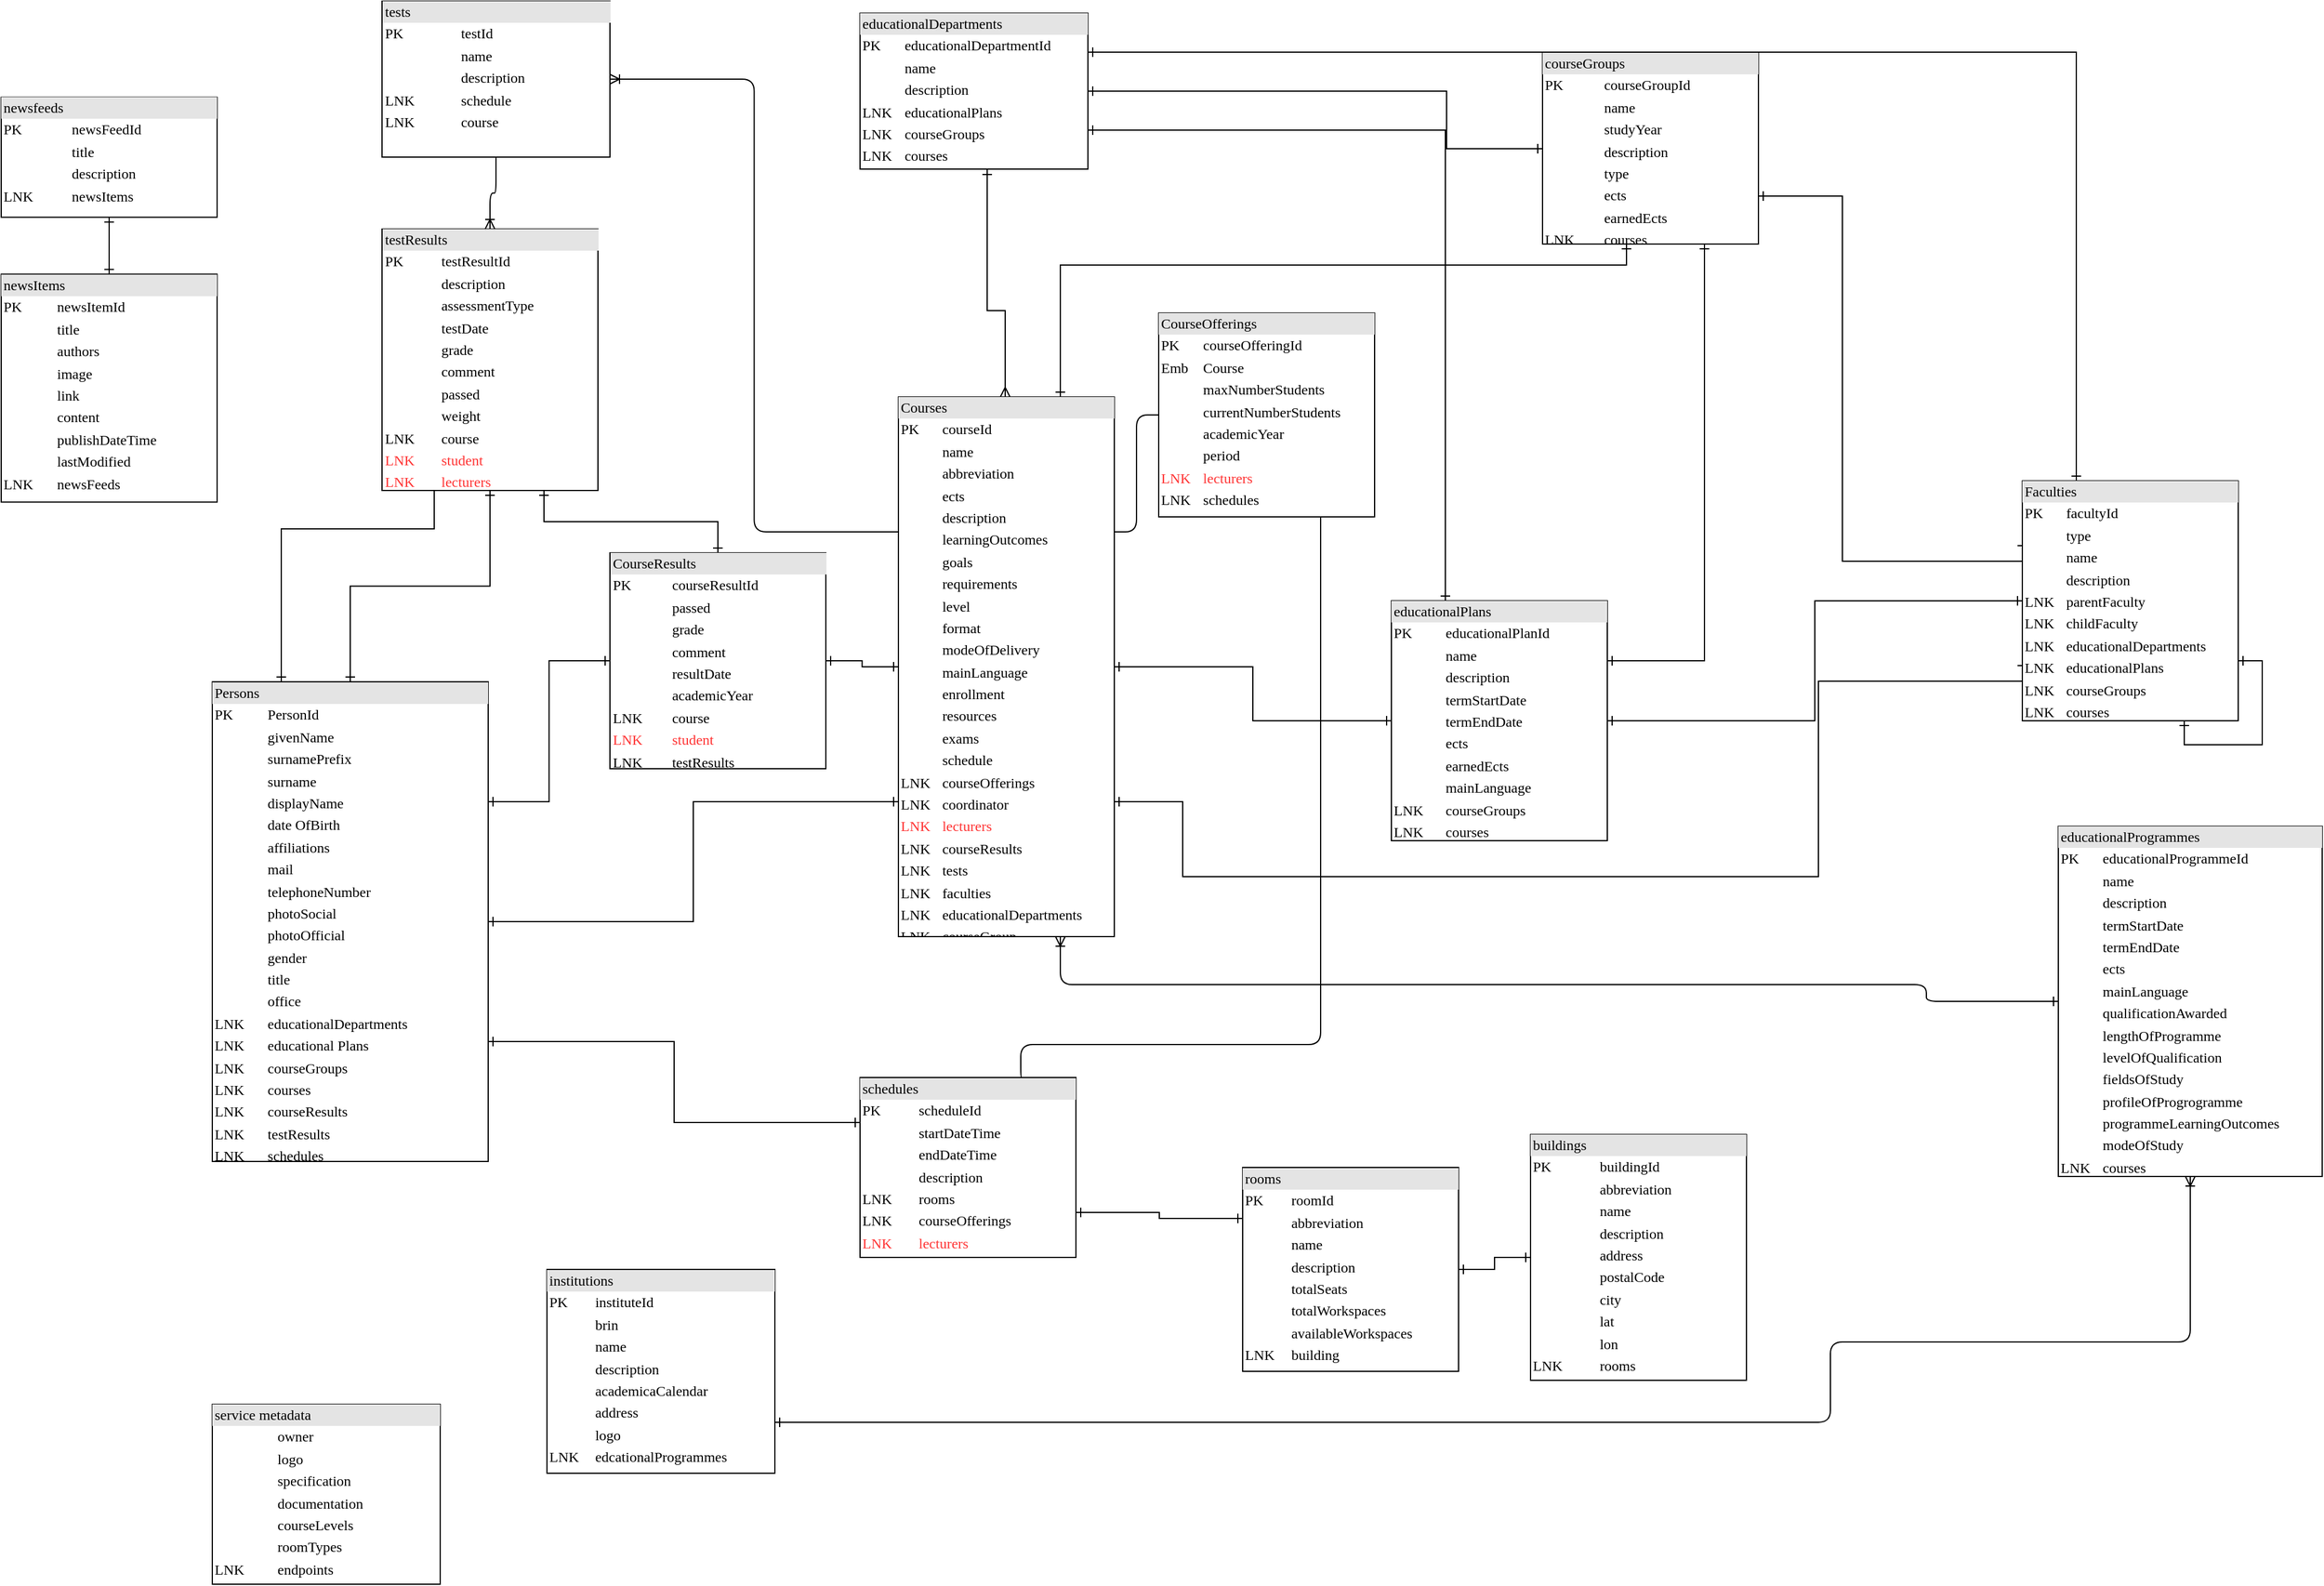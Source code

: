 <mxfile version="18.0.6" type="device" pages="4"><diagram id="2ca16b54-16f6-2749-3443-fa8db7711227" name="Page-1"><mxGraphModel dx="1038" dy="641" grid="1" gridSize="10" guides="1" tooltips="1" connect="1" arrows="1" fold="1" page="1" pageScale="1" pageWidth="827" pageHeight="1169" math="0" shadow="0"><root><mxCell id="0"/><mxCell id="1" parent="0"/><mxCell id="61c33df74bb0903e-23" style="edgeStyle=orthogonalEdgeStyle;rounded=0;html=1;exitX=0;exitY=0.5;startArrow=ERone;startFill=0;endArrow=ERone;endFill=0;jettySize=auto;orthogonalLoop=1;" parent="1" source="2ed32ef02a7f4228-1" target="2ed32ef02a7f4228-4" edge="1"><mxGeometry relative="1" as="geometry"/></mxCell><mxCell id="61c33df74bb0903e-24" style="edgeStyle=orthogonalEdgeStyle;rounded=0;html=1;exitX=0;exitY=0.75;startArrow=ERone;startFill=0;endArrow=ERone;endFill=0;jettySize=auto;orthogonalLoop=1;entryX=1;entryY=0.75;" parent="1" source="2ed32ef02a7f4228-1" target="2ed32ef02a7f4228-12" edge="1"><mxGeometry relative="1" as="geometry"><Array as="points"><mxPoint x="1760" y="567"/><mxPoint x="1590" y="567"/><mxPoint x="1590" y="730"/><mxPoint x="1060" y="730"/><mxPoint x="1060" y="667"/></Array><mxPoint x="1030" y="680" as="targetPoint"/></mxGeometry></mxCell><mxCell id="61c33df74bb0903e-25" style="edgeStyle=orthogonalEdgeStyle;rounded=0;html=1;exitX=0;exitY=0.25;startArrow=ERone;startFill=0;endArrow=ERone;endFill=0;jettySize=auto;orthogonalLoop=1;entryX=1;entryY=0.75;" parent="1" source="2ed32ef02a7f4228-1" target="2ed32ef02a7f4228-3" edge="1"><mxGeometry relative="1" as="geometry"><Array as="points"><mxPoint x="1760" y="467"/><mxPoint x="1610" y="467"/><mxPoint x="1610" y="163"/></Array></mxGeometry></mxCell><mxCell id="61c33df74bb0903e-28" style="edgeStyle=orthogonalEdgeStyle;rounded=0;html=1;exitX=0.25;exitY=0;entryX=1;entryY=0.25;startArrow=ERone;startFill=0;endArrow=ERone;endFill=0;jettySize=auto;orthogonalLoop=1;" parent="1" source="2ed32ef02a7f4228-1" target="2ed32ef02a7f4228-5" edge="1"><mxGeometry relative="1" as="geometry"/></mxCell><mxCell id="2ed32ef02a7f4228-1" value="&lt;div style=&quot;box-sizing: border-box ; width: 100% ; background: #e4e4e4 ; padding: 2px&quot;&gt;Faculties&lt;/div&gt;&lt;table style=&quot;width: 100% ; font-size: 1em&quot; cellpadding=&quot;2&quot; cellspacing=&quot;0&quot;&gt;&lt;tbody&gt;&lt;tr&gt;&lt;td&gt;PK&lt;/td&gt;&lt;td&gt;facultyId&lt;/td&gt;&lt;/tr&gt;&lt;tr&gt;&lt;td&gt;&lt;br&gt;&lt;/td&gt;&lt;td&gt;type&lt;/td&gt;&lt;/tr&gt;&lt;tr&gt;&lt;td&gt;&lt;/td&gt;&lt;td&gt;name&lt;/td&gt;&lt;/tr&gt;&lt;tr&gt;&lt;td&gt;&lt;/td&gt;&lt;td&gt;description&lt;/td&gt;&lt;/tr&gt;&lt;tr&gt;&lt;td&gt;LNK&lt;/td&gt;&lt;td&gt;parentFaculty&lt;/td&gt;&lt;/tr&gt;&lt;tr&gt;&lt;td&gt;LNK&lt;/td&gt;&lt;td&gt;childFaculty&lt;/td&gt;&lt;/tr&gt;&lt;tr&gt;&lt;td&gt;LNK&lt;/td&gt;&lt;td&gt;educationalDepartments&lt;/td&gt;&lt;/tr&gt;&lt;tr&gt;&lt;td&gt;LNK&lt;/td&gt;&lt;td&gt;educationalPlans&lt;/td&gt;&lt;/tr&gt;&lt;tr&gt;&lt;td&gt;LNK&lt;/td&gt;&lt;td&gt;courseGroups&lt;/td&gt;&lt;/tr&gt;&lt;tr&gt;&lt;td&gt;LNK&lt;/td&gt;&lt;td&gt;courses&lt;/td&gt;&lt;/tr&gt;&lt;/tbody&gt;&lt;/table&gt;" style="verticalAlign=top;align=left;overflow=fill;html=1;rounded=0;shadow=0;comic=0;labelBackgroundColor=none;strokeColor=#000000;strokeWidth=1;fillColor=#ffffff;fontFamily=Verdana;fontSize=12;fontColor=#000000;" parent="1" vertex="1"><mxGeometry x="1760" y="400" width="180" height="200" as="geometry"/></mxCell><mxCell id="61c33df74bb0903e-9" style="edgeStyle=orthogonalEdgeStyle;rounded=0;html=1;startArrow=ERone;startFill=0;endArrow=ERone;endFill=0;jettySize=auto;orthogonalLoop=1;entryX=1;entryY=0.25;" parent="1" source="2ed32ef02a7f4228-2" target="2ed32ef02a7f4228-8" edge="1"><mxGeometry relative="1" as="geometry"/></mxCell><mxCell id="61c33df74bb0903e-20" style="edgeStyle=orthogonalEdgeStyle;rounded=0;html=1;exitX=0.5;exitY=0;startArrow=ERone;startFill=0;endArrow=ERone;endFill=0;jettySize=auto;orthogonalLoop=1;entryX=0.75;entryY=1;" parent="1" source="2ed32ef02a7f4228-2" target="2ed32ef02a7f4228-7" edge="1"><mxGeometry relative="1" as="geometry"/></mxCell><mxCell id="61c33df74bb0903e-21" style="edgeStyle=orthogonalEdgeStyle;rounded=0;html=1;exitX=1;exitY=0.5;startArrow=ERone;startFill=0;endArrow=ERone;endFill=0;jettySize=auto;orthogonalLoop=1;" parent="1" source="2ed32ef02a7f4228-2" target="2ed32ef02a7f4228-12" edge="1"><mxGeometry relative="1" as="geometry"/></mxCell><mxCell id="2ed32ef02a7f4228-2" value="&lt;div style=&quot;box-sizing: border-box ; width: 100% ; background: #e4e4e4 ; padding: 2px&quot;&gt;CourseResults&lt;/div&gt;&lt;table style=&quot;width: 100% ; font-size: 1em&quot; cellpadding=&quot;2&quot; cellspacing=&quot;0&quot;&gt;&lt;tbody&gt;&lt;tr&gt;&lt;td&gt;PK&lt;/td&gt;&lt;td&gt;courseResultId&lt;br&gt;&lt;/td&gt;&lt;/tr&gt;&lt;tr&gt;&lt;td&gt;&lt;br&gt;&lt;/td&gt;&lt;td&gt;passed&lt;br&gt;&lt;/td&gt;&lt;/tr&gt;&lt;tr&gt;&lt;td&gt;&lt;/td&gt;&lt;td&gt;grade&lt;br&gt;&lt;/td&gt;&lt;/tr&gt;&lt;tr&gt;&lt;td&gt;&lt;br&gt;&lt;/td&gt;&lt;td&gt;comment&lt;br&gt;&lt;/td&gt;&lt;/tr&gt;&lt;tr&gt;&lt;td&gt;&lt;br&gt;&lt;/td&gt;&lt;td&gt;resultDate&lt;br&gt;&lt;/td&gt;&lt;/tr&gt;&lt;tr&gt;&lt;td&gt;&lt;br&gt;&lt;/td&gt;&lt;td&gt;academicYear&lt;br&gt;&lt;/td&gt;&lt;/tr&gt;&lt;tr&gt;&lt;td&gt;LNK&lt;br&gt;&lt;/td&gt;&lt;td&gt;course&lt;br&gt;&lt;/td&gt;&lt;/tr&gt;&lt;tr&gt;&lt;td&gt;&lt;font color=&quot;#ff3333&quot;&gt;LNK&lt;br&gt;&lt;/font&gt;&lt;/td&gt;&lt;td&gt;&lt;font color=&quot;#ff3333&quot;&gt;student&lt;/font&gt;&lt;br&gt;&lt;/td&gt;&lt;/tr&gt;&lt;tr&gt;&lt;td&gt;LNK&lt;br&gt;&lt;/td&gt;&lt;td&gt;testResults&lt;br&gt;&lt;/td&gt;&lt;/tr&gt;&lt;/tbody&gt;&lt;/table&gt;" style="verticalAlign=top;align=left;overflow=fill;html=1;rounded=0;shadow=0;comic=0;labelBackgroundColor=none;strokeColor=#000000;strokeWidth=1;fillColor=#ffffff;fontFamily=Verdana;fontSize=12;fontColor=#000000;" parent="1" vertex="1"><mxGeometry x="582.5" y="460" width="180" height="180" as="geometry"/></mxCell><mxCell id="2ed32ef02a7f4228-3" value="&lt;div style=&quot;box-sizing: border-box ; width: 100% ; background: #e4e4e4 ; padding: 2px&quot;&gt;courseGroups&lt;/div&gt;&lt;table style=&quot;width: 100% ; font-size: 1em&quot; cellpadding=&quot;2&quot; cellspacing=&quot;0&quot;&gt;&lt;tbody&gt;&lt;tr&gt;&lt;td&gt;PK&lt;/td&gt;&lt;td&gt;courseGroupId&lt;br&gt;&lt;/td&gt;&lt;/tr&gt;&lt;tr&gt;&lt;td&gt;&lt;/td&gt;&lt;td&gt;name&lt;/td&gt;&lt;/tr&gt;&lt;tr&gt;&lt;td&gt;&lt;/td&gt;&lt;td&gt;studyYear&lt;/td&gt;&lt;/tr&gt;&lt;tr&gt;&lt;td&gt;&lt;br&gt;&lt;/td&gt;&lt;td&gt;description&lt;br&gt;&lt;/td&gt;&lt;/tr&gt;&lt;tr&gt;&lt;td&gt;&lt;br&gt;&lt;/td&gt;&lt;td&gt;type&lt;br&gt;&lt;/td&gt;&lt;/tr&gt;&lt;tr&gt;&lt;td&gt;&lt;br&gt;&lt;/td&gt;&lt;td&gt;ects&lt;br&gt;&lt;/td&gt;&lt;/tr&gt;&lt;tr&gt;&lt;td&gt;&lt;br&gt;&lt;/td&gt;&lt;td&gt;earnedEcts&lt;br&gt;&lt;/td&gt;&lt;/tr&gt;&lt;tr&gt;&lt;td&gt;LNK&lt;br&gt;&lt;/td&gt;&lt;td&gt;courses&lt;br&gt;&lt;/td&gt;&lt;/tr&gt;&lt;/tbody&gt;&lt;/table&gt;" style="verticalAlign=top;align=left;overflow=fill;html=1;rounded=0;shadow=0;comic=0;labelBackgroundColor=none;strokeColor=#000000;strokeWidth=1;fillColor=#ffffff;fontFamily=Verdana;fontSize=12;fontColor=#000000;" parent="1" vertex="1"><mxGeometry x="1360" y="42.5" width="180" height="160" as="geometry"/></mxCell><mxCell id="61c33df74bb0903e-13" style="edgeStyle=orthogonalEdgeStyle;rounded=0;html=1;startArrow=ERone;startFill=0;endArrow=ERone;endFill=0;jettySize=auto;orthogonalLoop=1;entryX=0.75;entryY=1;exitX=1;exitY=0.25;" parent="1" source="2ed32ef02a7f4228-4" target="2ed32ef02a7f4228-3" edge="1"><mxGeometry relative="1" as="geometry"/></mxCell><mxCell id="2ed32ef02a7f4228-4" value="&lt;div style=&quot;box-sizing: border-box ; width: 100% ; background: #e4e4e4 ; padding: 2px&quot;&gt;educationalPlans&lt;/div&gt;&lt;table style=&quot;width: 100% ; font-size: 1em&quot; cellpadding=&quot;2&quot; cellspacing=&quot;0&quot;&gt;&lt;tbody&gt;&lt;tr&gt;&lt;td&gt;PK&lt;/td&gt;&lt;td&gt;educationalPlanId&lt;/td&gt;&lt;/tr&gt;&lt;tr&gt;&lt;td&gt;&lt;br&gt;&lt;/td&gt;&lt;td&gt;name&lt;/td&gt;&lt;/tr&gt;&lt;tr&gt;&lt;td&gt;&lt;/td&gt;&lt;td&gt;description&lt;/td&gt;&lt;/tr&gt;&lt;tr&gt;&lt;td&gt;&lt;br&gt;&lt;/td&gt;&lt;td&gt;termStartDate&lt;br&gt;&lt;/td&gt;&lt;/tr&gt;&lt;tr&gt;&lt;td&gt;&lt;br&gt;&lt;/td&gt;&lt;td&gt;termEndDate&lt;br&gt;&lt;/td&gt;&lt;/tr&gt;&lt;tr&gt;&lt;td&gt;&lt;br&gt;&lt;/td&gt;&lt;td&gt;ects&lt;br&gt;&lt;/td&gt;&lt;/tr&gt;&lt;tr&gt;&lt;td&gt;&lt;br&gt;&lt;/td&gt;&lt;td&gt;earnedEcts&lt;br&gt;&lt;/td&gt;&lt;/tr&gt;&lt;tr&gt;&lt;td&gt;&lt;br&gt;&lt;/td&gt;&lt;td&gt;mainLanguage&lt;br&gt;&lt;/td&gt;&lt;/tr&gt;&lt;tr&gt;&lt;td&gt;LNK&lt;br&gt;&lt;/td&gt;&lt;td&gt;courseGroups&lt;br&gt;&lt;/td&gt;&lt;/tr&gt;&lt;tr&gt;&lt;td&gt;LNK&lt;br&gt;&lt;/td&gt;&lt;td&gt;courses&lt;br&gt;&lt;/td&gt;&lt;/tr&gt;&lt;/tbody&gt;&lt;/table&gt;" style="verticalAlign=top;align=left;overflow=fill;html=1;rounded=0;shadow=0;comic=0;labelBackgroundColor=none;strokeColor=#000000;strokeWidth=1;fillColor=#ffffff;fontFamily=Verdana;fontSize=12;fontColor=#000000;" parent="1" vertex="1"><mxGeometry x="1234" y="500" width="180" height="200" as="geometry"/></mxCell><mxCell id="61c33df74bb0903e-17" style="edgeStyle=orthogonalEdgeStyle;rounded=0;html=1;exitX=1;exitY=0.5;startArrow=ERone;startFill=0;endArrow=ERone;endFill=0;jettySize=auto;orthogonalLoop=1;" parent="1" source="2ed32ef02a7f4228-5" target="2ed32ef02a7f4228-3" edge="1"><mxGeometry relative="1" as="geometry"><Array as="points"><mxPoint x="1280" y="75"/><mxPoint x="1280" y="123"/></Array></mxGeometry></mxCell><mxCell id="61c33df74bb0903e-18" style="edgeStyle=orthogonalEdgeStyle;rounded=0;html=1;startArrow=ERone;startFill=0;endArrow=ERone;endFill=0;jettySize=auto;orthogonalLoop=1;entryX=0.25;entryY=0;exitX=1;exitY=0.75;" parent="1" source="2ed32ef02a7f4228-5" target="2ed32ef02a7f4228-4" edge="1"><mxGeometry relative="1" as="geometry"><mxPoint x="930" y="170" as="sourcePoint"/></mxGeometry></mxCell><mxCell id="61c33df74bb0903e-19" style="edgeStyle=orthogonalEdgeStyle;rounded=0;html=1;exitX=0.558;exitY=1.004;startArrow=ERone;startFill=0;endArrow=ERmany;endFill=0;jettySize=auto;orthogonalLoop=1;exitPerimeter=0;" parent="1" source="2ed32ef02a7f4228-5" target="2ed32ef02a7f4228-12" edge="1"><mxGeometry relative="1" as="geometry"><Array as="points"><mxPoint x="897" y="258"/><mxPoint x="912" y="258"/></Array></mxGeometry></mxCell><mxCell id="2ed32ef02a7f4228-5" value="&lt;div style=&quot;box-sizing: border-box ; width: 100% ; background: #e4e4e4 ; padding: 2px&quot;&gt;educationalDepartments&lt;/div&gt;&lt;table style=&quot;width: 100% ; font-size: 1em&quot; cellpadding=&quot;2&quot; cellspacing=&quot;0&quot;&gt;&lt;tbody&gt;&lt;tr&gt;&lt;td&gt;PK&lt;/td&gt;&lt;td&gt;educationalDepartmentId&lt;br&gt;&lt;/td&gt;&lt;/tr&gt;&lt;tr&gt;&lt;td&gt;&lt;/td&gt;&lt;td&gt;name&lt;/td&gt;&lt;/tr&gt;&lt;tr&gt;&lt;td&gt;&lt;/td&gt;&lt;td&gt;description&lt;/td&gt;&lt;/tr&gt;&lt;tr&gt;&lt;td&gt;LNK&lt;/td&gt;&lt;td&gt;educationalPlans&lt;/td&gt;&lt;/tr&gt;&lt;tr&gt;&lt;td&gt;LNK&lt;/td&gt;&lt;td&gt;courseGroups&lt;/td&gt;&lt;/tr&gt;&lt;tr&gt;&lt;td&gt;LNK&lt;/td&gt;&lt;td&gt;courses&lt;/td&gt;&lt;/tr&gt;&lt;/tbody&gt;&lt;/table&gt;" style="verticalAlign=top;align=left;overflow=fill;html=1;rounded=0;shadow=0;comic=0;labelBackgroundColor=none;strokeColor=#000000;strokeWidth=1;fillColor=#ffffff;fontFamily=Verdana;fontSize=12;fontColor=#000000;" parent="1" vertex="1"><mxGeometry x="791" y="10" width="190" height="130" as="geometry"/></mxCell><mxCell id="61c33df74bb0903e-4" style="edgeStyle=orthogonalEdgeStyle;rounded=0;html=1;exitX=0.5;exitY=1;startArrow=ERone;startFill=0;endArrow=ERone;endFill=0;jettySize=auto;orthogonalLoop=1;" parent="1" source="2ed32ef02a7f4228-6" target="2" edge="1"><mxGeometry relative="1" as="geometry"/></mxCell><mxCell id="2ed32ef02a7f4228-6" value="&lt;div style=&quot;box-sizing: border-box ; width: 100% ; background: #e4e4e4 ; padding: 2px&quot;&gt;newsfeeds&lt;/div&gt;&lt;table style=&quot;width: 100% ; font-size: 1em&quot; cellpadding=&quot;2&quot; cellspacing=&quot;0&quot;&gt;&lt;tbody&gt;&lt;tr&gt;&lt;td&gt;PK&lt;/td&gt;&lt;td&gt;newsFeedId&lt;br&gt;&lt;/td&gt;&lt;/tr&gt;&lt;tr&gt;&lt;td&gt;&lt;br&gt;&lt;/td&gt;&lt;td&gt;title&lt;br&gt;&lt;/td&gt;&lt;/tr&gt;&lt;tr&gt;&lt;td&gt;&lt;/td&gt;&lt;td&gt;description&lt;br&gt;&lt;/td&gt;&lt;/tr&gt;&lt;tr&gt;&lt;td&gt;LNK&lt;/td&gt;&lt;td&gt;newsItems&lt;br&gt;&lt;/td&gt;&lt;/tr&gt;&lt;/tbody&gt;&lt;/table&gt;" style="verticalAlign=top;align=left;overflow=fill;html=1;rounded=0;shadow=0;comic=0;labelBackgroundColor=none;strokeColor=#000000;strokeWidth=1;fillColor=#ffffff;fontFamily=Verdana;fontSize=12;fontColor=#000000;" parent="1" vertex="1"><mxGeometry x="75" y="80.167" width="180" height="100" as="geometry"/></mxCell><mxCell id="61c33df74bb0903e-15" style="edgeStyle=orthogonalEdgeStyle;rounded=0;html=1;exitX=0.5;exitY=1;startArrow=ERone;startFill=0;endArrow=ERone;endFill=0;jettySize=auto;orthogonalLoop=1;" parent="1" source="2ed32ef02a7f4228-7" target="2ed32ef02a7f4228-8" edge="1"><mxGeometry relative="1" as="geometry"/></mxCell><mxCell id="61c33df74bb0903e-29" style="edgeStyle=orthogonalEdgeStyle;rounded=0;html=1;entryX=0.25;entryY=0;startArrow=ERone;startFill=0;endArrow=ERone;endFill=0;jettySize=auto;orthogonalLoop=1;" parent="1" target="2ed32ef02a7f4228-8" edge="1"><mxGeometry relative="1" as="geometry"><Array as="points"><mxPoint x="436" y="440"/><mxPoint x="308" y="440"/></Array><mxPoint x="436" y="388" as="sourcePoint"/></mxGeometry></mxCell><mxCell id="2ed32ef02a7f4228-7" value="&lt;div style=&quot;box-sizing: border-box ; width: 100% ; background: #e4e4e4 ; padding: 2px&quot;&gt;testResults&lt;/div&gt;&lt;table style=&quot;width: 100% ; font-size: 1em&quot; cellpadding=&quot;2&quot; cellspacing=&quot;0&quot;&gt;&lt;tbody&gt;&lt;tr&gt;&lt;td&gt;PK&lt;/td&gt;&lt;td&gt;testResultId&lt;br&gt;&lt;/td&gt;&lt;/tr&gt;&lt;tr&gt;&lt;td&gt;&lt;br&gt;&lt;/td&gt;&lt;td&gt;description&lt;br&gt;&lt;/td&gt;&lt;/tr&gt;&lt;tr&gt;&lt;td&gt;&lt;/td&gt;&lt;td&gt;assessmentType&lt;br&gt;&lt;/td&gt;&lt;/tr&gt;&lt;tr&gt;&lt;td&gt;&lt;br&gt;&lt;/td&gt;&lt;td&gt;testDate&lt;br&gt;&lt;/td&gt;&lt;/tr&gt;&lt;tr&gt;&lt;td&gt;&lt;br&gt;&lt;/td&gt;&lt;td&gt;grade&lt;br&gt;&lt;/td&gt;&lt;/tr&gt;&lt;tr&gt;&lt;td&gt;&lt;/td&gt;&lt;td&gt;comment&lt;br&gt;&lt;/td&gt;&lt;/tr&gt;&lt;tr&gt;&lt;td&gt;&lt;br&gt;&lt;/td&gt;&lt;td&gt;passed&lt;br&gt;&lt;/td&gt;&lt;/tr&gt;&lt;tr&gt;&lt;td&gt;&lt;br&gt;&lt;/td&gt;&lt;td&gt;weight&lt;br&gt;&lt;/td&gt;&lt;/tr&gt;&lt;tr&gt;&lt;td&gt;LNK&lt;br&gt;&lt;/td&gt;&lt;td&gt;course&lt;br&gt;&lt;/td&gt;&lt;/tr&gt;&lt;tr&gt;&lt;td&gt;&lt;font color=&quot;#ff3333&quot;&gt;LNK&lt;br&gt;&lt;/font&gt;&lt;/td&gt;&lt;td&gt;&lt;font color=&quot;#ff3333&quot;&gt;student&lt;/font&gt;&lt;br&gt;&lt;/td&gt;&lt;/tr&gt;&lt;tr&gt;&lt;td&gt;&lt;font color=&quot;#ff3333&quot;&gt;LNK&lt;br&gt;&lt;/font&gt;&lt;/td&gt;&lt;td&gt;&lt;font color=&quot;#ff3333&quot;&gt;lecturers&lt;/font&gt;&lt;br&gt;&lt;/td&gt;&lt;/tr&gt;&lt;/tbody&gt;&lt;/table&gt;" style="verticalAlign=top;align=left;overflow=fill;html=1;rounded=0;shadow=0;comic=0;labelBackgroundColor=none;strokeColor=#000000;strokeWidth=1;fillColor=#ffffff;fontFamily=Verdana;fontSize=12;fontColor=#000000;" parent="1" vertex="1"><mxGeometry x="392.5" y="190" width="180" height="218" as="geometry"/></mxCell><mxCell id="2ed32ef02a7f4228-8" value="&lt;div style=&quot;box-sizing: border-box ; width: 100% ; background: #e4e4e4 ; padding: 2px&quot;&gt;Persons&lt;/div&gt;&lt;table style=&quot;width: 100% ; font-size: 1em&quot; cellpadding=&quot;2&quot; cellspacing=&quot;0&quot;&gt;&lt;tbody&gt;&lt;tr&gt;&lt;td&gt;PK&lt;br&gt;&lt;/td&gt;&lt;td&gt;PersonId&lt;/td&gt;&lt;/tr&gt;&lt;tr&gt;&lt;td&gt;&lt;/td&gt;&lt;td&gt;givenName&lt;/td&gt;&lt;/tr&gt;&lt;tr&gt;&lt;td&gt;&lt;/td&gt;&lt;td&gt;surnamePrefix&lt;/td&gt;&lt;/tr&gt;&lt;tr&gt;&lt;td&gt;&lt;/td&gt;&lt;td&gt;surname&lt;/td&gt;&lt;/tr&gt;&lt;tr&gt;&lt;td&gt;&lt;/td&gt;&lt;td&gt;displayName&lt;/td&gt;&lt;/tr&gt;&lt;tr&gt;&lt;td&gt;&lt;/td&gt;&lt;td&gt;date OfBirth&lt;/td&gt;&lt;/tr&gt;&lt;tr&gt;&lt;td&gt;&lt;/td&gt;&lt;td&gt;affiliations&lt;/td&gt;&lt;/tr&gt;&lt;tr&gt;&lt;td&gt;&lt;/td&gt;&lt;td&gt;mail&lt;/td&gt;&lt;/tr&gt;&lt;tr&gt;&lt;td&gt;&lt;/td&gt;&lt;td&gt;telephoneNumber&lt;/td&gt;&lt;/tr&gt;&lt;tr&gt;&lt;td&gt;&lt;/td&gt;&lt;td&gt;photoSocial&lt;/td&gt;&lt;/tr&gt;&lt;tr&gt;&lt;td&gt;&lt;/td&gt;&lt;td&gt;photoOfficial&lt;/td&gt;&lt;/tr&gt;&lt;tr&gt;&lt;td&gt;&lt;/td&gt;&lt;td&gt;gender&lt;/td&gt;&lt;/tr&gt;&lt;tr&gt;&lt;td&gt;&lt;/td&gt;&lt;td&gt;title&lt;/td&gt;&lt;/tr&gt;&lt;tr&gt;&lt;td&gt;&lt;/td&gt;&lt;td&gt;office&lt;/td&gt;&lt;/tr&gt;&lt;tr&gt;&lt;td&gt;LNK&lt;/td&gt;&lt;td&gt;educationalDepartments&lt;/td&gt;&lt;/tr&gt;&lt;tr&gt;&lt;td&gt;LNK&lt;/td&gt;&lt;td&gt;educational Plans&lt;/td&gt;&lt;/tr&gt;&lt;tr&gt;&lt;td&gt;LNK&lt;/td&gt;&lt;td&gt;courseGroups&lt;/td&gt;&lt;/tr&gt;&lt;tr&gt;&lt;td&gt;LNK&lt;/td&gt;&lt;td&gt;courses&lt;/td&gt;&lt;/tr&gt;&lt;tr&gt;&lt;td&gt;LNK&lt;/td&gt;&lt;td&gt;courseResults&lt;/td&gt;&lt;/tr&gt;&lt;tr&gt;&lt;td&gt;LNK&lt;/td&gt;&lt;td&gt;testResults&lt;/td&gt;&lt;/tr&gt;&lt;tr&gt;&lt;td&gt;LNK&lt;/td&gt;&lt;td&gt;schedules&lt;/td&gt;&lt;/tr&gt;&lt;/tbody&gt;&lt;/table&gt;" style="verticalAlign=top;align=left;overflow=fill;html=1;rounded=0;shadow=0;comic=0;labelBackgroundColor=none;strokeColor=#000000;strokeWidth=1;fillColor=#ffffff;fontFamily=Verdana;fontSize=12;fontColor=#000000;" parent="1" vertex="1"><mxGeometry x="251" y="567.5" width="230" height="400" as="geometry"/></mxCell><mxCell id="61c33df74bb0903e-6" style="edgeStyle=orthogonalEdgeStyle;rounded=0;html=1;exitX=1;exitY=0.75;entryX=0;entryY=0.25;startArrow=ERone;startFill=0;endArrow=ERone;endFill=0;jettySize=auto;orthogonalLoop=1;" parent="1" source="2ed32ef02a7f4228-9" target="2ed32ef02a7f4228-10" edge="1"><mxGeometry relative="1" as="geometry"/></mxCell><mxCell id="61c33df74bb0903e-8" style="edgeStyle=orthogonalEdgeStyle;rounded=0;html=1;exitX=0;exitY=0.25;startArrow=ERone;startFill=0;endArrow=ERone;endFill=0;jettySize=auto;orthogonalLoop=1;entryX=1;entryY=0.75;" parent="1" source="2ed32ef02a7f4228-9" target="2ed32ef02a7f4228-8" edge="1"><mxGeometry relative="1" as="geometry"/></mxCell><mxCell id="2ed32ef02a7f4228-9" value="&lt;div style=&quot;box-sizing: border-box ; width: 100% ; background: #e4e4e4 ; padding: 2px&quot;&gt;schedules&lt;/div&gt;&lt;table style=&quot;width: 100% ; font-size: 1em&quot; cellpadding=&quot;2&quot; cellspacing=&quot;0&quot;&gt;&lt;tbody&gt;&lt;tr&gt;&lt;td&gt;PK&lt;/td&gt;&lt;td&gt;scheduleId&lt;br&gt;&lt;/td&gt;&lt;/tr&gt;&lt;tr&gt;&lt;td&gt;&lt;br&gt;&lt;/td&gt;&lt;td&gt;startDateTime&lt;br&gt;&lt;/td&gt;&lt;/tr&gt;&lt;tr&gt;&lt;td&gt;&lt;/td&gt;&lt;td&gt;endDateTime&lt;br&gt;&lt;/td&gt;&lt;/tr&gt;&lt;tr&gt;&lt;td&gt;&lt;br&gt;&lt;/td&gt;&lt;td&gt;description&lt;br&gt;&lt;/td&gt;&lt;/tr&gt;&lt;tr&gt;&lt;td&gt;LNK&lt;/td&gt;&lt;td&gt;rooms&lt;br&gt;&lt;/td&gt;&lt;/tr&gt;&lt;tr&gt;&lt;td&gt;LNK&lt;br&gt;&lt;/td&gt;&lt;td&gt;courseOfferings&lt;br&gt;&lt;/td&gt;&lt;/tr&gt;&lt;tr&gt;&lt;td&gt;&lt;font color=&quot;#ff3333&quot;&gt;LNK&lt;br&gt;&lt;/font&gt;&lt;/td&gt;&lt;td&gt;&lt;font color=&quot;#ff3333&quot;&gt;lecturers&lt;/font&gt;&lt;br&gt;&lt;/td&gt;&lt;/tr&gt;&lt;/tbody&gt;&lt;/table&gt;" style="verticalAlign=top;align=left;overflow=fill;html=1;rounded=0;shadow=0;comic=0;labelBackgroundColor=none;strokeColor=#000000;strokeWidth=1;fillColor=#ffffff;fontFamily=Verdana;fontSize=12;fontColor=#000000;" parent="1" vertex="1"><mxGeometry x="791" y="897.5" width="180" height="150" as="geometry"/></mxCell><mxCell id="61c33df74bb0903e-7" style="edgeStyle=orthogonalEdgeStyle;rounded=0;html=1;startArrow=ERone;startFill=0;endArrow=ERone;endFill=0;jettySize=auto;orthogonalLoop=1;" parent="1" source="2ed32ef02a7f4228-10" target="2ed32ef02a7f4228-11" edge="1"><mxGeometry relative="1" as="geometry"/></mxCell><mxCell id="2ed32ef02a7f4228-10" value="&lt;div style=&quot;box-sizing: border-box ; width: 100% ; background: #e4e4e4 ; padding: 2px&quot;&gt;rooms&lt;/div&gt;&lt;table style=&quot;width: 100% ; font-size: 1em&quot; cellpadding=&quot;2&quot; cellspacing=&quot;0&quot;&gt;&lt;tbody&gt;&lt;tr&gt;&lt;td&gt;PK&lt;/td&gt;&lt;td&gt;roomId&lt;br&gt;&lt;/td&gt;&lt;/tr&gt;&lt;tr&gt;&lt;td&gt;&lt;br&gt;&lt;/td&gt;&lt;td&gt;abbreviation&lt;br&gt;&lt;/td&gt;&lt;/tr&gt;&lt;tr&gt;&lt;td&gt;&lt;/td&gt;&lt;td&gt;name&lt;br&gt;&lt;/td&gt;&lt;/tr&gt;&lt;tr&gt;&lt;td&gt;&lt;br&gt;&lt;/td&gt;&lt;td&gt;description&lt;br&gt;&lt;/td&gt;&lt;/tr&gt;&lt;tr&gt;&lt;td&gt;&lt;/td&gt;&lt;td&gt;totalSeats&lt;br&gt;&lt;/td&gt;&lt;/tr&gt;&lt;tr&gt;&lt;td&gt;&lt;br&gt;&lt;/td&gt;&lt;td&gt;totalWorkspaces&lt;br&gt;&lt;/td&gt;&lt;/tr&gt;&lt;tr&gt;&lt;td&gt;&lt;/td&gt;&lt;td&gt;availableWorkspaces&lt;br&gt;&lt;/td&gt;&lt;/tr&gt;&lt;tr&gt;&lt;td&gt;LNK&lt;br&gt;&lt;/td&gt;&lt;td&gt;building&lt;br&gt;&lt;/td&gt;&lt;/tr&gt;&lt;tr&gt;&lt;/tr&gt;&lt;/tbody&gt;&lt;/table&gt;" style="verticalAlign=top;align=left;overflow=fill;html=1;rounded=0;shadow=0;comic=0;labelBackgroundColor=none;strokeColor=#000000;strokeWidth=1;fillColor=#ffffff;fontFamily=Verdana;fontSize=12;fontColor=#000000;" parent="1" vertex="1"><mxGeometry x="1110" y="972.5" width="180" height="170" as="geometry"/></mxCell><mxCell id="2ed32ef02a7f4228-11" value="&lt;div style=&quot;box-sizing: border-box ; width: 100% ; background: #e4e4e4 ; padding: 2px&quot;&gt;buildings&lt;/div&gt;&lt;table style=&quot;width: 100% ; font-size: 1em&quot; cellpadding=&quot;2&quot; cellspacing=&quot;0&quot;&gt;&lt;tbody&gt;&lt;tr&gt;&lt;td&gt;PK&lt;/td&gt;&lt;td&gt;buildingId&lt;br&gt;&lt;/td&gt;&lt;/tr&gt;&lt;tr&gt;&lt;td&gt;&lt;br&gt;&lt;/td&gt;&lt;td&gt;abbreviation&lt;br&gt;&lt;/td&gt;&lt;/tr&gt;&lt;tr&gt;&lt;td&gt;&lt;/td&gt;&lt;td&gt;name&lt;br&gt;&lt;/td&gt;&lt;/tr&gt;&lt;tr&gt;&lt;td&gt;&lt;br&gt;&lt;/td&gt;&lt;td&gt;description&lt;br&gt;&lt;/td&gt;&lt;/tr&gt;&lt;tr&gt;&lt;td&gt;&lt;/td&gt;&lt;td&gt;address&lt;br&gt;&lt;/td&gt;&lt;/tr&gt;&lt;tr&gt;&lt;td&gt;&lt;br&gt;&lt;/td&gt;&lt;td&gt;postalCode&lt;br&gt;&lt;/td&gt;&lt;/tr&gt;&lt;tr&gt;&lt;td&gt;&lt;/td&gt;&lt;td&gt;city&lt;br&gt;&lt;/td&gt;&lt;/tr&gt;&lt;tr&gt;&lt;td&gt;&lt;br&gt;&lt;/td&gt;&lt;td&gt;lat&lt;br&gt;&lt;/td&gt;&lt;/tr&gt;&lt;tr&gt;&lt;td&gt;&lt;/td&gt;&lt;td&gt;lon&lt;br&gt;&lt;/td&gt;&lt;/tr&gt;&lt;tr&gt;&lt;td&gt;LNK&lt;br&gt;&lt;/td&gt;&lt;td&gt;rooms&lt;br&gt;&lt;/td&gt;&lt;/tr&gt;&lt;/tbody&gt;&lt;/table&gt;" style="verticalAlign=top;align=left;overflow=fill;html=1;rounded=0;shadow=0;comic=0;labelBackgroundColor=none;strokeColor=#000000;strokeWidth=1;fillColor=#ffffff;fontFamily=Verdana;fontSize=12;fontColor=#000000;" parent="1" vertex="1"><mxGeometry x="1350" y="945" width="180" height="205" as="geometry"/></mxCell><mxCell id="61c33df74bb0903e-10" style="edgeStyle=orthogonalEdgeStyle;rounded=0;html=1;exitX=0;exitY=0.75;startArrow=ERone;startFill=0;endArrow=ERone;endFill=0;jettySize=auto;orthogonalLoop=1;" parent="1" source="2ed32ef02a7f4228-12" target="2ed32ef02a7f4228-8" edge="1"><mxGeometry relative="1" as="geometry"/></mxCell><mxCell id="61c33df74bb0903e-12" style="edgeStyle=orthogonalEdgeStyle;rounded=0;html=1;exitX=1;exitY=0.5;startArrow=ERone;startFill=0;endArrow=ERone;endFill=0;jettySize=auto;orthogonalLoop=1;" parent="1" source="2ed32ef02a7f4228-12" target="2ed32ef02a7f4228-4" edge="1"><mxGeometry relative="1" as="geometry"/></mxCell><mxCell id="61c33df74bb0903e-14" style="edgeStyle=orthogonalEdgeStyle;rounded=0;html=1;exitX=0.75;exitY=0;startArrow=ERone;startFill=0;endArrow=ERone;endFill=0;jettySize=auto;orthogonalLoop=1;" parent="1" source="2ed32ef02a7f4228-12" target="2ed32ef02a7f4228-3" edge="1"><mxGeometry relative="1" as="geometry"><Array as="points"><mxPoint x="958" y="220"/><mxPoint x="1430" y="220"/></Array></mxGeometry></mxCell><mxCell id="2ed32ef02a7f4228-12" value="&lt;div style=&quot;box-sizing: border-box ; width: 100% ; background: #e4e4e4 ; padding: 2px&quot;&gt;Courses&lt;/div&gt;&lt;table style=&quot;width: 100% ; font-size: 1em&quot; cellpadding=&quot;2&quot; cellspacing=&quot;0&quot;&gt;&lt;tbody&gt;&lt;tr&gt;&lt;td&gt;PK&lt;/td&gt;&lt;td&gt;courseId&lt;br&gt;&lt;/td&gt;&lt;/tr&gt;&lt;tr&gt;&lt;td&gt;&lt;br&gt;&lt;/td&gt;&lt;td&gt;name&lt;br&gt;&lt;/td&gt;&lt;/tr&gt;&lt;tr&gt;&lt;td&gt;&lt;/td&gt;&lt;td&gt;abbreviation&lt;br&gt;&lt;/td&gt;&lt;/tr&gt;&lt;tr&gt;&lt;td&gt;&lt;br&gt;&lt;/td&gt;&lt;td&gt;ects&lt;br&gt;&lt;/td&gt;&lt;/tr&gt;&lt;tr&gt;&lt;td&gt;&lt;br&gt;&lt;/td&gt;&lt;td&gt;description&lt;br&gt;&lt;/td&gt;&lt;/tr&gt;&lt;tr&gt;&lt;td&gt;&lt;br&gt;&lt;/td&gt;&lt;td&gt;learningOutcomes&lt;/td&gt;&lt;/tr&gt;&lt;tr&gt;&lt;td&gt;&lt;br&gt;&lt;/td&gt;&lt;td&gt;goals&lt;br&gt;&lt;/td&gt;&lt;/tr&gt;&lt;tr&gt;&lt;td&gt;&lt;br&gt;&lt;/td&gt;&lt;td&gt;requirements&lt;br&gt;&lt;/td&gt;&lt;/tr&gt;&lt;tr&gt;&lt;td&gt;&lt;br&gt;&lt;/td&gt;&lt;td&gt;level&lt;br&gt;&lt;/td&gt;&lt;/tr&gt;&lt;tr&gt;&lt;td&gt;&lt;br&gt;&lt;/td&gt;&lt;td&gt;format&lt;br&gt;&lt;/td&gt;&lt;/tr&gt;&lt;tr&gt;&lt;td&gt;&lt;br&gt;&lt;/td&gt;&lt;td&gt;modeOfDelivery&lt;/td&gt;&lt;/tr&gt;&lt;tr&gt;&lt;td&gt;&lt;br&gt;&lt;/td&gt;&lt;td&gt;mainLanguage&lt;br&gt;&lt;/td&gt;&lt;/tr&gt;&lt;tr&gt;&lt;td&gt;&lt;br&gt;&lt;/td&gt;&lt;td&gt;enrollment&lt;br&gt;&lt;/td&gt;&lt;/tr&gt;&lt;tr&gt;&lt;td&gt;&lt;br&gt;&lt;/td&gt;&lt;td&gt;resources&lt;br&gt;&lt;/td&gt;&lt;/tr&gt;&lt;tr&gt;&lt;td&gt;&lt;br&gt;&lt;/td&gt;&lt;td&gt;exams&lt;br&gt;&lt;/td&gt;&lt;/tr&gt;&lt;tr&gt;&lt;td&gt;&lt;br&gt;&lt;/td&gt;&lt;td&gt;schedule&lt;br&gt;&lt;/td&gt;&lt;/tr&gt;&lt;tr&gt;&lt;td&gt;LNK&lt;br&gt;&lt;/td&gt;&lt;td&gt;courseOfferings&lt;/td&gt;&lt;/tr&gt;&lt;tr&gt;&lt;td&gt;LNK&lt;/td&gt;&lt;td&gt;coordinator&lt;/td&gt;&lt;/tr&gt;&lt;tr&gt;&lt;td&gt;&lt;font color=&quot;#ff3333&quot;&gt;LNK&lt;br&gt;&lt;/font&gt;&lt;/td&gt;&lt;td&gt;&lt;font color=&quot;#ff3333&quot;&gt;lecturers&lt;br&gt;&lt;/font&gt;&lt;/td&gt;&lt;/tr&gt;&lt;tr&gt;&lt;td&gt;LNK&lt;br&gt;&lt;/td&gt;&lt;td&gt;courseResults&lt;br&gt;&lt;/td&gt;&lt;/tr&gt;&lt;tr&gt;&lt;td&gt;LNK&lt;br&gt;&lt;/td&gt;&lt;td&gt;tests&lt;br&gt;&lt;/td&gt;&lt;/tr&gt;&lt;tr&gt;&lt;td&gt;LNK&lt;/td&gt;&lt;td&gt;faculties&lt;/td&gt;&lt;/tr&gt;&lt;tr&gt;&lt;td&gt;LNK&lt;/td&gt;&lt;td&gt;educationalDepartments&lt;/td&gt;&lt;/tr&gt;&lt;tr&gt;&lt;td&gt;LNK&lt;/td&gt;&lt;td&gt;courseGroup&lt;/td&gt;&lt;/tr&gt;&lt;/tbody&gt;&lt;/table&gt;" style="verticalAlign=top;align=left;overflow=fill;html=1;rounded=0;shadow=0;comic=0;labelBackgroundColor=none;strokeColor=#000000;strokeWidth=1;fillColor=#ffffff;fontFamily=Verdana;fontSize=12;fontColor=#000000;" parent="1" vertex="1"><mxGeometry x="823" y="330" width="180" height="450" as="geometry"/></mxCell><mxCell id="2" value="&lt;div style=&quot;box-sizing: border-box ; width: 100% ; background: #e4e4e4 ; padding: 2px&quot;&gt;newsItems&lt;/div&gt;&lt;table style=&quot;width: 100% ; font-size: 1em&quot; cellpadding=&quot;2&quot; cellspacing=&quot;0&quot;&gt;&lt;tbody&gt;&lt;tr&gt;&lt;td&gt;PK&lt;/td&gt;&lt;td&gt;newsItemId&lt;br&gt;&lt;/td&gt;&lt;/tr&gt;&lt;tr&gt;&lt;td&gt;&lt;br&gt;&lt;/td&gt;&lt;td&gt;title&lt;br&gt;&lt;/td&gt;&lt;/tr&gt;&lt;tr&gt;&lt;td&gt;&lt;/td&gt;&lt;td&gt;authors&lt;br&gt;&lt;/td&gt;&lt;/tr&gt;&lt;tr&gt;&lt;td&gt;&lt;br&gt;&lt;/td&gt;&lt;td&gt;image&lt;br&gt;&lt;/td&gt;&lt;/tr&gt;&lt;tr&gt;&lt;td&gt;&lt;br&gt;&lt;/td&gt;&lt;td&gt;link&lt;br&gt;&lt;/td&gt;&lt;/tr&gt;&lt;tr&gt;&lt;td&gt;&lt;br&gt;&lt;/td&gt;&lt;td&gt;content&lt;br&gt;&lt;/td&gt;&lt;/tr&gt;&lt;tr&gt;&lt;td&gt;&lt;br&gt;&lt;/td&gt;&lt;td&gt;publishDateTime&lt;br&gt;&lt;/td&gt;&lt;/tr&gt;&lt;tr&gt;&lt;td&gt;&lt;br&gt;&lt;/td&gt;&lt;td&gt;lastModified&lt;br&gt;&lt;/td&gt;&lt;/tr&gt;&lt;tr&gt;&lt;td&gt;LNK&lt;br&gt;&lt;/td&gt;&lt;td&gt;newsFeeds&lt;br&gt;&lt;/td&gt;&lt;/tr&gt;&lt;/tbody&gt;&lt;/table&gt;" style="verticalAlign=top;align=left;overflow=fill;html=1;rounded=0;shadow=0;comic=0;labelBackgroundColor=none;strokeColor=#000000;strokeWidth=1;fillColor=#ffffff;fontFamily=Verdana;fontSize=12;fontColor=#000000;" parent="1" vertex="1"><mxGeometry x="75" y="227.667" width="180" height="190" as="geometry"/></mxCell><mxCell id="61c33df74bb0903e-22" style="edgeStyle=orthogonalEdgeStyle;rounded=0;html=1;exitX=1;exitY=0.75;entryX=0.75;entryY=1;startArrow=ERone;startFill=0;endArrow=ERone;endFill=0;jettySize=auto;orthogonalLoop=1;" parent="1" source="2ed32ef02a7f4228-1" target="2ed32ef02a7f4228-1" edge="1"><mxGeometry relative="1" as="geometry"/></mxCell><mxCell id="4" value="&lt;div style=&quot;box-sizing: border-box ; width: 100% ; background: #e4e4e4 ; padding: 2px&quot;&gt;educationalProgrammes&lt;/div&gt;&lt;table style=&quot;width: 100% ; font-size: 1em&quot; cellpadding=&quot;2&quot; cellspacing=&quot;0&quot;&gt;&lt;tbody&gt;&lt;tr&gt;&lt;td&gt;PK&lt;/td&gt;&lt;td&gt;educationalProgrammeId&lt;/td&gt;&lt;/tr&gt;&lt;tr&gt;&lt;td&gt;&lt;br&gt;&lt;/td&gt;&lt;td&gt;name&lt;/td&gt;&lt;/tr&gt;&lt;tr&gt;&lt;td&gt;&lt;/td&gt;&lt;td&gt;description&lt;/td&gt;&lt;/tr&gt;&lt;tr&gt;&lt;td&gt;&lt;br&gt;&lt;/td&gt;&lt;td&gt;termStartDate&lt;br&gt;&lt;/td&gt;&lt;/tr&gt;&lt;tr&gt;&lt;td&gt;&lt;br&gt;&lt;/td&gt;&lt;td&gt;termEndDate&lt;br&gt;&lt;/td&gt;&lt;/tr&gt;&lt;tr&gt;&lt;td&gt;&lt;br&gt;&lt;/td&gt;&lt;td&gt;ects&lt;br&gt;&lt;/td&gt;&lt;/tr&gt;&lt;tr&gt;&lt;td&gt;&lt;br&gt;&lt;/td&gt;&lt;td&gt;mainLanguage&lt;br&gt;&lt;/td&gt;&lt;/tr&gt;&lt;tr&gt;&lt;td&gt;&lt;br&gt;&lt;/td&gt;&lt;td&gt;qualificationAwarded&lt;/td&gt;&lt;/tr&gt;&lt;tr&gt;&lt;td&gt;&lt;br&gt;&lt;/td&gt;&lt;td&gt;lengthOfProgramme&lt;/td&gt;&lt;/tr&gt;&lt;tr&gt;&lt;td&gt;&lt;br&gt;&lt;/td&gt;&lt;td&gt;levelOfQualification&lt;/td&gt;&lt;/tr&gt;&lt;tr&gt;&lt;td&gt;&lt;br&gt;&lt;/td&gt;&lt;td&gt;fieldsOfStudy&lt;/td&gt;&lt;/tr&gt;&lt;tr&gt;&lt;td&gt;&lt;br&gt;&lt;/td&gt;&lt;td&gt;profileOfProgrogramme&lt;/td&gt;&lt;/tr&gt;&lt;tr&gt;&lt;td&gt;&lt;br&gt;&lt;/td&gt;&lt;td&gt;programmeLearningOutcomes&lt;/td&gt;&lt;/tr&gt;&lt;tr&gt;&lt;td&gt;&lt;br&gt;&lt;/td&gt;&lt;td&gt;modeOfStudy&lt;/td&gt;&lt;/tr&gt;&lt;tr&gt;&lt;td&gt;LNK&lt;br&gt;&lt;/td&gt;&lt;td&gt;courses&lt;br&gt;&lt;/td&gt;&lt;/tr&gt;&lt;tr&gt;&lt;td&gt;&lt;/td&gt;&lt;td&gt;&lt;br&gt;&lt;/td&gt;&lt;/tr&gt;&lt;/tbody&gt;&lt;/table&gt;" style="verticalAlign=top;align=left;overflow=fill;html=1;rounded=0;shadow=0;comic=0;labelBackgroundColor=none;strokeColor=#000000;strokeWidth=1;fillColor=#ffffff;fontFamily=Verdana;fontSize=12;fontColor=#000000;" parent="1" vertex="1"><mxGeometry x="1790" y="688" width="220" height="292" as="geometry"/></mxCell><mxCell id="7" value="" style="endArrow=ERone;html=1;entryX=0;entryY=0.5;exitX=0.75;exitY=1;startArrow=ERoneToMany;startFill=0;endFill=0;edgeStyle=orthogonalEdgeStyle;" parent="1" source="2ed32ef02a7f4228-12" target="4" edge="1"><mxGeometry width="50" height="50" relative="1" as="geometry"><mxPoint x="1000" y="800" as="sourcePoint"/><mxPoint x="1490" y="801" as="targetPoint"/><Array as="points"><mxPoint x="958" y="820"/><mxPoint x="1680" y="820"/><mxPoint x="1680" y="834"/></Array></mxGeometry></mxCell><mxCell id="8" value="&lt;div style=&quot;box-sizing: border-box ; width: 100% ; background: #e4e4e4 ; padding: 2px&quot;&gt;institutions&lt;/div&gt;&lt;table style=&quot;width: 100% ; font-size: 1em&quot; cellpadding=&quot;2&quot; cellspacing=&quot;0&quot;&gt;&lt;tbody&gt;&lt;tr&gt;&lt;td&gt;PK&lt;/td&gt;&lt;td&gt;instituteId&lt;/td&gt;&lt;/tr&gt;&lt;tr&gt;&lt;td&gt;&lt;br&gt;&lt;/td&gt;&lt;td&gt;brin&lt;/td&gt;&lt;/tr&gt;&lt;tr&gt;&lt;td&gt;&lt;/td&gt;&lt;td&gt;name&lt;/td&gt;&lt;/tr&gt;&lt;tr&gt;&lt;td&gt;&lt;br&gt;&lt;/td&gt;&lt;td&gt;description&lt;br&gt;&lt;/td&gt;&lt;/tr&gt;&lt;tr&gt;&lt;td&gt;&lt;br&gt;&lt;/td&gt;&lt;td&gt;academicaCalendar&lt;br&gt;&lt;/td&gt;&lt;/tr&gt;&lt;tr&gt;&lt;td&gt;&lt;br&gt;&lt;/td&gt;&lt;td&gt;address&lt;/td&gt;&lt;/tr&gt;&lt;tr&gt;&lt;td&gt;&lt;br&gt;&lt;/td&gt;&lt;td&gt;logo&lt;/td&gt;&lt;/tr&gt;&lt;tr&gt;&lt;td&gt;LNK&lt;br&gt;&lt;/td&gt;&lt;td&gt;edcationalProgrammes&lt;br&gt;&lt;/td&gt;&lt;/tr&gt;&lt;/tbody&gt;&lt;/table&gt;" style="verticalAlign=top;align=left;overflow=fill;html=1;rounded=0;shadow=0;comic=0;labelBackgroundColor=none;strokeColor=#000000;strokeWidth=1;fillColor=#ffffff;fontFamily=Verdana;fontSize=12;fontColor=#000000;" parent="1" vertex="1"><mxGeometry x="530" y="1057.5" width="190" height="170" as="geometry"/></mxCell><mxCell id="9" value="" style="endArrow=ERone;html=1;edgeStyle=orthogonalEdgeStyle;startArrow=ERoneToMany;startFill=0;endFill=0;entryX=1;entryY=0.75;" parent="1" source="4" target="8" edge="1"><mxGeometry width="50" height="50" relative="1" as="geometry"><mxPoint x="590" y="1230" as="sourcePoint"/><mxPoint x="720" y="1117" as="targetPoint"/><Array as="points"><mxPoint x="1721" y="1118"/><mxPoint x="1600" y="1118"/><mxPoint x="1600" y="1137"/></Array></mxGeometry></mxCell><mxCell id="10" value="&lt;div style=&quot;box-sizing: border-box ; width: 100% ; background: #e4e4e4 ; padding: 2px&quot;&gt;CourseOfferings&lt;/div&gt;&lt;table style=&quot;width: 100% ; font-size: 1em&quot; cellpadding=&quot;2&quot; cellspacing=&quot;0&quot;&gt;&lt;tbody&gt;&lt;tr&gt;&lt;td&gt;PK&lt;/td&gt;&lt;td&gt;courseOfferingId&lt;br&gt;&lt;/td&gt;&lt;/tr&gt;&lt;tr&gt;&lt;td&gt;Emb&lt;/td&gt;&lt;td&gt;Course&lt;/td&gt;&lt;/tr&gt;&lt;tr&gt;&lt;td&gt;&lt;/td&gt;&lt;td&gt;maxNumberStudents&lt;br&gt;&lt;/td&gt;&lt;/tr&gt;&lt;tr&gt;&lt;td&gt;&lt;br&gt;&lt;/td&gt;&lt;td&gt;currentNumberStudents&lt;/td&gt;&lt;/tr&gt;&lt;tr&gt;&lt;td&gt;&lt;br&gt;&lt;/td&gt;&lt;td&gt;academicYear&lt;br&gt;&lt;/td&gt;&lt;/tr&gt;&lt;tr&gt;&lt;td&gt;&lt;br&gt;&lt;/td&gt;&lt;td&gt;period&lt;/td&gt;&lt;/tr&gt;&lt;tr&gt;&lt;td&gt;&lt;font color=&quot;#ff3333&quot;&gt;LNK&lt;br&gt;&lt;/font&gt;&lt;/td&gt;&lt;td&gt;&lt;font color=&quot;#ff3333&quot;&gt;lecturers&lt;/font&gt;&lt;/td&gt;&lt;/tr&gt;&lt;tr&gt;&lt;td&gt;LNK&lt;br&gt;&lt;/td&gt;&lt;td&gt;schedules&lt;br&gt;&lt;/td&gt;&lt;/tr&gt;&lt;/tbody&gt;&lt;/table&gt;" style="verticalAlign=top;align=left;overflow=fill;html=1;rounded=0;shadow=0;comic=0;labelBackgroundColor=none;strokeColor=#000000;strokeWidth=1;fillColor=#ffffff;fontFamily=Verdana;fontSize=12;fontColor=#000000;" parent="1" vertex="1"><mxGeometry x="1040" y="260" width="180" height="170" as="geometry"/></mxCell><mxCell id="11" value="" style="endArrow=none;html=1;edgeStyle=orthogonalEdgeStyle;entryX=0.75;entryY=0;exitX=0.75;exitY=1;" parent="1" source="10" target="2ed32ef02a7f4228-9" edge="1"><mxGeometry width="50" height="50" relative="1" as="geometry"><mxPoint x="80" y="1300" as="sourcePoint"/><mxPoint x="130" y="1250" as="targetPoint"/><Array as="points"><mxPoint x="1175" y="870"/><mxPoint x="925" y="870"/></Array></mxGeometry></mxCell><mxCell id="12" value="" style="endArrow=none;html=1;entryX=0;entryY=0.5;edgeStyle=orthogonalEdgeStyle;exitX=1;exitY=0.25;" parent="1" source="2ed32ef02a7f4228-12" target="10" edge="1"><mxGeometry width="50" height="50" relative="1" as="geometry"><mxPoint x="140" y="1300" as="sourcePoint"/><mxPoint x="190" y="1250" as="targetPoint"/></mxGeometry></mxCell><mxCell id="13" value="&lt;div style=&quot;box-sizing: border-box ; width: 100% ; background: #e4e4e4 ; padding: 2px&quot;&gt;tests&lt;/div&gt;&lt;table style=&quot;width: 100% ; font-size: 1em&quot; cellpadding=&quot;2&quot; cellspacing=&quot;0&quot;&gt;&lt;tbody&gt;&lt;tr&gt;&lt;td&gt;PK&lt;/td&gt;&lt;td&gt;testId&lt;/td&gt;&lt;/tr&gt;&lt;tr&gt;&lt;td&gt;&lt;/td&gt;&lt;td&gt;name&lt;/td&gt;&lt;/tr&gt;&lt;tr&gt;&lt;td&gt;&lt;/td&gt;&lt;td&gt;description&lt;/td&gt;&lt;/tr&gt;&lt;tr&gt;&lt;td&gt;LNK&lt;/td&gt;&lt;td&gt;schedule&lt;/td&gt;&lt;/tr&gt;&lt;tr&gt;&lt;td&gt;LNK&lt;/td&gt;&lt;td&gt;course&lt;/td&gt;&lt;/tr&gt;&lt;/tbody&gt;&lt;/table&gt;" style="verticalAlign=top;align=left;overflow=fill;html=1;rounded=0;shadow=0;comic=0;labelBackgroundColor=none;strokeColor=#000000;strokeWidth=1;fillColor=#ffffff;fontFamily=Verdana;fontSize=12;fontColor=#000000;" parent="1" vertex="1"><mxGeometry x="392.5" width="190" height="130" as="geometry"/></mxCell><mxCell id="14" value="" style="endArrow=none;html=1;entryX=0.5;entryY=1;exitX=0.5;exitY=0;edgeStyle=orthogonalEdgeStyle;startArrow=ERoneToMany;startFill=0;" parent="1" source="2ed32ef02a7f4228-7" target="13" edge="1"><mxGeometry width="50" height="50" relative="1" as="geometry"><mxPoint x="640" y="284.96" as="sourcePoint"/><mxPoint x="690" y="234.96" as="targetPoint"/></mxGeometry></mxCell><mxCell id="15" value="" style="endArrow=none;html=1;entryX=0;entryY=0.25;exitX=1;exitY=0.5;edgeStyle=orthogonalEdgeStyle;endFill=0;startArrow=ERoneToMany;startFill=0;" parent="1" source="13" target="2ed32ef02a7f4228-12" edge="1"><mxGeometry width="50" height="50" relative="1" as="geometry"><mxPoint x="690" y="322.5" as="sourcePoint"/><mxPoint x="740" y="272.5" as="targetPoint"/></mxGeometry></mxCell><mxCell id="uifsvdwC2tk9ylOQx6D3-15" value="&lt;div style=&quot;box-sizing: border-box ; width: 100% ; background: #e4e4e4 ; padding: 2px&quot;&gt;service metadata&lt;/div&gt;&lt;table style=&quot;width: 100% ; font-size: 1em&quot; cellpadding=&quot;2&quot; cellspacing=&quot;0&quot;&gt;&lt;tbody&gt;&lt;tr&gt;&lt;td&gt;&lt;br&gt;&lt;/td&gt;&lt;td&gt;owner&lt;/td&gt;&lt;/tr&gt;&lt;tr&gt;&lt;td&gt;&lt;br&gt;&lt;/td&gt;&lt;td&gt;logo&lt;/td&gt;&lt;/tr&gt;&lt;tr&gt;&lt;td&gt;&lt;/td&gt;&lt;td&gt;specification&lt;/td&gt;&lt;/tr&gt;&lt;tr&gt;&lt;td&gt;&lt;br&gt;&lt;/td&gt;&lt;td&gt;documentation&lt;br&gt;&lt;/td&gt;&lt;/tr&gt;&lt;tr&gt;&lt;td&gt;&lt;br&gt;&lt;/td&gt;&lt;td&gt;courseLevels&lt;br&gt;&lt;/td&gt;&lt;/tr&gt;&lt;tr&gt;&lt;td&gt;&lt;br&gt;&lt;/td&gt;&lt;td&gt;roomTypes&lt;/td&gt;&lt;/tr&gt;&lt;tr&gt;&lt;td&gt;LNK&lt;/td&gt;&lt;td&gt;endpoints&lt;/td&gt;&lt;/tr&gt;&lt;/tbody&gt;&lt;/table&gt;" style="verticalAlign=top;align=left;overflow=fill;html=1;rounded=0;shadow=0;comic=0;labelBackgroundColor=none;strokeColor=#000000;strokeWidth=1;fillColor=#ffffff;fontFamily=Verdana;fontSize=12;fontColor=#000000;" parent="1" vertex="1"><mxGeometry x="251" y="1170" width="190" height="150" as="geometry"/></mxCell></root></mxGraphModel></diagram><diagram id="TQBAUNwZq0tMHQPXt8_R" name="Page-2"><mxGraphModel dx="2302" dy="2352" grid="1" gridSize="10" guides="1" tooltips="1" connect="1" arrows="1" fold="1" page="1" pageScale="1" pageWidth="827" pageHeight="1169" math="0" shadow="0"><root><mxCell id="7r0pyqwsyiadk2i566r--0"/><mxCell id="7r0pyqwsyiadk2i566r--1" parent="7r0pyqwsyiadk2i566r--0"/><mxCell id="JiytCo-fgtXlFuBh1W-q-92" value="offeringAssociations" style="swimlane;fontStyle=0;childLayout=stackLayout;horizontal=1;startSize=26;fillColor=none;horizontalStack=0;resizeParent=1;resizeParentMax=0;resizeLast=0;collapsible=1;marginBottom=0;" parent="7r0pyqwsyiadk2i566r--1" vertex="1"><mxGeometry x="1170" y="223" width="140" height="104" as="geometry"/></mxCell><mxCell id="JiytCo-fgtXlFuBh1W-q-93" value="+ sourcedID: string" style="text;strokeColor=none;fillColor=none;align=left;verticalAlign=top;spacingLeft=4;spacingRight=4;overflow=hidden;rotatable=0;points=[[0,0.5],[1,0.5]];portConstraint=eastwest;" parent="JiytCo-fgtXlFuBh1W-q-92" vertex="1"><mxGeometry y="26" width="140" height="26" as="geometry"/></mxCell><mxCell id="JiytCo-fgtXlFuBh1W-q-94" value="+ isLineItem: bool" style="text;strokeColor=none;fillColor=none;align=left;verticalAlign=top;spacingLeft=4;spacingRight=4;overflow=hidden;rotatable=0;points=[[0,0.5],[1,0.5]];portConstraint=eastwest;" parent="JiytCo-fgtXlFuBh1W-q-92" vertex="1"><mxGeometry y="52" width="140" height="26" as="geometry"/></mxCell><mxCell id="JiytCo-fgtXlFuBh1W-q-95" value="+ field: type" style="text;strokeColor=none;fillColor=none;align=left;verticalAlign=top;spacingLeft=4;spacingRight=4;overflow=hidden;rotatable=0;points=[[0,0.5],[1,0.5]];portConstraint=eastwest;" parent="JiytCo-fgtXlFuBh1W-q-92" vertex="1"><mxGeometry y="78" width="140" height="26" as="geometry"/></mxCell><mxCell id="JiytCo-fgtXlFuBh1W-q-97" value="courses" style="swimlane;fontStyle=0;childLayout=stackLayout;horizontal=1;startSize=26;fillColor=none;horizontalStack=0;resizeParent=1;resizeParentMax=0;resizeLast=0;collapsible=1;marginBottom=0;" parent="7r0pyqwsyiadk2i566r--1" vertex="1"><mxGeometry x="436" y="520" width="140" height="104" as="geometry"/></mxCell><mxCell id="JiytCo-fgtXlFuBh1W-q-98" value="+ sourcedID: string" style="text;strokeColor=none;fillColor=none;align=left;verticalAlign=top;spacingLeft=4;spacingRight=4;overflow=hidden;rotatable=0;points=[[0,0.5],[1,0.5]];portConstraint=eastwest;" parent="JiytCo-fgtXlFuBh1W-q-97" vertex="1"><mxGeometry y="26" width="140" height="26" as="geometry"/></mxCell><mxCell id="JiytCo-fgtXlFuBh1W-q-99" value="+ field: type" style="text;strokeColor=none;fillColor=none;align=left;verticalAlign=top;spacingLeft=4;spacingRight=4;overflow=hidden;rotatable=0;points=[[0,0.5],[1,0.5]];portConstraint=eastwest;" parent="JiytCo-fgtXlFuBh1W-q-97" vertex="1"><mxGeometry y="52" width="140" height="26" as="geometry"/></mxCell><mxCell id="JiytCo-fgtXlFuBh1W-q-100" value="+ field: type" style="text;strokeColor=none;fillColor=none;align=left;verticalAlign=top;spacingLeft=4;spacingRight=4;overflow=hidden;rotatable=0;points=[[0,0.5],[1,0.5]];portConstraint=eastwest;" parent="JiytCo-fgtXlFuBh1W-q-97" vertex="1"><mxGeometry y="78" width="140" height="26" as="geometry"/></mxCell><mxCell id="JiytCo-fgtXlFuBh1W-q-101" value="courseOfferings" style="swimlane;fontStyle=0;childLayout=stackLayout;horizontal=1;startSize=26;fillColor=none;horizontalStack=0;resizeParent=1;resizeParentMax=0;resizeLast=0;collapsible=1;marginBottom=0;" parent="7r0pyqwsyiadk2i566r--1" vertex="1"><mxGeometry x="848" y="520" width="140" height="104" as="geometry"/></mxCell><mxCell id="JiytCo-fgtXlFuBh1W-q-102" value="+ sourcedID: string" style="text;strokeColor=none;fillColor=none;align=left;verticalAlign=top;spacingLeft=4;spacingRight=4;overflow=hidden;rotatable=0;points=[[0,0.5],[1,0.5]];portConstraint=eastwest;" parent="JiytCo-fgtXlFuBh1W-q-101" vertex="1"><mxGeometry y="26" width="140" height="26" as="geometry"/></mxCell><mxCell id="JiytCo-fgtXlFuBh1W-q-103" value="+ field: type" style="text;strokeColor=none;fillColor=none;align=left;verticalAlign=top;spacingLeft=4;spacingRight=4;overflow=hidden;rotatable=0;points=[[0,0.5],[1,0.5]];portConstraint=eastwest;" parent="JiytCo-fgtXlFuBh1W-q-101" vertex="1"><mxGeometry y="52" width="140" height="26" as="geometry"/></mxCell><mxCell id="JiytCo-fgtXlFuBh1W-q-104" value="+ field: type" style="text;strokeColor=none;fillColor=none;align=left;verticalAlign=top;spacingLeft=4;spacingRight=4;overflow=hidden;rotatable=0;points=[[0,0.5],[1,0.5]];portConstraint=eastwest;" parent="JiytCo-fgtXlFuBh1W-q-101" vertex="1"><mxGeometry y="78" width="140" height="26" as="geometry"/></mxCell><mxCell id="JiytCo-fgtXlFuBh1W-q-106" value="rooms" style="swimlane;fontStyle=0;childLayout=stackLayout;horizontal=1;startSize=26;fillColor=none;horizontalStack=0;resizeParent=1;resizeParentMax=0;resizeLast=0;collapsible=1;marginBottom=0;" parent="7r0pyqwsyiadk2i566r--1" vertex="1"><mxGeometry x="985" y="886" width="140" height="104" as="geometry"/></mxCell><mxCell id="JiytCo-fgtXlFuBh1W-q-107" value="+ sourcedID: string" style="text;strokeColor=none;fillColor=none;align=left;verticalAlign=top;spacingLeft=4;spacingRight=4;overflow=hidden;rotatable=0;points=[[0,0.5],[1,0.5]];portConstraint=eastwest;" parent="JiytCo-fgtXlFuBh1W-q-106" vertex="1"><mxGeometry y="26" width="140" height="26" as="geometry"/></mxCell><mxCell id="JiytCo-fgtXlFuBh1W-q-108" value="+ field: type" style="text;strokeColor=none;fillColor=none;align=left;verticalAlign=top;spacingLeft=4;spacingRight=4;overflow=hidden;rotatable=0;points=[[0,0.5],[1,0.5]];portConstraint=eastwest;" parent="JiytCo-fgtXlFuBh1W-q-106" vertex="1"><mxGeometry y="52" width="140" height="26" as="geometry"/></mxCell><mxCell id="JiytCo-fgtXlFuBh1W-q-109" value="+ field: type" style="text;strokeColor=none;fillColor=none;align=left;verticalAlign=top;spacingLeft=4;spacingRight=4;overflow=hidden;rotatable=0;points=[[0,0.5],[1,0.5]];portConstraint=eastwest;" parent="JiytCo-fgtXlFuBh1W-q-106" vertex="1"><mxGeometry y="78" width="140" height="26" as="geometry"/></mxCell><mxCell id="JiytCo-fgtXlFuBh1W-q-110" value="components" style="swimlane;fontStyle=0;childLayout=stackLayout;horizontal=1;startSize=26;fillColor=none;horizontalStack=0;resizeParent=1;resizeParentMax=0;resizeLast=0;collapsible=1;marginBottom=0;" parent="7r0pyqwsyiadk2i566r--1" vertex="1"><mxGeometry x="570" y="680" width="140" height="104" as="geometry"/></mxCell><mxCell id="JiytCo-fgtXlFuBh1W-q-111" value="+ sourcedID: string" style="text;strokeColor=none;fillColor=none;align=left;verticalAlign=top;spacingLeft=4;spacingRight=4;overflow=hidden;rotatable=0;points=[[0,0.5],[1,0.5]];portConstraint=eastwest;" parent="JiytCo-fgtXlFuBh1W-q-110" vertex="1"><mxGeometry y="26" width="140" height="26" as="geometry"/></mxCell><mxCell id="JiytCo-fgtXlFuBh1W-q-113" value="+ field: type" style="text;strokeColor=none;fillColor=none;align=left;verticalAlign=top;spacingLeft=4;spacingRight=4;overflow=hidden;rotatable=0;points=[[0,0.5],[1,0.5]];portConstraint=eastwest;" parent="JiytCo-fgtXlFuBh1W-q-110" vertex="1"><mxGeometry y="52" width="140" height="26" as="geometry"/></mxCell><mxCell id="JiytCo-fgtXlFuBh1W-q-112" value="+ field: type" style="text;strokeColor=none;fillColor=none;align=left;verticalAlign=top;spacingLeft=4;spacingRight=4;overflow=hidden;rotatable=0;points=[[0,0.5],[1,0.5]];portConstraint=eastwest;" parent="JiytCo-fgtXlFuBh1W-q-110" vertex="1"><mxGeometry y="78" width="140" height="26" as="geometry"/></mxCell><mxCell id="JiytCo-fgtXlFuBh1W-q-114" value="componentOfferings" style="swimlane;fontStyle=0;childLayout=stackLayout;horizontal=1;startSize=26;fillColor=none;horizontalStack=0;resizeParent=1;resizeParentMax=0;resizeLast=0;collapsible=1;marginBottom=0;" parent="7r0pyqwsyiadk2i566r--1" vertex="1"><mxGeometry x="1004" y="680" width="140" height="104" as="geometry"/></mxCell><mxCell id="JiytCo-fgtXlFuBh1W-q-115" value="+ sourcedID: string" style="text;strokeColor=none;fillColor=none;align=left;verticalAlign=top;spacingLeft=4;spacingRight=4;overflow=hidden;rotatable=0;points=[[0,0.5],[1,0.5]];portConstraint=eastwest;" parent="JiytCo-fgtXlFuBh1W-q-114" vertex="1"><mxGeometry y="26" width="140" height="26" as="geometry"/></mxCell><mxCell id="JiytCo-fgtXlFuBh1W-q-116" value="+ field: type" style="text;strokeColor=none;fillColor=none;align=left;verticalAlign=top;spacingLeft=4;spacingRight=4;overflow=hidden;rotatable=0;points=[[0,0.5],[1,0.5]];portConstraint=eastwest;" parent="JiytCo-fgtXlFuBh1W-q-114" vertex="1"><mxGeometry y="52" width="140" height="26" as="geometry"/></mxCell><mxCell id="JiytCo-fgtXlFuBh1W-q-117" value="+ field: type" style="text;strokeColor=none;fillColor=none;align=left;verticalAlign=top;spacingLeft=4;spacingRight=4;overflow=hidden;rotatable=0;points=[[0,0.5],[1,0.5]];portConstraint=eastwest;" parent="JiytCo-fgtXlFuBh1W-q-114" vertex="1"><mxGeometry y="78" width="140" height="26" as="geometry"/></mxCell><mxCell id="JiytCo-fgtXlFuBh1W-q-118" value="programs" style="swimlane;fontStyle=0;childLayout=stackLayout;horizontal=1;startSize=26;fillColor=none;horizontalStack=0;resizeParent=1;resizeParentMax=0;resizeLast=0;collapsible=1;marginBottom=0;" parent="7r0pyqwsyiadk2i566r--1" vertex="1"><mxGeometry x="322.5" y="360" width="140" height="104" as="geometry"/></mxCell><mxCell id="JiytCo-fgtXlFuBh1W-q-119" value="+ sourcedID: string" style="text;strokeColor=none;fillColor=none;align=left;verticalAlign=top;spacingLeft=4;spacingRight=4;overflow=hidden;rotatable=0;points=[[0,0.5],[1,0.5]];portConstraint=eastwest;" parent="JiytCo-fgtXlFuBh1W-q-118" vertex="1"><mxGeometry y="26" width="140" height="26" as="geometry"/></mxCell><mxCell id="JiytCo-fgtXlFuBh1W-q-120" value="+ field: type" style="text;strokeColor=none;fillColor=none;align=left;verticalAlign=top;spacingLeft=4;spacingRight=4;overflow=hidden;rotatable=0;points=[[0,0.5],[1,0.5]];portConstraint=eastwest;" parent="JiytCo-fgtXlFuBh1W-q-118" vertex="1"><mxGeometry y="52" width="140" height="26" as="geometry"/></mxCell><mxCell id="JiytCo-fgtXlFuBh1W-q-121" value="+ field: type" style="text;strokeColor=none;fillColor=none;align=left;verticalAlign=top;spacingLeft=4;spacingRight=4;overflow=hidden;rotatable=0;points=[[0,0.5],[1,0.5]];portConstraint=eastwest;" parent="JiytCo-fgtXlFuBh1W-q-118" vertex="1"><mxGeometry y="78" width="140" height="26" as="geometry"/></mxCell><mxCell id="JiytCo-fgtXlFuBh1W-q-122" value="programOfferings" style="swimlane;fontStyle=0;childLayout=stackLayout;horizontal=1;startSize=26;fillColor=none;horizontalStack=0;resizeParent=1;resizeParentMax=0;resizeLast=0;collapsible=1;marginBottom=0;" parent="7r0pyqwsyiadk2i566r--1" vertex="1"><mxGeometry x="737" y="363" width="140" height="104" as="geometry"/></mxCell><mxCell id="JiytCo-fgtXlFuBh1W-q-123" value="+ sourcedID: string" style="text;strokeColor=none;fillColor=none;align=left;verticalAlign=top;spacingLeft=4;spacingRight=4;overflow=hidden;rotatable=0;points=[[0,0.5],[1,0.5]];portConstraint=eastwest;" parent="JiytCo-fgtXlFuBh1W-q-122" vertex="1"><mxGeometry y="26" width="140" height="26" as="geometry"/></mxCell><mxCell id="JiytCo-fgtXlFuBh1W-q-124" value="+ field: type" style="text;strokeColor=none;fillColor=none;align=left;verticalAlign=top;spacingLeft=4;spacingRight=4;overflow=hidden;rotatable=0;points=[[0,0.5],[1,0.5]];portConstraint=eastwest;" parent="JiytCo-fgtXlFuBh1W-q-122" vertex="1"><mxGeometry y="52" width="140" height="26" as="geometry"/></mxCell><mxCell id="JiytCo-fgtXlFuBh1W-q-125" value="+ field: type" style="text;strokeColor=none;fillColor=none;align=left;verticalAlign=top;spacingLeft=4;spacingRight=4;overflow=hidden;rotatable=0;points=[[0,0.5],[1,0.5]];portConstraint=eastwest;" parent="JiytCo-fgtXlFuBh1W-q-122" vertex="1"><mxGeometry y="78" width="140" height="26" as="geometry"/></mxCell><mxCell id="JiytCo-fgtXlFuBh1W-q-138" value="educationOfferings" style="swimlane;fontStyle=0;childLayout=stackLayout;horizontal=1;startSize=26;fillColor=none;horizontalStack=0;resizeParent=1;resizeParentMax=0;resizeLast=0;collapsible=1;marginBottom=0;" parent="7r0pyqwsyiadk2i566r--1" vertex="1"><mxGeometry x="853" y="210" width="140" height="104" as="geometry"/></mxCell><mxCell id="JiytCo-fgtXlFuBh1W-q-139" value="+ sourcedID: string" style="text;strokeColor=none;fillColor=none;align=left;verticalAlign=top;spacingLeft=4;spacingRight=4;overflow=hidden;rotatable=0;points=[[0,0.5],[1,0.5]];portConstraint=eastwest;" parent="JiytCo-fgtXlFuBh1W-q-138" vertex="1"><mxGeometry y="26" width="140" height="26" as="geometry"/></mxCell><mxCell id="JiytCo-fgtXlFuBh1W-q-140" value="+ field: type" style="text;strokeColor=none;fillColor=none;align=left;verticalAlign=top;spacingLeft=4;spacingRight=4;overflow=hidden;rotatable=0;points=[[0,0.5],[1,0.5]];portConstraint=eastwest;" parent="JiytCo-fgtXlFuBh1W-q-138" vertex="1"><mxGeometry y="52" width="140" height="26" as="geometry"/></mxCell><mxCell id="JiytCo-fgtXlFuBh1W-q-141" value="+ field: type" style="text;strokeColor=none;fillColor=none;align=left;verticalAlign=top;spacingLeft=4;spacingRight=4;overflow=hidden;rotatable=0;points=[[0,0.5],[1,0.5]];portConstraint=eastwest;" parent="JiytCo-fgtXlFuBh1W-q-138" vertex="1"><mxGeometry y="78" width="140" height="26" as="geometry"/></mxCell><mxCell id="JiytCo-fgtXlFuBh1W-q-143" value="Extends" style="endArrow=block;endSize=16;endFill=0;html=1;" parent="7r0pyqwsyiadk2i566r--1" source="JiytCo-fgtXlFuBh1W-q-122" target="JiytCo-fgtXlFuBh1W-q-138" edge="1"><mxGeometry width="160" relative="1" as="geometry"><mxPoint x="1170" y="350" as="sourcePoint"/><mxPoint x="530" y="660" as="targetPoint"/></mxGeometry></mxCell><mxCell id="JiytCo-fgtXlFuBh1W-q-144" value="Extends" style="endArrow=block;endSize=16;endFill=0;html=1;" parent="7r0pyqwsyiadk2i566r--1" source="JiytCo-fgtXlFuBh1W-q-101" target="JiytCo-fgtXlFuBh1W-q-138" edge="1"><mxGeometry width="160" relative="1" as="geometry"><mxPoint x="1040" y="370" as="sourcePoint"/><mxPoint x="1200" y="370" as="targetPoint"/></mxGeometry></mxCell><mxCell id="JiytCo-fgtXlFuBh1W-q-145" value="Extends" style="endArrow=block;endSize=16;endFill=0;html=1;" parent="7r0pyqwsyiadk2i566r--1" source="JiytCo-fgtXlFuBh1W-q-114" target="JiytCo-fgtXlFuBh1W-q-138" edge="1"><mxGeometry width="160" relative="1" as="geometry"><mxPoint x="1260" y="322" as="sourcePoint"/><mxPoint x="1200" y="364" as="targetPoint"/></mxGeometry></mxCell><mxCell id="JiytCo-fgtXlFuBh1W-q-147" value="educations" style="swimlane;fontStyle=0;childLayout=stackLayout;horizontal=1;startSize=26;fillColor=none;horizontalStack=0;resizeParent=1;resizeParentMax=0;resizeLast=0;collapsible=1;marginBottom=0;" parent="7r0pyqwsyiadk2i566r--1" vertex="1"><mxGeometry x="450" y="210" width="140" height="104" as="geometry"/></mxCell><mxCell id="JiytCo-fgtXlFuBh1W-q-148" value="+ sourcedID: string" style="text;strokeColor=none;fillColor=none;align=left;verticalAlign=top;spacingLeft=4;spacingRight=4;overflow=hidden;rotatable=0;points=[[0,0.5],[1,0.5]];portConstraint=eastwest;" parent="JiytCo-fgtXlFuBh1W-q-147" vertex="1"><mxGeometry y="26" width="140" height="26" as="geometry"/></mxCell><mxCell id="JiytCo-fgtXlFuBh1W-q-149" value="+ field: type" style="text;strokeColor=none;fillColor=none;align=left;verticalAlign=top;spacingLeft=4;spacingRight=4;overflow=hidden;rotatable=0;points=[[0,0.5],[1,0.5]];portConstraint=eastwest;" parent="JiytCo-fgtXlFuBh1W-q-147" vertex="1"><mxGeometry y="52" width="140" height="26" as="geometry"/></mxCell><mxCell id="JiytCo-fgtXlFuBh1W-q-150" value="+ field: type" style="text;strokeColor=none;fillColor=none;align=left;verticalAlign=top;spacingLeft=4;spacingRight=4;overflow=hidden;rotatable=0;points=[[0,0.5],[1,0.5]];portConstraint=eastwest;" parent="JiytCo-fgtXlFuBh1W-q-147" vertex="1"><mxGeometry y="78" width="140" height="26" as="geometry"/></mxCell><mxCell id="JiytCo-fgtXlFuBh1W-q-151" value="Extends" style="endArrow=block;endSize=16;endFill=0;html=1;" parent="7r0pyqwsyiadk2i566r--1" source="JiytCo-fgtXlFuBh1W-q-118" target="JiytCo-fgtXlFuBh1W-q-147" edge="1"><mxGeometry width="160" relative="1" as="geometry"><mxPoint x="175" y="583" as="sourcePoint"/><mxPoint x="335" y="583" as="targetPoint"/></mxGeometry></mxCell><mxCell id="JiytCo-fgtXlFuBh1W-q-152" value="Extends" style="endArrow=block;endSize=16;endFill=0;html=1;" parent="7r0pyqwsyiadk2i566r--1" source="JiytCo-fgtXlFuBh1W-q-97" target="JiytCo-fgtXlFuBh1W-q-147" edge="1"><mxGeometry width="160" relative="1" as="geometry"><mxPoint x="490" y="427.5" as="sourcePoint"/><mxPoint x="650" y="427.5" as="targetPoint"/></mxGeometry></mxCell><mxCell id="JiytCo-fgtXlFuBh1W-q-153" value="Extends" style="endArrow=block;endSize=16;endFill=0;html=1;" parent="7r0pyqwsyiadk2i566r--1" source="JiytCo-fgtXlFuBh1W-q-110" target="JiytCo-fgtXlFuBh1W-q-147" edge="1"><mxGeometry width="160" relative="1" as="geometry"><mxPoint x="360" y="700" as="sourcePoint"/><mxPoint x="520" y="700" as="targetPoint"/></mxGeometry></mxCell><mxCell id="JiytCo-fgtXlFuBh1W-q-159" value="buildings" style="swimlane;fontStyle=0;childLayout=stackLayout;horizontal=1;startSize=26;fillColor=none;horizontalStack=0;resizeParent=1;resizeParentMax=0;resizeLast=0;collapsible=1;marginBottom=0;" parent="7r0pyqwsyiadk2i566r--1" vertex="1"><mxGeometry x="609" y="886" width="140" height="104" as="geometry"/></mxCell><mxCell id="JiytCo-fgtXlFuBh1W-q-160" value="+ sourcedID: string" style="text;strokeColor=none;fillColor=none;align=left;verticalAlign=top;spacingLeft=4;spacingRight=4;overflow=hidden;rotatable=0;points=[[0,0.5],[1,0.5]];portConstraint=eastwest;" parent="JiytCo-fgtXlFuBh1W-q-159" vertex="1"><mxGeometry y="26" width="140" height="26" as="geometry"/></mxCell><mxCell id="JiytCo-fgtXlFuBh1W-q-161" value="+ field: type" style="text;strokeColor=none;fillColor=none;align=left;verticalAlign=top;spacingLeft=4;spacingRight=4;overflow=hidden;rotatable=0;points=[[0,0.5],[1,0.5]];portConstraint=eastwest;" parent="JiytCo-fgtXlFuBh1W-q-159" vertex="1"><mxGeometry y="52" width="140" height="26" as="geometry"/></mxCell><mxCell id="JiytCo-fgtXlFuBh1W-q-162" value="+ field: type" style="text;strokeColor=none;fillColor=none;align=left;verticalAlign=top;spacingLeft=4;spacingRight=4;overflow=hidden;rotatable=0;points=[[0,0.5],[1,0.5]];portConstraint=eastwest;" parent="JiytCo-fgtXlFuBh1W-q-159" vertex="1"><mxGeometry y="78" width="140" height="26" as="geometry"/></mxCell><mxCell id="JiytCo-fgtXlFuBh1W-q-174" value="" style="endArrow=diamondThin;endFill=0;endSize=24;html=1;" parent="7r0pyqwsyiadk2i566r--1" source="JiytCo-fgtXlFuBh1W-q-138" target="JiytCo-fgtXlFuBh1W-q-92" edge="1"><mxGeometry width="160" relative="1" as="geometry"><mxPoint x="1154" y="428" as="sourcePoint"/><mxPoint x="1314" y="428" as="targetPoint"/></mxGeometry></mxCell><mxCell id="JiytCo-fgtXlFuBh1W-q-177" value="" style="endArrow=diamondThin;endFill=0;endSize=24;html=1;" parent="7r0pyqwsyiadk2i566r--1" source="JiytCo-fgtXlFuBh1W-q-159" target="JiytCo-fgtXlFuBh1W-q-106" edge="1"><mxGeometry width="160" relative="1" as="geometry"><mxPoint x="865" y="1454" as="sourcePoint"/><mxPoint x="795" y="1404" as="targetPoint"/></mxGeometry></mxCell><mxCell id="JiytCo-fgtXlFuBh1W-q-178" value="programRelations" style="swimlane;fontStyle=0;childLayout=stackLayout;horizontal=1;startSize=26;fillColor=none;horizontalStack=0;resizeParent=1;resizeParentMax=0;resizeLast=0;collapsible=1;marginBottom=0;" parent="7r0pyqwsyiadk2i566r--1" vertex="1"><mxGeometry x="70" y="360" width="140" height="104" as="geometry"/></mxCell><mxCell id="JiytCo-fgtXlFuBh1W-q-179" value="+ sourcedID: string" style="text;strokeColor=none;fillColor=none;align=left;verticalAlign=top;spacingLeft=4;spacingRight=4;overflow=hidden;rotatable=0;points=[[0,0.5],[1,0.5]];portConstraint=eastwest;" parent="JiytCo-fgtXlFuBh1W-q-178" vertex="1"><mxGeometry y="26" width="140" height="26" as="geometry"/></mxCell><mxCell id="JiytCo-fgtXlFuBh1W-q-180" value="+ field: type" style="text;strokeColor=none;fillColor=none;align=left;verticalAlign=top;spacingLeft=4;spacingRight=4;overflow=hidden;rotatable=0;points=[[0,0.5],[1,0.5]];portConstraint=eastwest;" parent="JiytCo-fgtXlFuBh1W-q-178" vertex="1"><mxGeometry y="52" width="140" height="26" as="geometry"/></mxCell><mxCell id="JiytCo-fgtXlFuBh1W-q-181" value="+ field: type" style="text;strokeColor=none;fillColor=none;align=left;verticalAlign=top;spacingLeft=4;spacingRight=4;overflow=hidden;rotatable=0;points=[[0,0.5],[1,0.5]];portConstraint=eastwest;" parent="JiytCo-fgtXlFuBh1W-q-178" vertex="1"><mxGeometry y="78" width="140" height="26" as="geometry"/></mxCell><mxCell id="JiytCo-fgtXlFuBh1W-q-182" value="" style="endArrow=diamondThin;endFill=0;endSize=24;html=1;" parent="7r0pyqwsyiadk2i566r--1" source="JiytCo-fgtXlFuBh1W-q-118" target="JiytCo-fgtXlFuBh1W-q-178" edge="1"><mxGeometry width="160" relative="1" as="geometry"><mxPoint x="200" y="510" as="sourcePoint"/><mxPoint x="360" y="510" as="targetPoint"/></mxGeometry></mxCell><mxCell id="JiytCo-fgtXlFuBh1W-q-183" value="" style="endArrow=diamondThin;endFill=0;endSize=24;html=1;" parent="7r0pyqwsyiadk2i566r--1" edge="1"><mxGeometry width="160" relative="1" as="geometry"><mxPoint x="322.5" y="384" as="sourcePoint"/><mxPoint x="210" y="384" as="targetPoint"/></mxGeometry></mxCell><mxCell id="JiytCo-fgtXlFuBh1W-q-184" value="Has a typeOf:&lt;br&gt;Test&lt;br&gt;Werkcollege&lt;br&gt;Hoorcollege etc" style="shape=note;whiteSpace=wrap;html=1;size=14;verticalAlign=top;align=left;spacingTop=-6;" parent="7r0pyqwsyiadk2i566r--1" vertex="1"><mxGeometry x="1110" y="758" width="100" height="70" as="geometry"/></mxCell><mxCell id="JiytCo-fgtXlFuBh1W-q-185" value="organizations" style="swimlane;fontStyle=0;childLayout=stackLayout;horizontal=1;startSize=26;fillColor=none;horizontalStack=0;resizeParent=1;resizeParentMax=0;resizeLast=0;collapsible=1;marginBottom=0;" parent="7r0pyqwsyiadk2i566r--1" vertex="1"><mxGeometry x="680" y="10" width="140" height="104" as="geometry"/></mxCell><mxCell id="JiytCo-fgtXlFuBh1W-q-186" value="+ sourcedID: string" style="text;strokeColor=none;fillColor=none;align=left;verticalAlign=top;spacingLeft=4;spacingRight=4;overflow=hidden;rotatable=0;points=[[0,0.5],[1,0.5]];portConstraint=eastwest;" parent="JiytCo-fgtXlFuBh1W-q-185" vertex="1"><mxGeometry y="26" width="140" height="26" as="geometry"/></mxCell><mxCell id="JiytCo-fgtXlFuBh1W-q-187" value="+ field: type" style="text;strokeColor=none;fillColor=none;align=left;verticalAlign=top;spacingLeft=4;spacingRight=4;overflow=hidden;rotatable=0;points=[[0,0.5],[1,0.5]];portConstraint=eastwest;" parent="JiytCo-fgtXlFuBh1W-q-185" vertex="1"><mxGeometry y="52" width="140" height="26" as="geometry"/></mxCell><mxCell id="JiytCo-fgtXlFuBh1W-q-188" value="+ field: type" style="text;strokeColor=none;fillColor=none;align=left;verticalAlign=top;spacingLeft=4;spacingRight=4;overflow=hidden;rotatable=0;points=[[0,0.5],[1,0.5]];portConstraint=eastwest;" parent="JiytCo-fgtXlFuBh1W-q-185" vertex="1"><mxGeometry y="78" width="140" height="26" as="geometry"/></mxCell><mxCell id="JiytCo-fgtXlFuBh1W-q-189" value="" style="endArrow=diamondThin;endFill=0;endSize=24;html=1;" parent="7r0pyqwsyiadk2i566r--1" source="JiytCo-fgtXlFuBh1W-q-185" target="JiytCo-fgtXlFuBh1W-q-147" edge="1"><mxGeometry width="160" relative="1" as="geometry"><mxPoint x="570" y="150" as="sourcePoint"/><mxPoint x="457.5" y="150" as="targetPoint"/></mxGeometry></mxCell><mxCell id="JiytCo-fgtXlFuBh1W-q-190" value="" style="endArrow=diamondThin;endFill=0;endSize=24;html=1;" parent="7r0pyqwsyiadk2i566r--1" source="JiytCo-fgtXlFuBh1W-q-185" target="JiytCo-fgtXlFuBh1W-q-138" edge="1"><mxGeometry width="160" relative="1" as="geometry"><mxPoint x="700.2" y="124" as="sourcePoint"/><mxPoint x="589.8" y="220" as="targetPoint"/></mxGeometry></mxCell><mxCell id="JiytCo-fgtXlFuBh1W-q-192" value="organizationRelations" style="swimlane;fontStyle=0;childLayout=stackLayout;horizontal=1;startSize=26;fillColor=none;horizontalStack=0;resizeParent=1;resizeParentMax=0;resizeLast=0;collapsible=1;marginBottom=0;" parent="7r0pyqwsyiadk2i566r--1" vertex="1"><mxGeometry x="392.5" y="10" width="140" height="104" as="geometry"/></mxCell><mxCell id="JiytCo-fgtXlFuBh1W-q-193" value="+ sourcedID: string" style="text;strokeColor=none;fillColor=none;align=left;verticalAlign=top;spacingLeft=4;spacingRight=4;overflow=hidden;rotatable=0;points=[[0,0.5],[1,0.5]];portConstraint=eastwest;" parent="JiytCo-fgtXlFuBh1W-q-192" vertex="1"><mxGeometry y="26" width="140" height="26" as="geometry"/></mxCell><mxCell id="JiytCo-fgtXlFuBh1W-q-194" value="+ field: type" style="text;strokeColor=none;fillColor=none;align=left;verticalAlign=top;spacingLeft=4;spacingRight=4;overflow=hidden;rotatable=0;points=[[0,0.5],[1,0.5]];portConstraint=eastwest;" parent="JiytCo-fgtXlFuBh1W-q-192" vertex="1"><mxGeometry y="52" width="140" height="26" as="geometry"/></mxCell><mxCell id="JiytCo-fgtXlFuBh1W-q-195" value="+ field: type" style="text;strokeColor=none;fillColor=none;align=left;verticalAlign=top;spacingLeft=4;spacingRight=4;overflow=hidden;rotatable=0;points=[[0,0.5],[1,0.5]];portConstraint=eastwest;" parent="JiytCo-fgtXlFuBh1W-q-192" vertex="1"><mxGeometry y="78" width="140" height="26" as="geometry"/></mxCell><mxCell id="JiytCo-fgtXlFuBh1W-q-196" value="" style="endArrow=diamondThin;endFill=0;endSize=24;html=1;" parent="7r0pyqwsyiadk2i566r--1" source="JiytCo-fgtXlFuBh1W-q-185" target="JiytCo-fgtXlFuBh1W-q-192" edge="1"><mxGeometry width="160" relative="1" as="geometry"><mxPoint x="652.5" y="35" as="sourcePoint"/><mxPoint x="540" y="35" as="targetPoint"/></mxGeometry></mxCell><mxCell id="JiytCo-fgtXlFuBh1W-q-197" value="Note&lt;br&gt;relating educational Institutions to institutes&lt;br&gt;&lt;br&gt;still need service metadata endpoint for enumerations&amp;nbsp;" style="shape=note;whiteSpace=wrap;html=1;size=14;verticalAlign=top;align=left;spacingTop=-6;" parent="7r0pyqwsyiadk2i566r--1" vertex="1"><mxGeometry x="240" y="98" width="140" height="112" as="geometry"/></mxCell><mxCell id="JiytCo-fgtXlFuBh1W-q-198" value="academicSessions" style="swimlane;fontStyle=0;childLayout=stackLayout;horizontal=1;startSize=26;fillColor=none;horizontalStack=0;resizeParent=1;resizeParentMax=0;resizeLast=0;collapsible=1;marginBottom=0;" parent="7r0pyqwsyiadk2i566r--1" vertex="1"><mxGeometry x="1004" y="83.5" width="140" height="104" as="geometry"/></mxCell><mxCell id="JiytCo-fgtXlFuBh1W-q-199" value="+ sourcedID: string" style="text;strokeColor=none;fillColor=none;align=left;verticalAlign=top;spacingLeft=4;spacingRight=4;overflow=hidden;rotatable=0;points=[[0,0.5],[1,0.5]];portConstraint=eastwest;" parent="JiytCo-fgtXlFuBh1W-q-198" vertex="1"><mxGeometry y="26" width="140" height="26" as="geometry"/></mxCell><mxCell id="JiytCo-fgtXlFuBh1W-q-200" value="+ field: type" style="text;strokeColor=none;fillColor=none;align=left;verticalAlign=top;spacingLeft=4;spacingRight=4;overflow=hidden;rotatable=0;points=[[0,0.5],[1,0.5]];portConstraint=eastwest;" parent="JiytCo-fgtXlFuBh1W-q-198" vertex="1"><mxGeometry y="52" width="140" height="26" as="geometry"/></mxCell><mxCell id="JiytCo-fgtXlFuBh1W-q-201" value="+ field: type" style="text;strokeColor=none;fillColor=none;align=left;verticalAlign=top;spacingLeft=4;spacingRight=4;overflow=hidden;rotatable=0;points=[[0,0.5],[1,0.5]];portConstraint=eastwest;" parent="JiytCo-fgtXlFuBh1W-q-198" vertex="1"><mxGeometry y="78" width="140" height="26" as="geometry"/></mxCell><mxCell id="JiytCo-fgtXlFuBh1W-q-202" value="" style="endArrow=diamondThin;endFill=0;endSize=24;html=1;" parent="7r0pyqwsyiadk2i566r--1" source="JiytCo-fgtXlFuBh1W-q-198" target="JiytCo-fgtXlFuBh1W-q-138" edge="1"><mxGeometry width="160" relative="1" as="geometry"><mxPoint x="653.98" y="290" as="sourcePoint"/><mxPoint x="737.02" y="386" as="targetPoint"/></mxGeometry></mxCell><mxCell id="OZrkZqAdTN-Ea_LShMbe-1" value="newsFeeds" style="swimlane;fontStyle=0;childLayout=stackLayout;horizontal=1;startSize=26;fillColor=none;horizontalStack=0;resizeParent=1;resizeParentMax=0;resizeLast=0;collapsible=1;marginBottom=0;" parent="7r0pyqwsyiadk2i566r--1" vertex="1"><mxGeometry x="130" y="886" width="140" height="104" as="geometry"/></mxCell><mxCell id="OZrkZqAdTN-Ea_LShMbe-2" value="+ sourcedID: string" style="text;strokeColor=none;fillColor=none;align=left;verticalAlign=top;spacingLeft=4;spacingRight=4;overflow=hidden;rotatable=0;points=[[0,0.5],[1,0.5]];portConstraint=eastwest;" parent="OZrkZqAdTN-Ea_LShMbe-1" vertex="1"><mxGeometry y="26" width="140" height="26" as="geometry"/></mxCell><mxCell id="OZrkZqAdTN-Ea_LShMbe-3" value="+ field: type" style="text;strokeColor=none;fillColor=none;align=left;verticalAlign=top;spacingLeft=4;spacingRight=4;overflow=hidden;rotatable=0;points=[[0,0.5],[1,0.5]];portConstraint=eastwest;" parent="OZrkZqAdTN-Ea_LShMbe-1" vertex="1"><mxGeometry y="52" width="140" height="26" as="geometry"/></mxCell><mxCell id="OZrkZqAdTN-Ea_LShMbe-4" value="+ field: type" style="text;strokeColor=none;fillColor=none;align=left;verticalAlign=top;spacingLeft=4;spacingRight=4;overflow=hidden;rotatable=0;points=[[0,0.5],[1,0.5]];portConstraint=eastwest;" parent="OZrkZqAdTN-Ea_LShMbe-1" vertex="1"><mxGeometry y="78" width="140" height="26" as="geometry"/></mxCell><mxCell id="OZrkZqAdTN-Ea_LShMbe-5" value="newsItems" style="swimlane;fontStyle=0;childLayout=stackLayout;horizontal=1;startSize=26;fillColor=none;horizontalStack=0;resizeParent=1;resizeParentMax=0;resizeLast=0;collapsible=1;marginBottom=0;" parent="7r0pyqwsyiadk2i566r--1" vertex="1"><mxGeometry x="401" y="886" width="140" height="104" as="geometry"/></mxCell><mxCell id="OZrkZqAdTN-Ea_LShMbe-6" value="+ sourcedID: string" style="text;strokeColor=none;fillColor=none;align=left;verticalAlign=top;spacingLeft=4;spacingRight=4;overflow=hidden;rotatable=0;points=[[0,0.5],[1,0.5]];portConstraint=eastwest;" parent="OZrkZqAdTN-Ea_LShMbe-5" vertex="1"><mxGeometry y="26" width="140" height="26" as="geometry"/></mxCell><mxCell id="OZrkZqAdTN-Ea_LShMbe-7" value="+ field: type" style="text;strokeColor=none;fillColor=none;align=left;verticalAlign=top;spacingLeft=4;spacingRight=4;overflow=hidden;rotatable=0;points=[[0,0.5],[1,0.5]];portConstraint=eastwest;" parent="OZrkZqAdTN-Ea_LShMbe-5" vertex="1"><mxGeometry y="52" width="140" height="26" as="geometry"/></mxCell><mxCell id="OZrkZqAdTN-Ea_LShMbe-8" value="+ field: type" style="text;strokeColor=none;fillColor=none;align=left;verticalAlign=top;spacingLeft=4;spacingRight=4;overflow=hidden;rotatable=0;points=[[0,0.5],[1,0.5]];portConstraint=eastwest;" parent="OZrkZqAdTN-Ea_LShMbe-5" vertex="1"><mxGeometry y="78" width="140" height="26" as="geometry"/></mxCell><mxCell id="OZrkZqAdTN-Ea_LShMbe-9" value="" style="endArrow=diamondThin;endFill=0;endSize=24;html=1;" parent="7r0pyqwsyiadk2i566r--1" source="OZrkZqAdTN-Ea_LShMbe-1" target="OZrkZqAdTN-Ea_LShMbe-5" edge="1"><mxGeometry width="160" relative="1" as="geometry"><mxPoint x="241" y="810" as="sourcePoint"/><mxPoint x="401" y="810" as="targetPoint"/></mxGeometry></mxCell><mxCell id="O3IX0j9QIhnf1e9moSsW-0" value="results" style="swimlane;fontStyle=0;childLayout=stackLayout;horizontal=1;startSize=26;fillColor=none;horizontalStack=0;resizeParent=1;resizeParentMax=0;resizeLast=0;collapsible=1;marginBottom=0;" parent="7r0pyqwsyiadk2i566r--1" vertex="1"><mxGeometry x="1280" y="650" width="170" height="104" as="geometry"/></mxCell><mxCell id="O3IX0j9QIhnf1e9moSsW-1" value="+ sourcedID: string" style="text;strokeColor=none;fillColor=none;align=left;verticalAlign=top;spacingLeft=4;spacingRight=4;overflow=hidden;rotatable=0;points=[[0,0.5],[1,0.5]];portConstraint=eastwest;" parent="O3IX0j9QIhnf1e9moSsW-0" vertex="1"><mxGeometry y="26" width="170" height="26" as="geometry"/></mxCell><mxCell id="O3IX0j9QIhnf1e9moSsW-2" value="+ field: type" style="text;strokeColor=none;fillColor=none;align=left;verticalAlign=top;spacingLeft=4;spacingRight=4;overflow=hidden;rotatable=0;points=[[0,0.5],[1,0.5]];portConstraint=eastwest;" parent="O3IX0j9QIhnf1e9moSsW-0" vertex="1"><mxGeometry y="52" width="170" height="26" as="geometry"/></mxCell><mxCell id="O3IX0j9QIhnf1e9moSsW-3" value="+ field: type" style="text;strokeColor=none;fillColor=none;align=left;verticalAlign=top;spacingLeft=4;spacingRight=4;overflow=hidden;rotatable=0;points=[[0,0.5],[1,0.5]];portConstraint=eastwest;" parent="O3IX0j9QIhnf1e9moSsW-0" vertex="1"><mxGeometry y="78" width="170" height="26" as="geometry"/></mxCell><mxCell id="flU8baMRkoc0r5rc6uj1-0" value="" style="endArrow=diamondThin;endFill=0;endSize=24;html=1;" parent="7r0pyqwsyiadk2i566r--1" source="JiytCo-fgtXlFuBh1W-q-118" target="JiytCo-fgtXlFuBh1W-q-97" edge="1"><mxGeometry width="160" relative="1" as="geometry"><mxPoint x="300" y="544.5" as="sourcePoint"/><mxPoint x="187.5" y="544.5" as="targetPoint"/></mxGeometry></mxCell><mxCell id="flU8baMRkoc0r5rc6uj1-1" value="" style="endArrow=diamondThin;endFill=0;endSize=24;html=1;" parent="7r0pyqwsyiadk2i566r--1" source="JiytCo-fgtXlFuBh1W-q-97" target="JiytCo-fgtXlFuBh1W-q-110" edge="1"><mxGeometry width="160" relative="1" as="geometry"><mxPoint x="439.388" y="474" as="sourcePoint"/><mxPoint x="479.113" y="530" as="targetPoint"/></mxGeometry></mxCell><mxCell id="flU8baMRkoc0r5rc6uj1-2" value="" style="endArrow=diamondThin;endFill=0;endSize=24;html=1;" parent="7r0pyqwsyiadk2i566r--1" source="JiytCo-fgtXlFuBh1W-q-122" target="JiytCo-fgtXlFuBh1W-q-101" edge="1"><mxGeometry width="160" relative="1" as="geometry"><mxPoint x="449.388" y="484" as="sourcePoint"/><mxPoint x="489.113" y="540" as="targetPoint"/></mxGeometry></mxCell><mxCell id="flU8baMRkoc0r5rc6uj1-3" value="" style="endArrow=diamondThin;endFill=0;endSize=24;html=1;" parent="7r0pyqwsyiadk2i566r--1" source="JiytCo-fgtXlFuBh1W-q-101" target="JiytCo-fgtXlFuBh1W-q-114" edge="1"><mxGeometry width="160" relative="1" as="geometry"><mxPoint x="459.388" y="494" as="sourcePoint"/><mxPoint x="499.113" y="550" as="targetPoint"/></mxGeometry></mxCell><mxCell id="flU8baMRkoc0r5rc6uj1-5" value="" style="endArrow=diamondThin;endFill=0;endSize=24;html=1;" parent="7r0pyqwsyiadk2i566r--1" source="JiytCo-fgtXlFuBh1W-q-118" target="JiytCo-fgtXlFuBh1W-q-122" edge="1"><mxGeometry width="160" relative="1" as="geometry"><mxPoint x="439.388" y="474" as="sourcePoint"/><mxPoint x="479.113" y="530" as="targetPoint"/></mxGeometry></mxCell><mxCell id="flU8baMRkoc0r5rc6uj1-6" value="" style="endArrow=diamondThin;endFill=0;endSize=24;html=1;" parent="7r0pyqwsyiadk2i566r--1" source="JiytCo-fgtXlFuBh1W-q-97" target="JiytCo-fgtXlFuBh1W-q-101" edge="1"><mxGeometry width="160" relative="1" as="geometry"><mxPoint x="578.5" y="597.007" as="sourcePoint"/><mxPoint x="853" y="598.993" as="targetPoint"/></mxGeometry></mxCell><mxCell id="flU8baMRkoc0r5rc6uj1-7" value="" style="endArrow=diamondThin;endFill=0;endSize=24;html=1;" parent="7r0pyqwsyiadk2i566r--1" source="JiytCo-fgtXlFuBh1W-q-110" target="JiytCo-fgtXlFuBh1W-q-114" edge="1"><mxGeometry width="160" relative="1" as="geometry"><mxPoint x="482.5" y="432.507" as="sourcePoint"/><mxPoint x="757" y="434.493" as="targetPoint"/></mxGeometry></mxCell><mxCell id="flU8baMRkoc0r5rc6uj1-8" value="persons" style="swimlane;fontStyle=0;childLayout=stackLayout;horizontal=1;startSize=26;fillColor=none;horizontalStack=0;resizeParent=1;resizeParentMax=0;resizeLast=0;collapsible=1;marginBottom=0;" parent="7r0pyqwsyiadk2i566r--1" vertex="1"><mxGeometry x="1509" y="452" width="140" height="104" as="geometry"/></mxCell><mxCell id="flU8baMRkoc0r5rc6uj1-9" value="+ sourcedID: string" style="text;strokeColor=none;fillColor=none;align=left;verticalAlign=top;spacingLeft=4;spacingRight=4;overflow=hidden;rotatable=0;points=[[0,0.5],[1,0.5]];portConstraint=eastwest;" parent="flU8baMRkoc0r5rc6uj1-8" vertex="1"><mxGeometry y="26" width="140" height="26" as="geometry"/></mxCell><mxCell id="flU8baMRkoc0r5rc6uj1-10" value="+ field: type" style="text;strokeColor=none;fillColor=none;align=left;verticalAlign=top;spacingLeft=4;spacingRight=4;overflow=hidden;rotatable=0;points=[[0,0.5],[1,0.5]];portConstraint=eastwest;" parent="flU8baMRkoc0r5rc6uj1-8" vertex="1"><mxGeometry y="52" width="140" height="26" as="geometry"/></mxCell><mxCell id="flU8baMRkoc0r5rc6uj1-11" value="+ field: type" style="text;strokeColor=none;fillColor=none;align=left;verticalAlign=top;spacingLeft=4;spacingRight=4;overflow=hidden;rotatable=0;points=[[0,0.5],[1,0.5]];portConstraint=eastwest;" parent="flU8baMRkoc0r5rc6uj1-8" vertex="1"><mxGeometry y="78" width="140" height="26" as="geometry"/></mxCell><mxCell id="flU8baMRkoc0r5rc6uj1-12" value="" style="endArrow=diamondThin;endFill=0;endSize=24;html=1;" parent="7r0pyqwsyiadk2i566r--1" source="flU8baMRkoc0r5rc6uj1-8" target="JiytCo-fgtXlFuBh1W-q-92" edge="1"><mxGeometry width="160" relative="1" as="geometry"><mxPoint x="1500" y="206.484" as="sourcePoint"/><mxPoint x="1320" y="263.016" as="targetPoint"/></mxGeometry></mxCell><mxCell id="yS5SbLSwNOVLPufsUGF6-0" value="Service" style="swimlane;fontStyle=0;childLayout=stackLayout;horizontal=1;startSize=26;fillColor=none;horizontalStack=0;resizeParent=1;resizeParentMax=0;resizeLast=0;collapsible=1;marginBottom=0;verticalAlign=bottom;" parent="7r0pyqwsyiadk2i566r--1" vertex="1"><mxGeometry x="70" y="19" width="140" height="130" as="geometry"><mxRectangle x="70" y="18.5" width="70" height="26" as="alternateBounds"/></mxGeometry></mxCell><mxCell id="yS5SbLSwNOVLPufsUGF6-1" value="+ id: uuid:string" style="text;strokeColor=none;fillColor=none;align=left;verticalAlign=top;spacingLeft=4;spacingRight=4;overflow=hidden;rotatable=0;points=[[0,0.5],[1,0.5]];portConstraint=eastwest;" parent="yS5SbLSwNOVLPufsUGF6-0" vertex="1"><mxGeometry y="26" width="140" height="26" as="geometry"/></mxCell><object label="+ owner: email" SourcedID="" owner="" placeholders="1" id="P-YwDAenz-mS-2IjMYNu-0"><mxCell style="text;strokeColor=none;fillColor=none;align=left;verticalAlign=top;spacingLeft=4;spacingRight=4;overflow=hidden;rotatable=0;points=[[0,0.5],[1,0.5]];portConstraint=eastwest;" parent="yS5SbLSwNOVLPufsUGF6-0" vertex="1"><mxGeometry y="52" width="140" height="26" as="geometry"/></mxCell></object><mxCell id="yS5SbLSwNOVLPufsUGF6-3" value="+ specification: url&#10;" style="text;strokeColor=none;fillColor=none;align=left;verticalAlign=top;spacingLeft=4;spacingRight=4;overflow=hidden;rotatable=0;points=[[0,0.5],[1,0.5]];portConstraint=eastwest;" parent="yS5SbLSwNOVLPufsUGF6-0" vertex="1"><mxGeometry y="78" width="140" height="26" as="geometry"/></mxCell><object label="+ documentation: url" SourcedID="" owner="" placeholders="1" id="yS5SbLSwNOVLPufsUGF6-2"><mxCell style="text;strokeColor=none;fillColor=none;align=left;verticalAlign=top;spacingLeft=4;spacingRight=4;overflow=hidden;rotatable=0;points=[[0,0.5],[1,0.5]];portConstraint=eastwest;" parent="yS5SbLSwNOVLPufsUGF6-0" vertex="1"><mxGeometry y="104" width="140" height="26" as="geometry"/></mxCell></object><mxCell id="bNe3Ow3M2qTBNKueSki_-1" value="" style="endArrow=classic;dashed=1;html=1;" parent="7r0pyqwsyiadk2i566r--1" source="JiytCo-fgtXlFuBh1W-q-92" target="O3IX0j9QIhnf1e9moSsW-0" edge="1"><mxGeometry relative="1" as="geometry"><mxPoint x="1070" y="480" as="sourcePoint"/><mxPoint x="1500" y="500" as="targetPoint"/></mxGeometry></mxCell><mxCell id="bNe3Ow3M2qTBNKueSki_-2" value="include" style="edgeLabel;resizable=0;html=1;align=center;verticalAlign=middle;" parent="bNe3Ow3M2qTBNKueSki_-1" connectable="0" vertex="1"><mxGeometry relative="1" as="geometry"/></mxCell><mxCell id="bNe3Ow3M2qTBNKueSki_-5" value="" style="endArrow=classic;dashed=1;html=1;entryX=0.5;entryY=0;entryDx=0;entryDy=0;" parent="7r0pyqwsyiadk2i566r--1" source="JiytCo-fgtXlFuBh1W-q-114" target="JiytCo-fgtXlFuBh1W-q-106" edge="1"><mxGeometry relative="1" as="geometry"><mxPoint x="1000" y="840" as="sourcePoint"/><mxPoint x="1359.778" y="660" as="targetPoint"/></mxGeometry></mxCell><mxCell id="bNe3Ow3M2qTBNKueSki_-6" value="include" style="edgeLabel;resizable=0;html=1;align=center;verticalAlign=middle;" parent="bNe3Ow3M2qTBNKueSki_-5" connectable="0" vertex="1"><mxGeometry relative="1" as="geometry"/></mxCell><mxCell id="-ZiuB749z2tL6VRnlvyr-0" value="Address" style="swimlane;fontStyle=0;childLayout=stackLayout;horizontal=1;startSize=26;fillColor=none;horizontalStack=0;resizeParent=1;resizeParentMax=0;resizeLast=0;collapsible=1;marginBottom=0;" parent="7r0pyqwsyiadk2i566r--1" vertex="1"><mxGeometry x="650" y="-130" width="140" height="78" as="geometry"/></mxCell><mxCell id="-ZiuB749z2tL6VRnlvyr-2" value="+ field: type" style="text;strokeColor=none;fillColor=none;align=left;verticalAlign=top;spacingLeft=4;spacingRight=4;overflow=hidden;rotatable=0;points=[[0,0.5],[1,0.5]];portConstraint=eastwest;" parent="-ZiuB749z2tL6VRnlvyr-0" vertex="1"><mxGeometry y="26" width="140" height="26" as="geometry"/></mxCell><mxCell id="-ZiuB749z2tL6VRnlvyr-3" value="+ field: type" style="text;strokeColor=none;fillColor=none;align=left;verticalAlign=top;spacingLeft=4;spacingRight=4;overflow=hidden;rotatable=0;points=[[0,0.5],[1,0.5]];portConstraint=eastwest;" parent="-ZiuB749z2tL6VRnlvyr-0" vertex="1"><mxGeometry y="52" width="140" height="26" as="geometry"/></mxCell><mxCell id="-ZiuB749z2tL6VRnlvyr-4" value="" style="edgeStyle=entityRelationEdgeStyle;fontSize=12;html=1;endArrow=ERoneToMany;" parent="7r0pyqwsyiadk2i566r--1" source="JiytCo-fgtXlFuBh1W-q-185" target="-ZiuB749z2tL6VRnlvyr-0" edge="1"><mxGeometry width="100" height="100" relative="1" as="geometry"><mxPoint x="590" y="150" as="sourcePoint"/><mxPoint x="690" y="50" as="targetPoint"/></mxGeometry></mxCell></root></mxGraphModel></diagram><diagram id="kSX_jHgapJEKIBexMAGH" name="ooapi v5"><mxGraphModel dx="2889" dy="3555" grid="1" gridSize="10" guides="1" tooltips="1" connect="1" arrows="1" fold="1" page="1" pageScale="1" pageWidth="827" pageHeight="1169" math="0" shadow="0"><root><mxCell id="rOSLJNA7HO_12qz4GKRh-0"/><mxCell id="rOSLJNA7HO_12qz4GKRh-1" parent="rOSLJNA7HO_12qz4GKRh-0"/><mxCell id="6U2IA3Axx5hDXyptp3Yb-32" value="" style="rounded=1;whiteSpace=wrap;html=1;fillColor=#FFFFCC;arcSize=8;" parent="rOSLJNA7HO_12qz4GKRh-1" vertex="1"><mxGeometry x="2019" y="2346" width="380" height="744" as="geometry"/></mxCell><mxCell id="6U2IA3Axx5hDXyptp3Yb-33" value="&lt;font style=&quot;font-size: 24px&quot;&gt;Legenda&lt;/font&gt;" style="text;html=1;strokeColor=none;fillColor=none;align=center;verticalAlign=middle;whiteSpace=wrap;rounded=0;" parent="rOSLJNA7HO_12qz4GKRh-1" vertex="1"><mxGeometry x="2066" y="2366" width="40" height="20" as="geometry"/></mxCell><mxCell id="rOSLJNA7HO_12qz4GKRh-2" value="Association" style="swimlane;fontStyle=0;childLayout=stackLayout;horizontal=1;startSize=26;fillColor=none;horizontalStack=0;resizeParent=1;resizeParentMax=0;resizeLast=0;collapsible=1;marginBottom=0;" parent="rOSLJNA7HO_12qz4GKRh-1" vertex="1"><mxGeometry x="621" y="1598.54" width="230" height="312" as="geometry"/></mxCell><mxCell id="rOSLJNA7HO_12qz4GKRh-3" value="+ associationId: UUID" style="text;strokeColor=none;fillColor=none;align=left;verticalAlign=top;spacingLeft=4;spacingRight=4;overflow=hidden;rotatable=0;points=[[0,0.5],[1,0.5]];portConstraint=eastwest;fontStyle=1" parent="rOSLJNA7HO_12qz4GKRh-2" vertex="1"><mxGeometry y="26" width="230" height="26" as="geometry"/></mxCell><mxCell id="rOSLJNA7HO_12qz4GKRh-4" value="+ associationType: associationType" style="text;strokeColor=none;fillColor=none;align=left;verticalAlign=top;spacingLeft=4;spacingRight=4;overflow=hidden;rotatable=0;points=[[0,0.5],[1,0.5]];portConstraint=eastwest;fontStyle=1" parent="rOSLJNA7HO_12qz4GKRh-2" vertex="1"><mxGeometry y="52" width="230" height="26" as="geometry"/></mxCell><mxCell id="rOSLJNA7HO_12qz4GKRh-5" value="+ role: associatonRole" style="text;strokeColor=none;fillColor=none;align=left;verticalAlign=top;spacingLeft=4;spacingRight=4;overflow=hidden;rotatable=0;points=[[0,0.5],[1,0.5]];portConstraint=eastwest;fontStyle=1" parent="rOSLJNA7HO_12qz4GKRh-2" vertex="1"><mxGeometry y="78" width="230" height="26" as="geometry"/></mxCell><mxCell id="6U2IA3Axx5hDXyptp3Yb-53" value="+ state: state" style="text;strokeColor=none;fillColor=none;align=left;verticalAlign=top;spacingLeft=4;spacingRight=4;overflow=hidden;rotatable=0;points=[[0,0.5],[1,0.5]];portConstraint=eastwest;fontStyle=1" parent="rOSLJNA7HO_12qz4GKRh-2" vertex="1"><mxGeometry y="104" width="230" height="26" as="geometry"/></mxCell><mxCell id="e4COelEpCFGd_V16yAjA-60" value="+ remoteState: remoteState" style="text;strokeColor=none;fillColor=none;align=left;verticalAlign=top;spacingLeft=4;spacingRight=4;overflow=hidden;rotatable=0;points=[[0,0.5],[1,0.5]];portConstraint=eastwest;fontStyle=0" vertex="1" parent="rOSLJNA7HO_12qz4GKRh-2"><mxGeometry y="130" width="230" height="26" as="geometry"/></mxCell><mxCell id="ZUui2_Y9v0SqrfrDgtre-24" value="+ consumers: Consumer[]" style="text;strokeColor=none;fillColor=none;align=left;verticalAlign=top;spacingLeft=4;spacingRight=4;overflow=hidden;rotatable=0;points=[[0,0.5],[1,0.5]];portConstraint=eastwest;" parent="rOSLJNA7HO_12qz4GKRh-2" vertex="1"><mxGeometry y="156" width="230" height="26" as="geometry"/></mxCell><mxCell id="6U2IA3Axx5hDXyptp3Yb-58" value="+ ext: ext" style="text;strokeColor=none;fillColor=none;align=left;verticalAlign=top;spacingLeft=4;spacingRight=4;overflow=hidden;rotatable=0;points=[[0,0.5],[1,0.5]];portConstraint=eastwest;" parent="rOSLJNA7HO_12qz4GKRh-2" vertex="1"><mxGeometry y="182" width="230" height="26" as="geometry"/></mxCell><mxCell id="6U2IA3Axx5hDXyptp3Yb-59" value="+ result: Result" style="text;strokeColor=none;fillColor=none;align=left;verticalAlign=top;spacingLeft=4;spacingRight=4;overflow=hidden;rotatable=0;points=[[0,0.5],[1,0.5]];portConstraint=eastwest;" parent="rOSLJNA7HO_12qz4GKRh-2" vertex="1"><mxGeometry y="208" width="230" height="26" as="geometry"/></mxCell><mxCell id="6U2IA3Axx5hDXyptp3Yb-60" value="+ person: Person" style="text;strokeColor=none;fillColor=none;align=left;verticalAlign=top;spacingLeft=4;spacingRight=4;overflow=hidden;rotatable=0;points=[[0,0.5],[1,0.5]];portConstraint=eastwest;" parent="rOSLJNA7HO_12qz4GKRh-2" vertex="1"><mxGeometry y="234" width="230" height="26" as="geometry"/></mxCell><mxCell id="6U2IA3Axx5hDXyptp3Yb-61" value="+ offering: Offering" style="text;strokeColor=none;fillColor=none;align=left;verticalAlign=top;spacingLeft=4;spacingRight=4;overflow=hidden;rotatable=0;points=[[0,0.5],[1,0.5]];portConstraint=eastwest;" parent="rOSLJNA7HO_12qz4GKRh-2" vertex="1"><mxGeometry y="260" width="230" height="26" as="geometry"/></mxCell><mxCell id="e4COelEpCFGd_V16yAjA-64" value="+ issuer: Organization" style="text;strokeColor=none;fillColor=none;align=left;verticalAlign=top;spacingLeft=4;spacingRight=4;overflow=hidden;rotatable=0;points=[[0,0.5],[1,0.5]];portConstraint=eastwest;" vertex="1" parent="rOSLJNA7HO_12qz4GKRh-2"><mxGeometry y="286" width="230" height="26" as="geometry"/></mxCell><mxCell id="rOSLJNA7HO_12qz4GKRh-6" value="Course" style="swimlane;fontStyle=0;childLayout=stackLayout;horizontal=1;startSize=26;fillColor=none;horizontalStack=0;resizeParent=1;resizeParentMax=0;resizeLast=0;collapsible=1;marginBottom=0;" parent="rOSLJNA7HO_12qz4GKRh-1" vertex="1"><mxGeometry x="590" y="-1314" width="296" height="416" as="geometry"><mxRectangle x="607" y="-443" width="70" height="26" as="alternateBounds"/></mxGeometry></mxCell><mxCell id="rOSLJNA7HO_12qz4GKRh-7" value="+ courseId: UUID" style="text;strokeColor=none;fillColor=none;align=left;verticalAlign=top;spacingLeft=4;spacingRight=4;overflow=hidden;rotatable=0;points=[[0,0.5],[1,0.5]];portConstraint=eastwest;fontStyle=1" parent="rOSLJNA7HO_12qz4GKRh-6" vertex="1"><mxGeometry y="26" width="296" height="26" as="geometry"/></mxCell><mxCell id="FMXKliuHtbHp0xT_2hRu-3" value="+ studyLoad: studyLoad" style="text;strokeColor=none;fillColor=none;align=left;verticalAlign=top;spacingLeft=4;spacingRight=4;overflow=hidden;rotatable=0;points=[[0,0.5],[1,0.5]];portConstraint=eastwest;" parent="rOSLJNA7HO_12qz4GKRh-6" vertex="1"><mxGeometry y="52" width="296" height="26" as="geometry"/></mxCell><mxCell id="e4COelEpCFGd_V16yAjA-27" value="+ firstStartDate: date" style="text;strokeColor=none;fillColor=none;align=left;verticalAlign=top;spacingLeft=4;spacingRight=4;overflow=hidden;rotatable=0;points=[[0,0.5],[1,0.5]];portConstraint=eastwest;" vertex="1" parent="rOSLJNA7HO_12qz4GKRh-6"><mxGeometry y="78" width="296" height="26" as="geometry"/></mxCell><mxCell id="KPCXNKAOvELMNSaz1vSa-21" value="+ description: LanguageTypedString[]" style="text;strokeColor=none;fillColor=none;align=left;verticalAlign=top;spacingLeft=4;spacingRight=4;overflow=hidden;rotatable=0;points=[[0,0.5],[1,0.5]];portConstraint=eastwest;fontStyle=1" parent="rOSLJNA7HO_12qz4GKRh-6" vertex="1"><mxGeometry y="104" width="296" height="26" as="geometry"/></mxCell><mxCell id="rOSLJNA7HO_12qz4GKRh-190" value="+ admissionRequirements: LanguageTypedString[]" style="text;strokeColor=none;fillColor=none;align=left;verticalAlign=top;spacingLeft=4;spacingRight=4;overflow=hidden;rotatable=0;points=[[0,0.5],[1,0.5]];portConstraint=eastwest;" parent="rOSLJNA7HO_12qz4GKRh-6" vertex="1"><mxGeometry y="130" width="296" height="26" as="geometry"/></mxCell><mxCell id="e4COelEpCFGd_V16yAjA-28" value="+ qualificationRequirements: LanguageTypedString[]" style="text;strokeColor=none;fillColor=none;align=left;verticalAlign=top;spacingLeft=4;spacingRight=4;overflow=hidden;rotatable=0;points=[[0,0.5],[1,0.5]];portConstraint=eastwest;" vertex="1" parent="rOSLJNA7HO_12qz4GKRh-6"><mxGeometry y="156" width="296" height="26" as="geometry"/></mxCell><mxCell id="rOSLJNA7HO_12qz4GKRh-191" value="+ level: levelType" style="text;strokeColor=none;fillColor=none;align=left;verticalAlign=top;spacingLeft=4;spacingRight=4;overflow=hidden;rotatable=0;points=[[0,0.5],[1,0.5]];portConstraint=eastwest;fontStyle=1" parent="rOSLJNA7HO_12qz4GKRh-6" vertex="1"><mxGeometry y="182" width="296" height="26" as="geometry"/></mxCell><mxCell id="rOSLJNA7HO_12qz4GKRh-202" value="+ link: URI" style="text;strokeColor=none;fillColor=none;align=left;verticalAlign=top;spacingLeft=4;spacingRight=4;overflow=hidden;rotatable=0;points=[[0,0.5],[1,0.5]];portConstraint=eastwest;" parent="rOSLJNA7HO_12qz4GKRh-6" vertex="1"><mxGeometry y="208" width="296" height="26" as="geometry"/></mxCell><mxCell id="e4COelEpCFGd_V16yAjA-50" value="+ educationSpecification: EducationSpecification" style="text;strokeColor=none;fillColor=none;align=left;verticalAlign=top;spacingLeft=4;spacingRight=4;overflow=hidden;rotatable=0;points=[[0,0.5],[1,0.5]];portConstraint=eastwest;" vertex="1" parent="rOSLJNA7HO_12qz4GKRh-6"><mxGeometry y="234" width="296" height="26" as="geometry"/></mxCell><mxCell id="UsT7L_H14oGkazupJ96q-69" value="+ consumers: Consumer[]" style="text;strokeColor=none;fillColor=none;align=left;verticalAlign=top;spacingLeft=4;spacingRight=4;overflow=hidden;rotatable=0;points=[[0,0.5],[1,0.5]];portConstraint=eastwest;" parent="rOSLJNA7HO_12qz4GKRh-6" vertex="1"><mxGeometry y="260" width="296" height="26" as="geometry"/></mxCell><mxCell id="rOSLJNA7HO_12qz4GKRh-203" value="+ programs: Program[]" style="text;strokeColor=none;fillColor=none;align=left;verticalAlign=top;spacingLeft=4;spacingRight=4;overflow=hidden;rotatable=0;points=[[0,0.5],[1,0.5]];portConstraint=eastwest;" parent="rOSLJNA7HO_12qz4GKRh-6" vertex="1"><mxGeometry y="286" width="296" height="26" as="geometry"/></mxCell><mxCell id="rOSLJNA7HO_12qz4GKRh-204" value="+ coordinators: Person[]" style="text;strokeColor=none;fillColor=none;align=left;verticalAlign=top;spacingLeft=4;spacingRight=4;overflow=hidden;rotatable=0;points=[[0,0.5],[1,0.5]];portConstraint=eastwest;" parent="rOSLJNA7HO_12qz4GKRh-6" vertex="1"><mxGeometry y="312" width="296" height="26" as="geometry"/></mxCell><mxCell id="e4COelEpCFGd_V16yAjA-55" value="+ validFrom: date" style="text;strokeColor=none;fillColor=none;align=left;verticalAlign=top;spacingLeft=4;spacingRight=4;overflow=hidden;rotatable=0;points=[[0,0.5],[1,0.5]];portConstraint=eastwest;" vertex="1" parent="rOSLJNA7HO_12qz4GKRh-6"><mxGeometry y="338" width="296" height="26" as="geometry"/></mxCell><mxCell id="e4COelEpCFGd_V16yAjA-56" value="+ validTo: date" style="text;strokeColor=none;fillColor=none;align=left;verticalAlign=top;spacingLeft=4;spacingRight=4;overflow=hidden;rotatable=0;points=[[0,0.5],[1,0.5]];portConstraint=eastwest;" vertex="1" parent="rOSLJNA7HO_12qz4GKRh-6"><mxGeometry y="364" width="296" height="26" as="geometry"/></mxCell><mxCell id="UsT7L_H14oGkazupJ96q-39" value="+ timelineOverrides: TimelineOverrideCourse[]" style="text;strokeColor=none;fillColor=none;align=left;verticalAlign=top;spacingLeft=4;spacingRight=4;overflow=hidden;rotatable=0;points=[[0,0.5],[1,0.5]];portConstraint=eastwest;" parent="rOSLJNA7HO_12qz4GKRh-6" vertex="1"><mxGeometry y="390" width="296" height="26" as="geometry"/></mxCell><mxCell id="rOSLJNA7HO_12qz4GKRh-10" value="CourseOffering" style="swimlane;fontStyle=0;childLayout=stackLayout;horizontal=1;startSize=26;fillColor=#E6E6E6;horizontalStack=0;resizeParent=1;resizeParentMax=0;resizeLast=0;collapsible=1;marginBottom=0;" parent="rOSLJNA7HO_12qz4GKRh-1" vertex="1"><mxGeometry x="619" y="461" width="230" height="78" as="geometry"/></mxCell><mxCell id="rOSLJNA7HO_12qz4GKRh-12" value="+ course: Course" style="text;strokeColor=none;fillColor=#E6E6E6;align=left;verticalAlign=top;spacingLeft=4;spacingRight=4;overflow=hidden;rotatable=0;points=[[0,0.5],[1,0.5]];portConstraint=eastwest;" parent="rOSLJNA7HO_12qz4GKRh-10" vertex="1"><mxGeometry y="26" width="230" height="26" as="geometry"/></mxCell><mxCell id="rOSLJNA7HO_12qz4GKRh-13" value="+ programOffering: ProgramOffering" style="text;strokeColor=none;fillColor=#E6E6E6;align=left;verticalAlign=top;spacingLeft=4;spacingRight=4;overflow=hidden;rotatable=0;points=[[0,0.5],[1,0.5]];portConstraint=eastwest;" parent="rOSLJNA7HO_12qz4GKRh-10" vertex="1"><mxGeometry y="52" width="230" height="26" as="geometry"/></mxCell><mxCell id="rOSLJNA7HO_12qz4GKRh-14" value="Room" style="swimlane;fontStyle=0;childLayout=stackLayout;horizontal=1;startSize=26;fillColor=none;horizontalStack=0;resizeParent=1;resizeParentMax=0;resizeLast=0;collapsible=1;marginBottom=0;" parent="rOSLJNA7HO_12qz4GKRh-1" vertex="1"><mxGeometry x="1420" y="167" width="210" height="416" as="geometry"><mxRectangle x="1480" y="330" width="70" height="26" as="alternateBounds"/></mxGeometry></mxCell><mxCell id="rOSLJNA7HO_12qz4GKRh-15" value="+ roomId: UUID" style="text;strokeColor=none;fillColor=none;align=left;verticalAlign=top;spacingLeft=4;spacingRight=4;overflow=hidden;rotatable=0;points=[[0,0.5],[1,0.5]];portConstraint=eastwest;fontStyle=1" parent="rOSLJNA7HO_12qz4GKRh-14" vertex="1"><mxGeometry y="26" width="210" height="26" as="geometry"/></mxCell><mxCell id="ZUui2_Y9v0SqrfrDgtre-8" value="+ primaryCode: IdentifierEntry" style="text;strokeColor=none;fillColor=none;align=left;verticalAlign=top;spacingLeft=4;spacingRight=4;overflow=hidden;rotatable=0;points=[[0,0.5],[1,0.5]];portConstraint=eastwest;fontStyle=1" parent="rOSLJNA7HO_12qz4GKRh-14" vertex="1"><mxGeometry y="52" width="210" height="26" as="geometry"/></mxCell><mxCell id="6U2IA3Axx5hDXyptp3Yb-11" value="+ roomType: roomType" style="text;strokeColor=none;fillColor=none;align=left;verticalAlign=top;spacingLeft=4;spacingRight=4;overflow=hidden;rotatable=0;points=[[0,0.5],[1,0.5]];portConstraint=eastwest;fontStyle=1" parent="rOSLJNA7HO_12qz4GKRh-14" vertex="1"><mxGeometry y="78" width="210" height="26" as="geometry"/></mxCell><mxCell id="rOSLJNA7HO_12qz4GKRh-16" value="+ abbreviation: string" style="text;strokeColor=none;fillColor=none;align=left;verticalAlign=top;spacingLeft=4;spacingRight=4;overflow=hidden;rotatable=0;points=[[0,0.5],[1,0.5]];portConstraint=eastwest;" parent="rOSLJNA7HO_12qz4GKRh-14" vertex="1"><mxGeometry y="104" width="210" height="26" as="geometry"/></mxCell><mxCell id="rOSLJNA7HO_12qz4GKRh-17" value="+ name: LanguageTypedString[]" style="text;strokeColor=none;fillColor=none;align=left;verticalAlign=top;spacingLeft=4;spacingRight=4;overflow=hidden;rotatable=0;points=[[0,0.5],[1,0.5]];portConstraint=eastwest;fontStyle=1" parent="rOSLJNA7HO_12qz4GKRh-14" vertex="1"><mxGeometry y="130" width="210" height="26" as="geometry"/></mxCell><mxCell id="6U2IA3Axx5hDXyptp3Yb-12" value="+ description: LanguageTypedString[]" style="text;strokeColor=none;fillColor=none;align=left;verticalAlign=top;spacingLeft=4;spacingRight=4;overflow=hidden;rotatable=0;points=[[0,0.5],[1,0.5]];portConstraint=eastwest;" parent="rOSLJNA7HO_12qz4GKRh-14" vertex="1"><mxGeometry y="156" width="210" height="26" as="geometry"/></mxCell><mxCell id="6U2IA3Axx5hDXyptp3Yb-13" value="+ totalSeats: integer" style="text;strokeColor=none;fillColor=none;align=left;verticalAlign=top;spacingLeft=4;spacingRight=4;overflow=hidden;rotatable=0;points=[[0,0.5],[1,0.5]];portConstraint=eastwest;" parent="rOSLJNA7HO_12qz4GKRh-14" vertex="1"><mxGeometry y="182" width="210" height="26" as="geometry"/></mxCell><mxCell id="6U2IA3Axx5hDXyptp3Yb-14" value="+ availableSeats: integer" style="text;strokeColor=none;fillColor=none;align=left;verticalAlign=top;spacingLeft=4;spacingRight=4;overflow=hidden;rotatable=0;points=[[0,0.5],[1,0.5]];portConstraint=eastwest;" parent="rOSLJNA7HO_12qz4GKRh-14" vertex="1"><mxGeometry y="208" width="210" height="26" as="geometry"/></mxCell><mxCell id="6U2IA3Axx5hDXyptp3Yb-19" value="+ floor: string" style="text;strokeColor=none;fillColor=none;align=left;verticalAlign=top;spacingLeft=4;spacingRight=4;overflow=hidden;rotatable=0;points=[[0,0.5],[1,0.5]];portConstraint=eastwest;" parent="rOSLJNA7HO_12qz4GKRh-14" vertex="1"><mxGeometry y="234" width="210" height="26" as="geometry"/></mxCell><mxCell id="6U2IA3Axx5hDXyptp3Yb-20" value="+ wing: string" style="text;strokeColor=none;fillColor=none;align=left;verticalAlign=top;spacingLeft=4;spacingRight=4;overflow=hidden;rotatable=0;points=[[0,0.5],[1,0.5]];portConstraint=eastwest;" parent="rOSLJNA7HO_12qz4GKRh-14" vertex="1"><mxGeometry y="260" width="210" height="26" as="geometry"/></mxCell><mxCell id="6U2IA3Axx5hDXyptp3Yb-21" value="+ geolocation: GeoLocation" style="text;strokeColor=none;fillColor=none;align=left;verticalAlign=top;spacingLeft=4;spacingRight=4;overflow=hidden;rotatable=0;points=[[0,0.5],[1,0.5]];portConstraint=eastwest;" parent="rOSLJNA7HO_12qz4GKRh-14" vertex="1"><mxGeometry y="286" width="210" height="26" as="geometry"/></mxCell><mxCell id="ZUui2_Y9v0SqrfrDgtre-9" value="+ otherCodes: IdentifierEntry[]" style="text;strokeColor=none;fillColor=none;align=left;verticalAlign=top;spacingLeft=4;spacingRight=4;overflow=hidden;rotatable=0;points=[[0,0.5],[1,0.5]];portConstraint=eastwest;" parent="rOSLJNA7HO_12qz4GKRh-14" vertex="1"><mxGeometry y="312" width="210" height="26" as="geometry"/></mxCell><mxCell id="ZUui2_Y9v0SqrfrDgtre-10" value="+ consumers: Consumer[]" style="text;strokeColor=none;fillColor=none;align=left;verticalAlign=top;spacingLeft=4;spacingRight=4;overflow=hidden;rotatable=0;points=[[0,0.5],[1,0.5]];portConstraint=eastwest;" parent="rOSLJNA7HO_12qz4GKRh-14" vertex="1"><mxGeometry y="338" width="210" height="26" as="geometry"/></mxCell><mxCell id="6U2IA3Axx5hDXyptp3Yb-22" value="+ ext: ext" style="text;strokeColor=none;fillColor=none;align=left;verticalAlign=top;spacingLeft=4;spacingRight=4;overflow=hidden;rotatable=0;points=[[0,0.5],[1,0.5]];portConstraint=eastwest;" parent="rOSLJNA7HO_12qz4GKRh-14" vertex="1"><mxGeometry y="364" width="210" height="26" as="geometry"/></mxCell><mxCell id="6U2IA3Axx5hDXyptp3Yb-23" value="+ building: Building" style="text;strokeColor=none;fillColor=none;align=left;verticalAlign=top;spacingLeft=4;spacingRight=4;overflow=hidden;rotatable=0;points=[[0,0.5],[1,0.5]];portConstraint=eastwest;" parent="rOSLJNA7HO_12qz4GKRh-14" vertex="1"><mxGeometry y="390" width="210" height="26" as="geometry"/></mxCell><mxCell id="rOSLJNA7HO_12qz4GKRh-18" value="Component" style="swimlane;fontStyle=0;childLayout=stackLayout;horizontal=1;startSize=26;fillColor=none;horizontalStack=0;resizeParent=1;resizeParentMax=0;resizeLast=0;collapsible=1;marginBottom=0;" parent="rOSLJNA7HO_12qz4GKRh-1" vertex="1"><mxGeometry x="1127" y="-1314" width="223" height="130" as="geometry"><mxRectangle x="1126" y="-428" width="100" height="26" as="alternateBounds"/></mxGeometry></mxCell><mxCell id="rOSLJNA7HO_12qz4GKRh-19" value="+ componentId: UUID" style="text;strokeColor=none;fillColor=none;align=left;verticalAlign=top;spacingLeft=4;spacingRight=4;overflow=hidden;rotatable=0;points=[[0,0.5],[1,0.5]];portConstraint=eastwest;fontStyle=1" parent="rOSLJNA7HO_12qz4GKRh-18" vertex="1"><mxGeometry y="26" width="223" height="26" as="geometry"/></mxCell><mxCell id="rOSLJNA7HO_12qz4GKRh-20" value="+ componentyTpe: componentType" style="text;strokeColor=none;fillColor=none;align=left;verticalAlign=top;spacingLeft=4;spacingRight=4;overflow=hidden;rotatable=0;points=[[0,0.5],[1,0.5]];portConstraint=eastwest;fontStyle=1" parent="rOSLJNA7HO_12qz4GKRh-18" vertex="1"><mxGeometry y="52" width="223" height="26" as="geometry"/></mxCell><mxCell id="rOSLJNA7HO_12qz4GKRh-21" value="+ description: LanguageTypedString[]" style="text;strokeColor=none;fillColor=none;align=left;verticalAlign=top;spacingLeft=4;spacingRight=4;overflow=hidden;rotatable=0;points=[[0,0.5],[1,0.5]];portConstraint=eastwest;" parent="rOSLJNA7HO_12qz4GKRh-18" vertex="1"><mxGeometry y="78" width="223" height="26" as="geometry"/></mxCell><mxCell id="KPCXNKAOvELMNSaz1vSa-22" value="+ course: Course" style="text;strokeColor=none;fillColor=none;align=left;verticalAlign=top;spacingLeft=4;spacingRight=4;overflow=hidden;rotatable=0;points=[[0,0.5],[1,0.5]];portConstraint=eastwest;" parent="rOSLJNA7HO_12qz4GKRh-18" vertex="1"><mxGeometry y="104" width="223" height="26" as="geometry"/></mxCell><mxCell id="rOSLJNA7HO_12qz4GKRh-22" value="ComponentOfferings" style="swimlane;fontStyle=0;childLayout=stackLayout;horizontal=1;startSize=26;fillColor=#E6E6E6;horizontalStack=0;resizeParent=1;resizeParentMax=0;resizeLast=0;collapsible=1;marginBottom=0;" parent="rOSLJNA7HO_12qz4GKRh-1" vertex="1"><mxGeometry x="1130" y="449" width="200" height="130" as="geometry"/></mxCell><mxCell id="rOSLJNA7HO_12qz4GKRh-24" value="+ resultWeight: integer" style="text;strokeColor=none;fillColor=#E6E6E6;align=left;verticalAlign=top;spacingLeft=4;spacingRight=4;overflow=hidden;rotatable=0;points=[[0,0.5],[1,0.5]];portConstraint=eastwest;" parent="rOSLJNA7HO_12qz4GKRh-22" vertex="1"><mxGeometry y="26" width="200" height="26" as="geometry"/></mxCell><mxCell id="rOSLJNA7HO_12qz4GKRh-25" value="+ room: Room&#10;" style="text;strokeColor=none;fillColor=#E6E6E6;align=left;verticalAlign=top;spacingLeft=4;spacingRight=4;overflow=hidden;rotatable=0;points=[[0,0.5],[1,0.5]];portConstraint=eastwest;" parent="rOSLJNA7HO_12qz4GKRh-22" vertex="1"><mxGeometry y="52" width="200" height="26" as="geometry"/></mxCell><mxCell id="6U2IA3Axx5hDXyptp3Yb-6" value="+ component: Component" style="text;strokeColor=none;fillColor=#E6E6E6;align=left;verticalAlign=top;spacingLeft=4;spacingRight=4;overflow=hidden;rotatable=0;points=[[0,0.5],[1,0.5]];portConstraint=eastwest;" parent="rOSLJNA7HO_12qz4GKRh-22" vertex="1"><mxGeometry y="78" width="200" height="26" as="geometry"/></mxCell><mxCell id="6U2IA3Axx5hDXyptp3Yb-7" value="+ courseOffering: CourseOffering" style="text;strokeColor=none;fillColor=#E6E6E6;align=left;verticalAlign=top;spacingLeft=4;spacingRight=4;overflow=hidden;rotatable=0;points=[[0,0.5],[1,0.5]];portConstraint=eastwest;" parent="rOSLJNA7HO_12qz4GKRh-22" vertex="1"><mxGeometry y="104" width="200" height="26" as="geometry"/></mxCell><mxCell id="rOSLJNA7HO_12qz4GKRh-26" value="Program" style="swimlane;fontStyle=0;childLayout=stackLayout;horizontal=1;startSize=26;fillColor=none;horizontalStack=0;resizeParent=1;resizeParentMax=0;resizeLast=0;collapsible=1;marginBottom=0;" parent="rOSLJNA7HO_12qz4GKRh-1" vertex="1"><mxGeometry x="191" y="-1313" width="290" height="598" as="geometry"/></mxCell><mxCell id="rOSLJNA7HO_12qz4GKRh-27" value="+ programId: UUID" style="text;strokeColor=none;fillColor=none;align=left;verticalAlign=top;spacingLeft=4;spacingRight=4;overflow=hidden;rotatable=0;points=[[0,0.5],[1,0.5]];portConstraint=eastwest;fontStyle=1" parent="rOSLJNA7HO_12qz4GKRh-26" vertex="1"><mxGeometry y="26" width="290" height="26" as="geometry"/></mxCell><mxCell id="rOSLJNA7HO_12qz4GKRh-28" value="+ programType: programType" style="text;strokeColor=none;fillColor=none;align=left;verticalAlign=top;spacingLeft=4;spacingRight=4;overflow=hidden;rotatable=0;points=[[0,0.5],[1,0.5]];portConstraint=eastwest;fontStyle=1" parent="rOSLJNA7HO_12qz4GKRh-26" vertex="1"><mxGeometry y="52" width="290" height="26" as="geometry"/></mxCell><mxCell id="KPCXNKAOvELMNSaz1vSa-20" value="+ description: LanguageTypedString[]" style="text;strokeColor=none;fillColor=none;align=left;verticalAlign=top;spacingLeft=4;spacingRight=4;overflow=hidden;rotatable=0;points=[[0,0.5],[1,0.5]];portConstraint=eastwest;fontStyle=1" parent="rOSLJNA7HO_12qz4GKRh-26" vertex="1"><mxGeometry y="78" width="290" height="26" as="geometry"/></mxCell><mxCell id="FMXKliuHtbHp0xT_2hRu-0" value="+ studyLoad: studyLoad" style="text;strokeColor=none;fillColor=none;align=left;verticalAlign=top;spacingLeft=4;spacingRight=4;overflow=hidden;rotatable=0;points=[[0,0.5],[1,0.5]];portConstraint=eastwest;" parent="rOSLJNA7HO_12qz4GKRh-26" vertex="1"><mxGeometry y="104" width="290" height="26" as="geometry"/></mxCell><mxCell id="rOSLJNA7HO_12qz4GKRh-173" value="+ qualificationAwarded: qualificationAwardedType" style="text;strokeColor=none;fillColor=none;align=left;verticalAlign=top;spacingLeft=4;spacingRight=4;overflow=hidden;rotatable=0;points=[[0,0.5],[1,0.5]];portConstraint=eastwest;" parent="rOSLJNA7HO_12qz4GKRh-26" vertex="1"><mxGeometry y="130" width="290" height="26" as="geometry"/></mxCell><mxCell id="e4COelEpCFGd_V16yAjA-7" value="+ modeOfStudy: modeOfStudyType" style="text;strokeColor=none;fillColor=none;align=left;verticalAlign=top;spacingLeft=4;spacingRight=4;overflow=hidden;rotatable=0;points=[[0,0.5],[1,0.5]];portConstraint=eastwest;" vertex="1" parent="rOSLJNA7HO_12qz4GKRh-26"><mxGeometry y="156" width="290" height="26" as="geometry"/></mxCell><mxCell id="rOSLJNA7HO_12qz4GKRh-174" value="+ firstStartDate: date" style="text;strokeColor=none;fillColor=none;align=left;verticalAlign=top;spacingLeft=4;spacingRight=4;overflow=hidden;rotatable=0;points=[[0,0.5],[1,0.5]];portConstraint=eastwest;" parent="rOSLJNA7HO_12qz4GKRh-26" vertex="1"><mxGeometry y="182" width="290" height="26" as="geometry"/></mxCell><mxCell id="rOSLJNA7HO_12qz4GKRh-175" value="+ levelOfQualification: levelOfQualificationType" style="text;strokeColor=none;fillColor=none;align=left;verticalAlign=top;spacingLeft=4;spacingRight=4;overflow=hidden;rotatable=0;points=[[0,0.5],[1,0.5]];portConstraint=eastwest;" parent="rOSLJNA7HO_12qz4GKRh-26" vertex="1"><mxGeometry y="208" width="290" height="26" as="geometry"/></mxCell><mxCell id="e4COelEpCFGd_V16yAjA-10" value="+ level: levelType" style="text;strokeColor=none;fillColor=none;align=left;verticalAlign=top;spacingLeft=4;spacingRight=4;overflow=hidden;rotatable=0;points=[[0,0.5],[1,0.5]];portConstraint=eastwest;" vertex="1" parent="rOSLJNA7HO_12qz4GKRh-26"><mxGeometry y="234" width="290" height="26" as="geometry"/></mxCell><mxCell id="rOSLJNA7HO_12qz4GKRh-176" value="+ sector: sectorType" style="text;strokeColor=none;fillColor=none;align=left;verticalAlign=top;spacingLeft=4;spacingRight=4;overflow=hidden;rotatable=0;points=[[0,0.5],[1,0.5]];portConstraint=eastwest;" parent="rOSLJNA7HO_12qz4GKRh-26" vertex="1"><mxGeometry y="260" width="290" height="26" as="geometry"/></mxCell><mxCell id="rOSLJNA7HO_12qz4GKRh-179" value="+ fieldsOfStudy: string" style="text;strokeColor=none;fillColor=none;align=left;verticalAlign=top;spacingLeft=4;spacingRight=4;overflow=hidden;rotatable=0;points=[[0,0.5],[1,0.5]];portConstraint=eastwest;" parent="rOSLJNA7HO_12qz4GKRh-26" vertex="1"><mxGeometry y="286" width="290" height="26" as="geometry"/></mxCell><mxCell id="rOSLJNA7HO_12qz4GKRh-183" value="+ admissionRequirements: LanguageTypesString[]" style="text;strokeColor=none;fillColor=none;align=left;verticalAlign=top;spacingLeft=4;spacingRight=4;overflow=hidden;rotatable=0;points=[[0,0.5],[1,0.5]];portConstraint=eastwest;" parent="rOSLJNA7HO_12qz4GKRh-26" vertex="1"><mxGeometry y="312" width="290" height="26" as="geometry"/></mxCell><mxCell id="rOSLJNA7HO_12qz4GKRh-184" value="+ qualificationRequirements: LanguageTypedString[]" style="text;strokeColor=none;fillColor=none;align=left;verticalAlign=top;spacingLeft=4;spacingRight=4;overflow=hidden;rotatable=0;points=[[0,0.5],[1,0.5]];portConstraint=eastwest;" parent="rOSLJNA7HO_12qz4GKRh-26" vertex="1"><mxGeometry y="338" width="290" height="26" as="geometry"/></mxCell><mxCell id="rOSLJNA7HO_12qz4GKRh-185" value="+ link: URI" style="text;strokeColor=none;fillColor=none;align=left;verticalAlign=top;spacingLeft=4;spacingRight=4;overflow=hidden;rotatable=0;points=[[0,0.5],[1,0.5]];portConstraint=eastwest;" parent="rOSLJNA7HO_12qz4GKRh-26" vertex="1"><mxGeometry y="364" width="290" height="26" as="geometry"/></mxCell><mxCell id="e4COelEpCFGd_V16yAjA-49" value="+ educationSpecification: EducationSpecification" style="text;strokeColor=none;fillColor=none;align=left;verticalAlign=top;spacingLeft=4;spacingRight=4;overflow=hidden;rotatable=0;points=[[0,0.5],[1,0.5]];portConstraint=eastwest;" vertex="1" parent="rOSLJNA7HO_12qz4GKRh-26"><mxGeometry y="390" width="290" height="26" as="geometry"/></mxCell><mxCell id="UsT7L_H14oGkazupJ96q-73" value="+ consumers: Consumer[]" style="text;strokeColor=none;fillColor=none;align=left;verticalAlign=top;spacingLeft=4;spacingRight=4;overflow=hidden;rotatable=0;points=[[0,0.5],[1,0.5]];portConstraint=eastwest;" parent="rOSLJNA7HO_12qz4GKRh-26" vertex="1"><mxGeometry y="416" width="290" height="26" as="geometry"/></mxCell><mxCell id="FMXKliuHtbHp0xT_2hRu-6" value="+ coordinators: Person[]" style="text;strokeColor=none;fillColor=none;align=left;verticalAlign=top;spacingLeft=4;spacingRight=4;overflow=hidden;rotatable=0;points=[[0,0.5],[1,0.5]];portConstraint=eastwest;" parent="rOSLJNA7HO_12qz4GKRh-26" vertex="1"><mxGeometry y="442" width="290" height="26" as="geometry"/></mxCell><mxCell id="rOSLJNA7HO_12qz4GKRh-186" value="+ parent: Program" style="text;strokeColor=none;fillColor=none;align=left;verticalAlign=top;spacingLeft=4;spacingRight=4;overflow=hidden;rotatable=0;points=[[0,0.5],[1,0.5]];portConstraint=eastwest;" parent="rOSLJNA7HO_12qz4GKRh-26" vertex="1"><mxGeometry y="468" width="290" height="26" as="geometry"/></mxCell><mxCell id="rOSLJNA7HO_12qz4GKRh-187" value="+ children: Program[]" style="text;strokeColor=none;fillColor=none;align=left;verticalAlign=top;spacingLeft=4;spacingRight=4;overflow=hidden;rotatable=0;points=[[0,0.5],[1,0.5]];portConstraint=eastwest;" parent="rOSLJNA7HO_12qz4GKRh-26" vertex="1"><mxGeometry y="494" width="290" height="26" as="geometry"/></mxCell><mxCell id="KPCXNKAOvELMNSaz1vSa-15" value="" style="endArrow=diamondThin;endFill=0;endSize=24;html=1;entryX=1;entryY=0.5;entryDx=0;entryDy=0;exitX=0.866;exitY=1.013;exitDx=0;exitDy=0;exitPerimeter=0;" parent="rOSLJNA7HO_12qz4GKRh-26" edge="1"><mxGeometry width="160" relative="1" as="geometry"><mxPoint x="251.14" y="598.338" as="sourcePoint"/><mxPoint x="290" y="585" as="targetPoint"/><Array as="points"><mxPoint x="251" y="635"/><mxPoint x="329" y="635"/><mxPoint x="329" y="585"/></Array></mxGeometry></mxCell><mxCell id="e4COelEpCFGd_V16yAjA-52" value="+ validFrom: date" style="text;strokeColor=none;fillColor=none;align=left;verticalAlign=top;spacingLeft=4;spacingRight=4;overflow=hidden;rotatable=0;points=[[0,0.5],[1,0.5]];portConstraint=eastwest;" vertex="1" parent="rOSLJNA7HO_12qz4GKRh-26"><mxGeometry y="520" width="290" height="26" as="geometry"/></mxCell><mxCell id="e4COelEpCFGd_V16yAjA-54" value="+ validTo: date" style="text;strokeColor=none;fillColor=none;align=left;verticalAlign=top;spacingLeft=4;spacingRight=4;overflow=hidden;rotatable=0;points=[[0,0.5],[1,0.5]];portConstraint=eastwest;" vertex="1" parent="rOSLJNA7HO_12qz4GKRh-26"><mxGeometry y="546" width="290" height="26" as="geometry"/></mxCell><mxCell id="UsT7L_H14oGkazupJ96q-37" value="+ timelineOverrides: TimelineOverrideProgram[]" style="text;strokeColor=none;fillColor=none;align=left;verticalAlign=top;spacingLeft=4;spacingRight=4;overflow=hidden;rotatable=0;points=[[0,0.5],[1,0.5]];portConstraint=eastwest;" parent="rOSLJNA7HO_12qz4GKRh-26" vertex="1"><mxGeometry y="572" width="290" height="26" as="geometry"/></mxCell><mxCell id="rOSLJNA7HO_12qz4GKRh-30" value="ProgramOffering" style="swimlane;fontStyle=0;childLayout=stackLayout;horizontal=1;startSize=26;fillColor=#E6E6E6;horizontalStack=0;resizeParent=1;resizeParentMax=0;resizeLast=0;collapsible=1;marginBottom=0;" parent="rOSLJNA7HO_12qz4GKRh-1" vertex="1"><mxGeometry x="190" y="468" width="290" height="52" as="geometry"/></mxCell><mxCell id="KPCXNKAOvELMNSaz1vSa-23" value="+ program: Program" style="text;strokeColor=none;fillColor=#E6E6E6;align=left;verticalAlign=top;spacingLeft=4;spacingRight=4;overflow=hidden;rotatable=0;points=[[0,0.5],[1,0.5]];portConstraint=eastwest;" parent="rOSLJNA7HO_12qz4GKRh-30" vertex="1"><mxGeometry y="26" width="290" height="26" as="geometry"/></mxCell><mxCell id="rOSLJNA7HO_12qz4GKRh-34" value="Offering" style="swimlane;fontStyle=0;childLayout=stackLayout;horizontal=1;startSize=26;fillColor=none;horizontalStack=0;resizeParent=1;resizeParentMax=0;resizeLast=0;collapsible=1;marginBottom=0;" parent="rOSLJNA7HO_12qz4GKRh-1" vertex="1"><mxGeometry x="617" y="710" width="230" height="754" as="geometry"/></mxCell><mxCell id="rOSLJNA7HO_12qz4GKRh-35" value="+ offeringId: UUID" style="text;strokeColor=none;fillColor=none;align=left;verticalAlign=top;spacingLeft=4;spacingRight=4;overflow=hidden;rotatable=0;points=[[0,0.5],[1,0.5]];portConstraint=eastwest;fontStyle=1" parent="rOSLJNA7HO_12qz4GKRh-34" vertex="1"><mxGeometry y="26" width="230" height="26" as="geometry"/></mxCell><mxCell id="UsT7L_H14oGkazupJ96q-136" value="+ primaryCode: IdentifierEntry" style="text;strokeColor=none;fillColor=none;align=left;verticalAlign=top;spacingLeft=4;spacingRight=4;overflow=hidden;rotatable=0;points=[[0,0.5],[1,0.5]];portConstraint=eastwest;fontStyle=1" parent="rOSLJNA7HO_12qz4GKRh-34" vertex="1"><mxGeometry y="52" width="230" height="26" as="geometry"/></mxCell><mxCell id="rOSLJNA7HO_12qz4GKRh-36" value="+ offeringType: offeringType" style="text;strokeColor=none;fillColor=none;align=left;verticalAlign=top;spacingLeft=4;spacingRight=4;overflow=hidden;rotatable=0;points=[[0,0.5],[1,0.5]];portConstraint=eastwest;fontStyle=1" parent="rOSLJNA7HO_12qz4GKRh-34" vertex="1"><mxGeometry y="78" width="230" height="26" as="geometry"/></mxCell><mxCell id="rOSLJNA7HO_12qz4GKRh-37" value="+ academicSession: AcademicSession" style="text;strokeColor=none;fillColor=none;align=left;verticalAlign=top;spacingLeft=4;spacingRight=4;overflow=hidden;rotatable=0;points=[[0,0.5],[1,0.5]];portConstraint=eastwest;" parent="rOSLJNA7HO_12qz4GKRh-34" vertex="1"><mxGeometry y="104" width="230" height="26" as="geometry"/></mxCell><mxCell id="rOSLJNA7HO_12qz4GKRh-227" value="+ name: LanguageTypedString[]" style="text;strokeColor=none;fillColor=none;align=left;verticalAlign=top;spacingLeft=4;spacingRight=4;overflow=hidden;rotatable=0;points=[[0,0.5],[1,0.5]];portConstraint=eastwest;fontStyle=1" parent="rOSLJNA7HO_12qz4GKRh-34" vertex="1"><mxGeometry y="130" width="230" height="26" as="geometry"/></mxCell><mxCell id="rOSLJNA7HO_12qz4GKRh-228" value="+ abbreviation: string" style="text;strokeColor=none;fillColor=none;align=left;verticalAlign=top;spacingLeft=4;spacingRight=4;overflow=hidden;rotatable=0;points=[[0,0.5],[1,0.5]];portConstraint=eastwest;" parent="rOSLJNA7HO_12qz4GKRh-34" vertex="1"><mxGeometry y="156" width="230" height="26" as="geometry"/></mxCell><mxCell id="rOSLJNA7HO_12qz4GKRh-229" value="+ description: LanguageTypedString[]" style="text;strokeColor=none;fillColor=none;align=left;verticalAlign=top;spacingLeft=4;spacingRight=4;overflow=hidden;rotatable=0;points=[[0,0.5],[1,0.5]];portConstraint=eastwest;fontStyle=1" parent="rOSLJNA7HO_12qz4GKRh-34" vertex="1"><mxGeometry y="182" width="230" height="26" as="geometry"/></mxCell><mxCell id="rOSLJNA7HO_12qz4GKRh-231" value="+ teachingLanguage: string" style="text;strokeColor=none;fillColor=none;align=left;verticalAlign=top;spacingLeft=4;spacingRight=4;overflow=hidden;rotatable=0;points=[[0,0.5],[1,0.5]];portConstraint=eastwest;fontStyle=1" parent="rOSLJNA7HO_12qz4GKRh-34" vertex="1"><mxGeometry y="208" width="230" height="26" as="geometry"/></mxCell><mxCell id="e4COelEpCFGd_V16yAjA-57" value="+ modeOfDelivery: modeOfDeliveryType" style="text;strokeColor=none;fillColor=none;align=left;verticalAlign=top;spacingLeft=4;spacingRight=4;overflow=hidden;rotatable=0;points=[[0,0.5],[1,0.5]];portConstraint=eastwest;" vertex="1" parent="rOSLJNA7HO_12qz4GKRh-34"><mxGeometry y="234" width="230" height="26" as="geometry"/></mxCell><mxCell id="rOSLJNA7HO_12qz4GKRh-232" value="+ maxNumberStudents: number" style="text;strokeColor=none;fillColor=none;align=left;verticalAlign=top;spacingLeft=4;spacingRight=4;overflow=hidden;rotatable=0;points=[[0,0.5],[1,0.5]];portConstraint=eastwest;" parent="rOSLJNA7HO_12qz4GKRh-34" vertex="1"><mxGeometry y="260" width="230" height="26" as="geometry"/></mxCell><mxCell id="rOSLJNA7HO_12qz4GKRh-234" value="+ enrolledNumberStudents: number" style="text;strokeColor=none;fillColor=none;align=left;verticalAlign=top;spacingLeft=4;spacingRight=4;overflow=hidden;rotatable=0;points=[[0,0.5],[1,0.5]];portConstraint=eastwest;" parent="rOSLJNA7HO_12qz4GKRh-34" vertex="1"><mxGeometry y="286" width="230" height="26" as="geometry"/></mxCell><mxCell id="rOSLJNA7HO_12qz4GKRh-235" value="+ pendingNumberStudents: number" style="text;strokeColor=none;fillColor=none;align=left;verticalAlign=top;spacingLeft=4;spacingRight=4;overflow=hidden;rotatable=0;points=[[0,0.5],[1,0.5]];portConstraint=eastwest;" parent="rOSLJNA7HO_12qz4GKRh-34" vertex="1"><mxGeometry y="312" width="230" height="26" as="geometry"/></mxCell><mxCell id="e4COelEpCFGd_V16yAjA-58" value="+ minNumberStudents: number" style="text;strokeColor=none;fillColor=none;align=left;verticalAlign=top;spacingLeft=4;spacingRight=4;overflow=hidden;rotatable=0;points=[[0,0.5],[1,0.5]];portConstraint=eastwest;" vertex="1" parent="rOSLJNA7HO_12qz4GKRh-34"><mxGeometry y="338" width="230" height="26" as="geometry"/></mxCell><mxCell id="rOSLJNA7HO_12qz4GKRh-237" value="+ resultExpected: boolean" style="text;strokeColor=none;fillColor=none;align=left;verticalAlign=top;spacingLeft=4;spacingRight=4;overflow=hidden;rotatable=0;points=[[0,0.5],[1,0.5]];portConstraint=eastwest;fontStyle=1" parent="rOSLJNA7HO_12qz4GKRh-34" vertex="1"><mxGeometry y="364" width="230" height="26" as="geometry"/></mxCell><mxCell id="rOSLJNA7HO_12qz4GKRh-238" value="+ resultValueType: resultValueType" style="text;strokeColor=none;fillColor=none;align=left;verticalAlign=top;spacingLeft=4;spacingRight=4;overflow=hidden;rotatable=0;points=[[0,0.5],[1,0.5]];portConstraint=eastwest;" parent="rOSLJNA7HO_12qz4GKRh-34" vertex="1"><mxGeometry y="390" width="230" height="26" as="geometry"/></mxCell><mxCell id="e4COelEpCFGd_V16yAjA-59" value="+ link: URI" style="text;strokeColor=none;fillColor=none;align=left;verticalAlign=top;spacingLeft=4;spacingRight=4;overflow=hidden;rotatable=0;points=[[0,0.5],[1,0.5]];portConstraint=eastwest;" vertex="1" parent="rOSLJNA7HO_12qz4GKRh-34"><mxGeometry y="416" width="230" height="26" as="geometry"/></mxCell><mxCell id="UsT7L_H14oGkazupJ96q-137" value="+ otherCodes: IdentifierEntry[]" style="text;strokeColor=none;fillColor=none;align=left;verticalAlign=top;spacingLeft=4;spacingRight=4;overflow=hidden;rotatable=0;points=[[0,0.5],[1,0.5]];portConstraint=eastwest;" parent="rOSLJNA7HO_12qz4GKRh-34" vertex="1"><mxGeometry y="442" width="230" height="26" as="geometry"/></mxCell><mxCell id="UsT7L_H14oGkazupJ96q-138" value="+ consumers: Consumer[]" style="text;strokeColor=none;fillColor=none;align=left;verticalAlign=top;spacingLeft=4;spacingRight=4;overflow=hidden;rotatable=0;points=[[0,0.5],[1,0.5]];portConstraint=eastwest;" parent="rOSLJNA7HO_12qz4GKRh-34" vertex="1"><mxGeometry y="468" width="230" height="26" as="geometry"/></mxCell><mxCell id="rOSLJNA7HO_12qz4GKRh-240" value="+ ext: ext" style="text;strokeColor=none;fillColor=none;align=left;verticalAlign=top;spacingLeft=4;spacingRight=4;overflow=hidden;rotatable=0;points=[[0,0.5],[1,0.5]];portConstraint=eastwest;" parent="rOSLJNA7HO_12qz4GKRh-34" vertex="1"><mxGeometry y="494" width="230" height="26" as="geometry"/></mxCell><mxCell id="6U2IA3Axx5hDXyptp3Yb-0" value="+ startDate: date" style="text;strokeColor=none;fillColor=none;align=left;verticalAlign=top;spacingLeft=4;spacingRight=4;overflow=hidden;rotatable=0;points=[[0,0.5],[1,0.5]];portConstraint=eastwest;fontStyle=1" parent="rOSLJNA7HO_12qz4GKRh-34" vertex="1"><mxGeometry y="520" width="230" height="26" as="geometry"/></mxCell><mxCell id="6U2IA3Axx5hDXyptp3Yb-1" value="+ endDate: date" style="text;strokeColor=none;fillColor=none;align=left;verticalAlign=top;spacingLeft=4;spacingRight=4;overflow=hidden;rotatable=0;points=[[0,0.5],[1,0.5]];portConstraint=eastwest;fontStyle=1" parent="rOSLJNA7HO_12qz4GKRh-34" vertex="1"><mxGeometry y="546" width="230" height="26" as="geometry"/></mxCell><mxCell id="UsT7L_H14oGkazupJ96q-139" value="+ startEnrollDate: date" style="text;strokeColor=none;fillColor=none;align=left;verticalAlign=top;spacingLeft=4;spacingRight=4;overflow=hidden;rotatable=0;points=[[0,0.5],[1,0.5]];portConstraint=eastwest;" parent="rOSLJNA7HO_12qz4GKRh-34" vertex="1"><mxGeometry y="572" width="230" height="26" as="geometry"/></mxCell><mxCell id="UsT7L_H14oGkazupJ96q-140" value="+ endEnrollDate: date" style="text;strokeColor=none;fillColor=none;align=left;verticalAlign=top;spacingLeft=4;spacingRight=4;overflow=hidden;rotatable=0;points=[[0,0.5],[1,0.5]];portConstraint=eastwest;" parent="rOSLJNA7HO_12qz4GKRh-34" vertex="1"><mxGeometry y="598" width="230" height="26" as="geometry"/></mxCell><mxCell id="UsT7L_H14oGkazupJ96q-141" value="+ flexibleEntryPeriodSart: date" style="text;strokeColor=none;fillColor=none;align=left;verticalAlign=top;spacingLeft=4;spacingRight=4;overflow=hidden;rotatable=0;points=[[0,0.5],[1,0.5]];portConstraint=eastwest;" parent="rOSLJNA7HO_12qz4GKRh-34" vertex="1"><mxGeometry y="624" width="230" height="26" as="geometry"/></mxCell><mxCell id="UsT7L_H14oGkazupJ96q-144" value="+ flexibleEntryPeriodEnd: date" style="text;strokeColor=none;fillColor=none;align=left;verticalAlign=top;spacingLeft=4;spacingRight=4;overflow=hidden;rotatable=0;points=[[0,0.5],[1,0.5]];portConstraint=eastwest;" parent="rOSLJNA7HO_12qz4GKRh-34" vertex="1"><mxGeometry y="650" width="230" height="26" as="geometry"/></mxCell><mxCell id="UsT7L_H14oGkazupJ96q-142" value="+ addresses: Address[]" style="text;strokeColor=none;fillColor=none;align=left;verticalAlign=top;spacingLeft=4;spacingRight=4;overflow=hidden;rotatable=0;points=[[0,0.5],[1,0.5]];portConstraint=eastwest;" parent="rOSLJNA7HO_12qz4GKRh-34" vertex="1"><mxGeometry y="676" width="230" height="26" as="geometry"/></mxCell><mxCell id="ZUui2_Y9v0SqrfrDgtre-35" value="+ priceInformation: Cost[]" style="text;strokeColor=none;fillColor=none;align=left;verticalAlign=top;spacingLeft=4;spacingRight=4;overflow=hidden;rotatable=0;points=[[0,0.5],[1,0.5]];portConstraint=eastwest;" parent="rOSLJNA7HO_12qz4GKRh-34" vertex="1"><mxGeometry y="702" width="230" height="26" as="geometry"/></mxCell><mxCell id="6U2IA3Axx5hDXyptp3Yb-2" value="+ organization: Organization" style="text;strokeColor=none;fillColor=none;align=left;verticalAlign=top;spacingLeft=4;spacingRight=4;overflow=hidden;rotatable=0;points=[[0,0.5],[1,0.5]];portConstraint=eastwest;" parent="rOSLJNA7HO_12qz4GKRh-34" vertex="1"><mxGeometry y="728" width="230" height="26" as="geometry"/></mxCell><mxCell id="rOSLJNA7HO_12qz4GKRh-38" value="Extends" style="endArrow=block;endSize=16;endFill=0;html=1;entryX=-0.013;entryY=0.022;entryDx=0;entryDy=0;entryPerimeter=0;" parent="rOSLJNA7HO_12qz4GKRh-1" source="rOSLJNA7HO_12qz4GKRh-30" target="rOSLJNA7HO_12qz4GKRh-34" edge="1"><mxGeometry width="160" relative="1" as="geometry"><mxPoint x="350.164" y="512" as="sourcePoint"/><mxPoint x="1333.08" y="1323.5" as="targetPoint"/><Array as="points"><mxPoint x="335" y="725"/></Array></mxGeometry></mxCell><mxCell id="rOSLJNA7HO_12qz4GKRh-39" value="Extends" style="endArrow=block;endSize=16;endFill=0;html=1;" parent="rOSLJNA7HO_12qz4GKRh-1" source="rOSLJNA7HO_12qz4GKRh-10" target="rOSLJNA7HO_12qz4GKRh-34" edge="1"><mxGeometry width="160" relative="1" as="geometry"><mxPoint x="1563" y="506.5" as="sourcePoint"/><mxPoint x="1723" y="506.5" as="targetPoint"/></mxGeometry></mxCell><mxCell id="rOSLJNA7HO_12qz4GKRh-40" value="Extends" style="endArrow=block;endSize=16;endFill=0;html=1;entryX=1.012;entryY=0.023;entryDx=0;entryDy=0;entryPerimeter=0;" parent="rOSLJNA7HO_12qz4GKRh-1" source="rOSLJNA7HO_12qz4GKRh-22" target="rOSLJNA7HO_12qz4GKRh-34" edge="1"><mxGeometry width="160" relative="1" as="geometry"><mxPoint x="1783" y="458.5" as="sourcePoint"/><mxPoint x="1723" y="500.5" as="targetPoint"/><Array as="points"><mxPoint x="1230" y="725"/></Array></mxGeometry></mxCell><mxCell id="rOSLJNA7HO_12qz4GKRh-41" value="Education" style="swimlane;fontStyle=0;childLayout=stackLayout;horizontal=1;startSize=26;fillColor=#E6E6E6;horizontalStack=0;resizeParent=1;resizeParentMax=0;resizeLast=0;collapsible=1;marginBottom=0;" parent="rOSLJNA7HO_12qz4GKRh-1" vertex="1"><mxGeometry x="617" y="-1846" width="250" height="468" as="geometry"/></mxCell><mxCell id="UsT7L_H14oGkazupJ96q-63" value="+ primaryCode: IdentifierEntry" style="text;strokeColor=none;fillColor=#E6E6E6;align=left;verticalAlign=top;spacingLeft=4;spacingRight=4;overflow=hidden;rotatable=0;points=[[0,0.5],[1,0.5]];portConstraint=eastwest;fontStyle=1" parent="rOSLJNA7HO_12qz4GKRh-41" vertex="1"><mxGeometry y="26" width="250" height="26" as="geometry"/></mxCell><mxCell id="rOSLJNA7HO_12qz4GKRh-43" value="+ name: LanguageTypedString[]" style="text;strokeColor=none;fillColor=#E6E6E6;align=left;verticalAlign=top;spacingLeft=4;spacingRight=4;overflow=hidden;rotatable=0;points=[[0,0.5],[1,0.5]];portConstraint=eastwest;fontStyle=1" parent="rOSLJNA7HO_12qz4GKRh-41" vertex="1"><mxGeometry y="52" width="250" height="26" as="geometry"/></mxCell><mxCell id="rOSLJNA7HO_12qz4GKRh-44" value="+ abbreviation: string&#10;" style="text;strokeColor=none;fillColor=#E6E6E6;align=left;verticalAlign=top;spacingLeft=4;spacingRight=4;overflow=hidden;rotatable=0;points=[[0,0.5],[1,0.5]];portConstraint=eastwest;fontStyle=1" parent="rOSLJNA7HO_12qz4GKRh-41" vertex="1"><mxGeometry y="78" width="250" height="26" as="geometry"/></mxCell><mxCell id="e4COelEpCFGd_V16yAjA-39" value="+ modeOfDelivery: modeOfDeliveryType" style="text;strokeColor=none;fillColor=#E6E6E6;align=left;verticalAlign=top;spacingLeft=4;spacingRight=4;overflow=hidden;rotatable=0;points=[[0,0.5],[1,0.5]];portConstraint=eastwest;" vertex="1" parent="rOSLJNA7HO_12qz4GKRh-41"><mxGeometry y="104" width="250" height="26" as="geometry"/></mxCell><mxCell id="UsT7L_H14oGkazupJ96q-40" value="+ duration: string" style="text;strokeColor=none;fillColor=#E6E6E6;align=left;verticalAlign=top;spacingLeft=4;spacingRight=4;overflow=hidden;rotatable=0;points=[[0,0.5],[1,0.5]];portConstraint=eastwest;" parent="rOSLJNA7HO_12qz4GKRh-41" vertex="1"><mxGeometry y="130" width="250" height="26" as="geometry"/></mxCell><mxCell id="UsT7L_H14oGkazupJ96q-64" value="+ teachingLanguage: string" style="text;strokeColor=none;fillColor=#E6E6E6;align=left;verticalAlign=top;spacingLeft=4;spacingRight=4;overflow=hidden;rotatable=0;points=[[0,0.5],[1,0.5]];portConstraint=eastwest;fontStyle=1" parent="rOSLJNA7HO_12qz4GKRh-41" vertex="1"><mxGeometry y="156" width="250" height="26" as="geometry"/></mxCell><mxCell id="e4COelEpCFGd_V16yAjA-44" value="+ learningOutcomes: LanguageTypedString[][]" style="text;strokeColor=none;fillColor=#E6E6E6;align=left;verticalAlign=top;spacingLeft=4;spacingRight=4;overflow=hidden;rotatable=0;points=[[0,0.5],[1,0.5]];portConstraint=eastwest;" vertex="1" parent="rOSLJNA7HO_12qz4GKRh-41"><mxGeometry y="182" width="250" height="26" as="geometry"/></mxCell><mxCell id="e4COelEpCFGd_V16yAjA-45" value="+ enrollment: LanguageTypedString[]" style="text;strokeColor=none;fillColor=#E6E6E6;align=left;verticalAlign=top;spacingLeft=4;spacingRight=4;overflow=hidden;rotatable=0;points=[[0,0.5],[1,0.5]];portConstraint=eastwest;" vertex="1" parent="rOSLJNA7HO_12qz4GKRh-41"><mxGeometry y="208" width="250" height="26" as="geometry"/></mxCell><mxCell id="e4COelEpCFGd_V16yAjA-46" value="+ resources: string[]" style="text;strokeColor=none;fillColor=#E6E6E6;align=left;verticalAlign=top;spacingLeft=4;spacingRight=4;overflow=hidden;rotatable=0;points=[[0,0.5],[1,0.5]];portConstraint=eastwest;" vertex="1" parent="rOSLJNA7HO_12qz4GKRh-41"><mxGeometry y="234" width="250" height="26" as="geometry"/></mxCell><mxCell id="e4COelEpCFGd_V16yAjA-47" value="+ assessment: LanguageTypedString[]" style="text;strokeColor=none;fillColor=#E6E6E6;align=left;verticalAlign=top;spacingLeft=4;spacingRight=4;overflow=hidden;rotatable=0;points=[[0,0.5],[1,0.5]];portConstraint=eastwest;" vertex="1" parent="rOSLJNA7HO_12qz4GKRh-41"><mxGeometry y="260" width="250" height="26" as="geometry"/></mxCell><mxCell id="UsT7L_H14oGkazupJ96q-67" value="+ addresses: address[]" style="text;strokeColor=none;fillColor=#E6E6E6;align=left;verticalAlign=top;spacingLeft=4;spacingRight=4;overflow=hidden;rotatable=0;points=[[0,0.5],[1,0.5]];portConstraint=eastwest;" parent="rOSLJNA7HO_12qz4GKRh-41" vertex="1"><mxGeometry y="286" width="250" height="26" as="geometry"/></mxCell><mxCell id="UsT7L_H14oGkazupJ96q-68" value="+ otherCodes: IdentifierEntry[]" style="text;strokeColor=none;fillColor=#E6E6E6;align=left;verticalAlign=top;spacingLeft=4;spacingRight=4;overflow=hidden;rotatable=0;points=[[0,0.5],[1,0.5]];portConstraint=eastwest;" parent="rOSLJNA7HO_12qz4GKRh-41" vertex="1"><mxGeometry y="312" width="250" height="26" as="geometry"/></mxCell><mxCell id="rOSLJNA7HO_12qz4GKRh-168" value="+ organization: Organization" style="text;strokeColor=none;fillColor=#E6E6E6;align=left;verticalAlign=top;spacingLeft=4;spacingRight=4;overflow=hidden;rotatable=0;points=[[0,0.5],[1,0.5]];portConstraint=eastwest;" parent="rOSLJNA7HO_12qz4GKRh-41" vertex="1"><mxGeometry y="338" width="250" height="26" as="geometry"/></mxCell><mxCell id="ZUui2_Y9v0SqrfrDgtre-19" value="+ consumers: Consumer[]" style="text;strokeColor=none;fillColor=#E6E6E6;align=left;verticalAlign=top;spacingLeft=4;spacingRight=4;overflow=hidden;rotatable=0;points=[[0,0.5],[1,0.5]];portConstraint=eastwest;" parent="rOSLJNA7HO_12qz4GKRh-41" vertex="1"><mxGeometry y="364" width="250" height="26" as="geometry"/></mxCell><mxCell id="rOSLJNA7HO_12qz4GKRh-167" value="+ validFrom: date" style="text;strokeColor=none;fillColor=#E6E6E6;align=left;verticalAlign=top;spacingLeft=4;spacingRight=4;overflow=hidden;rotatable=0;points=[[0,0.5],[1,0.5]];portConstraint=eastwest;" parent="rOSLJNA7HO_12qz4GKRh-41" vertex="1"><mxGeometry y="390" width="250" height="26" as="geometry"/></mxCell><mxCell id="e4COelEpCFGd_V16yAjA-14" value="+ validTo: date" style="text;strokeColor=none;fillColor=#E6E6E6;align=left;verticalAlign=top;spacingLeft=4;spacingRight=4;overflow=hidden;rotatable=0;points=[[0,0.5],[1,0.5]];portConstraint=eastwest;" vertex="1" parent="rOSLJNA7HO_12qz4GKRh-41"><mxGeometry y="416" width="250" height="26" as="geometry"/></mxCell><mxCell id="e4COelEpCFGd_V16yAjA-15" value="+ ext: ext&#10;" style="text;strokeColor=none;fillColor=#E6E6E6;align=left;verticalAlign=top;spacingLeft=4;spacingRight=4;overflow=hidden;rotatable=0;points=[[0,0.5],[1,0.5]];portConstraint=eastwest;" vertex="1" parent="rOSLJNA7HO_12qz4GKRh-41"><mxGeometry y="442" width="250" height="26" as="geometry"/></mxCell><mxCell id="rOSLJNA7HO_12qz4GKRh-45" value="Extends" style="endArrow=block;endSize=16;endFill=0;html=1;entryX=0;entryY=0.5;entryDx=0;entryDy=0;" parent="rOSLJNA7HO_12qz4GKRh-1" source="rOSLJNA7HO_12qz4GKRh-26" target="rOSLJNA7HO_12qz4GKRh-167" edge="1"><mxGeometry width="160" relative="1" as="geometry"><mxPoint x="156" y="-753" as="sourcePoint"/><mxPoint x="610" y="-1436" as="targetPoint"/><Array as="points"><mxPoint x="336" y="-1443"/></Array></mxGeometry></mxCell><mxCell id="rOSLJNA7HO_12qz4GKRh-46" value="Extends" style="endArrow=block;endSize=16;endFill=0;html=1;exitX=0.5;exitY=0;exitDx=0;exitDy=0;" parent="rOSLJNA7HO_12qz4GKRh-1" source="rOSLJNA7HO_12qz4GKRh-6" target="rOSLJNA7HO_12qz4GKRh-41" edge="1"><mxGeometry width="160" relative="1" as="geometry"><mxPoint x="736.166" y="-1354" as="sourcePoint"/><mxPoint x="631" y="-948.5" as="targetPoint"/></mxGeometry></mxCell><mxCell id="rOSLJNA7HO_12qz4GKRh-47" value="Extends" style="endArrow=block;endSize=16;endFill=0;html=1;entryX=1;entryY=0.5;entryDx=0;entryDy=0;" parent="rOSLJNA7HO_12qz4GKRh-1" source="rOSLJNA7HO_12qz4GKRh-18" target="rOSLJNA7HO_12qz4GKRh-167" edge="1"><mxGeometry width="160" relative="1" as="geometry"><mxPoint x="341" y="-636" as="sourcePoint"/><mxPoint x="820" y="-1295" as="targetPoint"/><Array as="points"><mxPoint x="1239" y="-1440"/></Array></mxGeometry></mxCell><mxCell id="rOSLJNA7HO_12qz4GKRh-48" value="Building" style="swimlane;fontStyle=0;childLayout=stackLayout;horizontal=1;startSize=26;fillColor=none;horizontalStack=0;resizeParent=1;resizeParentMax=0;resizeLast=0;collapsible=1;marginBottom=0;" parent="rOSLJNA7HO_12qz4GKRh-1" vertex="1"><mxGeometry x="1420" y="638" width="210" height="260" as="geometry"/></mxCell><mxCell id="rOSLJNA7HO_12qz4GKRh-49" value="+ buildingId: UUID" style="text;strokeColor=none;fillColor=none;align=left;verticalAlign=top;spacingLeft=4;spacingRight=4;overflow=hidden;rotatable=0;points=[[0,0.5],[1,0.5]];portConstraint=eastwest;fontStyle=1" parent="rOSLJNA7HO_12qz4GKRh-48" vertex="1"><mxGeometry y="26" width="210" height="26" as="geometry"/></mxCell><mxCell id="ZUui2_Y9v0SqrfrDgtre-16" value="+ primaryCode: IdentifierEntry" style="text;strokeColor=none;fillColor=none;align=left;verticalAlign=top;spacingLeft=4;spacingRight=4;overflow=hidden;rotatable=0;points=[[0,0.5],[1,0.5]];portConstraint=eastwest;fontStyle=1" parent="rOSLJNA7HO_12qz4GKRh-48" vertex="1"><mxGeometry y="52" width="210" height="26" as="geometry"/></mxCell><mxCell id="rOSLJNA7HO_12qz4GKRh-50" value="+ abbreviation: string" style="text;strokeColor=none;fillColor=none;align=left;verticalAlign=top;spacingLeft=4;spacingRight=4;overflow=hidden;rotatable=0;points=[[0,0.5],[1,0.5]];portConstraint=eastwest;" parent="rOSLJNA7HO_12qz4GKRh-48" vertex="1"><mxGeometry y="78" width="210" height="26" as="geometry"/></mxCell><mxCell id="rOSLJNA7HO_12qz4GKRh-51" value="+ name: LanguageTypedString[]" style="text;strokeColor=none;fillColor=none;align=left;verticalAlign=top;spacingLeft=4;spacingRight=4;overflow=hidden;rotatable=0;points=[[0,0.5],[1,0.5]];portConstraint=eastwest;fontStyle=1" parent="rOSLJNA7HO_12qz4GKRh-48" vertex="1"><mxGeometry y="104" width="210" height="26" as="geometry"/></mxCell><mxCell id="6U2IA3Axx5hDXyptp3Yb-24" value="+ description: LanguageTypedString[]" style="text;strokeColor=none;fillColor=none;align=left;verticalAlign=top;spacingLeft=4;spacingRight=4;overflow=hidden;rotatable=0;points=[[0,0.5],[1,0.5]];portConstraint=eastwest;" parent="rOSLJNA7HO_12qz4GKRh-48" vertex="1"><mxGeometry y="130" width="210" height="26" as="geometry"/></mxCell><mxCell id="6U2IA3Axx5hDXyptp3Yb-25" value="+ address: Address" style="text;strokeColor=none;fillColor=none;align=left;verticalAlign=top;spacingLeft=4;spacingRight=4;overflow=hidden;rotatable=0;points=[[0,0.5],[1,0.5]];portConstraint=eastwest;fontStyle=1" parent="rOSLJNA7HO_12qz4GKRh-48" vertex="1"><mxGeometry y="156" width="210" height="26" as="geometry"/></mxCell><mxCell id="ZUui2_Y9v0SqrfrDgtre-17" value="+ otherCodes: IdentifierEntry[]" style="text;strokeColor=none;fillColor=none;align=left;verticalAlign=top;spacingLeft=4;spacingRight=4;overflow=hidden;rotatable=0;points=[[0,0.5],[1,0.5]];portConstraint=eastwest;" parent="rOSLJNA7HO_12qz4GKRh-48" vertex="1"><mxGeometry y="182" width="210" height="26" as="geometry"/></mxCell><mxCell id="ZUui2_Y9v0SqrfrDgtre-18" value="+ consumers: Consumer[]" style="text;strokeColor=none;fillColor=none;align=left;verticalAlign=top;spacingLeft=4;spacingRight=4;overflow=hidden;rotatable=0;points=[[0,0.5],[1,0.5]];portConstraint=eastwest;" parent="rOSLJNA7HO_12qz4GKRh-48" vertex="1"><mxGeometry y="208" width="210" height="26" as="geometry"/></mxCell><mxCell id="6U2IA3Axx5hDXyptp3Yb-26" value="+ ext:ext" style="text;strokeColor=none;fillColor=none;align=left;verticalAlign=top;spacingLeft=4;spacingRight=4;overflow=hidden;rotatable=0;points=[[0,0.5],[1,0.5]];portConstraint=eastwest;" parent="rOSLJNA7HO_12qz4GKRh-48" vertex="1"><mxGeometry y="234" width="210" height="26" as="geometry"/></mxCell><mxCell id="rOSLJNA7HO_12qz4GKRh-52" value="" style="endArrow=none;endFill=0;endSize=24;html=1;startSize=24;startArrow=diamondThin;startFill=0;" parent="rOSLJNA7HO_12qz4GKRh-1" source="rOSLJNA7HO_12qz4GKRh-34" target="rOSLJNA7HO_12qz4GKRh-2" edge="1"><mxGeometry width="160" relative="1" as="geometry"><mxPoint x="1496.5" y="1261.5" as="sourcePoint"/><mxPoint x="1656.5" y="1261.5" as="targetPoint"/></mxGeometry></mxCell><mxCell id="rOSLJNA7HO_12qz4GKRh-53" value="" style="endArrow=diamondThin;endFill=0;endSize=24;html=1;" parent="rOSLJNA7HO_12qz4GKRh-1" source="6U2IA3Axx5hDXyptp3Yb-23" target="rOSLJNA7HO_12qz4GKRh-48" edge="1"><mxGeometry width="160" relative="1" as="geometry"><mxPoint x="1370" y="799" as="sourcePoint"/><mxPoint x="1610" y="610" as="targetPoint"/></mxGeometry></mxCell><mxCell id="rOSLJNA7HO_12qz4GKRh-61" value="Organization" style="swimlane;fontStyle=0;childLayout=stackLayout;horizontal=1;startSize=26;fillColor=none;horizontalStack=0;resizeParent=1;resizeParentMax=0;resizeLast=0;collapsible=1;marginBottom=0;" parent="rOSLJNA7HO_12qz4GKRh-1" vertex="1"><mxGeometry x="1830" y="14" width="230" height="390" as="geometry"/></mxCell><mxCell id="rOSLJNA7HO_12qz4GKRh-62" value="+ organizationId: UIID" style="text;strokeColor=none;fillColor=none;align=left;verticalAlign=top;spacingLeft=4;spacingRight=4;overflow=hidden;rotatable=0;points=[[0,0.5],[1,0.5]];portConstraint=eastwest;fontStyle=1" parent="rOSLJNA7HO_12qz4GKRh-61" vertex="1"><mxGeometry y="26" width="230" height="26" as="geometry"/></mxCell><mxCell id="ZUui2_Y9v0SqrfrDgtre-0" value="+ primaryCode: IdentifierEntry" style="text;strokeColor=none;fillColor=none;align=left;verticalAlign=top;spacingLeft=4;spacingRight=4;overflow=hidden;rotatable=0;points=[[0,0.5],[1,0.5]];portConstraint=eastwest;fontStyle=1" parent="rOSLJNA7HO_12qz4GKRh-61" vertex="1"><mxGeometry y="52" width="230" height="26" as="geometry"/></mxCell><mxCell id="rOSLJNA7HO_12qz4GKRh-141" value="+ organizationType: organizationType" style="text;strokeColor=none;fillColor=none;align=left;verticalAlign=top;spacingLeft=4;spacingRight=4;overflow=hidden;rotatable=0;points=[[0,0.5],[1,0.5]];portConstraint=eastwest;fontStyle=1" parent="rOSLJNA7HO_12qz4GKRh-61" vertex="1"><mxGeometry y="78" width="230" height="26" as="geometry"/></mxCell><mxCell id="rOSLJNA7HO_12qz4GKRh-63" value="+ name: LanguageTypedString[]" style="text;strokeColor=none;fillColor=none;align=left;verticalAlign=top;spacingLeft=4;spacingRight=4;overflow=hidden;rotatable=0;points=[[0,0.5],[1,0.5]];portConstraint=eastwest;fontStyle=1" parent="rOSLJNA7HO_12qz4GKRh-61" vertex="1"><mxGeometry y="104" width="230" height="26" as="geometry"/></mxCell><mxCell id="rOSLJNA7HO_12qz4GKRh-64" value="+ shortName: string" style="text;strokeColor=none;fillColor=none;align=left;verticalAlign=top;spacingLeft=4;spacingRight=4;overflow=hidden;rotatable=0;points=[[0,0.5],[1,0.5]];portConstraint=eastwest;fontStyle=1" parent="rOSLJNA7HO_12qz4GKRh-61" vertex="1"><mxGeometry y="130" width="230" height="26" as="geometry"/></mxCell><mxCell id="rOSLJNA7HO_12qz4GKRh-140" value="+ description: LanguageTypedString[]" style="text;strokeColor=none;fillColor=none;align=left;verticalAlign=top;spacingLeft=4;spacingRight=4;overflow=hidden;rotatable=0;points=[[0,0.5],[1,0.5]];portConstraint=eastwest;" parent="rOSLJNA7HO_12qz4GKRh-61" vertex="1"><mxGeometry y="156" width="230" height="26" as="geometry"/></mxCell><mxCell id="rOSLJNA7HO_12qz4GKRh-142" value="+ addresses: Address[]" style="text;strokeColor=none;fillColor=none;align=left;verticalAlign=top;spacingLeft=4;spacingRight=4;overflow=hidden;rotatable=0;points=[[0,0.5],[1,0.5]];portConstraint=eastwest;" parent="rOSLJNA7HO_12qz4GKRh-61" vertex="1"><mxGeometry y="182" width="230" height="26" as="geometry"/></mxCell><mxCell id="rOSLJNA7HO_12qz4GKRh-143" value="+ link: URI" style="text;strokeColor=none;fillColor=none;align=left;verticalAlign=top;spacingLeft=4;spacingRight=4;overflow=hidden;rotatable=0;points=[[0,0.5],[1,0.5]];portConstraint=eastwest;" parent="rOSLJNA7HO_12qz4GKRh-61" vertex="1"><mxGeometry y="208" width="230" height="26" as="geometry"/></mxCell><mxCell id="rOSLJNA7HO_12qz4GKRh-150" value="+ logo: URI" style="text;strokeColor=none;fillColor=none;align=left;verticalAlign=top;spacingLeft=4;spacingRight=4;overflow=hidden;rotatable=0;points=[[0,0.5],[1,0.5]];portConstraint=eastwest;" parent="rOSLJNA7HO_12qz4GKRh-61" vertex="1"><mxGeometry y="234" width="230" height="26" as="geometry"/></mxCell><mxCell id="ZUui2_Y9v0SqrfrDgtre-2" value="+ otherCodes: IdentifierEntry" style="text;strokeColor=none;fillColor=none;align=left;verticalAlign=top;spacingLeft=4;spacingRight=4;overflow=hidden;rotatable=0;points=[[0,0.5],[1,0.5]];portConstraint=eastwest;" parent="rOSLJNA7HO_12qz4GKRh-61" vertex="1"><mxGeometry y="260" width="230" height="26" as="geometry"/></mxCell><mxCell id="ZUui2_Y9v0SqrfrDgtre-3" value="+ consumers: Consumer[]" style="text;strokeColor=none;fillColor=none;align=left;verticalAlign=top;spacingLeft=4;spacingRight=4;overflow=hidden;rotatable=0;points=[[0,0.5],[1,0.5]];portConstraint=eastwest;" parent="rOSLJNA7HO_12qz4GKRh-61" vertex="1"><mxGeometry y="286" width="230" height="26" as="geometry"/></mxCell><mxCell id="ZUui2_Y9v0SqrfrDgtre-4" value="+ ext: ext" style="text;strokeColor=none;fillColor=none;align=left;verticalAlign=top;spacingLeft=4;spacingRight=4;overflow=hidden;rotatable=0;points=[[0,0.5],[1,0.5]];portConstraint=eastwest;" parent="rOSLJNA7HO_12qz4GKRh-61" vertex="1"><mxGeometry y="312" width="230" height="26" as="geometry"/></mxCell><mxCell id="rOSLJNA7HO_12qz4GKRh-163" value="+ parent: Organization&#10;" style="text;strokeColor=none;fillColor=none;align=left;verticalAlign=top;spacingLeft=4;spacingRight=4;overflow=hidden;rotatable=0;points=[[0,0.5],[1,0.5]];portConstraint=eastwest;" parent="rOSLJNA7HO_12qz4GKRh-61" vertex="1"><mxGeometry y="338" width="230" height="26" as="geometry"/></mxCell><mxCell id="rOSLJNA7HO_12qz4GKRh-164" value="+ children: Organization[]&#10;" style="text;strokeColor=none;fillColor=none;align=left;verticalAlign=top;spacingLeft=4;spacingRight=4;overflow=hidden;rotatable=0;points=[[0,0.5],[1,0.5]];portConstraint=eastwest;" parent="rOSLJNA7HO_12qz4GKRh-61" vertex="1"><mxGeometry y="364" width="230" height="26" as="geometry"/></mxCell><mxCell id="JZtVNhx8A7M8RIPEX3_U-0" value="" style="endArrow=diamondThin;endFill=0;endSize=24;html=1;entryX=1;entryY=0.5;entryDx=0;entryDy=0;exitX=0.851;exitY=1.015;exitDx=0;exitDy=0;exitPerimeter=0;" parent="rOSLJNA7HO_12qz4GKRh-61" source="rOSLJNA7HO_12qz4GKRh-164" target="rOSLJNA7HO_12qz4GKRh-164" edge="1"><mxGeometry width="160" relative="1" as="geometry"><mxPoint x="177" y="396" as="sourcePoint"/><mxPoint x="206.75" y="286" as="targetPoint"/><Array as="points"><mxPoint x="196" y="416"/><mxPoint x="270" y="416"/><mxPoint x="270" y="377"/></Array></mxGeometry></mxCell><mxCell id="rOSLJNA7HO_12qz4GKRh-65" value="" style="endArrow=none;endFill=0;endSize=24;html=1;startArrow=diamondThin;startFill=0;startSize=24;entryX=0.984;entryY=-0.299;entryDx=0;entryDy=0;entryPerimeter=0;" parent="rOSLJNA7HO_12qz4GKRh-1" edge="1" target="UsT7L_H14oGkazupJ96q-67"><mxGeometry width="160" relative="1" as="geometry"><mxPoint x="1947.361" y="15" as="sourcePoint"/><mxPoint x="859.0" y="-1031.694" as="targetPoint"/><Array as="points"><mxPoint x="1947" y="-1567"/></Array></mxGeometry></mxCell><mxCell id="rOSLJNA7HO_12qz4GKRh-66" value="" style="endArrow=none;endFill=0;endSize=24;html=1;entryX=1;entryY=0.5;entryDx=0;entryDy=0;startArrow=diamondThin;startFill=0;startSize=24;" parent="rOSLJNA7HO_12qz4GKRh-1" edge="1"><mxGeometry width="160" relative="1" as="geometry"><mxPoint x="1944.88" y="403" as="sourcePoint"/><mxPoint x="847.0" y="930" as="targetPoint"/><Array as="points"><mxPoint x="1940" y="930"/></Array></mxGeometry></mxCell><mxCell id="rOSLJNA7HO_12qz4GKRh-73" value="AcademicSession" style="swimlane;fontStyle=0;childLayout=stackLayout;horizontal=1;startSize=26;fillColor=none;horizontalStack=0;resizeParent=1;resizeParentMax=0;resizeLast=0;collapsible=1;marginBottom=0;" parent="rOSLJNA7HO_12qz4GKRh-1" vertex="1"><mxGeometry x="1607" y="970" width="270" height="286" as="geometry"/></mxCell><mxCell id="rOSLJNA7HO_12qz4GKRh-75" value="+ academicSessionId: UUID" style="text;strokeColor=none;fillColor=none;align=left;verticalAlign=top;spacingLeft=4;spacingRight=4;overflow=hidden;rotatable=0;points=[[0,0.5],[1,0.5]];portConstraint=eastwest;fontStyle=1" parent="rOSLJNA7HO_12qz4GKRh-73" vertex="1"><mxGeometry y="26" width="270" height="26" as="geometry"/></mxCell><mxCell id="ZUui2_Y9v0SqrfrDgtre-20" value="+ academicSessionType: academicSessionType" style="text;strokeColor=none;fillColor=none;align=left;verticalAlign=top;spacingLeft=4;spacingRight=4;overflow=hidden;rotatable=0;points=[[0,0.5],[1,0.5]];portConstraint=eastwest;" parent="rOSLJNA7HO_12qz4GKRh-73" vertex="1"><mxGeometry y="52" width="270" height="26" as="geometry"/></mxCell><mxCell id="rOSLJNA7HO_12qz4GKRh-74" value="+ name: LanguageTypedString[]" style="text;strokeColor=none;fillColor=none;align=left;verticalAlign=top;spacingLeft=4;spacingRight=4;overflow=hidden;rotatable=0;points=[[0,0.5],[1,0.5]];portConstraint=eastwest;fontStyle=1" parent="rOSLJNA7HO_12qz4GKRh-73" vertex="1"><mxGeometry y="78" width="270" height="26" as="geometry"/></mxCell><mxCell id="rOSLJNA7HO_12qz4GKRh-76" value="+ startDate: date" style="text;strokeColor=none;fillColor=none;align=left;verticalAlign=top;spacingLeft=4;spacingRight=4;overflow=hidden;rotatable=0;points=[[0,0.5],[1,0.5]];portConstraint=eastwest;fontStyle=1" parent="rOSLJNA7HO_12qz4GKRh-73" vertex="1"><mxGeometry y="104" width="270" height="26" as="geometry"/></mxCell><mxCell id="6U2IA3Axx5hDXyptp3Yb-43" value="+ endDate: date" style="text;strokeColor=none;fillColor=none;align=left;verticalAlign=top;spacingLeft=4;spacingRight=4;overflow=hidden;rotatable=0;points=[[0,0.5],[1,0.5]];portConstraint=eastwest;fontStyle=1" parent="rOSLJNA7HO_12qz4GKRh-73" vertex="1"><mxGeometry y="130" width="270" height="26" as="geometry"/></mxCell><mxCell id="ZUui2_Y9v0SqrfrDgtre-14" value="+ consumers: Consumer[]" style="text;strokeColor=none;fillColor=none;align=left;verticalAlign=top;spacingLeft=4;spacingRight=4;overflow=hidden;rotatable=0;points=[[0,0.5],[1,0.5]];portConstraint=eastwest;" parent="rOSLJNA7HO_12qz4GKRh-73" vertex="1"><mxGeometry y="156" width="270" height="26" as="geometry"/></mxCell><mxCell id="6U2IA3Axx5hDXyptp3Yb-44" value="+ parent: AcademicSession" style="text;strokeColor=none;fillColor=none;align=left;verticalAlign=top;spacingLeft=4;spacingRight=4;overflow=hidden;rotatable=0;points=[[0,0.5],[1,0.5]];portConstraint=eastwest;" parent="rOSLJNA7HO_12qz4GKRh-73" vertex="1"><mxGeometry y="182" width="270" height="26" as="geometry"/></mxCell><mxCell id="6U2IA3Axx5hDXyptp3Yb-42" value="+ ext: ext" style="text;strokeColor=none;fillColor=none;align=left;verticalAlign=top;spacingLeft=4;spacingRight=4;overflow=hidden;rotatable=0;points=[[0,0.5],[1,0.5]];portConstraint=eastwest;" parent="rOSLJNA7HO_12qz4GKRh-73" vertex="1"><mxGeometry y="208" width="270" height="26" as="geometry"/></mxCell><mxCell id="6U2IA3Axx5hDXyptp3Yb-45" value="+ children: AcademicSession[]" style="text;strokeColor=none;fillColor=none;align=left;verticalAlign=top;spacingLeft=4;spacingRight=4;overflow=hidden;rotatable=0;points=[[0,0.5],[1,0.5]];portConstraint=eastwest;" parent="rOSLJNA7HO_12qz4GKRh-73" vertex="1"><mxGeometry y="234" width="270" height="26" as="geometry"/></mxCell><mxCell id="ZUui2_Y9v0SqrfrDgtre-15" value="+ year: AcademicSession" style="text;strokeColor=none;fillColor=none;align=left;verticalAlign=top;spacingLeft=4;spacingRight=4;overflow=hidden;rotatable=0;points=[[0,0.5],[1,0.5]];portConstraint=eastwest;" parent="rOSLJNA7HO_12qz4GKRh-73" vertex="1"><mxGeometry y="260" width="270" height="26" as="geometry"/></mxCell><mxCell id="6U2IA3Axx5hDXyptp3Yb-46" value="" style="endArrow=diamondThin;endFill=0;endSize=24;html=1;entryX=1;entryY=0.5;entryDx=0;entryDy=0;" parent="rOSLJNA7HO_12qz4GKRh-73" target="ZUui2_Y9v0SqrfrDgtre-15" edge="1"><mxGeometry width="160" relative="1" as="geometry"><mxPoint x="223" y="287" as="sourcePoint"/><mxPoint x="235" y="271" as="targetPoint"/><Array as="points"><mxPoint x="223" y="307"/><mxPoint x="323" y="307"/><mxPoint x="323" y="273"/></Array></mxGeometry></mxCell><mxCell id="rOSLJNA7HO_12qz4GKRh-77" value="" style="endArrow=none;endFill=0;endSize=24;html=1;exitX=0;exitY=0.25;exitDx=0;exitDy=0;entryX=0.999;entryY=-0.21;entryDx=0;entryDy=0;entryPerimeter=0;startSize=24;startArrow=diamondThin;startFill=0;" parent="rOSLJNA7HO_12qz4GKRh-1" source="rOSLJNA7HO_12qz4GKRh-73" target="e4COelEpCFGd_V16yAjA-58" edge="1"><mxGeometry width="160" relative="1" as="geometry"><mxPoint x="1650" y="1035" as="sourcePoint"/><mxPoint x="614.02" y="1079" as="targetPoint"/></mxGeometry></mxCell><mxCell id="rOSLJNA7HO_12qz4GKRh-78" value="NewsFeed" style="swimlane;fontStyle=0;childLayout=stackLayout;horizontal=1;startSize=26;fillColor=none;horizontalStack=0;resizeParent=1;resizeParentMax=0;resizeLast=0;collapsible=1;marginBottom=0;" parent="rOSLJNA7HO_12qz4GKRh-1" vertex="1"><mxGeometry x="-58" y="2510" width="230" height="182" as="geometry"/></mxCell><mxCell id="rOSLJNA7HO_12qz4GKRh-79" value="+ newsFeedId: UUID" style="text;strokeColor=none;fillColor=none;align=left;verticalAlign=top;spacingLeft=4;spacingRight=4;overflow=hidden;rotatable=0;points=[[0,0.5],[1,0.5]];portConstraint=eastwest;fontStyle=1" parent="rOSLJNA7HO_12qz4GKRh-78" vertex="1"><mxGeometry y="26" width="230" height="26" as="geometry"/></mxCell><mxCell id="6U2IA3Axx5hDXyptp3Yb-107" value="+ newsFeedType: newsFeedType" style="text;strokeColor=none;fillColor=none;align=left;verticalAlign=top;spacingLeft=4;spacingRight=4;overflow=hidden;rotatable=0;points=[[0,0.5],[1,0.5]];portConstraint=eastwest;fontStyle=1" parent="rOSLJNA7HO_12qz4GKRh-78" vertex="1"><mxGeometry y="52" width="230" height="26" as="geometry"/></mxCell><mxCell id="rOSLJNA7HO_12qz4GKRh-80" value="+ name: LanguageTypedString[]" style="text;strokeColor=none;fillColor=none;align=left;verticalAlign=top;spacingLeft=4;spacingRight=4;overflow=hidden;rotatable=0;points=[[0,0.5],[1,0.5]];portConstraint=eastwest;fontStyle=1" parent="rOSLJNA7HO_12qz4GKRh-78" vertex="1"><mxGeometry y="78" width="230" height="26" as="geometry"/></mxCell><mxCell id="rOSLJNA7HO_12qz4GKRh-81" value="+ description: LanguageTypedString[]" style="text;strokeColor=none;fillColor=none;align=left;verticalAlign=top;spacingLeft=4;spacingRight=4;overflow=hidden;rotatable=0;points=[[0,0.5],[1,0.5]];portConstraint=eastwest;fontStyle=1" parent="rOSLJNA7HO_12qz4GKRh-78" vertex="1"><mxGeometry y="104" width="230" height="26" as="geometry"/></mxCell><mxCell id="ZUui2_Y9v0SqrfrDgtre-34" value="+ consumers: Consumer[]" style="text;strokeColor=none;fillColor=none;align=left;verticalAlign=top;spacingLeft=4;spacingRight=4;overflow=hidden;rotatable=0;points=[[0,0.5],[1,0.5]];portConstraint=eastwest;" parent="rOSLJNA7HO_12qz4GKRh-78" vertex="1"><mxGeometry y="130" width="230" height="26" as="geometry"/></mxCell><mxCell id="6U2IA3Axx5hDXyptp3Yb-108" value="+ ext: ext" style="text;strokeColor=none;fillColor=none;align=left;verticalAlign=top;spacingLeft=4;spacingRight=4;overflow=hidden;rotatable=0;points=[[0,0.5],[1,0.5]];portConstraint=eastwest;" parent="rOSLJNA7HO_12qz4GKRh-78" vertex="1"><mxGeometry y="156" width="230" height="26" as="geometry"/></mxCell><mxCell id="rOSLJNA7HO_12qz4GKRh-82" value="NewsItem" style="swimlane;fontStyle=0;childLayout=stackLayout;horizontal=1;startSize=26;fillColor=none;horizontalStack=0;resizeParent=1;resizeParentMax=0;resizeLast=0;collapsible=1;marginBottom=0;" parent="rOSLJNA7HO_12qz4GKRh-1" vertex="1"><mxGeometry x="352" y="2510" width="220" height="364" as="geometry"/></mxCell><mxCell id="rOSLJNA7HO_12qz4GKRh-83" value="+ newsItemId: UUID" style="text;strokeColor=none;fillColor=none;align=left;verticalAlign=top;spacingLeft=4;spacingRight=4;overflow=hidden;rotatable=0;points=[[0,0.5],[1,0.5]];portConstraint=eastwest;fontStyle=1" parent="rOSLJNA7HO_12qz4GKRh-82" vertex="1"><mxGeometry y="26" width="220" height="26" as="geometry"/></mxCell><mxCell id="rOSLJNA7HO_12qz4GKRh-84" value="+ name: LanguageTypedString[]" style="text;strokeColor=none;fillColor=none;align=left;verticalAlign=top;spacingLeft=4;spacingRight=4;overflow=hidden;rotatable=0;points=[[0,0.5],[1,0.5]];portConstraint=eastwest;fontStyle=1" parent="rOSLJNA7HO_12qz4GKRh-82" vertex="1"><mxGeometry y="52" width="220" height="26" as="geometry"/></mxCell><mxCell id="rOSLJNA7HO_12qz4GKRh-85" value="+ newsItemType: newsItemType" style="text;strokeColor=none;fillColor=none;align=left;verticalAlign=top;spacingLeft=4;spacingRight=4;overflow=hidden;rotatable=0;points=[[0,0.5],[1,0.5]];portConstraint=eastwest;" parent="rOSLJNA7HO_12qz4GKRh-82" vertex="1"><mxGeometry y="78" width="220" height="26" as="geometry"/></mxCell><mxCell id="6U2IA3Axx5hDXyptp3Yb-112" value="+ authors: string []" style="text;strokeColor=none;fillColor=none;align=left;verticalAlign=top;spacingLeft=4;spacingRight=4;overflow=hidden;rotatable=0;points=[[0,0.5],[1,0.5]];portConstraint=eastwest;" parent="rOSLJNA7HO_12qz4GKRh-82" vertex="1"><mxGeometry y="104" width="220" height="26" as="geometry"/></mxCell><mxCell id="6U2IA3Axx5hDXyptp3Yb-113" value="+ image: URI" style="text;strokeColor=none;fillColor=none;align=left;verticalAlign=top;spacingLeft=4;spacingRight=4;overflow=hidden;rotatable=0;points=[[0,0.5],[1,0.5]];portConstraint=eastwest;" parent="rOSLJNA7HO_12qz4GKRh-82" vertex="1"><mxGeometry y="130" width="220" height="26" as="geometry"/></mxCell><mxCell id="6U2IA3Axx5hDXyptp3Yb-114" value="+ link: URI" style="text;strokeColor=none;fillColor=none;align=left;verticalAlign=top;spacingLeft=4;spacingRight=4;overflow=hidden;rotatable=0;points=[[0,0.5],[1,0.5]];portConstraint=eastwest;" parent="rOSLJNA7HO_12qz4GKRh-82" vertex="1"><mxGeometry y="156" width="220" height="26" as="geometry"/></mxCell><mxCell id="6U2IA3Axx5hDXyptp3Yb-115" value="+ content: LanguageTypedString[]" style="text;strokeColor=none;fillColor=none;align=left;verticalAlign=top;spacingLeft=4;spacingRight=4;overflow=hidden;rotatable=0;points=[[0,0.5],[1,0.5]];portConstraint=eastwest;" parent="rOSLJNA7HO_12qz4GKRh-82" vertex="1"><mxGeometry y="182" width="220" height="26" as="geometry"/></mxCell><mxCell id="6U2IA3Axx5hDXyptp3Yb-116" value="+ validFrom: dateTime" style="text;strokeColor=none;fillColor=none;align=left;verticalAlign=top;spacingLeft=4;spacingRight=4;overflow=hidden;rotatable=0;points=[[0,0.5],[1,0.5]];portConstraint=eastwest;" parent="rOSLJNA7HO_12qz4GKRh-82" vertex="1"><mxGeometry y="208" width="220" height="26" as="geometry"/></mxCell><mxCell id="6U2IA3Axx5hDXyptp3Yb-120" value="+ validUntil: dateTime" style="text;strokeColor=none;fillColor=none;align=left;verticalAlign=top;spacingLeft=4;spacingRight=4;overflow=hidden;rotatable=0;points=[[0,0.5],[1,0.5]];portConstraint=eastwest;" parent="rOSLJNA7HO_12qz4GKRh-82" vertex="1"><mxGeometry y="234" width="220" height="26" as="geometry"/></mxCell><mxCell id="6U2IA3Axx5hDXyptp3Yb-121" value="+ lastModified: dateTime" style="text;strokeColor=none;fillColor=none;align=left;verticalAlign=top;spacingLeft=4;spacingRight=4;overflow=hidden;rotatable=0;points=[[0,0.5],[1,0.5]];portConstraint=eastwest;" parent="rOSLJNA7HO_12qz4GKRh-82" vertex="1"><mxGeometry y="260" width="220" height="26" as="geometry"/></mxCell><mxCell id="ZUui2_Y9v0SqrfrDgtre-33" value="+ consumers: Consumer[]" style="text;strokeColor=none;fillColor=none;align=left;verticalAlign=top;spacingLeft=4;spacingRight=4;overflow=hidden;rotatable=0;points=[[0,0.5],[1,0.5]];portConstraint=eastwest;" parent="rOSLJNA7HO_12qz4GKRh-82" vertex="1"><mxGeometry y="286" width="220" height="26" as="geometry"/></mxCell><mxCell id="6U2IA3Axx5hDXyptp3Yb-122" value="+ ext: ext" style="text;strokeColor=none;fillColor=none;align=left;verticalAlign=top;spacingLeft=4;spacingRight=4;overflow=hidden;rotatable=0;points=[[0,0.5],[1,0.5]];portConstraint=eastwest;" parent="rOSLJNA7HO_12qz4GKRh-82" vertex="1"><mxGeometry y="312" width="220" height="26" as="geometry"/></mxCell><mxCell id="KPCXNKAOvELMNSaz1vSa-48" value="+ newsFeeds: newsFeeds []" style="text;strokeColor=none;fillColor=none;align=left;verticalAlign=top;spacingLeft=4;spacingRight=4;overflow=hidden;rotatable=0;points=[[0,0.5],[1,0.5]];portConstraint=eastwest;" parent="rOSLJNA7HO_12qz4GKRh-82" vertex="1"><mxGeometry y="338" width="220" height="26" as="geometry"/></mxCell><mxCell id="rOSLJNA7HO_12qz4GKRh-86" value="" style="endArrow=diamondThin;endFill=0;endSize=24;html=1;" parent="rOSLJNA7HO_12qz4GKRh-1" source="rOSLJNA7HO_12qz4GKRh-82" target="rOSLJNA7HO_12qz4GKRh-78" edge="1"><mxGeometry width="160" relative="1" as="geometry"><mxPoint x="197" y="2490" as="sourcePoint"/><mxPoint x="127" y="2520" as="targetPoint"/></mxGeometry></mxCell><mxCell id="rOSLJNA7HO_12qz4GKRh-87" value="Result" style="swimlane;fontStyle=0;childLayout=stackLayout;horizontal=1;startSize=26;fillColor=#E6E6E6;horizontalStack=0;resizeParent=1;resizeParentMax=0;resizeLast=0;collapsible=1;marginBottom=0;" parent="rOSLJNA7HO_12qz4GKRh-1" vertex="1"><mxGeometry x="621" y="2140" width="230" height="182" as="geometry"/></mxCell><mxCell id="rOSLJNA7HO_12qz4GKRh-90" value="+ state: resultState" style="text;strokeColor=none;fillColor=#E6E6E6;align=left;verticalAlign=top;spacingLeft=4;spacingRight=4;overflow=hidden;rotatable=0;points=[[0,0.5],[1,0.5]];portConstraint=eastwest;fontStyle=1" parent="rOSLJNA7HO_12qz4GKRh-87" vertex="1"><mxGeometry y="26" width="230" height="26" as="geometry"/></mxCell><mxCell id="ZUui2_Y9v0SqrfrDgtre-25" value="+ pass: resultPass" style="text;strokeColor=none;fillColor=#E6E6E6;align=left;verticalAlign=top;spacingLeft=4;spacingRight=4;overflow=hidden;rotatable=0;points=[[0,0.5],[1,0.5]];portConstraint=eastwest;" parent="rOSLJNA7HO_12qz4GKRh-87" vertex="1"><mxGeometry y="52" width="230" height="26" as="geometry"/></mxCell><mxCell id="rOSLJNA7HO_12qz4GKRh-89" value="+ comment: string" style="text;strokeColor=none;fillColor=#E6E6E6;align=left;verticalAlign=top;spacingLeft=4;spacingRight=4;overflow=hidden;rotatable=0;points=[[0,0.5],[1,0.5]];portConstraint=eastwest;" parent="rOSLJNA7HO_12qz4GKRh-87" vertex="1"><mxGeometry y="78" width="230" height="26" as="geometry"/></mxCell><mxCell id="6U2IA3Axx5hDXyptp3Yb-69" value="+ score: string" style="text;strokeColor=none;fillColor=#E6E6E6;align=left;verticalAlign=top;spacingLeft=4;spacingRight=4;overflow=hidden;rotatable=0;points=[[0,0.5],[1,0.5]];portConstraint=eastwest;" parent="rOSLJNA7HO_12qz4GKRh-87" vertex="1"><mxGeometry y="104" width="230" height="26" as="geometry"/></mxCell><mxCell id="6U2IA3Axx5hDXyptp3Yb-70" value="+ resultDate: date" style="text;strokeColor=none;fillColor=#E6E6E6;align=left;verticalAlign=top;spacingLeft=4;spacingRight=4;overflow=hidden;rotatable=0;points=[[0,0.5],[1,0.5]];portConstraint=eastwest;fontStyle=1" parent="rOSLJNA7HO_12qz4GKRh-87" vertex="1"><mxGeometry y="130" width="230" height="26" as="geometry"/></mxCell><mxCell id="6U2IA3Axx5hDXyptp3Yb-72" value="+ ext: ext" style="text;strokeColor=none;fillColor=#E6E6E6;align=left;verticalAlign=top;spacingLeft=4;spacingRight=4;overflow=hidden;rotatable=0;points=[[0,0.5],[1,0.5]];portConstraint=eastwest;" parent="rOSLJNA7HO_12qz4GKRh-87" vertex="1"><mxGeometry y="156" width="230" height="26" as="geometry"/></mxCell><mxCell id="rOSLJNA7HO_12qz4GKRh-93" value="" style="endArrow=diamondThin;endFill=0;endSize=24;html=1;fillColor=#E6E6E6;" parent="rOSLJNA7HO_12qz4GKRh-1" source="rOSLJNA7HO_12qz4GKRh-10" target="rOSLJNA7HO_12qz4GKRh-30" edge="1"><mxGeometry width="160" relative="1" as="geometry"><mxPoint x="657" y="347" as="sourcePoint"/><mxPoint x="440" y="527" as="targetPoint"/></mxGeometry></mxCell><mxCell id="rOSLJNA7HO_12qz4GKRh-94" value="" style="endArrow=diamondThin;endFill=0;endSize=24;html=1;" parent="rOSLJNA7HO_12qz4GKRh-1" source="rOSLJNA7HO_12qz4GKRh-22" target="rOSLJNA7HO_12qz4GKRh-10" edge="1"><mxGeometry width="160" relative="1" as="geometry"><mxPoint x="341.388" y="443" as="sourcePoint"/><mxPoint x="980" y="459" as="targetPoint"/></mxGeometry></mxCell><mxCell id="rOSLJNA7HO_12qz4GKRh-98" value="Person" style="swimlane;fontStyle=0;childLayout=stackLayout;horizontal=1;startSize=26;fillColor=none;horizontalStack=0;resizeParent=1;resizeParentMax=0;resizeLast=0;collapsible=1;marginBottom=0;" parent="rOSLJNA7HO_12qz4GKRh-1" vertex="1"><mxGeometry x="1643" y="1867" width="236" height="858" as="geometry"/></mxCell><mxCell id="rOSLJNA7HO_12qz4GKRh-99" value="+ personId: UUID" style="text;strokeColor=none;fillColor=none;align=left;verticalAlign=top;spacingLeft=4;spacingRight=4;overflow=hidden;rotatable=0;points=[[0,0.5],[1,0.5]];portConstraint=eastwest;fontStyle=1" parent="rOSLJNA7HO_12qz4GKRh-98" vertex="1"><mxGeometry y="26" width="236" height="26" as="geometry"/></mxCell><mxCell id="UsT7L_H14oGkazupJ96q-145" value="+ primaryCode: IdentifierEntry[]" style="text;strokeColor=none;fillColor=none;align=left;verticalAlign=top;spacingLeft=4;spacingRight=4;overflow=hidden;rotatable=0;points=[[0,0.5],[1,0.5]];portConstraint=eastwest;fontStyle=1" parent="rOSLJNA7HO_12qz4GKRh-98" vertex="1"><mxGeometry y="52" width="236" height="26" as="geometry"/></mxCell><mxCell id="rOSLJNA7HO_12qz4GKRh-100" value="+ givenName: string" style="text;strokeColor=none;fillColor=none;align=left;verticalAlign=top;spacingLeft=4;spacingRight=4;overflow=hidden;rotatable=0;points=[[0,0.5],[1,0.5]];portConstraint=eastwest;fontStyle=1" parent="rOSLJNA7HO_12qz4GKRh-98" vertex="1"><mxGeometry y="78" width="236" height="26" as="geometry"/></mxCell><mxCell id="rOSLJNA7HO_12qz4GKRh-101" value="+ surnamePrefix: string" style="text;strokeColor=none;fillColor=none;align=left;verticalAlign=top;spacingLeft=4;spacingRight=4;overflow=hidden;rotatable=0;points=[[0,0.5],[1,0.5]];portConstraint=eastwest;fontStyle=0" parent="rOSLJNA7HO_12qz4GKRh-98" vertex="1"><mxGeometry y="104" width="236" height="26" as="geometry"/></mxCell><mxCell id="6U2IA3Axx5hDXyptp3Yb-75" value="+ surname: string" style="text;strokeColor=none;fillColor=none;align=left;verticalAlign=top;spacingLeft=4;spacingRight=4;overflow=hidden;rotatable=0;points=[[0,0.5],[1,0.5]];portConstraint=eastwest;fontStyle=1" parent="rOSLJNA7HO_12qz4GKRh-98" vertex="1"><mxGeometry y="130" width="236" height="26" as="geometry"/></mxCell><mxCell id="6U2IA3Axx5hDXyptp3Yb-77" value="+ displayName: string" style="text;strokeColor=none;fillColor=none;align=left;verticalAlign=top;spacingLeft=4;spacingRight=4;overflow=hidden;rotatable=0;points=[[0,0.5],[1,0.5]];portConstraint=eastwest;fontStyle=1" parent="rOSLJNA7HO_12qz4GKRh-98" vertex="1"><mxGeometry y="156" width="236" height="26" as="geometry"/></mxCell><mxCell id="6U2IA3Axx5hDXyptp3Yb-76" value="+ initials: string" style="text;strokeColor=none;fillColor=none;align=left;verticalAlign=top;spacingLeft=4;spacingRight=4;overflow=hidden;rotatable=0;points=[[0,0.5],[1,0.5]];portConstraint=eastwest;" parent="rOSLJNA7HO_12qz4GKRh-98" vertex="1"><mxGeometry y="182" width="236" height="26" as="geometry"/></mxCell><mxCell id="e4COelEpCFGd_V16yAjA-67" value="+ activeEnrollment: boolean" style="text;strokeColor=none;fillColor=none;align=left;verticalAlign=top;spacingLeft=4;spacingRight=4;overflow=hidden;rotatable=0;points=[[0,0.5],[1,0.5]];portConstraint=eastwest;fontStyle=1" vertex="1" parent="rOSLJNA7HO_12qz4GKRh-98"><mxGeometry y="208" width="236" height="26" as="geometry"/></mxCell><mxCell id="6U2IA3Axx5hDXyptp3Yb-78" value="+ dateOfBirth: date" style="text;strokeColor=none;fillColor=none;align=left;verticalAlign=top;spacingLeft=4;spacingRight=4;overflow=hidden;rotatable=0;points=[[0,0.5],[1,0.5]];portConstraint=eastwest;" parent="rOSLJNA7HO_12qz4GKRh-98" vertex="1"><mxGeometry y="234" width="236" height="26" as="geometry"/></mxCell><mxCell id="6U2IA3Axx5hDXyptp3Yb-79" value="+ cityOfBirth: string" style="text;strokeColor=none;fillColor=none;align=left;verticalAlign=top;spacingLeft=4;spacingRight=4;overflow=hidden;rotatable=0;points=[[0,0.5],[1,0.5]];portConstraint=eastwest;" parent="rOSLJNA7HO_12qz4GKRh-98" vertex="1"><mxGeometry y="260" width="236" height="26" as="geometry"/></mxCell><mxCell id="6U2IA3Axx5hDXyptp3Yb-80" value="+ countryOfBirth: string" style="text;strokeColor=none;fillColor=none;align=left;verticalAlign=top;spacingLeft=4;spacingRight=4;overflow=hidden;rotatable=0;points=[[0,0.5],[1,0.5]];portConstraint=eastwest;" parent="rOSLJNA7HO_12qz4GKRh-98" vertex="1"><mxGeometry y="286" width="236" height="26" as="geometry"/></mxCell><mxCell id="6U2IA3Axx5hDXyptp3Yb-81" value="+ nationality: string" style="text;strokeColor=none;fillColor=none;align=left;verticalAlign=top;spacingLeft=4;spacingRight=4;overflow=hidden;rotatable=0;points=[[0,0.5],[1,0.5]];portConstraint=eastwest;" parent="rOSLJNA7HO_12qz4GKRh-98" vertex="1"><mxGeometry y="312" width="236" height="26" as="geometry"/></mxCell><mxCell id="ZUui2_Y9v0SqrfrDgtre-47" value="+ dateOfNationality: date" style="text;strokeColor=none;fillColor=none;align=left;verticalAlign=top;spacingLeft=4;spacingRight=4;overflow=hidden;rotatable=0;points=[[0,0.5],[1,0.5]];portConstraint=eastwest;" parent="rOSLJNA7HO_12qz4GKRh-98" vertex="1"><mxGeometry y="338" width="236" height="26" as="geometry"/></mxCell><mxCell id="6U2IA3Axx5hDXyptp3Yb-82" value="+ affiliations: peronAffiliations" style="text;strokeColor=none;fillColor=none;align=left;verticalAlign=top;spacingLeft=4;spacingRight=4;overflow=hidden;rotatable=0;points=[[0,0.5],[1,0.5]];portConstraint=eastwest;fontStyle=1" parent="rOSLJNA7HO_12qz4GKRh-98" vertex="1"><mxGeometry y="364" width="236" height="26" as="geometry"/></mxCell><mxCell id="6U2IA3Axx5hDXyptp3Yb-83" value="+ mail: string" style="text;strokeColor=none;fillColor=none;align=left;verticalAlign=top;spacingLeft=4;spacingRight=4;overflow=hidden;rotatable=0;points=[[0,0.5],[1,0.5]];portConstraint=eastwest;fontStyle=1" parent="rOSLJNA7HO_12qz4GKRh-98" vertex="1"><mxGeometry y="390" width="236" height="26" as="geometry"/></mxCell><mxCell id="6U2IA3Axx5hDXyptp3Yb-86" value="+ secondaryMail: string" style="text;strokeColor=none;fillColor=none;align=left;verticalAlign=top;spacingLeft=4;spacingRight=4;overflow=hidden;rotatable=0;points=[[0,0.5],[1,0.5]];portConstraint=eastwest;" parent="rOSLJNA7HO_12qz4GKRh-98" vertex="1"><mxGeometry y="416" width="236" height="26" as="geometry"/></mxCell><mxCell id="6U2IA3Axx5hDXyptp3Yb-87" value="+ telephoneNumber: string" style="text;strokeColor=none;fillColor=none;align=left;verticalAlign=top;spacingLeft=4;spacingRight=4;overflow=hidden;rotatable=0;points=[[0,0.5],[1,0.5]];portConstraint=eastwest;" parent="rOSLJNA7HO_12qz4GKRh-98" vertex="1"><mxGeometry y="442" width="236" height="26" as="geometry"/></mxCell><mxCell id="6U2IA3Axx5hDXyptp3Yb-88" value="+ mobileNumber: string" style="text;strokeColor=none;fillColor=none;align=left;verticalAlign=top;spacingLeft=4;spacingRight=4;overflow=hidden;rotatable=0;points=[[0,0.5],[1,0.5]];portConstraint=eastwest;" parent="rOSLJNA7HO_12qz4GKRh-98" vertex="1"><mxGeometry y="468" width="236" height="26" as="geometry"/></mxCell><mxCell id="6U2IA3Axx5hDXyptp3Yb-89" value="+ photoSocial: URI" style="text;strokeColor=none;fillColor=none;align=left;verticalAlign=top;spacingLeft=4;spacingRight=4;overflow=hidden;rotatable=0;points=[[0,0.5],[1,0.5]];portConstraint=eastwest;" parent="rOSLJNA7HO_12qz4GKRh-98" vertex="1"><mxGeometry y="494" width="236" height="26" as="geometry"/></mxCell><mxCell id="6U2IA3Axx5hDXyptp3Yb-90" value="+ photoOfficial: URI" style="text;strokeColor=none;fillColor=none;align=left;verticalAlign=top;spacingLeft=4;spacingRight=4;overflow=hidden;rotatable=0;points=[[0,0.5],[1,0.5]];portConstraint=eastwest;" parent="rOSLJNA7HO_12qz4GKRh-98" vertex="1"><mxGeometry y="520" width="236" height="26" as="geometry"/></mxCell><mxCell id="6U2IA3Axx5hDXyptp3Yb-91" value="+ gender: gender" style="text;strokeColor=none;fillColor=none;align=left;verticalAlign=top;spacingLeft=4;spacingRight=4;overflow=hidden;rotatable=0;points=[[0,0.5],[1,0.5]];portConstraint=eastwest;" parent="rOSLJNA7HO_12qz4GKRh-98" vertex="1"><mxGeometry y="546" width="236" height="26" as="geometry"/></mxCell><mxCell id="6U2IA3Axx5hDXyptp3Yb-92" value="+ titlePrefix: string" style="text;strokeColor=none;fillColor=none;align=left;verticalAlign=top;spacingLeft=4;spacingRight=4;overflow=hidden;rotatable=0;points=[[0,0.5],[1,0.5]];portConstraint=eastwest;" parent="rOSLJNA7HO_12qz4GKRh-98" vertex="1"><mxGeometry y="572" width="236" height="26" as="geometry"/></mxCell><mxCell id="6U2IA3Axx5hDXyptp3Yb-93" value="+ titleSuffix: string" style="text;strokeColor=none;fillColor=none;align=left;verticalAlign=top;spacingLeft=4;spacingRight=4;overflow=hidden;rotatable=0;points=[[0,0.5],[1,0.5]];portConstraint=eastwest;" parent="rOSLJNA7HO_12qz4GKRh-98" vertex="1"><mxGeometry y="598" width="236" height="26" as="geometry"/></mxCell><mxCell id="6U2IA3Axx5hDXyptp3Yb-96" value="+ office: string" style="text;strokeColor=none;fillColor=none;align=left;verticalAlign=top;spacingLeft=4;spacingRight=4;overflow=hidden;rotatable=0;points=[[0,0.5],[1,0.5]];portConstraint=eastwest;" parent="rOSLJNA7HO_12qz4GKRh-98" vertex="1"><mxGeometry y="624" width="236" height="26" as="geometry"/></mxCell><mxCell id="6U2IA3Axx5hDXyptp3Yb-98" value="+ address: Address" style="text;strokeColor=none;fillColor=none;align=left;verticalAlign=top;spacingLeft=4;spacingRight=4;overflow=hidden;rotatable=0;points=[[0,0.5],[1,0.5]];portConstraint=eastwest;" parent="rOSLJNA7HO_12qz4GKRh-98" vertex="1"><mxGeometry y="650" width="236" height="26" as="geometry"/></mxCell><mxCell id="6U2IA3Axx5hDXyptp3Yb-99" value="+ ICEName: string" style="text;strokeColor=none;fillColor=none;align=left;verticalAlign=top;spacingLeft=4;spacingRight=4;overflow=hidden;rotatable=0;points=[[0,0.5],[1,0.5]];portConstraint=eastwest;" parent="rOSLJNA7HO_12qz4GKRh-98" vertex="1"><mxGeometry y="676" width="236" height="26" as="geometry"/></mxCell><mxCell id="6U2IA3Axx5hDXyptp3Yb-104" value="+ ICEPhoneNumber: string" style="text;strokeColor=none;fillColor=none;align=left;verticalAlign=top;spacingLeft=4;spacingRight=4;overflow=hidden;rotatable=0;points=[[0,0.5],[1,0.5]];portConstraint=eastwest;" parent="rOSLJNA7HO_12qz4GKRh-98" vertex="1"><mxGeometry y="702" width="236" height="26" as="geometry"/></mxCell><mxCell id="6U2IA3Axx5hDXyptp3Yb-97" value="+ ICERelation: ICERelationType" style="text;strokeColor=none;fillColor=none;align=left;verticalAlign=top;spacingLeft=4;spacingRight=4;overflow=hidden;rotatable=0;points=[[0,0.5],[1,0.5]];portConstraint=eastwest;" parent="rOSLJNA7HO_12qz4GKRh-98" vertex="1"><mxGeometry y="728" width="236" height="26" as="geometry"/></mxCell><mxCell id="6U2IA3Axx5hDXyptp3Yb-100" value="+ languageOfChoice: string" style="text;strokeColor=none;fillColor=none;align=left;verticalAlign=top;spacingLeft=4;spacingRight=4;overflow=hidden;rotatable=0;points=[[0,0.5],[1,0.5]];portConstraint=eastwest;" parent="rOSLJNA7HO_12qz4GKRh-98" vertex="1"><mxGeometry y="754" width="236" height="26" as="geometry"/></mxCell><mxCell id="UsT7L_H14oGkazupJ96q-146" value="+ otherCodes: IdentifierEntry" style="text;strokeColor=none;fillColor=none;align=left;verticalAlign=top;spacingLeft=4;spacingRight=4;overflow=hidden;rotatable=0;points=[[0,0.5],[1,0.5]];portConstraint=eastwest;" parent="rOSLJNA7HO_12qz4GKRh-98" vertex="1"><mxGeometry y="780" width="236" height="26" as="geometry"/></mxCell><mxCell id="UsT7L_H14oGkazupJ96q-147" value="+ consumers: Consumer[]" style="text;strokeColor=none;fillColor=none;align=left;verticalAlign=top;spacingLeft=4;spacingRight=4;overflow=hidden;rotatable=0;points=[[0,0.5],[1,0.5]];portConstraint=eastwest;" parent="rOSLJNA7HO_12qz4GKRh-98" vertex="1"><mxGeometry y="806" width="236" height="26" as="geometry"/></mxCell><mxCell id="6U2IA3Axx5hDXyptp3Yb-103" value="+ ext: ext" style="text;strokeColor=none;fillColor=none;align=left;verticalAlign=top;spacingLeft=4;spacingRight=4;overflow=hidden;rotatable=0;points=[[0,0.5],[1,0.5]];portConstraint=eastwest;" parent="rOSLJNA7HO_12qz4GKRh-98" vertex="1"><mxGeometry y="832" width="236" height="26" as="geometry"/></mxCell><mxCell id="rOSLJNA7HO_12qz4GKRh-102" value="" style="endArrow=diamondThin;endFill=0;endSize=24;html=1;" parent="rOSLJNA7HO_12qz4GKRh-1" source="rOSLJNA7HO_12qz4GKRh-98" target="rOSLJNA7HO_12qz4GKRh-2" edge="1"><mxGeometry width="160" relative="1" as="geometry"><mxPoint x="1092" y="1450.024" as="sourcePoint"/><mxPoint x="912" y="1506.556" as="targetPoint"/></mxGeometry></mxCell><mxCell id="rOSLJNA7HO_12qz4GKRh-103" value="Service" style="swimlane;fontStyle=0;childLayout=stackLayout;horizontal=1;startSize=26;fillColor=none;horizontalStack=0;resizeParent=1;resizeParentMax=0;resizeLast=0;collapsible=1;marginBottom=0;verticalAlign=bottom;" parent="rOSLJNA7HO_12qz4GKRh-1" vertex="1"><mxGeometry x="-700" y="2510" width="192" height="130" as="geometry"><mxRectangle x="70" y="18.5" width="70" height="26" as="alternateBounds"/></mxGeometry></mxCell><mxCell id="rOSLJNA7HO_12qz4GKRh-104" value="+ contactEmail: string" style="text;strokeColor=none;fillColor=none;align=left;verticalAlign=top;spacingLeft=4;spacingRight=4;overflow=hidden;rotatable=0;points=[[0,0.5],[1,0.5]];portConstraint=eastwest;fontStyle=1" parent="rOSLJNA7HO_12qz4GKRh-103" vertex="1"><mxGeometry y="26" width="192" height="26" as="geometry"/></mxCell><mxCell id="rOSLJNA7HO_12qz4GKRh-106" value="+ specification: URI" style="text;strokeColor=none;fillColor=none;align=left;verticalAlign=top;spacingLeft=4;spacingRight=4;overflow=hidden;rotatable=0;points=[[0,0.5],[1,0.5]];portConstraint=eastwest;fontStyle=1" parent="rOSLJNA7HO_12qz4GKRh-103" vertex="1"><mxGeometry y="52" width="192" height="26" as="geometry"/></mxCell><object label="+ documentation: URI" SourcedID="" owner="" placeholders="1" id="rOSLJNA7HO_12qz4GKRh-107"><mxCell style="text;strokeColor=none;fillColor=none;align=left;verticalAlign=top;spacingLeft=4;spacingRight=4;overflow=hidden;rotatable=0;points=[[0,0.5],[1,0.5]];portConstraint=eastwest;fontStyle=1" parent="rOSLJNA7HO_12qz4GKRh-103" vertex="1"><mxGeometry y="78" width="192" height="26" as="geometry"/></mxCell></object><object label="+ ext: ext" SourcedID="" owner="" placeholders="1" id="KPCXNKAOvELMNSaz1vSa-14"><mxCell style="text;strokeColor=none;fillColor=none;align=left;verticalAlign=top;spacingLeft=4;spacingRight=4;overflow=hidden;rotatable=0;points=[[0,0.5],[1,0.5]];portConstraint=eastwest;" parent="rOSLJNA7HO_12qz4GKRh-103" vertex="1"><mxGeometry y="104" width="192" height="26" as="geometry"/></mxCell></object><mxCell id="rOSLJNA7HO_12qz4GKRh-112" value="Address" style="swimlane;fontStyle=0;childLayout=stackLayout;horizontal=1;startSize=26;fillColor=#E6E6E6;horizontalStack=0;resizeParent=1;resizeParentMax=0;resizeLast=0;collapsible=1;marginBottom=0;" parent="rOSLJNA7HO_12qz4GKRh-1" vertex="1"><mxGeometry x="2040" y="450" width="203.5" height="260" as="geometry"/></mxCell><mxCell id="rOSLJNA7HO_12qz4GKRh-113" value="+ type: adressType" style="text;strokeColor=none;fillColor=#E6E6E6;align=left;verticalAlign=top;spacingLeft=4;spacingRight=4;overflow=hidden;rotatable=0;points=[[0,0.5],[1,0.5]];portConstraint=eastwest;fontStyle=1" parent="rOSLJNA7HO_12qz4GKRh-112" vertex="1"><mxGeometry y="26" width="203.5" height="26" as="geometry"/></mxCell><mxCell id="rOSLJNA7HO_12qz4GKRh-114" value="+ street: string" style="text;strokeColor=none;fillColor=#E6E6E6;align=left;verticalAlign=top;spacingLeft=4;spacingRight=4;overflow=hidden;rotatable=0;points=[[0,0.5],[1,0.5]];portConstraint=eastwest;" parent="rOSLJNA7HO_12qz4GKRh-112" vertex="1"><mxGeometry y="52" width="203.5" height="26" as="geometry"/></mxCell><mxCell id="rOSLJNA7HO_12qz4GKRh-125" value="+ streetNumber: string" style="text;strokeColor=none;fillColor=#E6E6E6;align=left;verticalAlign=top;spacingLeft=4;spacingRight=4;overflow=hidden;rotatable=0;points=[[0,0.5],[1,0.5]];portConstraint=eastwest;" parent="rOSLJNA7HO_12qz4GKRh-112" vertex="1"><mxGeometry y="78" width="203.5" height="26" as="geometry"/></mxCell><mxCell id="rOSLJNA7HO_12qz4GKRh-126" value="+ additional: LanguageTypedString[]" style="text;strokeColor=none;fillColor=#E6E6E6;align=left;verticalAlign=top;spacingLeft=4;spacingRight=4;overflow=hidden;rotatable=0;points=[[0,0.5],[1,0.5]];portConstraint=eastwest;" parent="rOSLJNA7HO_12qz4GKRh-112" vertex="1"><mxGeometry y="104" width="203.5" height="26" as="geometry"/></mxCell><mxCell id="rOSLJNA7HO_12qz4GKRh-127" value="+ postalCode: string" style="text;strokeColor=none;fillColor=#E6E6E6;align=left;verticalAlign=top;spacingLeft=4;spacingRight=4;overflow=hidden;rotatable=0;points=[[0,0.5],[1,0.5]];portConstraint=eastwest;" parent="rOSLJNA7HO_12qz4GKRh-112" vertex="1"><mxGeometry y="130" width="203.5" height="26" as="geometry"/></mxCell><mxCell id="rOSLJNA7HO_12qz4GKRh-128" value="+ city: string" style="text;strokeColor=none;fillColor=#E6E6E6;align=left;verticalAlign=top;spacingLeft=4;spacingRight=4;overflow=hidden;rotatable=0;points=[[0,0.5],[1,0.5]];portConstraint=eastwest;" parent="rOSLJNA7HO_12qz4GKRh-112" vertex="1"><mxGeometry y="156" width="203.5" height="26" as="geometry"/></mxCell><mxCell id="rOSLJNA7HO_12qz4GKRh-129" value="+ countryCode: string" style="text;strokeColor=none;fillColor=#E6E6E6;align=left;verticalAlign=top;spacingLeft=4;spacingRight=4;overflow=hidden;rotatable=0;points=[[0,0.5],[1,0.5]];portConstraint=eastwest;" parent="rOSLJNA7HO_12qz4GKRh-112" vertex="1"><mxGeometry y="182" width="203.5" height="26" as="geometry"/></mxCell><mxCell id="rOSLJNA7HO_12qz4GKRh-130" value="+ geolocation: GeoLocation" style="text;strokeColor=none;fillColor=#E6E6E6;align=left;verticalAlign=top;spacingLeft=4;spacingRight=4;overflow=hidden;rotatable=0;points=[[0,0.5],[1,0.5]];portConstraint=eastwest;" parent="rOSLJNA7HO_12qz4GKRh-112" vertex="1"><mxGeometry y="208" width="203.5" height="26" as="geometry"/></mxCell><mxCell id="rOSLJNA7HO_12qz4GKRh-139" value="+ ext: ext" style="text;strokeColor=none;fillColor=#E6E6E6;align=left;verticalAlign=top;spacingLeft=4;spacingRight=4;overflow=hidden;rotatable=0;points=[[0,0.5],[1,0.5]];portConstraint=eastwest;" parent="rOSLJNA7HO_12qz4GKRh-112" vertex="1"><mxGeometry y="234" width="203.5" height="26" as="geometry"/></mxCell><mxCell id="rOSLJNA7HO_12qz4GKRh-120" value="&lt;&lt;enumeration&gt;&gt;&#10;programType" style="swimlane;fontStyle=0;childLayout=stackLayout;horizontal=1;startSize=26;fillColor=#FFFFCC;horizontalStack=0;resizeParent=1;resizeParentMax=0;resizeLast=0;collapsible=1;marginBottom=0;" parent="rOSLJNA7HO_12qz4GKRh-1" vertex="1"><mxGeometry x="-18" y="-1313" width="198" height="180" as="geometry"/></mxCell><mxCell id="rOSLJNA7HO_12qz4GKRh-122" value="&lt;&lt;enum&gt;&gt;&#10;  program&#10;  minor&#10;  honours&#10;  specialization&#10;  elective&#10;  module&#10;  track&#10;  joint-degree&#10;  alliance&#10;" style="text;strokeColor=none;fillColor=#FFFFCC;align=left;verticalAlign=top;spacingLeft=4;spacingRight=4;overflow=hidden;rotatable=0;points=[[0,0.5],[1,0.5]];portConstraint=eastwest;" parent="rOSLJNA7HO_12qz4GKRh-120" vertex="1"><mxGeometry y="26" width="198" height="154" as="geometry"/></mxCell><mxCell id="rOSLJNA7HO_12qz4GKRh-131" value="GeoLocation" style="swimlane;fontStyle=0;childLayout=stackLayout;horizontal=1;startSize=26;fillColor=#E6E6E6;horizontalStack=0;resizeParent=1;resizeParentMax=0;resizeLast=0;collapsible=1;marginBottom=0;" parent="rOSLJNA7HO_12qz4GKRh-1" vertex="1"><mxGeometry x="2259" y="581" width="140" height="78" as="geometry"/></mxCell><mxCell id="rOSLJNA7HO_12qz4GKRh-132" value="+ latitude: double" style="text;strokeColor=none;fillColor=#E6E6E6;align=left;verticalAlign=top;spacingLeft=4;spacingRight=4;overflow=hidden;rotatable=0;points=[[0,0.5],[1,0.5]];portConstraint=eastwest;fontStyle=1" parent="rOSLJNA7HO_12qz4GKRh-131" vertex="1"><mxGeometry y="26" width="140" height="26" as="geometry"/></mxCell><mxCell id="rOSLJNA7HO_12qz4GKRh-133" value="+ longtitude: double" style="text;strokeColor=none;fillColor=#E6E6E6;align=left;verticalAlign=top;spacingLeft=4;spacingRight=4;overflow=hidden;rotatable=0;points=[[0,0.5],[1,0.5]];portConstraint=eastwest;fontStyle=1" parent="rOSLJNA7HO_12qz4GKRh-131" vertex="1"><mxGeometry y="52" width="140" height="26" as="geometry"/></mxCell><mxCell id="rOSLJNA7HO_12qz4GKRh-135" value="&lt;&lt;enumeration&gt;&gt;&#10;addressType" style="swimlane;fontStyle=0;childLayout=stackLayout;horizontal=1;startSize=26;fillColor=#FFFFCC;horizontalStack=0;resizeParent=1;resizeParentMax=0;resizeLast=0;collapsible=1;marginBottom=0;" parent="rOSLJNA7HO_12qz4GKRh-1" vertex="1"><mxGeometry x="2259" y="450" width="140" height="122" as="geometry"/></mxCell><mxCell id="rOSLJNA7HO_12qz4GKRh-138" value="&lt;&lt;enum&gt;&gt;&#10;  postal&#10;  visit&#10;  deliveries&#10;  billing&#10;  teaching" style="text;strokeColor=none;fillColor=#FFFFCC;align=left;verticalAlign=top;spacingLeft=4;spacingRight=4;overflow=hidden;rotatable=0;points=[[0,0.5],[1,0.5]];portConstraint=eastwest;" parent="rOSLJNA7HO_12qz4GKRh-135" vertex="1"><mxGeometry y="26" width="140" height="96" as="geometry"/></mxCell><mxCell id="rOSLJNA7HO_12qz4GKRh-169" value="&lt;&lt;enumeration&gt;&gt;&#10;organizationType" style="swimlane;fontStyle=0;childLayout=stackLayout;horizontal=1;startSize=26;fillColor=#FFFFCC;horizontalStack=0;resizeParent=1;resizeParentMax=0;resizeLast=0;collapsible=1;marginBottom=0;" parent="rOSLJNA7HO_12qz4GKRh-1" vertex="1"><mxGeometry x="2088.25" y="14" width="140" height="148" as="geometry"/></mxCell><mxCell id="rOSLJNA7HO_12qz4GKRh-170" value="&lt;&lt;enum&gt;&gt;&#10;  root&#10;  institute&#10;  department&#10;  faculty&#10;  branch&#10;  academy&#10;  school&#10;" style="text;strokeColor=none;fillColor=#FFFFCC;align=left;verticalAlign=top;spacingLeft=4;spacingRight=4;overflow=hidden;rotatable=0;points=[[0,0.5],[1,0.5]];portConstraint=eastwest;" parent="rOSLJNA7HO_12qz4GKRh-169" vertex="1"><mxGeometry y="26" width="140" height="122" as="geometry"/></mxCell><mxCell id="rOSLJNA7HO_12qz4GKRh-171" value="&lt;&lt;enumeration&gt;&gt;&#10;qualifiactionAwardedType" style="swimlane;fontStyle=0;childLayout=stackLayout;horizontal=1;startSize=26;fillColor=#FFFFCC;horizontalStack=0;resizeParent=1;resizeParentMax=0;resizeLast=0;collapsible=1;marginBottom=0;" parent="rOSLJNA7HO_12qz4GKRh-1" vertex="1"><mxGeometry x="-18" y="-1119" width="198" height="280" as="geometry"/></mxCell><mxCell id="rOSLJNA7HO_12qz4GKRh-172" value="&lt;&lt;enum&gt;&gt;&#10;  BA&#10;  BSc&#10;  BBA&#10;  BSW&#10;  BEd&#10;  BMus&#10;  LLB&#10;  MA&#10;  MSc&#10;  MBA&#10;  MSW&#10;  MEd&#10;  MMus&#10;  LLM&#10;  PhD&#10;  None&#10;  " style="text;strokeColor=none;fillColor=#FFFFCC;align=left;verticalAlign=top;spacingLeft=4;spacingRight=4;overflow=hidden;rotatable=0;points=[[0,0.5],[1,0.5]];portConstraint=eastwest;" parent="rOSLJNA7HO_12qz4GKRh-171" vertex="1"><mxGeometry y="26" width="198" height="254" as="geometry"/></mxCell><mxCell id="rOSLJNA7HO_12qz4GKRh-177" value="&lt;&lt;enumeration&gt;&gt;&#10;levelType" style="swimlane;fontStyle=0;childLayout=stackLayout;horizontal=1;startSize=26;fillColor=#FFFFCC;horizontalStack=0;resizeParent=1;resizeParentMax=0;resizeLast=0;collapsible=1;marginBottom=0;" parent="rOSLJNA7HO_12qz4GKRh-1" vertex="1"><mxGeometry x="896" y="-1313" width="210" height="140" as="geometry"/></mxCell><mxCell id="6U2IA3Axx5hDXyptp3Yb-123" value="&lt;&lt;enum&gt;&gt;&#10;  secondary vocational education 3&#10;  secondary vocational education 4&#10;  associate degree&#10;  bachelor&#10;  master&#10;  doctoral" style="text;strokeColor=none;fillColor=#FFFFCC;align=left;verticalAlign=top;spacingLeft=4;spacingRight=4;overflow=hidden;rotatable=0;points=[[0,0.5],[1,0.5]];portConstraint=eastwest;" parent="rOSLJNA7HO_12qz4GKRh-177" vertex="1"><mxGeometry y="26" width="210" height="114" as="geometry"/></mxCell><mxCell id="rOSLJNA7HO_12qz4GKRh-194" value="&lt;&lt;enumeration&gt;&gt;&#10;levelOfQualificationType" style="swimlane;fontStyle=0;childLayout=stackLayout;horizontal=1;startSize=26;fillColor=#FFFFCC;horizontalStack=0;resizeParent=1;resizeParentMax=0;resizeLast=0;collapsible=1;marginBottom=0;" parent="rOSLJNA7HO_12qz4GKRh-1" vertex="1"><mxGeometry x="-17" y="-833" width="197" height="180" as="geometry"/></mxCell><mxCell id="rOSLJNA7HO_12qz4GKRh-195" value="&lt;&lt;enum&gt;&gt;&#10;  1&#10;  2&#10;  3&#10;  4&#10;  4+&#10;  5&#10;  6&#10;  7&#10;  8" style="text;strokeColor=none;fillColor=#FFFFCC;align=left;verticalAlign=top;spacingLeft=4;spacingRight=4;overflow=hidden;rotatable=0;points=[[0,0.5],[1,0.5]];portConstraint=eastwest;" parent="rOSLJNA7HO_12qz4GKRh-194" vertex="1"><mxGeometry y="26" width="197" height="154" as="geometry"/></mxCell><mxCell id="rOSLJNA7HO_12qz4GKRh-196" value="&lt;&lt;enumeration&gt;&gt;&#10;sectorType" style="swimlane;fontStyle=0;childLayout=stackLayout;horizontal=1;startSize=26;fillColor=#FFFFCC;horizontalStack=0;resizeParent=1;resizeParentMax=0;resizeLast=0;collapsible=1;marginBottom=0;" parent="rOSLJNA7HO_12qz4GKRh-1" vertex="1"><mxGeometry x="-20" y="-636" width="200" height="90" as="geometry"/></mxCell><mxCell id="rOSLJNA7HO_12qz4GKRh-197" value="&lt;&lt;enum&gt;&gt;&#10;  secondary vocational education&#10;  higher professional education&#10;  university education" style="text;strokeColor=none;fillColor=#FFFFCC;align=left;verticalAlign=top;spacingLeft=4;spacingRight=4;overflow=hidden;rotatable=0;points=[[0,0.5],[1,0.5]];portConstraint=eastwest;" parent="rOSLJNA7HO_12qz4GKRh-196" vertex="1"><mxGeometry y="26" width="200" height="64" as="geometry"/></mxCell><mxCell id="rOSLJNA7HO_12qz4GKRh-206" value="" style="endArrow=diamondThin;endFill=0;endSize=24;html=1;entryX=1.004;entryY=0.342;entryDx=0;entryDy=0;entryPerimeter=0;" parent="rOSLJNA7HO_12qz4GKRh-1" target="rOSLJNA7HO_12qz4GKRh-175" edge="1" source="rOSLJNA7HO_12qz4GKRh-202"><mxGeometry width="160" relative="1" as="geometry"><mxPoint x="590" y="-1070" as="sourcePoint"/><mxPoint x="428" y="-892" as="targetPoint"/></mxGeometry></mxCell><mxCell id="rOSLJNA7HO_12qz4GKRh-207" value="&lt;&lt;enumeration&gt;&gt;&#10;componentType" style="swimlane;fontStyle=0;childLayout=stackLayout;horizontal=1;startSize=26;fillColor=#FFFFCC;horizontalStack=0;resizeParent=1;resizeParentMax=0;resizeLast=0;collapsible=1;marginBottom=0;" parent="rOSLJNA7HO_12qz4GKRh-1" vertex="1"><mxGeometry x="1361" y="-1315" width="140" height="210" as="geometry"/></mxCell><mxCell id="rOSLJNA7HO_12qz4GKRh-208" value="&lt;&lt;enum&gt;&gt;&#10;  test&#10;  lecture&#10;  practical&#10;  tutorial&#10;  consultation&#10;  project&#10;  workshop&#10;  excursion&#10;  independent study&#10;  external&#10;  skills training" style="text;strokeColor=none;fillColor=#FFFFCC;align=left;verticalAlign=top;spacingLeft=4;spacingRight=4;overflow=hidden;rotatable=0;points=[[0,0.5],[1,0.5]];portConstraint=eastwest;" parent="rOSLJNA7HO_12qz4GKRh-207" vertex="1"><mxGeometry y="26" width="140" height="184" as="geometry"/></mxCell><mxCell id="rOSLJNA7HO_12qz4GKRh-209" value="" style="endArrow=diamondThin;endFill=0;endSize=24;html=1;entryX=1;entryY=0.5;entryDx=0;entryDy=0;exitX=0.32;exitY=1.123;exitDx=0;exitDy=0;exitPerimeter=0;" parent="rOSLJNA7HO_12qz4GKRh-1" source="KPCXNKAOvELMNSaz1vSa-22" target="rOSLJNA7HO_12qz4GKRh-203" edge="1"><mxGeometry width="160" relative="1" as="geometry"><mxPoint x="1032" y="-826.69" as="sourcePoint"/><mxPoint x="881.0" y="-884.004" as="targetPoint"/><Array as="points"><mxPoint x="1200" y="-1010"/></Array></mxGeometry></mxCell><mxCell id="rOSLJNA7HO_12qz4GKRh-216" value="" style="endArrow=diamondThin;endFill=1;endSize=24;html=1;exitX=0.5;exitY=0;exitDx=0;exitDy=0;" parent="rOSLJNA7HO_12qz4GKRh-1" source="rOSLJNA7HO_12qz4GKRh-30" target="rOSLJNA7HO_12qz4GKRh-26" edge="1"><mxGeometry width="160" relative="1" as="geometry"><mxPoint x="335" y="172" as="sourcePoint"/><mxPoint x="329" y="-286" as="targetPoint"/></mxGeometry></mxCell><mxCell id="rOSLJNA7HO_12qz4GKRh-218" value="" style="endArrow=diamondThin;endFill=1;endSize=24;html=1;" parent="rOSLJNA7HO_12qz4GKRh-1" source="rOSLJNA7HO_12qz4GKRh-10" target="rOSLJNA7HO_12qz4GKRh-6" edge="1"><mxGeometry width="160" relative="1" as="geometry"><mxPoint x="734.197" y="165" as="sourcePoint"/><mxPoint x="759.998" y="-316.0" as="targetPoint"/></mxGeometry></mxCell><mxCell id="rOSLJNA7HO_12qz4GKRh-220" value="" style="endArrow=diamondThin;endFill=1;endSize=24;html=1;exitX=0.5;exitY=0;exitDx=0;exitDy=0;" parent="rOSLJNA7HO_12qz4GKRh-1" source="rOSLJNA7HO_12qz4GKRh-22" target="rOSLJNA7HO_12qz4GKRh-18" edge="1"><mxGeometry width="160" relative="1" as="geometry"><mxPoint x="1230" y="296" as="sourcePoint"/><mxPoint x="1209.998" y="-346.0" as="targetPoint"/></mxGeometry></mxCell><mxCell id="rOSLJNA7HO_12qz4GKRh-222" value="" style="endArrow=diamondThin;endFill=0;endSize=24;html=1;" parent="rOSLJNA7HO_12qz4GKRh-1" target="rOSLJNA7HO_12qz4GKRh-22" edge="1"><mxGeometry width="160" relative="1" as="geometry"><mxPoint x="1420" y="514" as="sourcePoint"/><mxPoint x="1620.0" y="314.0" as="targetPoint"/></mxGeometry></mxCell><mxCell id="rOSLJNA7HO_12qz4GKRh-225" value="&lt;&lt;enumeration&gt;&gt;&#10;resultValueType" style="swimlane;fontStyle=0;childLayout=stackLayout;horizontal=1;startSize=26;fillColor=#FFFFCC;horizontalStack=0;resizeParent=1;resizeParentMax=0;resizeLast=0;collapsible=1;marginBottom=0;" parent="rOSLJNA7HO_12qz4GKRh-1" vertex="1"><mxGeometry x="402" y="861" width="200" height="120" as="geometry"/></mxCell><mxCell id="rOSLJNA7HO_12qz4GKRh-226" value="&lt;&lt;enum&gt;&gt;&#10;  pass-or-fail&#10;  US letter&#10;  UK letter&#10;  0-100&#10;  1-10" style="text;strokeColor=none;fillColor=#FFFFCC;align=left;verticalAlign=top;spacingLeft=4;spacingRight=4;overflow=hidden;rotatable=0;points=[[0,0.5],[1,0.5]];portConstraint=eastwest;" parent="rOSLJNA7HO_12qz4GKRh-225" vertex="1"><mxGeometry y="26" width="200" height="94" as="geometry"/></mxCell><mxCell id="rOSLJNA7HO_12qz4GKRh-241" value="&lt;&lt;enumeration&gt;&gt;&#10;offeringType" style="swimlane;fontStyle=0;childLayout=stackLayout;horizontal=1;startSize=26;fillColor=#FFFFCC;horizontalStack=0;resizeParent=1;resizeParentMax=0;resizeLast=0;collapsible=1;marginBottom=0;" parent="rOSLJNA7HO_12qz4GKRh-1" vertex="1"><mxGeometry x="402" y="764" width="200" height="90" as="geometry"/></mxCell><mxCell id="rOSLJNA7HO_12qz4GKRh-242" value="&lt;&lt;enum&gt;&gt;&#10;  program&#10;  course&#10;  component" style="text;strokeColor=none;fillColor=#FFFFCC;align=left;verticalAlign=top;spacingLeft=4;spacingRight=4;overflow=hidden;rotatable=0;points=[[0,0.5],[1,0.5]];portConstraint=eastwest;" parent="rOSLJNA7HO_12qz4GKRh-241" vertex="1"><mxGeometry y="26" width="200" height="64" as="geometry"/></mxCell><mxCell id="6U2IA3Axx5hDXyptp3Yb-3" value="&lt;&lt;enumeration&gt;&gt;&#10;modeOfStudyType" style="swimlane;fontStyle=0;childLayout=stackLayout;horizontal=1;startSize=26;fillColor=#FFFFCC;horizontalStack=0;resizeParent=1;resizeParentMax=0;resizeLast=0;collapsible=1;marginBottom=0;" parent="rOSLJNA7HO_12qz4GKRh-1" vertex="1"><mxGeometry x="-20" y="-530" width="200" height="120" as="geometry"/></mxCell><mxCell id="6U2IA3Axx5hDXyptp3Yb-4" value="&lt;&lt;enum&gt;&gt;&#10;  full-time&#10;  part-time&#10;  dual training&#10;  self-paced" style="text;strokeColor=none;fillColor=#FFFFCC;align=left;verticalAlign=top;spacingLeft=4;spacingRight=4;overflow=hidden;rotatable=0;points=[[0,0.5],[1,0.5]];portConstraint=eastwest;" parent="6U2IA3Axx5hDXyptp3Yb-3" vertex="1"><mxGeometry y="26" width="200" height="94" as="geometry"/></mxCell><mxCell id="6U2IA3Axx5hDXyptp3Yb-17" value="&lt;&lt;enumeration&gt;&gt;&#10;roomType" style="swimlane;fontStyle=0;childLayout=stackLayout;horizontal=1;startSize=26;fillColor=#FFFFCC;horizontalStack=0;resizeParent=1;resizeParentMax=0;resizeLast=0;collapsible=1;marginBottom=0;" parent="rOSLJNA7HO_12qz4GKRh-1" vertex="1"><mxGeometry x="1654" y="168" width="140" height="190" as="geometry"/></mxCell><mxCell id="6U2IA3Axx5hDXyptp3Yb-18" value="&lt;&lt;enum&gt;&gt;&#10;  general purpose&#10;  lecture room&#10;  computer room&#10;  laboratory&#10;  office&#10;  workspace&#10;  exam location&#10;  study room&#10;  examination room&#10;  conference room" style="text;strokeColor=none;fillColor=#FFFFCC;align=left;verticalAlign=top;spacingLeft=4;spacingRight=4;overflow=hidden;rotatable=0;points=[[0,0.5],[1,0.5]];portConstraint=eastwest;" parent="6U2IA3Axx5hDXyptp3Yb-17" vertex="1"><mxGeometry y="26" width="140" height="164" as="geometry"/></mxCell><mxCell id="6U2IA3Axx5hDXyptp3Yb-27" value="" style="endArrow=diamondThin;endFill=0;endSize=24;html=1;" parent="rOSLJNA7HO_12qz4GKRh-1" target="rOSLJNA7HO_12qz4GKRh-48" edge="1"><mxGeometry width="160" relative="1" as="geometry"><mxPoint x="2142" y="710" as="sourcePoint"/><mxPoint x="1530" y="743" as="targetPoint"/><Array as="points"><mxPoint x="2142" y="770"/></Array></mxGeometry></mxCell><mxCell id="6U2IA3Axx5hDXyptp3Yb-29" value="Extends" style="endArrow=block;endSize=16;endFill=0;html=1;" parent="rOSLJNA7HO_12qz4GKRh-1" source="6U2IA3Axx5hDXyptp3Yb-31" target="6U2IA3Axx5hDXyptp3Yb-30" edge="1"><mxGeometry x="-0.149" y="10" width="160" relative="1" as="geometry"><mxPoint x="2028" y="2453.54" as="sourcePoint"/><mxPoint x="2314" y="2453.996" as="targetPoint"/><mxPoint as="offset"/></mxGeometry></mxCell><mxCell id="6U2IA3Axx5hDXyptp3Yb-30" value="General" style="html=1;fillColor=#FFFFFF;" parent="rOSLJNA7HO_12qz4GKRh-1" vertex="1"><mxGeometry x="2259" y="2428.996" width="110" height="50" as="geometry"/></mxCell><mxCell id="6U2IA3Axx5hDXyptp3Yb-31" value="Specific" style="html=1;fillColor=#FFFFFF;" parent="rOSLJNA7HO_12qz4GKRh-1" vertex="1"><mxGeometry x="2031" y="2433.54" width="110" height="50" as="geometry"/></mxCell><mxCell id="6U2IA3Axx5hDXyptp3Yb-34" value="&lt;font style=&quot;font-size: 14px&quot;&gt;Inheritance&lt;/font&gt;" style="text;html=1;strokeColor=none;fillColor=none;align=center;verticalAlign=middle;whiteSpace=wrap;rounded=0;" parent="rOSLJNA7HO_12qz4GKRh-1" vertex="1"><mxGeometry x="2055" y="2402" width="40" height="20" as="geometry"/></mxCell><mxCell id="6U2IA3Axx5hDXyptp3Yb-36" value="Item" style="html=1;fillColor=#FFFFFF;" parent="rOSLJNA7HO_12qz4GKRh-1" vertex="1"><mxGeometry x="2031" y="2535.996" width="110" height="50" as="geometry"/></mxCell><mxCell id="6U2IA3Axx5hDXyptp3Yb-37" value="Collection" style="html=1;fillColor=#FFFFFF;" parent="rOSLJNA7HO_12qz4GKRh-1" vertex="1"><mxGeometry x="2259" y="2536" width="110" height="50" as="geometry"/></mxCell><mxCell id="6U2IA3Axx5hDXyptp3Yb-38" value="&lt;font style=&quot;font-size: 14px&quot;&gt;part of / aggregation&lt;/font&gt;" style="text;html=1;strokeColor=none;fillColor=none;align=center;verticalAlign=middle;whiteSpace=wrap;rounded=0;" parent="rOSLJNA7HO_12qz4GKRh-1" vertex="1"><mxGeometry x="2019" y="2496" width="162" height="20" as="geometry"/></mxCell><mxCell id="6U2IA3Axx5hDXyptp3Yb-39" value="" style="endArrow=diamondThin;endFill=0;endSize=24;html=1;" parent="rOSLJNA7HO_12qz4GKRh-1" source="6U2IA3Axx5hDXyptp3Yb-36" target="6U2IA3Axx5hDXyptp3Yb-37" edge="1"><mxGeometry width="160" relative="1" as="geometry"><mxPoint x="2216" y="2221.082" as="sourcePoint"/><mxPoint x="2089" y="2556" as="targetPoint"/></mxGeometry></mxCell><mxCell id="6U2IA3Axx5hDXyptp3Yb-40" value="part of" style="edgeLabel;html=1;align=center;verticalAlign=middle;resizable=0;points=[];" parent="6U2IA3Axx5hDXyptp3Yb-39" vertex="1" connectable="0"><mxGeometry x="0.191" relative="1" as="geometry"><mxPoint x="-16" as="offset"/></mxGeometry></mxCell><mxCell id="6U2IA3Axx5hDXyptp3Yb-48" value="" style="endArrow=diamondThin;endFill=1;endSize=24;html=1;" parent="rOSLJNA7HO_12qz4GKRh-1" source="KPCXNKAOvELMNSaz1vSa-32" target="rOSLJNA7HO_12qz4GKRh-2" edge="1"><mxGeometry x="0.169" width="160" relative="1" as="geometry"><mxPoint x="1021" y="1592" as="sourcePoint"/><mxPoint x="681" y="1742" as="targetPoint"/><mxPoint as="offset"/></mxGeometry></mxCell><mxCell id="6U2IA3Axx5hDXyptp3Yb-51" value="&lt;&lt;enumeration&gt;&gt;&#10;associationType" style="swimlane;fontStyle=0;childLayout=stackLayout;horizontal=1;startSize=26;fillColor=#FFFFCC;horizontalStack=0;resizeParent=1;resizeParentMax=0;resizeLast=0;collapsible=1;marginBottom=0;" parent="rOSLJNA7HO_12qz4GKRh-1" vertex="1"><mxGeometry x="381" y="1520" width="200" height="90" as="geometry"/></mxCell><mxCell id="6U2IA3Axx5hDXyptp3Yb-52" value="&lt;&lt;enum&gt;&gt;&#10;  programOfferingAssociation&#10;  courseOfferingAssociation&#10;  componentOfferingAssociation" style="text;strokeColor=none;fillColor=#FFFFCC;align=left;verticalAlign=top;spacingLeft=4;spacingRight=4;overflow=hidden;rotatable=0;points=[[0,0.5],[1,0.5]];portConstraint=eastwest;" parent="6U2IA3Axx5hDXyptp3Yb-51" vertex="1"><mxGeometry y="26" width="200" height="64" as="geometry"/></mxCell><mxCell id="6U2IA3Axx5hDXyptp3Yb-54" value="&lt;&lt;enumeration&gt;&gt;&#10;associationRole" style="swimlane;fontStyle=0;childLayout=stackLayout;horizontal=1;startSize=26;fillColor=#FFFFCC;horizontalStack=0;resizeParent=1;resizeParentMax=0;resizeLast=0;collapsible=1;marginBottom=0;" parent="rOSLJNA7HO_12qz4GKRh-1" vertex="1"><mxGeometry x="381" y="1629" width="200" height="120" as="geometry"/></mxCell><mxCell id="6U2IA3Axx5hDXyptp3Yb-55" value="&lt;&lt;enum&gt;&gt;&#10;  student&#10;  lecturer&#10;  teaching assistant&#10;  coordinator&#10;  guest" style="text;strokeColor=none;fillColor=#FFFFCC;align=left;verticalAlign=top;spacingLeft=4;spacingRight=4;overflow=hidden;rotatable=0;points=[[0,0.5],[1,0.5]];portConstraint=eastwest;" parent="6U2IA3Axx5hDXyptp3Yb-54" vertex="1"><mxGeometry y="26" width="200" height="94" as="geometry"/></mxCell><mxCell id="6U2IA3Axx5hDXyptp3Yb-56" value="&lt;&lt;enumeration&gt;&gt;&#10;state" style="swimlane;fontStyle=0;childLayout=stackLayout;horizontal=1;startSize=26;fillColor=#FFFFCC;horizontalStack=0;resizeParent=1;resizeParentMax=0;resizeLast=0;collapsible=1;marginBottom=0;" parent="rOSLJNA7HO_12qz4GKRh-1" vertex="1"><mxGeometry x="381" y="1763" width="200" height="118" as="geometry"/></mxCell><mxCell id="6U2IA3Axx5hDXyptp3Yb-57" value="&lt;&lt;enum&gt;&gt;&#10;  pending&#10;  canceled&#10;  denied&#10;  associated&#10;  queued" style="text;strokeColor=none;fillColor=#FFFFCC;align=left;verticalAlign=top;spacingLeft=4;spacingRight=4;overflow=hidden;rotatable=0;points=[[0,0.5],[1,0.5]];portConstraint=eastwest;" parent="6U2IA3Axx5hDXyptp3Yb-56" vertex="1"><mxGeometry y="26" width="200" height="92" as="geometry"/></mxCell><mxCell id="6U2IA3Axx5hDXyptp3Yb-62" value="Item &lt;br&gt;(e.g. room)" style="html=1;fillColor=#FFFFFF;" parent="rOSLJNA7HO_12qz4GKRh-1" vertex="1"><mxGeometry x="2031" y="2635.996" width="110" height="50" as="geometry"/></mxCell><mxCell id="6U2IA3Axx5hDXyptp3Yb-63" value="Collection &lt;br&gt;(e.g. House)" style="html=1;fillColor=#FFFFFF;" parent="rOSLJNA7HO_12qz4GKRh-1" vertex="1"><mxGeometry x="2259" y="2636" width="110" height="50" as="geometry"/></mxCell><mxCell id="6U2IA3Axx5hDXyptp3Yb-64" value="&lt;font style=&quot;font-size: 14px&quot;&gt;composition (item can not exist without the collection)&lt;/font&gt;" style="text;html=1;strokeColor=none;fillColor=none;align=center;verticalAlign=middle;whiteSpace=wrap;rounded=0;" parent="rOSLJNA7HO_12qz4GKRh-1" vertex="1"><mxGeometry x="2019" y="2606" width="352" height="20" as="geometry"/></mxCell><mxCell id="6U2IA3Axx5hDXyptp3Yb-68" value="" style="endArrow=diamondThin;endFill=1;endSize=24;html=1;" parent="rOSLJNA7HO_12qz4GKRh-1" source="6U2IA3Axx5hDXyptp3Yb-62" target="6U2IA3Axx5hDXyptp3Yb-63" edge="1"><mxGeometry width="160" relative="1" as="geometry"><mxPoint x="1811" y="2576" as="sourcePoint"/><mxPoint x="1971" y="2576" as="targetPoint"/></mxGeometry></mxCell><mxCell id="KPCXNKAOvELMNSaz1vSa-13" value="composed of" style="edgeLabel;html=1;align=center;verticalAlign=middle;resizable=0;points=[];" parent="6U2IA3Axx5hDXyptp3Yb-68" vertex="1" connectable="0"><mxGeometry x="-0.345" y="-1" relative="1" as="geometry"><mxPoint x="16" y="-1" as="offset"/></mxGeometry></mxCell><mxCell id="6U2IA3Axx5hDXyptp3Yb-73" value="&lt;&lt;enumeration&gt;&gt;&#10;resultState" style="swimlane;fontStyle=0;childLayout=stackLayout;horizontal=1;startSize=26;fillColor=#FFFFCC;horizontalStack=0;resizeParent=1;resizeParentMax=0;resizeLast=0;collapsible=1;marginBottom=0;" parent="rOSLJNA7HO_12qz4GKRh-1" vertex="1"><mxGeometry x="341" y="2226" width="200" height="106" as="geometry"/></mxCell><mxCell id="6U2IA3Axx5hDXyptp3Yb-74" value="&lt;&lt;enum&gt;&gt;&#10;  in progress&#10;  postponed&#10;  completed&#10;  queued" style="text;strokeColor=none;fillColor=#FFFFCC;align=left;verticalAlign=top;spacingLeft=4;spacingRight=4;overflow=hidden;rotatable=0;points=[[0,0.5],[1,0.5]];portConstraint=eastwest;" parent="6U2IA3Axx5hDXyptp3Yb-73" vertex="1"><mxGeometry y="26" width="200" height="80" as="geometry"/></mxCell><mxCell id="6U2IA3Axx5hDXyptp3Yb-84" value="&lt;&lt;enumeration&gt;&gt;&#10;personAffiliations" style="swimlane;fontStyle=0;childLayout=stackLayout;horizontal=1;startSize=26;fillColor=#FFFFCC;horizontalStack=0;resizeParent=1;resizeParentMax=0;resizeLast=0;collapsible=1;marginBottom=0;strokeColor=#d6b656;" parent="rOSLJNA7HO_12qz4GKRh-1" vertex="1"><mxGeometry x="1900" y="1867" width="140" height="100" as="geometry"/></mxCell><mxCell id="6U2IA3Axx5hDXyptp3Yb-85" value="&lt;&lt;enum&gt;&gt;&#10;  student&#10;  employee&#10;  guest" style="text;strokeColor=#d6b656;fillColor=#FFFFCC;align=left;verticalAlign=top;spacingLeft=4;spacingRight=4;overflow=hidden;rotatable=0;points=[[0,0.5],[1,0.5]];portConstraint=eastwest;" parent="6U2IA3Axx5hDXyptp3Yb-84" vertex="1"><mxGeometry y="26" width="140" height="74" as="geometry"/></mxCell><mxCell id="6U2IA3Axx5hDXyptp3Yb-94" value="&lt;&lt;enumeration&gt;&gt;&#10;gender" style="swimlane;fontStyle=0;childLayout=stackLayout;horizontal=1;startSize=26;fillColor=#FFFFCC;horizontalStack=0;resizeParent=1;resizeParentMax=0;resizeLast=0;collapsible=1;marginBottom=0;strokeColor=#d6b656;" parent="rOSLJNA7HO_12qz4GKRh-1" vertex="1"><mxGeometry x="1900" y="1975.46" width="140" height="110" as="geometry"/></mxCell><mxCell id="6U2IA3Axx5hDXyptp3Yb-95" value="&lt;&lt;enum&gt;&gt;&#10;  M&#10;  F&#10;  U&#10;  X" style="text;strokeColor=#d6b656;fillColor=#FFFFCC;align=left;verticalAlign=top;spacingLeft=4;spacingRight=4;overflow=hidden;rotatable=0;points=[[0,0.5],[1,0.5]];portConstraint=eastwest;" parent="6U2IA3Axx5hDXyptp3Yb-94" vertex="1"><mxGeometry y="26" width="140" height="84" as="geometry"/></mxCell><mxCell id="6U2IA3Axx5hDXyptp3Yb-105" value="&lt;&lt;enumeration&gt;&gt;&#10;ICERelationType" style="swimlane;fontStyle=0;childLayout=stackLayout;horizontal=1;startSize=26;fillColor=#FFFFCC;horizontalStack=0;resizeParent=1;resizeParentMax=0;resizeLast=0;collapsible=1;marginBottom=0;strokeColor=#d6b656;" parent="rOSLJNA7HO_12qz4GKRh-1" vertex="1"><mxGeometry x="1900" y="2095.46" width="140" height="110" as="geometry"/></mxCell><mxCell id="6U2IA3Axx5hDXyptp3Yb-106" value="&lt;&lt;enum&gt;&gt;&#10;  partner&#10;  parent&#10;  other" style="text;strokeColor=#d6b656;fillColor=#FFFFCC;align=left;verticalAlign=top;spacingLeft=4;spacingRight=4;overflow=hidden;rotatable=0;points=[[0,0.5],[1,0.5]];portConstraint=eastwest;" parent="6U2IA3Axx5hDXyptp3Yb-105" vertex="1"><mxGeometry y="26" width="140" height="84" as="geometry"/></mxCell><mxCell id="6U2IA3Axx5hDXyptp3Yb-110" value="&lt;&lt;enumeration&gt;&gt;&#10;newsFeedType" style="swimlane;fontStyle=0;childLayout=stackLayout;horizontal=1;startSize=26;fillColor=#FFFFCC;horizontalStack=0;resizeParent=1;resizeParentMax=0;resizeLast=0;collapsible=1;marginBottom=0;" parent="rOSLJNA7HO_12qz4GKRh-1" vertex="1"><mxGeometry x="-298" y="2510" width="200" height="150" as="geometry"/></mxCell><mxCell id="6U2IA3Axx5hDXyptp3Yb-111" value="&lt;&lt;enum&gt;&gt;&#10;  organization&#10;  program&#10;  course&#10;  component&#10;  person&#10;  building&#10;  room&#10;" style="text;strokeColor=none;fillColor=#FFFFCC;align=left;verticalAlign=top;spacingLeft=4;spacingRight=4;overflow=hidden;rotatable=0;points=[[0,0.5],[1,0.5]];portConstraint=eastwest;" parent="6U2IA3Axx5hDXyptp3Yb-110" vertex="1"><mxGeometry y="26" width="200" height="124" as="geometry"/></mxCell><mxCell id="6U2IA3Axx5hDXyptp3Yb-118" value="&lt;&lt;enumeration&gt;&gt;&#10;newsItemType" style="swimlane;fontStyle=0;childLayout=stackLayout;horizontal=1;startSize=26;fillColor=#FFFFCC;horizontalStack=0;resizeParent=1;resizeParentMax=0;resizeLast=0;collapsible=1;marginBottom=0;" parent="rOSLJNA7HO_12qz4GKRh-1" vertex="1"><mxGeometry x="612" y="2513" width="200" height="110" as="geometry"/></mxCell><mxCell id="6U2IA3Axx5hDXyptp3Yb-119" value="&lt;&lt;enum&gt;&gt;&#10;  calamity&#10;  general&#10;  schedule-change&#10;  announcement" style="text;strokeColor=none;fillColor=#FFFFCC;align=left;verticalAlign=top;spacingLeft=4;spacingRight=4;overflow=hidden;rotatable=0;points=[[0,0.5],[1,0.5]];portConstraint=eastwest;" parent="6U2IA3Axx5hDXyptp3Yb-118" vertex="1"><mxGeometry y="26" width="200" height="84" as="geometry"/></mxCell><mxCell id="6U2IA3Axx5hDXyptp3Yb-124" value="" style="endArrow=diamondThin;endFill=0;endSize=24;html=1;entryX=0.581;entryY=1.019;entryDx=0;entryDy=0;entryPerimeter=0;exitX=0;exitY=0.5;exitDx=0;exitDy=0;" parent="rOSLJNA7HO_12qz4GKRh-1" source="rOSLJNA7HO_12qz4GKRh-99" target="UsT7L_H14oGkazupJ96q-39" edge="1"><mxGeometry width="160" relative="1" as="geometry"><mxPoint x="1654" y="1530" as="sourcePoint"/><mxPoint x="710" y="-430" as="targetPoint"/><Array as="points"><mxPoint x="1110" y="1900"/><mxPoint x="1110" y="400"/><mxPoint x="760" y="400"/></Array></mxGeometry></mxCell><mxCell id="6U2IA3Axx5hDXyptp3Yb-125" value="" style="endArrow=diamondThin;endFill=0;endSize=24;html=1;entryX=1;entryY=0.5;entryDx=0;entryDy=0;" parent="rOSLJNA7HO_12qz4GKRh-1" source="rOSLJNA7HO_12qz4GKRh-112" target="6U2IA3Axx5hDXyptp3Yb-83" edge="1"><mxGeometry width="160" relative="1" as="geometry"><mxPoint x="2169.226" y="720" as="sourcePoint"/><mxPoint x="2165" y="1830" as="targetPoint"/><Array as="points"><mxPoint x="2150" y="2270"/></Array></mxGeometry></mxCell><mxCell id="JZtVNhx8A7M8RIPEX3_U-1" value="" style="endArrow=diamondThin;endFill=0;endSize=24;html=1;entryX=1;entryY=0.5;entryDx=0;entryDy=0;" parent="rOSLJNA7HO_12qz4GKRh-1" source="rOSLJNA7HO_12qz4GKRh-112" edge="1"><mxGeometry width="160" relative="1" as="geometry"><mxPoint x="2195" y="185.542" as="sourcePoint"/><mxPoint x="2060" y="287" as="targetPoint"/><Array as="points"><mxPoint x="2142" y="287"/></Array></mxGeometry></mxCell><mxCell id="KPCXNKAOvELMNSaz1vSa-1" value="Object" style="swimlane;fontStyle=0;childLayout=stackLayout;horizontal=1;startSize=26;horizontalStack=0;resizeParent=1;resizeParentMax=0;resizeLast=0;collapsible=1;marginBottom=0;fillColor=#FFFFFF;" parent="rOSLJNA7HO_12qz4GKRh-1" vertex="1"><mxGeometry x="2030" y="2810" width="140" height="52" as="geometry"/></mxCell><mxCell id="KPCXNKAOvELMNSaz1vSa-2" value="+  attribute" style="text;strokeColor=none;fillColor=#FFFFFF;align=left;verticalAlign=top;spacingLeft=4;spacingRight=4;overflow=hidden;rotatable=0;points=[[0,0.5],[1,0.5]];portConstraint=eastwest;" parent="KPCXNKAOvELMNSaz1vSa-1" vertex="1"><mxGeometry y="26" width="140" height="26" as="geometry"/></mxCell><mxCell id="KPCXNKAOvELMNSaz1vSa-6" value="&lt;font style=&quot;font-size: 14px&quot;&gt;object with endpoint available&lt;/font&gt;" style="text;html=1;strokeColor=none;fillColor=none;align=left;verticalAlign=middle;whiteSpace=wrap;rounded=0;" parent="rOSLJNA7HO_12qz4GKRh-1" vertex="1"><mxGeometry x="2030" y="2782" width="338" height="20" as="geometry"/></mxCell><mxCell id="KPCXNKAOvELMNSaz1vSa-32" value="ComponentResults" style="swimlane;fontStyle=0;childLayout=stackLayout;horizontal=1;startSize=26;fillColor=#E6E6E6;horizontalStack=0;resizeParent=1;resizeParentMax=0;resizeLast=0;collapsible=1;marginBottom=0;" parent="rOSLJNA7HO_12qz4GKRh-1" vertex="1"><mxGeometry x="891" y="1988" width="230" height="52" as="geometry"/></mxCell><mxCell id="KPCXNKAOvELMNSaz1vSa-38" value="+ weight: integer" style="text;strokeColor=none;fillColor=#E6E6E6;align=left;verticalAlign=top;spacingLeft=4;spacingRight=4;overflow=hidden;rotatable=0;points=[[0,0.5],[1,0.5]];portConstraint=eastwest;fontStyle=1" parent="KPCXNKAOvELMNSaz1vSa-32" vertex="1"><mxGeometry y="26" width="230" height="26" as="geometry"/></mxCell><mxCell id="KPCXNKAOvELMNSaz1vSa-39" value="Extends" style="endArrow=block;endSize=16;endFill=0;html=1;" parent="rOSLJNA7HO_12qz4GKRh-1" source="KPCXNKAOvELMNSaz1vSa-38" target="rOSLJNA7HO_12qz4GKRh-87" edge="1"><mxGeometry width="160" relative="1" as="geometry"><mxPoint x="1093.999" y="2100" as="sourcePoint"/><mxPoint x="781" y="2110" as="targetPoint"/></mxGeometry></mxCell><mxCell id="KPCXNKAOvELMNSaz1vSa-40" value="CourseResults" style="swimlane;fontStyle=0;childLayout=stackLayout;horizontal=1;startSize=26;fillColor=#E6E6E6;horizontalStack=0;resizeParent=1;resizeParentMax=0;resizeLast=0;collapsible=1;marginBottom=0;" parent="rOSLJNA7HO_12qz4GKRh-1" vertex="1"><mxGeometry x="641" y="1988" width="230" height="52" as="geometry"/></mxCell><mxCell id="FMXKliuHtbHp0xT_2hRu-5" value="+ studyLoad: studyLoad" style="text;strokeColor=none;fillColor=#E6E6E6;align=left;verticalAlign=top;spacingLeft=4;spacingRight=4;overflow=hidden;rotatable=0;points=[[0,0.5],[1,0.5]];portConstraint=eastwest;fontStyle=1" parent="KPCXNKAOvELMNSaz1vSa-40" vertex="1"><mxGeometry y="26" width="230" height="26" as="geometry"/></mxCell><mxCell id="KPCXNKAOvELMNSaz1vSa-42" value="ProgramResults" style="swimlane;fontStyle=0;childLayout=stackLayout;horizontal=1;startSize=26;fillColor=#E6E6E6;horizontalStack=0;resizeParent=1;resizeParentMax=0;resizeLast=0;collapsible=1;marginBottom=0;" parent="rOSLJNA7HO_12qz4GKRh-1" vertex="1"><mxGeometry x="371" y="1988" width="230" height="52" as="geometry"/></mxCell><mxCell id="FMXKliuHtbHp0xT_2hRu-4" value="+ studyLoad: studyLoad" style="text;strokeColor=none;fillColor=#E6E6E6;align=left;verticalAlign=top;spacingLeft=4;spacingRight=4;overflow=hidden;rotatable=0;points=[[0,0.5],[1,0.5]];portConstraint=eastwest;fontStyle=1" parent="KPCXNKAOvELMNSaz1vSa-42" vertex="1"><mxGeometry y="26" width="230" height="26" as="geometry"/></mxCell><mxCell id="KPCXNKAOvELMNSaz1vSa-44" value="Extends" style="endArrow=block;endSize=16;endFill=0;html=1;exitX=0.5;exitY=1;exitDx=0;exitDy=0;" parent="rOSLJNA7HO_12qz4GKRh-1" source="KPCXNKAOvELMNSaz1vSa-40" target="rOSLJNA7HO_12qz4GKRh-87" edge="1"><mxGeometry width="160" relative="1" as="geometry"><mxPoint x="754.539" y="2066" as="sourcePoint"/><mxPoint x="861" y="2154.111" as="targetPoint"/></mxGeometry></mxCell><mxCell id="KPCXNKAOvELMNSaz1vSa-45" value="Extends" style="endArrow=block;endSize=16;endFill=0;html=1;" parent="rOSLJNA7HO_12qz4GKRh-1" target="rOSLJNA7HO_12qz4GKRh-87" edge="1"><mxGeometry width="160" relative="1" as="geometry"><mxPoint x="501.931" y="2040" as="sourcePoint"/><mxPoint x="871" y="2164.111" as="targetPoint"/></mxGeometry></mxCell><mxCell id="KPCXNKAOvELMNSaz1vSa-46" value="" style="endArrow=diamondThin;endFill=1;endSize=24;html=1;" parent="rOSLJNA7HO_12qz4GKRh-1" source="KPCXNKAOvELMNSaz1vSa-40" target="rOSLJNA7HO_12qz4GKRh-2" edge="1"><mxGeometry x="0.169" width="160" relative="1" as="geometry"><mxPoint x="731" y="1940" as="sourcePoint"/><mxPoint x="741" y="1850" as="targetPoint"/><mxPoint as="offset"/></mxGeometry></mxCell><mxCell id="KPCXNKAOvELMNSaz1vSa-47" value="" style="endArrow=diamondThin;endFill=1;endSize=24;html=1;" parent="rOSLJNA7HO_12qz4GKRh-1" source="KPCXNKAOvELMNSaz1vSa-42" target="rOSLJNA7HO_12qz4GKRh-2" edge="1"><mxGeometry x="0.169" width="160" relative="1" as="geometry"><mxPoint x="1002.479" y="2008" as="sourcePoint"/><mxPoint x="861.843" y="1852.54" as="targetPoint"/><mxPoint as="offset"/></mxGeometry></mxCell><mxCell id="vIXt7e8pmU09okZCAuVb-0" value="EducationSpecification" style="swimlane;fontStyle=0;childLayout=stackLayout;horizontal=1;startSize=26;fillColor=none;horizontalStack=0;resizeParent=1;resizeParentMax=0;resizeLast=0;collapsible=1;marginBottom=0;" parent="rOSLJNA7HO_12qz4GKRh-1" vertex="1"><mxGeometry x="-460" y="-1743" width="350" height="624" as="geometry"/></mxCell><mxCell id="vIXt7e8pmU09okZCAuVb-1" value="+ educationSpecificationID: UUID" style="text;strokeColor=none;fillColor=none;align=left;verticalAlign=top;spacingLeft=4;spacingRight=4;overflow=hidden;rotatable=0;points=[[0,0.5],[1,0.5]];portConstraint=eastwest;fontStyle=1" parent="vIXt7e8pmU09okZCAuVb-0" vertex="1"><mxGeometry y="26" width="350" height="26" as="geometry"/></mxCell><mxCell id="vIXt7e8pmU09okZCAuVb-2" value="+ primaryCode: IdentifierEntry" style="text;strokeColor=none;fillColor=none;align=left;verticalAlign=top;spacingLeft=4;spacingRight=4;overflow=hidden;rotatable=0;points=[[0,0.5],[1,0.5]];portConstraint=eastwest;fontStyle=1" parent="vIXt7e8pmU09okZCAuVb-0" vertex="1"><mxGeometry y="52" width="350" height="26" as="geometry"/></mxCell><mxCell id="3wtP5s-Zh170HiaV1nQj-64" value="+ otherCodes: IdentifierEntry[]" style="text;strokeColor=none;fillColor=none;align=left;verticalAlign=top;spacingLeft=4;spacingRight=4;overflow=hidden;rotatable=0;points=[[0,0.5],[1,0.5]];portConstraint=eastwest;" parent="vIXt7e8pmU09okZCAuVb-0" vertex="1"><mxGeometry y="78" width="350" height="26" as="geometry"/></mxCell><mxCell id="vIXt7e8pmU09okZCAuVb-3" value="+ educationSpecificationType: educationSpecificationType" style="text;strokeColor=none;fillColor=none;align=left;verticalAlign=top;spacingLeft=4;spacingRight=4;overflow=hidden;rotatable=0;points=[[0,0.5],[1,0.5]];portConstraint=eastwest;fontStyle=1" parent="vIXt7e8pmU09okZCAuVb-0" vertex="1"><mxGeometry y="104" width="350" height="26" as="geometry"/></mxCell><mxCell id="vIXt7e8pmU09okZCAuVb-5" value="+ name: LanguageTypedString[]" style="text;strokeColor=none;fillColor=none;align=left;verticalAlign=top;spacingLeft=4;spacingRight=4;overflow=hidden;rotatable=0;points=[[0,0.5],[1,0.5]];portConstraint=eastwest;fontStyle=1" parent="vIXt7e8pmU09okZCAuVb-0" vertex="1"><mxGeometry y="130" width="350" height="26" as="geometry"/></mxCell><mxCell id="vIXt7e8pmU09okZCAuVb-6" value="+ abbreviation: string" style="text;strokeColor=none;fillColor=none;align=left;verticalAlign=top;spacingLeft=4;spacingRight=4;overflow=hidden;rotatable=0;points=[[0,0.5],[1,0.5]];portConstraint=eastwest;" parent="vIXt7e8pmU09okZCAuVb-0" vertex="1"><mxGeometry y="156" width="350" height="26" as="geometry"/></mxCell><mxCell id="vIXt7e8pmU09okZCAuVb-7" value="+ description: LanguageTypedString[]" style="text;strokeColor=none;fillColor=none;align=left;verticalAlign=top;spacingLeft=4;spacingRight=4;overflow=hidden;rotatable=0;points=[[0,0.5],[1,0.5]];portConstraint=eastwest;" parent="vIXt7e8pmU09okZCAuVb-0" vertex="1"><mxGeometry y="182" width="350" height="26" as="geometry"/></mxCell><mxCell id="vIXt7e8pmU09okZCAuVb-9" value="+ formalDocument: formalDocumentType" style="text;strokeColor=none;fillColor=none;align=left;verticalAlign=top;spacingLeft=4;spacingRight=4;overflow=hidden;rotatable=0;points=[[0,0.5],[1,0.5]];portConstraint=eastwest;" parent="vIXt7e8pmU09okZCAuVb-0" vertex="1"><mxGeometry y="208" width="350" height="26" as="geometry"/></mxCell><mxCell id="vIXt7e8pmU09okZCAuVb-10" value="+ level: levelType" style="text;strokeColor=none;fillColor=none;align=left;verticalAlign=top;spacingLeft=4;spacingRight=4;overflow=hidden;rotatable=0;points=[[0,0.5],[1,0.5]];portConstraint=eastwest;" parent="vIXt7e8pmU09okZCAuVb-0" vertex="1"><mxGeometry y="234" width="350" height="26" as="geometry"/></mxCell><mxCell id="vIXt7e8pmU09okZCAuVb-11" value="+ sector: sectorType" style="text;strokeColor=none;fillColor=none;align=left;verticalAlign=top;spacingLeft=4;spacingRight=4;overflow=hidden;rotatable=0;points=[[0,0.5],[1,0.5]];portConstraint=eastwest;" parent="vIXt7e8pmU09okZCAuVb-0" vertex="1"><mxGeometry y="260" width="350" height="26" as="geometry"/></mxCell><mxCell id="vIXt7e8pmU09okZCAuVb-12" value="+ levelOfQualification: levelOfQualificationType" style="text;strokeColor=none;fillColor=none;align=left;verticalAlign=top;spacingLeft=4;spacingRight=4;overflow=hidden;rotatable=0;points=[[0,0.5],[1,0.5]];portConstraint=eastwest;" parent="vIXt7e8pmU09okZCAuVb-0" vertex="1"><mxGeometry y="286" width="350" height="26" as="geometry"/></mxCell><mxCell id="vIXt7e8pmU09okZCAuVb-13" value="+ fieldOfStudy: string" style="text;strokeColor=none;fillColor=none;align=left;verticalAlign=top;spacingLeft=4;spacingRight=4;overflow=hidden;rotatable=0;points=[[0,0.5],[1,0.5]];portConstraint=eastwest;" parent="vIXt7e8pmU09okZCAuVb-0" vertex="1"><mxGeometry y="312" width="350" height="26" as="geometry"/></mxCell><mxCell id="3wtP5s-Zh170HiaV1nQj-22" value="+ studyLoad: studyLoad" style="text;strokeColor=none;fillColor=none;align=left;verticalAlign=top;spacingLeft=4;spacingRight=4;overflow=hidden;rotatable=0;points=[[0,0.5],[1,0.5]];portConstraint=eastwest;" parent="vIXt7e8pmU09okZCAuVb-0" vertex="1"><mxGeometry y="338" width="350" height="26" as="geometry"/></mxCell><mxCell id="3wtP5s-Zh170HiaV1nQj-23" value="+ learningOutcomes: LanguageTypedString[][]&#10;" style="text;strokeColor=none;fillColor=none;align=left;verticalAlign=top;spacingLeft=4;spacingRight=4;overflow=hidden;rotatable=0;points=[[0,0.5],[1,0.5]];portConstraint=eastwest;" parent="vIXt7e8pmU09okZCAuVb-0" vertex="1"><mxGeometry y="364" width="350" height="26" as="geometry"/></mxCell><mxCell id="3wtP5s-Zh170HiaV1nQj-29" value="+ link: URI" style="text;strokeColor=none;fillColor=none;align=left;verticalAlign=top;spacingLeft=4;spacingRight=4;overflow=hidden;rotatable=0;points=[[0,0.5],[1,0.5]];portConstraint=eastwest;" parent="vIXt7e8pmU09okZCAuVb-0" vertex="1"><mxGeometry y="390" width="350" height="26" as="geometry"/></mxCell><mxCell id="3wtP5s-Zh170HiaV1nQj-30" value="+ parent: EducationSpecification" style="text;strokeColor=none;fillColor=none;align=left;verticalAlign=top;spacingLeft=4;spacingRight=4;overflow=hidden;rotatable=0;points=[[0,0.5],[1,0.5]];portConstraint=eastwest;" parent="vIXt7e8pmU09okZCAuVb-0" vertex="1"><mxGeometry y="416" width="350" height="26" as="geometry"/></mxCell><mxCell id="e4COelEpCFGd_V16yAjA-0" value="+ children: EducationSpecification[]" style="text;strokeColor=none;fillColor=none;align=left;verticalAlign=top;spacingLeft=4;spacingRight=4;overflow=hidden;rotatable=0;points=[[0,0.5],[1,0.5]];portConstraint=eastwest;" vertex="1" parent="vIXt7e8pmU09okZCAuVb-0"><mxGeometry y="442" width="350" height="26" as="geometry"/></mxCell><mxCell id="3wtP5s-Zh170HiaV1nQj-21" value="+ organization: Organization" style="text;strokeColor=none;fillColor=none;align=left;verticalAlign=top;spacingLeft=4;spacingRight=4;overflow=hidden;rotatable=0;points=[[0,0.5],[1,0.5]];portConstraint=eastwest;" parent="vIXt7e8pmU09okZCAuVb-0" vertex="1"><mxGeometry y="468" width="350" height="26" as="geometry"/></mxCell><mxCell id="UsT7L_H14oGkazupJ96q-60" value="+ consumers: Consumer[]" style="text;strokeColor=none;fillColor=none;align=left;verticalAlign=top;spacingLeft=4;spacingRight=4;overflow=hidden;rotatable=0;points=[[0,0.5],[1,0.5]];portConstraint=eastwest;" parent="vIXt7e8pmU09okZCAuVb-0" vertex="1"><mxGeometry y="494" width="350" height="26" as="geometry"/></mxCell><mxCell id="e4COelEpCFGd_V16yAjA-4" value="+ ext" style="text;strokeColor=none;fillColor=none;align=left;verticalAlign=top;spacingLeft=4;spacingRight=4;overflow=hidden;rotatable=0;points=[[0,0.5],[1,0.5]];portConstraint=eastwest;" vertex="1" parent="vIXt7e8pmU09okZCAuVb-0"><mxGeometry y="520" width="350" height="26" as="geometry"/></mxCell><mxCell id="3wtP5s-Zh170HiaV1nQj-31" value="+ validFrom: date" style="text;strokeColor=none;fillColor=none;align=left;verticalAlign=top;spacingLeft=4;spacingRight=4;overflow=hidden;rotatable=0;points=[[0,0.5],[1,0.5]];portConstraint=eastwest;" parent="vIXt7e8pmU09okZCAuVb-0" vertex="1"><mxGeometry y="546" width="350" height="26" as="geometry"/></mxCell><mxCell id="e4COelEpCFGd_V16yAjA-5" value="+ validTo: date" style="text;strokeColor=none;fillColor=none;align=left;verticalAlign=top;spacingLeft=4;spacingRight=4;overflow=hidden;rotatable=0;points=[[0,0.5],[1,0.5]];portConstraint=eastwest;" vertex="1" parent="vIXt7e8pmU09okZCAuVb-0"><mxGeometry y="572" width="350" height="26" as="geometry"/></mxCell><mxCell id="3wtP5s-Zh170HiaV1nQj-56" value="+ timelineOverrides: TimelineOverrideEducationSpecification[]" style="text;strokeColor=none;fillColor=none;align=left;verticalAlign=top;spacingLeft=4;spacingRight=4;overflow=hidden;rotatable=0;points=[[0,0.5],[1,0.5]];portConstraint=eastwest;" parent="vIXt7e8pmU09okZCAuVb-0" vertex="1"><mxGeometry y="598" width="350" height="26" as="geometry"/></mxCell><mxCell id="3wtP5s-Zh170HiaV1nQj-59" value="" style="endArrow=diamondThin;endFill=0;endSize=24;html=1;entryX=1;entryY=0.5;entryDx=0;entryDy=0;exitX=0.85;exitY=1.007;exitDx=0;exitDy=0;exitPerimeter=0;" parent="vIXt7e8pmU09okZCAuVb-0" source="3wtP5s-Zh170HiaV1nQj-56" target="3wtP5s-Zh170HiaV1nQj-56" edge="1"><mxGeometry width="160" relative="1" as="geometry"><mxPoint x="270" y="614" as="sourcePoint"/><mxPoint x="262" y="306" as="targetPoint"/><Array as="points"><mxPoint x="298" y="652"/><mxPoint x="380" y="652"/><mxPoint x="380" y="611"/></Array></mxGeometry></mxCell><mxCell id="3wtP5s-Zh170HiaV1nQj-0" value="IdentifierEntry" style="swimlane;fontStyle=0;childLayout=stackLayout;horizontal=1;startSize=26;fillColor=#FFFFCC;horizontalStack=0;resizeParent=1;resizeParentMax=0;resizeLast=0;collapsible=1;marginBottom=0;" parent="rOSLJNA7HO_12qz4GKRh-1" vertex="1"><mxGeometry x="-773" y="-1743" width="223" height="78" as="geometry"/></mxCell><mxCell id="3wtP5s-Zh170HiaV1nQj-1" value="+ codeType: string" style="text;strokeColor=none;fillColor=#FFFFCC;align=left;verticalAlign=top;spacingLeft=4;spacingRight=4;overflow=hidden;rotatable=0;points=[[0,0.5],[1,0.5]];portConstraint=eastwest;" parent="3wtP5s-Zh170HiaV1nQj-0" vertex="1"><mxGeometry y="26" width="223" height="26" as="geometry"/></mxCell><mxCell id="3wtP5s-Zh170HiaV1nQj-2" value="+ code: string" style="text;strokeColor=none;fillColor=#FFFFCC;align=left;verticalAlign=top;spacingLeft=4;spacingRight=4;overflow=hidden;rotatable=0;points=[[0,0.5],[1,0.5]];portConstraint=eastwest;" parent="3wtP5s-Zh170HiaV1nQj-0" vertex="1"><mxGeometry y="52" width="223" height="26" as="geometry"/></mxCell><mxCell id="3wtP5s-Zh170HiaV1nQj-8" value="&lt;&lt;enumeration&gt;&gt;&#10;educationSpecificationType" style="swimlane;fontStyle=0;childLayout=stackLayout;horizontal=1;startSize=26;fillColor=#FFFFCC;horizontalStack=0;resizeParent=1;resizeParentMax=0;resizeLast=0;collapsible=1;marginBottom=0;" parent="rOSLJNA7HO_12qz4GKRh-1" vertex="1"><mxGeometry x="-773" y="-1542" width="223" height="120" as="geometry"/></mxCell><mxCell id="3wtP5s-Zh170HiaV1nQj-9" value="&lt;&lt;enum&gt;&gt;&#10;  program&#10;  privateProgram&#10;  progrmCluser&#10;  course" style="text;strokeColor=none;fillColor=#FFFFCC;align=left;verticalAlign=top;spacingLeft=4;spacingRight=4;overflow=hidden;rotatable=0;points=[[0,0.5],[1,0.5]];portConstraint=eastwest;" parent="3wtP5s-Zh170HiaV1nQj-8" vertex="1"><mxGeometry y="26" width="223" height="94" as="geometry"/></mxCell><mxCell id="3wtP5s-Zh170HiaV1nQj-15" value="&lt;&lt;enumeration&gt;&gt;&#10;formalDocumentType" style="swimlane;fontStyle=0;childLayout=stackLayout;horizontal=1;startSize=26;fillColor=#FFFFCC;horizontalStack=0;resizeParent=1;resizeParentMax=0;resizeLast=0;collapsible=1;marginBottom=0;" parent="rOSLJNA7HO_12qz4GKRh-1" vertex="1"><mxGeometry x="-773" y="-1407" width="223" height="120" as="geometry"/></mxCell><mxCell id="3wtP5s-Zh170HiaV1nQj-16" value="&lt;&lt;enum&gt;&gt;&#10;  diploma&#10;  certificate&#10;  no official document&#10;  testimonial&#10;  school advise" style="text;strokeColor=none;fillColor=#FFFFCC;align=left;verticalAlign=top;spacingLeft=4;spacingRight=4;overflow=hidden;rotatable=0;points=[[0,0.5],[1,0.5]];portConstraint=eastwest;" parent="3wtP5s-Zh170HiaV1nQj-15" vertex="1"><mxGeometry y="26" width="223" height="94" as="geometry"/></mxCell><mxCell id="3wtP5s-Zh170HiaV1nQj-17" value="&lt;&lt;enumeration&gt;&gt;&#10;levelType" style="swimlane;fontStyle=0;childLayout=stackLayout;horizontal=1;startSize=26;fillColor=#FFFFCC;horizontalStack=0;resizeParent=1;resizeParentMax=0;resizeLast=0;collapsible=1;marginBottom=0;" parent="rOSLJNA7HO_12qz4GKRh-1" vertex="1"><mxGeometry x="-773" y="-1268" width="223" height="232" as="geometry"/></mxCell><mxCell id="3wtP5s-Zh170HiaV1nQj-18" value="&lt;&lt;enum&gt;&gt;&#10;  secondary vocational education&#10;  secondary vocational education 1&#10;  secondary vocational education 2&#10;  secondary vocational education 3&#10;  secondary vocational education 4&#10;  associate degree&#10;  bachelor&#10;  master&#10;  doctoral&#10;  undefined&#10;  undivided&#10;  nt2-1&#10;  nt2-2" style="text;strokeColor=none;fillColor=#FFFFCC;align=left;verticalAlign=top;spacingLeft=4;spacingRight=4;overflow=hidden;rotatable=0;points=[[0,0.5],[1,0.5]];portConstraint=eastwest;" parent="3wtP5s-Zh170HiaV1nQj-17" vertex="1"><mxGeometry y="26" width="223" height="206" as="geometry"/></mxCell><mxCell id="3wtP5s-Zh170HiaV1nQj-19" value="&lt;&lt;enumeration&gt;&gt;&#10;sectorType" style="swimlane;fontStyle=0;childLayout=stackLayout;horizontal=1;startSize=26;fillColor=#FFFFCC;horizontalStack=0;resizeParent=1;resizeParentMax=0;resizeLast=0;collapsible=1;marginBottom=0;" parent="rOSLJNA7HO_12qz4GKRh-1" vertex="1"><mxGeometry x="-773" y="-1020" width="223" height="96" as="geometry"/></mxCell><mxCell id="3wtP5s-Zh170HiaV1nQj-20" value="&lt;&lt;enum&gt;&gt;&#10;  secondary vocational education&#10;  higher professional education&#10;  university education" style="text;strokeColor=none;fillColor=#FFFFCC;align=left;verticalAlign=top;spacingLeft=4;spacingRight=4;overflow=hidden;rotatable=0;points=[[0,0.5],[1,0.5]];portConstraint=eastwest;" parent="3wtP5s-Zh170HiaV1nQj-19" vertex="1"><mxGeometry y="26" width="223" height="70" as="geometry"/></mxCell><mxCell id="3wtP5s-Zh170HiaV1nQj-26" value="studyLoad" style="swimlane;fontStyle=0;childLayout=stackLayout;horizontal=1;startSize=26;fillColor=#FFFFCC;horizontalStack=0;resizeParent=1;resizeParentMax=0;resizeLast=0;collapsible=1;marginBottom=0;" parent="rOSLJNA7HO_12qz4GKRh-1" vertex="1"><mxGeometry x="-773" y="-911.5" width="230" height="78" as="geometry"/></mxCell><mxCell id="3wtP5s-Zh170HiaV1nQj-27" value="+ typeOfStudyLoad: studyLoadType" style="text;strokeColor=none;fillColor=#FFFFCC;align=left;verticalAlign=top;spacingLeft=4;spacingRight=4;overflow=hidden;rotatable=0;points=[[0,0.5],[1,0.5]];portConstraint=eastwest;" parent="3wtP5s-Zh170HiaV1nQj-26" vertex="1"><mxGeometry y="26" width="230" height="26" as="geometry"/></mxCell><mxCell id="3wtP5s-Zh170HiaV1nQj-28" value="+ value: string" style="text;strokeColor=none;fillColor=#FFFFCC;align=left;verticalAlign=top;spacingLeft=4;spacingRight=4;overflow=hidden;rotatable=0;points=[[0,0.5],[1,0.5]];portConstraint=eastwest;" parent="3wtP5s-Zh170HiaV1nQj-26" vertex="1"><mxGeometry y="52" width="230" height="26" as="geometry"/></mxCell><mxCell id="3wtP5s-Zh170HiaV1nQj-32" value="&lt;&lt;enumeration&gt;&gt;&#10;studyLoadType" style="swimlane;fontStyle=0;childLayout=stackLayout;horizontal=1;startSize=26;fillColor=#FFFFCC;horizontalStack=0;resizeParent=1;resizeParentMax=0;resizeLast=0;collapsible=1;marginBottom=0;" parent="rOSLJNA7HO_12qz4GKRh-1" vertex="1"><mxGeometry x="-773" y="-657.5" width="223" height="120" as="geometry"/></mxCell><mxCell id="3wtP5s-Zh170HiaV1nQj-33" value="&lt;&lt;enum&gt;&gt;&#10;  contacttime&#10;  ects&#10;  sbu&#10;  sp  hour" style="text;strokeColor=none;fillColor=#FFFFCC;align=left;verticalAlign=top;spacingLeft=4;spacingRight=4;overflow=hidden;rotatable=0;points=[[0,0.5],[1,0.5]];portConstraint=eastwest;" parent="3wtP5s-Zh170HiaV1nQj-32" vertex="1"><mxGeometry y="26" width="223" height="94" as="geometry"/></mxCell><mxCell id="3wtP5s-Zh170HiaV1nQj-34" value="TimelineOverrideEducationSpecification" style="swimlane;fontStyle=0;childLayout=stackLayout;horizontal=1;startSize=26;fillColor=#E6E6E6;horizontalStack=0;resizeParent=1;resizeParentMax=0;resizeLast=0;collapsible=1;marginBottom=0;" parent="rOSLJNA7HO_12qz4GKRh-1" vertex="1"><mxGeometry x="-460" y="-1043" width="346" height="572" as="geometry"/></mxCell><mxCell id="3wtP5s-Zh170HiaV1nQj-55" value="+ validFrom: date" style="text;strokeColor=none;fillColor=#E6E6E6;align=left;verticalAlign=top;spacingLeft=4;spacingRight=4;overflow=hidden;rotatable=0;points=[[0,0.5],[1,0.5]];portConstraint=eastwest;fontStyle=1" parent="3wtP5s-Zh170HiaV1nQj-34" vertex="1"><mxGeometry y="26" width="346" height="26" as="geometry"/></mxCell><mxCell id="3wtP5s-Zh170HiaV1nQj-54" value="+ validTo: date" style="text;strokeColor=none;fillColor=#E6E6E6;align=left;verticalAlign=top;spacingLeft=4;spacingRight=4;overflow=hidden;rotatable=0;points=[[0,0.5],[1,0.5]];portConstraint=eastwest;fontStyle=0" parent="3wtP5s-Zh170HiaV1nQj-34" vertex="1"><mxGeometry y="52" width="346" height="26" as="geometry"/></mxCell><mxCell id="3wtP5s-Zh170HiaV1nQj-36" value="+ primaryCode: IdentifierEntry" style="text;strokeColor=none;fillColor=#E6E6E6;align=left;verticalAlign=top;spacingLeft=4;spacingRight=4;overflow=hidden;rotatable=0;points=[[0,0.5],[1,0.5]];portConstraint=eastwest;fontStyle=1" parent="3wtP5s-Zh170HiaV1nQj-34" vertex="1"><mxGeometry y="78" width="346" height="26" as="geometry"/></mxCell><mxCell id="3wtP5s-Zh170HiaV1nQj-65" value="+ otherCodes: IdentifierEntry[]" style="text;strokeColor=none;fillColor=#E6E6E6;align=left;verticalAlign=top;spacingLeft=4;spacingRight=4;overflow=hidden;rotatable=0;points=[[0,0.5],[1,0.5]];portConstraint=eastwest;" parent="3wtP5s-Zh170HiaV1nQj-34" vertex="1"><mxGeometry y="104" width="346" height="26" as="geometry"/></mxCell><mxCell id="3wtP5s-Zh170HiaV1nQj-37" value="+ educationSpecificationType: educationSpecificationType" style="text;strokeColor=none;fillColor=#E6E6E6;align=left;verticalAlign=top;spacingLeft=4;spacingRight=4;overflow=hidden;rotatable=0;points=[[0,0.5],[1,0.5]];portConstraint=eastwest;" parent="3wtP5s-Zh170HiaV1nQj-34" vertex="1"><mxGeometry y="130" width="346" height="26" as="geometry"/></mxCell><mxCell id="3wtP5s-Zh170HiaV1nQj-39" value="+ name: LanguageTypedString[]" style="text;strokeColor=none;fillColor=#E6E6E6;align=left;verticalAlign=top;spacingLeft=4;spacingRight=4;overflow=hidden;rotatable=0;points=[[0,0.5],[1,0.5]];portConstraint=eastwest;fontStyle=1" parent="3wtP5s-Zh170HiaV1nQj-34" vertex="1"><mxGeometry y="156" width="346" height="26" as="geometry"/></mxCell><mxCell id="3wtP5s-Zh170HiaV1nQj-40" value="+ abbreviation: string" style="text;strokeColor=none;fillColor=#E6E6E6;align=left;verticalAlign=top;spacingLeft=4;spacingRight=4;overflow=hidden;rotatable=0;points=[[0,0.5],[1,0.5]];portConstraint=eastwest;" parent="3wtP5s-Zh170HiaV1nQj-34" vertex="1"><mxGeometry y="182" width="346" height="26" as="geometry"/></mxCell><mxCell id="3wtP5s-Zh170HiaV1nQj-41" value="+ description: LanguageTypedString[]" style="text;strokeColor=none;fillColor=#E6E6E6;align=left;verticalAlign=top;spacingLeft=4;spacingRight=4;overflow=hidden;rotatable=0;points=[[0,0.5],[1,0.5]];portConstraint=eastwest;" parent="3wtP5s-Zh170HiaV1nQj-34" vertex="1"><mxGeometry y="208" width="346" height="26" as="geometry"/></mxCell><mxCell id="3wtP5s-Zh170HiaV1nQj-43" value="+ formalDocument: formalDocumentType" style="text;strokeColor=none;fillColor=#E6E6E6;align=left;verticalAlign=top;spacingLeft=4;spacingRight=4;overflow=hidden;rotatable=0;points=[[0,0.5],[1,0.5]];portConstraint=eastwest;" parent="3wtP5s-Zh170HiaV1nQj-34" vertex="1"><mxGeometry y="234" width="346" height="26" as="geometry"/></mxCell><mxCell id="3wtP5s-Zh170HiaV1nQj-44" value="+ level: levelType" style="text;strokeColor=none;fillColor=#E6E6E6;align=left;verticalAlign=top;spacingLeft=4;spacingRight=4;overflow=hidden;rotatable=0;points=[[0,0.5],[1,0.5]];portConstraint=eastwest;" parent="3wtP5s-Zh170HiaV1nQj-34" vertex="1"><mxGeometry y="260" width="346" height="26" as="geometry"/></mxCell><mxCell id="3wtP5s-Zh170HiaV1nQj-45" value="+ sector: sectorType" style="text;strokeColor=none;fillColor=#E6E6E6;align=left;verticalAlign=top;spacingLeft=4;spacingRight=4;overflow=hidden;rotatable=0;points=[[0,0.5],[1,0.5]];portConstraint=eastwest;" parent="3wtP5s-Zh170HiaV1nQj-34" vertex="1"><mxGeometry y="286" width="346" height="26" as="geometry"/></mxCell><mxCell id="3wtP5s-Zh170HiaV1nQj-46" value="+ levelOfQualification: levelOfQualificationType" style="text;strokeColor=none;fillColor=#E6E6E6;align=left;verticalAlign=top;spacingLeft=4;spacingRight=4;overflow=hidden;rotatable=0;points=[[0,0.5],[1,0.5]];portConstraint=eastwest;" parent="3wtP5s-Zh170HiaV1nQj-34" vertex="1"><mxGeometry y="312" width="346" height="26" as="geometry"/></mxCell><mxCell id="3wtP5s-Zh170HiaV1nQj-47" value="+ fieldOfStudy: string" style="text;strokeColor=none;fillColor=#E6E6E6;align=left;verticalAlign=top;spacingLeft=4;spacingRight=4;overflow=hidden;rotatable=0;points=[[0,0.5],[1,0.5]];portConstraint=eastwest;" parent="3wtP5s-Zh170HiaV1nQj-34" vertex="1"><mxGeometry y="338" width="346" height="26" as="geometry"/></mxCell><mxCell id="3wtP5s-Zh170HiaV1nQj-49" value="+ studyLoad: studyLoad" style="text;strokeColor=none;fillColor=#E6E6E6;align=left;verticalAlign=top;spacingLeft=4;spacingRight=4;overflow=hidden;rotatable=0;points=[[0,0.5],[1,0.5]];portConstraint=eastwest;" parent="3wtP5s-Zh170HiaV1nQj-34" vertex="1"><mxGeometry y="364" width="346" height="26" as="geometry"/></mxCell><mxCell id="3wtP5s-Zh170HiaV1nQj-50" value="+ learningOutcomes: LanguageTypedString[][]" style="text;strokeColor=none;fillColor=#E6E6E6;align=left;verticalAlign=top;spacingLeft=4;spacingRight=4;overflow=hidden;rotatable=0;points=[[0,0.5],[1,0.5]];portConstraint=eastwest;" parent="3wtP5s-Zh170HiaV1nQj-34" vertex="1"><mxGeometry y="390" width="346" height="26" as="geometry"/></mxCell><mxCell id="3wtP5s-Zh170HiaV1nQj-51" value="+ link: URI" style="text;strokeColor=none;fillColor=#E6E6E6;align=left;verticalAlign=top;spacingLeft=4;spacingRight=4;overflow=hidden;rotatable=0;points=[[0,0.5],[1,0.5]];portConstraint=eastwest;" parent="3wtP5s-Zh170HiaV1nQj-34" vertex="1"><mxGeometry y="416" width="346" height="26" as="geometry"/></mxCell><mxCell id="3wtP5s-Zh170HiaV1nQj-52" value="+ parent: EducationSpecification" style="text;strokeColor=none;fillColor=#E6E6E6;align=left;verticalAlign=top;spacingLeft=4;spacingRight=4;overflow=hidden;rotatable=0;points=[[0,0.5],[1,0.5]];portConstraint=eastwest;" parent="3wtP5s-Zh170HiaV1nQj-34" vertex="1"><mxGeometry y="442" width="346" height="26" as="geometry"/></mxCell><mxCell id="e4COelEpCFGd_V16yAjA-1" value="+ children: EducationSpecification[]" style="text;strokeColor=none;fillColor=#E6E6E6;align=left;verticalAlign=top;spacingLeft=4;spacingRight=4;overflow=hidden;rotatable=0;points=[[0,0.5],[1,0.5]];portConstraint=eastwest;" vertex="1" parent="3wtP5s-Zh170HiaV1nQj-34"><mxGeometry y="468" width="346" height="26" as="geometry"/></mxCell><mxCell id="e4COelEpCFGd_V16yAjA-6" value="+ organization: Organization" style="text;strokeColor=none;fillColor=#E6E6E6;align=left;verticalAlign=top;spacingLeft=4;spacingRight=4;overflow=hidden;rotatable=0;points=[[0,0.5],[1,0.5]];portConstraint=eastwest;" vertex="1" parent="3wtP5s-Zh170HiaV1nQj-34"><mxGeometry y="494" width="346" height="26" as="geometry"/></mxCell><mxCell id="UsT7L_H14oGkazupJ96q-61" value="+ consumers: Consumer[]" style="text;strokeColor=none;fillColor=#E6E6E6;align=left;verticalAlign=top;spacingLeft=4;spacingRight=4;overflow=hidden;rotatable=0;points=[[0,0.5],[1,0.5]];portConstraint=eastwest;" parent="3wtP5s-Zh170HiaV1nQj-34" vertex="1"><mxGeometry y="520" width="346" height="26" as="geometry"/></mxCell><mxCell id="3wtP5s-Zh170HiaV1nQj-53" value="+ ext" style="text;strokeColor=none;fillColor=#E6E6E6;align=left;verticalAlign=top;spacingLeft=4;spacingRight=4;overflow=hidden;rotatable=0;points=[[0,0.5],[1,0.5]];portConstraint=eastwest;" parent="3wtP5s-Zh170HiaV1nQj-34" vertex="1"><mxGeometry y="546" width="346" height="26" as="geometry"/></mxCell><mxCell id="3wtP5s-Zh170HiaV1nQj-61" value="" style="endArrow=diamondThin;endFill=0;endSize=24;html=1;entryX=1;entryY=0.5;entryDx=0;entryDy=0;exitX=0.25;exitY=0;exitDx=0;exitDy=0;" parent="rOSLJNA7HO_12qz4GKRh-1" source="rOSLJNA7HO_12qz4GKRh-26" target="vIXt7e8pmU09okZCAuVb-7" edge="1"><mxGeometry width="160" relative="1" as="geometry"><mxPoint x="790" y="-1306" as="sourcePoint"/><mxPoint x="143" y="-1002.002" as="targetPoint"/><Array as="points"><mxPoint x="264" y="-1548"/></Array></mxGeometry></mxCell><mxCell id="3wtP5s-Zh170HiaV1nQj-63" value="" style="endArrow=diamondThin;endFill=1;endSize=24;html=1;exitX=0.5;exitY=0;exitDx=0;exitDy=0;entryX=0.498;entryY=1.086;entryDx=0;entryDy=0;entryPerimeter=0;" parent="rOSLJNA7HO_12qz4GKRh-1" source="3wtP5s-Zh170HiaV1nQj-34" target="3wtP5s-Zh170HiaV1nQj-56" edge="1"><mxGeometry x="0.169" width="160" relative="1" as="geometry"><mxPoint x="-449.582" y="-991.27" as="sourcePoint"/><mxPoint x="-330" y="-1179" as="targetPoint"/><mxPoint as="offset"/></mxGeometry></mxCell><mxCell id="3wtP5s-Zh170HiaV1nQj-66" value="Group" style="swimlane;fontStyle=0;childLayout=stackLayout;horizontal=1;startSize=26;fillColor=none;horizontalStack=0;resizeParent=1;resizeParentMax=0;resizeLast=0;collapsible=1;marginBottom=0;" parent="rOSLJNA7HO_12qz4GKRh-1" vertex="1"><mxGeometry x="1644" y="1313" width="236" height="390" as="geometry"/></mxCell><mxCell id="3wtP5s-Zh170HiaV1nQj-67" value="+ groupId: UUID" style="text;strokeColor=none;fillColor=none;align=left;verticalAlign=top;spacingLeft=4;spacingRight=4;overflow=hidden;rotatable=0;points=[[0,0.5],[1,0.5]];portConstraint=eastwest;fontStyle=1" parent="3wtP5s-Zh170HiaV1nQj-66" vertex="1"><mxGeometry y="26" width="236" height="26" as="geometry"/></mxCell><mxCell id="ZUui2_Y9v0SqrfrDgtre-11" value="+ primaryCode: IdentifierEntry" style="text;strokeColor=none;fillColor=none;align=left;verticalAlign=top;spacingLeft=4;spacingRight=4;overflow=hidden;rotatable=0;points=[[0,0.5],[1,0.5]];portConstraint=eastwest;fontStyle=1" parent="3wtP5s-Zh170HiaV1nQj-66" vertex="1"><mxGeometry y="52" width="236" height="26" as="geometry"/></mxCell><mxCell id="3wtP5s-Zh170HiaV1nQj-68" value="+ groupType: groupType" style="text;strokeColor=none;fillColor=none;align=left;verticalAlign=top;spacingLeft=4;spacingRight=4;overflow=hidden;rotatable=0;points=[[0,0.5],[1,0.5]];portConstraint=eastwest;fontStyle=1" parent="3wtP5s-Zh170HiaV1nQj-66" vertex="1"><mxGeometry y="78" width="236" height="26" as="geometry"/></mxCell><mxCell id="3wtP5s-Zh170HiaV1nQj-69" value="+ name: LanguageTypedString[]" style="text;strokeColor=none;fillColor=none;align=left;verticalAlign=top;spacingLeft=4;spacingRight=4;overflow=hidden;rotatable=0;points=[[0,0.5],[1,0.5]];portConstraint=eastwest;fontStyle=1" parent="3wtP5s-Zh170HiaV1nQj-66" vertex="1"><mxGeometry y="104" width="236" height="26" as="geometry"/></mxCell><mxCell id="3wtP5s-Zh170HiaV1nQj-72" value="+ description: LanguageTypedString[]" style="text;strokeColor=none;fillColor=none;align=left;verticalAlign=top;spacingLeft=4;spacingRight=4;overflow=hidden;rotatable=0;points=[[0,0.5],[1,0.5]];portConstraint=eastwest;" parent="3wtP5s-Zh170HiaV1nQj-66" vertex="1"><mxGeometry y="130" width="236" height="26" as="geometry"/></mxCell><mxCell id="3wtP5s-Zh170HiaV1nQj-73" value="+ startDate: date" style="text;strokeColor=none;fillColor=none;align=left;verticalAlign=top;spacingLeft=4;spacingRight=4;overflow=hidden;rotatable=0;points=[[0,0.5],[1,0.5]];portConstraint=eastwest;" parent="3wtP5s-Zh170HiaV1nQj-66" vertex="1"><mxGeometry y="156" width="236" height="26" as="geometry"/></mxCell><mxCell id="UsT7L_H14oGkazupJ96q-0" value="+ endDate: date" style="text;strokeColor=none;fillColor=none;align=left;verticalAlign=top;spacingLeft=4;spacingRight=4;overflow=hidden;rotatable=0;points=[[0,0.5],[1,0.5]];portConstraint=eastwest;" parent="3wtP5s-Zh170HiaV1nQj-66" vertex="1"><mxGeometry y="182" width="236" height="26" as="geometry"/></mxCell><mxCell id="3wtP5s-Zh170HiaV1nQj-74" value="+ personCount: number" style="text;strokeColor=none;fillColor=none;align=left;verticalAlign=top;spacingLeft=4;spacingRight=4;overflow=hidden;rotatable=0;points=[[0,0.5],[1,0.5]];portConstraint=eastwest;" parent="3wtP5s-Zh170HiaV1nQj-66" vertex="1"><mxGeometry y="208" width="236" height="26" as="geometry"/></mxCell><mxCell id="ZUui2_Y9v0SqrfrDgtre-12" value="+ otherCodes: IdentifierEntry[]" style="text;strokeColor=none;fillColor=none;align=left;verticalAlign=top;spacingLeft=4;spacingRight=4;overflow=hidden;rotatable=0;points=[[0,0.5],[1,0.5]];portConstraint=eastwest;" parent="3wtP5s-Zh170HiaV1nQj-66" vertex="1"><mxGeometry y="234" width="236" height="26" as="geometry"/></mxCell><mxCell id="ZUui2_Y9v0SqrfrDgtre-13" value="+ consumers: Consumer[]" style="text;strokeColor=none;fillColor=none;align=left;verticalAlign=top;spacingLeft=4;spacingRight=4;overflow=hidden;rotatable=0;points=[[0,0.5],[1,0.5]];portConstraint=eastwest;" parent="3wtP5s-Zh170HiaV1nQj-66" vertex="1"><mxGeometry y="260" width="236" height="26" as="geometry"/></mxCell><mxCell id="e4COelEpCFGd_V16yAjA-3" value="+ organization: Organization" style="text;strokeColor=none;fillColor=none;align=left;verticalAlign=top;spacingLeft=4;spacingRight=4;overflow=hidden;rotatable=0;points=[[0,0.5],[1,0.5]];portConstraint=eastwest;" vertex="1" parent="3wtP5s-Zh170HiaV1nQj-66"><mxGeometry y="286" width="236" height="26" as="geometry"/></mxCell><mxCell id="3wtP5s-Zh170HiaV1nQj-71" value="+ ext: ext" style="text;strokeColor=none;fillColor=none;align=left;verticalAlign=top;spacingLeft=4;spacingRight=4;overflow=hidden;rotatable=0;points=[[0,0.5],[1,0.5]];portConstraint=eastwest;" parent="3wtP5s-Zh170HiaV1nQj-66" vertex="1"><mxGeometry y="312" width="236" height="26" as="geometry"/></mxCell><mxCell id="e4COelEpCFGd_V16yAjA-2" value="+ members: Person[]" style="text;strokeColor=none;fillColor=none;align=left;verticalAlign=top;spacingLeft=4;spacingRight=4;overflow=hidden;rotatable=0;points=[[0,0.5],[1,0.5]];portConstraint=eastwest;" vertex="1" parent="3wtP5s-Zh170HiaV1nQj-66"><mxGeometry y="338" width="236" height="26" as="geometry"/></mxCell><mxCell id="UsT7L_H14oGkazupJ96q-1" value="+ participatesIn: Offering[]" style="text;strokeColor=none;fillColor=none;align=left;verticalAlign=top;spacingLeft=4;spacingRight=4;overflow=hidden;rotatable=0;points=[[0,0.5],[1,0.5]];portConstraint=eastwest;" parent="3wtP5s-Zh170HiaV1nQj-66" vertex="1"><mxGeometry y="364" width="236" height="26" as="geometry"/></mxCell><mxCell id="UsT7L_H14oGkazupJ96q-2" value="" style="endArrow=diamondThin;endFill=0;endSize=24;html=1;entryX=1;entryY=0.5;entryDx=0;entryDy=0;exitX=1;exitY=0.5;exitDx=0;exitDy=0;startArrow=none;startFill=0;startSize=24;" parent="rOSLJNA7HO_12qz4GKRh-1" source="3wtP5s-Zh170HiaV1nQj-72" target="rOSLJNA7HO_12qz4GKRh-150" edge="1"><mxGeometry width="160" relative="1" as="geometry"><mxPoint x="2438.168" y="427" as="sourcePoint"/><mxPoint x="2270" y="160" as="targetPoint"/><Array as="points"><mxPoint x="2420" y="1456"/><mxPoint x="2420" y="261"/></Array></mxGeometry></mxCell><mxCell id="UsT7L_H14oGkazupJ96q-3" value="&lt;&lt;enumeration&gt;&gt;&#10;groupType" style="swimlane;fontStyle=0;childLayout=stackLayout;horizontal=1;startSize=26;fillColor=#FFFFCC;horizontalStack=0;resizeParent=1;resizeParentMax=0;resizeLast=0;collapsible=1;marginBottom=0;" parent="rOSLJNA7HO_12qz4GKRh-1" vertex="1"><mxGeometry x="1926" y="1314" width="140" height="110" as="geometry"/></mxCell><mxCell id="UsT7L_H14oGkazupJ96q-4" value="&lt;&lt;enum&gt;&gt;&#10;  activity group&#10;  rostered group&#10;  team" style="text;strokeColor=none;fillColor=#FFFFCC;align=left;verticalAlign=top;spacingLeft=4;spacingRight=4;overflow=hidden;rotatable=0;points=[[0,0.5],[1,0.5]];portConstraint=eastwest;" parent="UsT7L_H14oGkazupJ96q-3" vertex="1"><mxGeometry y="26" width="140" height="84" as="geometry"/></mxCell><mxCell id="UsT7L_H14oGkazupJ96q-13" value="" style="endArrow=none;endFill=0;endSize=24;html=1;entryX=0.497;entryY=1.017;entryDx=0;entryDy=0;entryPerimeter=0;" parent="rOSLJNA7HO_12qz4GKRh-1" source="rOSLJNA7HO_12qz4GKRh-98" target="UsT7L_H14oGkazupJ96q-1" edge="1"><mxGeometry width="160" relative="1" as="geometry"><mxPoint x="1653.0" y="2065.518" as="sourcePoint"/><mxPoint x="1762" y="1710" as="targetPoint"/></mxGeometry></mxCell><mxCell id="nDNduSKu9f4ny_KOKrXS-2" value="0..*" style="edgeLabel;html=1;align=center;verticalAlign=middle;resizable=0;points=[];" parent="UsT7L_H14oGkazupJ96q-13" vertex="1" connectable="0"><mxGeometry x="0.875" y="1" relative="1" as="geometry"><mxPoint as="offset"/></mxGeometry></mxCell><mxCell id="nDNduSKu9f4ny_KOKrXS-3" value="0..*" style="edgeLabel;html=1;align=center;verticalAlign=middle;resizable=0;points=[];" parent="UsT7L_H14oGkazupJ96q-13" vertex="1" connectable="0"><mxGeometry x="-0.855" y="2" relative="1" as="geometry"><mxPoint as="offset"/></mxGeometry></mxCell><mxCell id="UsT7L_H14oGkazupJ96q-16" value="" style="endArrow=none;endFill=0;endSize=24;html=1;entryX=0;entryY=0.5;entryDx=0;entryDy=0;" parent="rOSLJNA7HO_12qz4GKRh-1" target="3wtP5s-Zh170HiaV1nQj-67" edge="1"><mxGeometry width="160" relative="1" as="geometry"><mxPoint x="850" y="1350" as="sourcePoint"/><mxPoint x="1241" y="1350.836" as="targetPoint"/></mxGeometry></mxCell><mxCell id="nDNduSKu9f4ny_KOKrXS-0" value="0..*" style="edgeLabel;html=1;align=center;verticalAlign=middle;resizable=0;points=[];" parent="UsT7L_H14oGkazupJ96q-16" vertex="1" connectable="0"><mxGeometry x="-0.942" y="2" relative="1" as="geometry"><mxPoint as="offset"/></mxGeometry></mxCell><mxCell id="nDNduSKu9f4ny_KOKrXS-1" value="0..*" style="edgeLabel;html=1;align=center;verticalAlign=middle;resizable=0;points=[];" parent="UsT7L_H14oGkazupJ96q-16" vertex="1" connectable="0"><mxGeometry x="0.941" y="-1" relative="1" as="geometry"><mxPoint as="offset"/></mxGeometry></mxCell><mxCell id="UsT7L_H14oGkazupJ96q-38" value="" style="endArrow=diamondThin;endFill=1;endSize=24;html=1;entryX=0.707;entryY=0.957;entryDx=0;entryDy=0;entryPerimeter=0;" parent="rOSLJNA7HO_12qz4GKRh-1" target="UsT7L_H14oGkazupJ96q-37" edge="1"><mxGeometry width="160" relative="1" as="geometry"><mxPoint x="398" y="-600" as="sourcePoint"/><mxPoint x="398" y="-720" as="targetPoint"/></mxGeometry></mxCell><mxCell id="UsT7L_H14oGkazupJ96q-58" value="" style="endArrow=diamondThin;endFill=1;endSize=24;html=1;entryX=0.891;entryY=1.012;entryDx=0;entryDy=0;entryPerimeter=0;exitX=0.25;exitY=0;exitDx=0;exitDy=0;" parent="rOSLJNA7HO_12qz4GKRh-1" source="UsT7L_H14oGkazupJ96q-107" target="UsT7L_H14oGkazupJ96q-39" edge="1"><mxGeometry width="160" relative="1" as="geometry"><mxPoint x="840" y="-600" as="sourcePoint"/><mxPoint x="833" y="-873" as="targetPoint"/></mxGeometry></mxCell><mxCell id="UsT7L_H14oGkazupJ96q-74" value="TimelineOverrideProgram" style="swimlane;fontStyle=0;childLayout=stackLayout;horizontal=1;startSize=26;fillColor=#E6E6E6;horizontalStack=0;resizeParent=1;resizeParentMax=0;resizeLast=0;collapsible=1;marginBottom=0;" parent="rOSLJNA7HO_12qz4GKRh-1" vertex="1"><mxGeometry x="381" y="-596" width="299" height="910" as="geometry"/></mxCell><mxCell id="UsT7L_H14oGkazupJ96q-96" value="+ validFrom: date" style="text;strokeColor=none;fillColor=#E6E6E6;align=left;verticalAlign=top;spacingLeft=4;spacingRight=4;overflow=hidden;rotatable=0;points=[[0,0.5],[1,0.5]];portConstraint=eastwest;fontStyle=1" parent="UsT7L_H14oGkazupJ96q-74" vertex="1"><mxGeometry y="26" width="299" height="26" as="geometry"/></mxCell><mxCell id="UsT7L_H14oGkazupJ96q-97" value="+ validTo: date" style="text;strokeColor=none;fillColor=#E6E6E6;align=left;verticalAlign=top;spacingLeft=4;spacingRight=4;overflow=hidden;rotatable=0;points=[[0,0.5],[1,0.5]];portConstraint=eastwest;fontStyle=0" parent="UsT7L_H14oGkazupJ96q-74" vertex="1"><mxGeometry y="52" width="299" height="26" as="geometry"/></mxCell><mxCell id="UsT7L_H14oGkazupJ96q-98" value="+ primaryCode: IdentifierEntry" style="text;strokeColor=none;fillColor=#E6E6E6;align=left;verticalAlign=top;spacingLeft=4;spacingRight=4;overflow=hidden;rotatable=0;points=[[0,0.5],[1,0.5]];portConstraint=eastwest;fontStyle=1" parent="UsT7L_H14oGkazupJ96q-74" vertex="1"><mxGeometry y="78" width="299" height="26" as="geometry"/></mxCell><mxCell id="UsT7L_H14oGkazupJ96q-76" value="+ programType: programType" style="text;strokeColor=none;fillColor=#E6E6E6;align=left;verticalAlign=top;spacingLeft=4;spacingRight=4;overflow=hidden;rotatable=0;points=[[0,0.5],[1,0.5]];portConstraint=eastwest;fontStyle=1" parent="UsT7L_H14oGkazupJ96q-74" vertex="1"><mxGeometry y="104" width="299" height="26" as="geometry"/></mxCell><mxCell id="UsT7L_H14oGkazupJ96q-99" value="+ name: LanguageTypedString[]" style="text;strokeColor=none;fillColor=#E6E6E6;align=left;verticalAlign=top;spacingLeft=4;spacingRight=4;overflow=hidden;rotatable=0;points=[[0,0.5],[1,0.5]];portConstraint=eastwest;fontStyle=1" parent="UsT7L_H14oGkazupJ96q-74" vertex="1"><mxGeometry y="130" width="299" height="26" as="geometry"/></mxCell><mxCell id="UsT7L_H14oGkazupJ96q-100" value="+ abbreviation: string&#10;" style="text;strokeColor=none;fillColor=#E6E6E6;align=left;verticalAlign=top;spacingLeft=4;spacingRight=4;overflow=hidden;rotatable=0;points=[[0,0.5],[1,0.5]];portConstraint=eastwest;fontStyle=1" parent="UsT7L_H14oGkazupJ96q-74" vertex="1"><mxGeometry y="156" width="299" height="26" as="geometry"/></mxCell><mxCell id="UsT7L_H14oGkazupJ96q-77" value="+ description: LanguageTypedString[]" style="text;strokeColor=none;fillColor=#E6E6E6;align=left;verticalAlign=top;spacingLeft=4;spacingRight=4;overflow=hidden;rotatable=0;points=[[0,0.5],[1,0.5]];portConstraint=eastwest;fontStyle=1" parent="UsT7L_H14oGkazupJ96q-74" vertex="1"><mxGeometry y="182" width="299" height="26" as="geometry"/></mxCell><mxCell id="UsT7L_H14oGkazupJ96q-102" value="+ teachingLanguage: string" style="text;strokeColor=none;fillColor=#E6E6E6;align=left;verticalAlign=top;spacingLeft=4;spacingRight=4;overflow=hidden;rotatable=0;points=[[0,0.5],[1,0.5]];portConstraint=eastwest;fontStyle=1" parent="UsT7L_H14oGkazupJ96q-74" vertex="1"><mxGeometry y="208" width="299" height="26" as="geometry"/></mxCell><mxCell id="FMXKliuHtbHp0xT_2hRu-1" value="+ studyLoad: studyLoad" style="text;strokeColor=none;fillColor=#E6E6E6;align=left;verticalAlign=top;spacingLeft=4;spacingRight=4;overflow=hidden;rotatable=0;points=[[0,0.5],[1,0.5]];portConstraint=eastwest;" parent="UsT7L_H14oGkazupJ96q-74" vertex="1"><mxGeometry y="234" width="299" height="26" as="geometry"/></mxCell><mxCell id="UsT7L_H14oGkazupJ96q-79" value="+ qualificationAwarded: qualificationAwardedType" style="text;strokeColor=none;fillColor=#E6E6E6;align=left;verticalAlign=top;spacingLeft=4;spacingRight=4;overflow=hidden;rotatable=0;points=[[0,0.5],[1,0.5]];portConstraint=eastwest;" parent="UsT7L_H14oGkazupJ96q-74" vertex="1"><mxGeometry y="260" width="299" height="26" as="geometry"/></mxCell><mxCell id="e4COelEpCFGd_V16yAjA-16" value="+ modeOfStudy: modeOfStudyType" style="text;strokeColor=none;fillColor=#E6E6E6;align=left;verticalAlign=top;spacingLeft=4;spacingRight=4;overflow=hidden;rotatable=0;points=[[0,0.5],[1,0.5]];portConstraint=eastwest;" vertex="1" parent="UsT7L_H14oGkazupJ96q-74"><mxGeometry y="286" width="299" height="26" as="geometry"/></mxCell><mxCell id="e4COelEpCFGd_V16yAjA-17" value="+ modeOfDelivery: modeOfDeliveryType" style="text;strokeColor=none;fillColor=#E6E6E6;align=left;verticalAlign=top;spacingLeft=4;spacingRight=4;overflow=hidden;rotatable=0;points=[[0,0.5],[1,0.5]];portConstraint=eastwest;" vertex="1" parent="UsT7L_H14oGkazupJ96q-74"><mxGeometry y="312" width="299" height="26" as="geometry"/></mxCell><mxCell id="UsT7L_H14oGkazupJ96q-101" value="+ duration: string" style="text;strokeColor=none;fillColor=#E6E6E6;align=left;verticalAlign=top;spacingLeft=4;spacingRight=4;overflow=hidden;rotatable=0;points=[[0,0.5],[1,0.5]];portConstraint=eastwest;" parent="UsT7L_H14oGkazupJ96q-74" vertex="1"><mxGeometry y="338" width="299" height="26" as="geometry"/></mxCell><mxCell id="UsT7L_H14oGkazupJ96q-80" value="+ firstStartDate: date" style="text;strokeColor=none;fillColor=#E6E6E6;align=left;verticalAlign=top;spacingLeft=4;spacingRight=4;overflow=hidden;rotatable=0;points=[[0,0.5],[1,0.5]];portConstraint=eastwest;" parent="UsT7L_H14oGkazupJ96q-74" vertex="1"><mxGeometry y="364" width="299" height="26" as="geometry"/></mxCell><mxCell id="UsT7L_H14oGkazupJ96q-81" value="+ levelOfQualification: levelOfQualificationType" style="text;strokeColor=none;fillColor=#E6E6E6;align=left;verticalAlign=top;spacingLeft=4;spacingRight=4;overflow=hidden;rotatable=0;points=[[0,0.5],[1,0.5]];portConstraint=eastwest;" parent="UsT7L_H14oGkazupJ96q-74" vertex="1"><mxGeometry y="390" width="299" height="26" as="geometry"/></mxCell><mxCell id="e4COelEpCFGd_V16yAjA-18" value="+ level: levelType" style="text;strokeColor=none;fillColor=#E6E6E6;align=left;verticalAlign=top;spacingLeft=4;spacingRight=4;overflow=hidden;rotatable=0;points=[[0,0.5],[1,0.5]];portConstraint=eastwest;" vertex="1" parent="UsT7L_H14oGkazupJ96q-74"><mxGeometry y="416" width="299" height="26" as="geometry"/></mxCell><mxCell id="UsT7L_H14oGkazupJ96q-82" value="+ sector: sectorType" style="text;strokeColor=none;fillColor=#E6E6E6;align=left;verticalAlign=top;spacingLeft=4;spacingRight=4;overflow=hidden;rotatable=0;points=[[0,0.5],[1,0.5]];portConstraint=eastwest;" parent="UsT7L_H14oGkazupJ96q-74" vertex="1"><mxGeometry y="442" width="299" height="26" as="geometry"/></mxCell><mxCell id="UsT7L_H14oGkazupJ96q-83" value="+ fieldsOfStudy: string" style="text;strokeColor=none;fillColor=#E6E6E6;align=left;verticalAlign=top;spacingLeft=4;spacingRight=4;overflow=hidden;rotatable=0;points=[[0,0.5],[1,0.5]];portConstraint=eastwest;" parent="UsT7L_H14oGkazupJ96q-74" vertex="1"><mxGeometry y="468" width="299" height="26" as="geometry"/></mxCell><mxCell id="e4COelEpCFGd_V16yAjA-19" value="+ enrollment: LanguageTypedString[]" style="text;strokeColor=none;fillColor=#E6E6E6;align=left;verticalAlign=top;spacingLeft=4;spacingRight=4;overflow=hidden;rotatable=0;points=[[0,0.5],[1,0.5]];portConstraint=eastwest;" vertex="1" parent="UsT7L_H14oGkazupJ96q-74"><mxGeometry y="494" width="299" height="26" as="geometry"/></mxCell><mxCell id="e4COelEpCFGd_V16yAjA-20" value="+ resources: string[]" style="text;strokeColor=none;fillColor=#E6E6E6;align=left;verticalAlign=top;spacingLeft=4;spacingRight=4;overflow=hidden;rotatable=0;points=[[0,0.5],[1,0.5]];portConstraint=eastwest;" vertex="1" parent="UsT7L_H14oGkazupJ96q-74"><mxGeometry y="520" width="299" height="26" as="geometry"/></mxCell><mxCell id="UsT7L_H14oGkazupJ96q-85" value="+ learningOutcomes: LanguageTypedString[][]" style="text;strokeColor=none;fillColor=#E6E6E6;align=left;verticalAlign=top;spacingLeft=4;spacingRight=4;overflow=hidden;rotatable=0;points=[[0,0.5],[1,0.5]];portConstraint=eastwest;" parent="UsT7L_H14oGkazupJ96q-74" vertex="1"><mxGeometry y="546" width="299" height="26" as="geometry"/></mxCell><mxCell id="e4COelEpCFGd_V16yAjA-21" value="+ assessment: LanguageTypedString[]" style="text;strokeColor=none;fillColor=#E6E6E6;align=left;verticalAlign=top;spacingLeft=4;spacingRight=4;overflow=hidden;rotatable=0;points=[[0,0.5],[1,0.5]];portConstraint=eastwest;" vertex="1" parent="UsT7L_H14oGkazupJ96q-74"><mxGeometry y="572" width="299" height="26" as="geometry"/></mxCell><mxCell id="UsT7L_H14oGkazupJ96q-86" value="+ admissionRequirements: LanguageTypedString[]" style="text;strokeColor=none;fillColor=#E6E6E6;align=left;verticalAlign=top;spacingLeft=4;spacingRight=4;overflow=hidden;rotatable=0;points=[[0,0.5],[1,0.5]];portConstraint=eastwest;" parent="UsT7L_H14oGkazupJ96q-74" vertex="1"><mxGeometry y="598" width="299" height="26" as="geometry"/></mxCell><mxCell id="UsT7L_H14oGkazupJ96q-87" value="+ qualificationRequirements: LanguageTypedString[][]" style="text;strokeColor=none;fillColor=#E6E6E6;align=left;verticalAlign=top;spacingLeft=4;spacingRight=4;overflow=hidden;rotatable=0;points=[[0,0.5],[1,0.5]];portConstraint=eastwest;" parent="UsT7L_H14oGkazupJ96q-74" vertex="1"><mxGeometry y="624" width="299" height="26" as="geometry"/></mxCell><mxCell id="UsT7L_H14oGkazupJ96q-88" value="+ link: URI" style="text;strokeColor=none;fillColor=#E6E6E6;align=left;verticalAlign=top;spacingLeft=4;spacingRight=4;overflow=hidden;rotatable=0;points=[[0,0.5],[1,0.5]];portConstraint=eastwest;" parent="UsT7L_H14oGkazupJ96q-74" vertex="1"><mxGeometry y="650" width="299" height="26" as="geometry"/></mxCell><mxCell id="UsT7L_H14oGkazupJ96q-106" value="+ educationSpecification: UUID" style="text;strokeColor=none;fillColor=#E6E6E6;align=left;verticalAlign=top;spacingLeft=4;spacingRight=4;overflow=hidden;rotatable=0;points=[[0,0.5],[1,0.5]];portConstraint=eastwest;" parent="UsT7L_H14oGkazupJ96q-74" vertex="1"><mxGeometry y="676" width="299" height="26" as="geometry"/></mxCell><mxCell id="UsT7L_H14oGkazupJ96q-103" value="+ otherCodes: IdentifierEntry[]" style="text;strokeColor=none;fillColor=#E6E6E6;align=left;verticalAlign=top;spacingLeft=4;spacingRight=4;overflow=hidden;rotatable=0;points=[[0,0.5],[1,0.5]];portConstraint=eastwest;" parent="UsT7L_H14oGkazupJ96q-74" vertex="1"><mxGeometry y="702" width="299" height="26" as="geometry"/></mxCell><mxCell id="e4COelEpCFGd_V16yAjA-22" value="+ adressed: Address[]" style="text;strokeColor=none;fillColor=#E6E6E6;align=left;verticalAlign=top;spacingLeft=4;spacingRight=4;overflow=hidden;rotatable=0;points=[[0,0.5],[1,0.5]];portConstraint=eastwest;" vertex="1" parent="UsT7L_H14oGkazupJ96q-74"><mxGeometry y="728" width="299" height="26" as="geometry"/></mxCell><mxCell id="e4COelEpCFGd_V16yAjA-23" value="+ parent: Program" style="text;strokeColor=none;fillColor=#E6E6E6;align=left;verticalAlign=top;spacingLeft=4;spacingRight=4;overflow=hidden;rotatable=0;points=[[0,0.5],[1,0.5]];portConstraint=eastwest;" vertex="1" parent="UsT7L_H14oGkazupJ96q-74"><mxGeometry y="754" width="299" height="26" as="geometry"/></mxCell><mxCell id="e4COelEpCFGd_V16yAjA-24" value="+ children: Program[]" style="text;strokeColor=none;fillColor=#E6E6E6;align=left;verticalAlign=top;spacingLeft=4;spacingRight=4;overflow=hidden;rotatable=0;points=[[0,0.5],[1,0.5]];portConstraint=eastwest;" vertex="1" parent="UsT7L_H14oGkazupJ96q-74"><mxGeometry y="780" width="299" height="26" as="geometry"/></mxCell><mxCell id="e4COelEpCFGd_V16yAjA-25" value="+ coordinators: Person[]&#10;" style="text;strokeColor=none;fillColor=#E6E6E6;align=left;verticalAlign=top;spacingLeft=4;spacingRight=4;overflow=hidden;rotatable=0;points=[[0,0.5],[1,0.5]];portConstraint=eastwest;" vertex="1" parent="UsT7L_H14oGkazupJ96q-74"><mxGeometry y="806" width="299" height="26" as="geometry"/></mxCell><mxCell id="e4COelEpCFGd_V16yAjA-26" value="+ organization: Organization" style="text;strokeColor=none;fillColor=#E6E6E6;align=left;verticalAlign=top;spacingLeft=4;spacingRight=4;overflow=hidden;rotatable=0;points=[[0,0.5],[1,0.5]];portConstraint=eastwest;" vertex="1" parent="UsT7L_H14oGkazupJ96q-74"><mxGeometry y="832" width="299" height="26" as="geometry"/></mxCell><mxCell id="UsT7L_H14oGkazupJ96q-90" value="+ consumers: Consumer[]" style="text;strokeColor=none;fillColor=#E6E6E6;align=left;verticalAlign=top;spacingLeft=4;spacingRight=4;overflow=hidden;rotatable=0;points=[[0,0.5],[1,0.5]];portConstraint=eastwest;" parent="UsT7L_H14oGkazupJ96q-74" vertex="1"><mxGeometry y="858" width="299" height="26" as="geometry"/></mxCell><mxCell id="UsT7L_H14oGkazupJ96q-104" value="+ ext: ext&#10;" style="text;strokeColor=none;fillColor=#E6E6E6;align=left;verticalAlign=top;spacingLeft=4;spacingRight=4;overflow=hidden;rotatable=0;points=[[0,0.5],[1,0.5]];portConstraint=eastwest;" parent="UsT7L_H14oGkazupJ96q-74" vertex="1"><mxGeometry y="884" width="299" height="26" as="geometry"/></mxCell><mxCell id="UsT7L_H14oGkazupJ96q-107" value="TimelineOverrideCourse" style="swimlane;fontStyle=0;childLayout=stackLayout;horizontal=1;startSize=26;fillColor=#E6E6E6;horizontalStack=0;resizeParent=1;resizeParentMax=0;resizeLast=0;collapsible=1;marginBottom=0;" parent="rOSLJNA7HO_12qz4GKRh-1" vertex="1"><mxGeometry x="790" y="-591" width="262" height="728" as="geometry"><mxRectangle x="607" y="-443" width="70" height="26" as="alternateBounds"/></mxGeometry></mxCell><mxCell id="e4COelEpCFGd_V16yAjA-29" value="+ validFrom: date" style="text;strokeColor=none;fillColor=#E6E6E6;align=left;verticalAlign=top;spacingLeft=4;spacingRight=4;overflow=hidden;rotatable=0;points=[[0,0.5],[1,0.5]];portConstraint=eastwest;fontStyle=1" vertex="1" parent="UsT7L_H14oGkazupJ96q-107"><mxGeometry y="26" width="262" height="26" as="geometry"/></mxCell><mxCell id="e4COelEpCFGd_V16yAjA-30" value="+ validTo: date" style="text;strokeColor=none;fillColor=#E6E6E6;align=left;verticalAlign=top;spacingLeft=4;spacingRight=4;overflow=hidden;rotatable=0;points=[[0,0.5],[1,0.5]];portConstraint=eastwest;fontStyle=0" vertex="1" parent="UsT7L_H14oGkazupJ96q-107"><mxGeometry y="52" width="262" height="26" as="geometry"/></mxCell><mxCell id="UsT7L_H14oGkazupJ96q-126" value="+ primaryCode: identfierEntry" style="text;strokeColor=none;fillColor=#E6E6E6;align=left;verticalAlign=top;spacingLeft=4;spacingRight=4;overflow=hidden;rotatable=0;points=[[0,0.5],[1,0.5]];portConstraint=eastwest;fontStyle=1" parent="UsT7L_H14oGkazupJ96q-107" vertex="1"><mxGeometry y="78" width="262" height="26" as="geometry"/></mxCell><mxCell id="UsT7L_H14oGkazupJ96q-127" value="+ name: LanguageTypedString[]" style="text;strokeColor=none;fillColor=#E6E6E6;align=left;verticalAlign=top;spacingLeft=4;spacingRight=4;overflow=hidden;rotatable=0;points=[[0,0.5],[1,0.5]];portConstraint=eastwest;fontStyle=1" parent="UsT7L_H14oGkazupJ96q-107" vertex="1"><mxGeometry y="104" width="262" height="26" as="geometry"/></mxCell><mxCell id="UsT7L_H14oGkazupJ96q-128" value="+ abbreviation: string&#10;" style="text;strokeColor=none;fillColor=#E6E6E6;align=left;verticalAlign=top;spacingLeft=4;spacingRight=4;overflow=hidden;rotatable=0;points=[[0,0.5],[1,0.5]];portConstraint=eastwest;fontStyle=1" parent="UsT7L_H14oGkazupJ96q-107" vertex="1"><mxGeometry y="130" width="262" height="26" as="geometry"/></mxCell><mxCell id="FMXKliuHtbHp0xT_2hRu-2" value="+ studyLoad: studyLoad" style="text;strokeColor=none;fillColor=#E6E6E6;align=left;verticalAlign=top;spacingLeft=4;spacingRight=4;overflow=hidden;rotatable=0;points=[[0,0.5],[1,0.5]];portConstraint=eastwest;" parent="UsT7L_H14oGkazupJ96q-107" vertex="1"><mxGeometry y="156" width="262" height="26" as="geometry"/></mxCell><mxCell id="UsT7L_H14oGkazupJ96q-114" value="+ modeOfDelivery: modeOfDeliveryType" style="text;strokeColor=none;fillColor=#E6E6E6;align=left;verticalAlign=top;spacingLeft=4;spacingRight=4;overflow=hidden;rotatable=0;points=[[0,0.5],[1,0.5]];portConstraint=eastwest;" parent="UsT7L_H14oGkazupJ96q-107" vertex="1"><mxGeometry y="182" width="262" height="26" as="geometry"/></mxCell><mxCell id="UsT7L_H14oGkazupJ96q-129" value="+ duration: string" style="text;strokeColor=none;fillColor=#E6E6E6;align=left;verticalAlign=top;spacingLeft=4;spacingRight=4;overflow=hidden;rotatable=0;points=[[0,0.5],[1,0.5]];portConstraint=eastwest;" parent="UsT7L_H14oGkazupJ96q-107" vertex="1"><mxGeometry y="208" width="262" height="26" as="geometry"/></mxCell><mxCell id="e4COelEpCFGd_V16yAjA-32" value="+ firstStartDate: date" style="text;strokeColor=none;fillColor=#E6E6E6;align=left;verticalAlign=top;spacingLeft=4;spacingRight=4;overflow=hidden;rotatable=0;points=[[0,0.5],[1,0.5]];portConstraint=eastwest;" vertex="1" parent="UsT7L_H14oGkazupJ96q-107"><mxGeometry y="234" width="262" height="26" as="geometry"/></mxCell><mxCell id="UsT7L_H14oGkazupJ96q-110" value="+ description :LanguageTypedString[]" style="text;strokeColor=none;fillColor=#E6E6E6;align=left;verticalAlign=top;spacingLeft=4;spacingRight=4;overflow=hidden;rotatable=0;points=[[0,0.5],[1,0.5]];portConstraint=eastwest;fontStyle=1" parent="UsT7L_H14oGkazupJ96q-107" vertex="1"><mxGeometry y="260" width="262" height="26" as="geometry"/></mxCell><mxCell id="UsT7L_H14oGkazupJ96q-130" value="+ teachingLanguage: string" style="text;strokeColor=none;fillColor=#E6E6E6;align=left;verticalAlign=top;spacingLeft=4;spacingRight=4;overflow=hidden;rotatable=0;points=[[0,0.5],[1,0.5]];portConstraint=eastwest;fontStyle=1" parent="UsT7L_H14oGkazupJ96q-107" vertex="1"><mxGeometry y="286" width="262" height="26" as="geometry"/></mxCell><mxCell id="e4COelEpCFGd_V16yAjA-33" value="+ fieldsOfStudy: string" style="text;strokeColor=none;fillColor=#E6E6E6;align=left;verticalAlign=top;spacingLeft=4;spacingRight=4;overflow=hidden;rotatable=0;points=[[0,0.5],[1,0.5]];portConstraint=eastwest;" vertex="1" parent="UsT7L_H14oGkazupJ96q-107"><mxGeometry y="312" width="262" height="26" as="geometry"/></mxCell><mxCell id="UsT7L_H14oGkazupJ96q-111" value="+ learningOutcomes: LanguageTypedString[][]" style="text;strokeColor=none;fillColor=#E6E6E6;align=left;verticalAlign=top;spacingLeft=4;spacingRight=4;overflow=hidden;rotatable=0;points=[[0,0.5],[1,0.5]];portConstraint=eastwest;" parent="UsT7L_H14oGkazupJ96q-107" vertex="1"><mxGeometry y="338" width="262" height="26" as="geometry"/></mxCell><mxCell id="e4COelEpCFGd_V16yAjA-34" value="+ admissionRequirements: LanguageTypedString[]" style="text;strokeColor=none;fillColor=#E6E6E6;align=left;verticalAlign=top;spacingLeft=4;spacingRight=4;overflow=hidden;rotatable=0;points=[[0,0.5],[1,0.5]];portConstraint=eastwest;" vertex="1" parent="UsT7L_H14oGkazupJ96q-107"><mxGeometry y="364" width="262" height="26" as="geometry"/></mxCell><mxCell id="e4COelEpCFGd_V16yAjA-35" value="+ qualificationRequirements: LanguageTypedString[][]" style="text;strokeColor=none;fillColor=#E6E6E6;align=left;verticalAlign=top;spacingLeft=4;spacingRight=4;overflow=hidden;rotatable=0;points=[[0,0.5],[1,0.5]];portConstraint=eastwest;" vertex="1" parent="UsT7L_H14oGkazupJ96q-107"><mxGeometry y="390" width="262" height="26" as="geometry"/></mxCell><mxCell id="UsT7L_H14oGkazupJ96q-113" value="+ level: levelType" style="text;strokeColor=none;fillColor=#E6E6E6;align=left;verticalAlign=top;spacingLeft=4;spacingRight=4;overflow=hidden;rotatable=0;points=[[0,0.5],[1,0.5]];portConstraint=eastwest;fontStyle=1" parent="UsT7L_H14oGkazupJ96q-107" vertex="1"><mxGeometry y="416" width="262" height="26" as="geometry"/></mxCell><mxCell id="UsT7L_H14oGkazupJ96q-115" value="+ enrollment: LanguageTypedString[]" style="text;strokeColor=none;fillColor=#E6E6E6;align=left;verticalAlign=top;spacingLeft=4;spacingRight=4;overflow=hidden;rotatable=0;points=[[0,0.5],[1,0.5]];portConstraint=eastwest;" parent="UsT7L_H14oGkazupJ96q-107" vertex="1"><mxGeometry y="442" width="262" height="26" as="geometry"/></mxCell><mxCell id="UsT7L_H14oGkazupJ96q-116" value="+ resources: string[]" style="text;strokeColor=none;fillColor=#E6E6E6;align=left;verticalAlign=top;spacingLeft=4;spacingRight=4;overflow=hidden;rotatable=0;points=[[0,0.5],[1,0.5]];portConstraint=eastwest;" parent="UsT7L_H14oGkazupJ96q-107" vertex="1"><mxGeometry y="468" width="262" height="26" as="geometry"/></mxCell><mxCell id="UsT7L_H14oGkazupJ96q-117" value="+ assessment: LanguageTypedString[]" style="text;strokeColor=none;fillColor=#E6E6E6;align=left;verticalAlign=top;spacingLeft=4;spacingRight=4;overflow=hidden;rotatable=0;points=[[0,0.5],[1,0.5]];portConstraint=eastwest;" parent="UsT7L_H14oGkazupJ96q-107" vertex="1"><mxGeometry y="494" width="262" height="26" as="geometry"/></mxCell><mxCell id="UsT7L_H14oGkazupJ96q-118" value="+ link: URI" style="text;strokeColor=none;fillColor=#E6E6E6;align=left;verticalAlign=top;spacingLeft=4;spacingRight=4;overflow=hidden;rotatable=0;points=[[0,0.5],[1,0.5]];portConstraint=eastwest;" parent="UsT7L_H14oGkazupJ96q-107" vertex="1"><mxGeometry y="520" width="262" height="26" as="geometry"/></mxCell><mxCell id="UsT7L_H14oGkazupJ96q-134" value="+ educationSpecification: UUID" style="text;strokeColor=none;fillColor=#E6E6E6;align=left;verticalAlign=top;spacingLeft=4;spacingRight=4;overflow=hidden;rotatable=0;points=[[0,0.5],[1,0.5]];portConstraint=eastwest;" parent="UsT7L_H14oGkazupJ96q-107" vertex="1"><mxGeometry y="546" width="262" height="26" as="geometry"/></mxCell><mxCell id="UsT7L_H14oGkazupJ96q-131" value="+ otherCodes: IdentifierEntry[]" style="text;strokeColor=none;fillColor=#E6E6E6;align=left;verticalAlign=top;spacingLeft=4;spacingRight=4;overflow=hidden;rotatable=0;points=[[0,0.5],[1,0.5]];portConstraint=eastwest;" parent="UsT7L_H14oGkazupJ96q-107" vertex="1"><mxGeometry y="572" width="262" height="26" as="geometry"/></mxCell><mxCell id="UsT7L_H14oGkazupJ96q-120" value="+ consumers: Consumer[]" style="text;strokeColor=none;fillColor=#E6E6E6;align=left;verticalAlign=top;spacingLeft=4;spacingRight=4;overflow=hidden;rotatable=0;points=[[0,0.5],[1,0.5]];portConstraint=eastwest;" parent="UsT7L_H14oGkazupJ96q-107" vertex="1"><mxGeometry y="598" width="262" height="26" as="geometry"/></mxCell><mxCell id="UsT7L_H14oGkazupJ96q-132" value="+ ext: ext&#10;" style="text;strokeColor=none;fillColor=#E6E6E6;align=left;verticalAlign=top;spacingLeft=4;spacingRight=4;overflow=hidden;rotatable=0;points=[[0,0.5],[1,0.5]];portConstraint=eastwest;" parent="UsT7L_H14oGkazupJ96q-107" vertex="1"><mxGeometry y="624" width="262" height="26" as="geometry"/></mxCell><mxCell id="e4COelEpCFGd_V16yAjA-36" value="+ programs: Program[]" style="text;strokeColor=none;fillColor=#E6E6E6;align=left;verticalAlign=top;spacingLeft=4;spacingRight=4;overflow=hidden;rotatable=0;points=[[0,0.5],[1,0.5]];portConstraint=eastwest;" vertex="1" parent="UsT7L_H14oGkazupJ96q-107"><mxGeometry y="650" width="262" height="26" as="geometry"/></mxCell><mxCell id="e4COelEpCFGd_V16yAjA-37" value="+ coordinators: Person[]&#10;" style="text;strokeColor=none;fillColor=#E6E6E6;align=left;verticalAlign=top;spacingLeft=4;spacingRight=4;overflow=hidden;rotatable=0;points=[[0,0.5],[1,0.5]];portConstraint=eastwest;" vertex="1" parent="UsT7L_H14oGkazupJ96q-107"><mxGeometry y="676" width="262" height="26" as="geometry"/></mxCell><mxCell id="e4COelEpCFGd_V16yAjA-38" value="+ organization: Organization" style="text;strokeColor=none;fillColor=#E6E6E6;align=left;verticalAlign=top;spacingLeft=4;spacingRight=4;overflow=hidden;rotatable=0;points=[[0,0.5],[1,0.5]];portConstraint=eastwest;" vertex="1" parent="UsT7L_H14oGkazupJ96q-107"><mxGeometry y="702" width="262" height="26" as="geometry"/></mxCell><mxCell id="ZUui2_Y9v0SqrfrDgtre-5" value="Object" style="swimlane;fontStyle=0;childLayout=stackLayout;horizontal=1;startSize=26;horizontalStack=0;resizeParent=1;resizeParentMax=0;resizeLast=0;collapsible=1;marginBottom=0;fillColor=#E6E6E6;" parent="rOSLJNA7HO_12qz4GKRh-1" vertex="1"><mxGeometry x="2030" y="2900" width="140" height="52" as="geometry"/></mxCell><mxCell id="ZUui2_Y9v0SqrfrDgtre-6" value="+  attribute" style="text;strokeColor=none;fillColor=#E6E6E6;align=left;verticalAlign=top;spacingLeft=4;spacingRight=4;overflow=hidden;rotatable=0;points=[[0,0.5],[1,0.5]];portConstraint=eastwest;" parent="ZUui2_Y9v0SqrfrDgtre-5" vertex="1"><mxGeometry y="26" width="140" height="26" as="geometry"/></mxCell><mxCell id="ZUui2_Y9v0SqrfrDgtre-7" value="&lt;font style=&quot;font-size: 14px&quot;&gt;virtual object for inheritance, no endpoint available&lt;/font&gt;" style="text;html=1;strokeColor=none;fillColor=none;align=left;verticalAlign=middle;whiteSpace=wrap;rounded=0;" parent="rOSLJNA7HO_12qz4GKRh-1" vertex="1"><mxGeometry x="2030" y="2872" width="338" height="20" as="geometry"/></mxCell><mxCell id="ZUui2_Y9v0SqrfrDgtre-22" value="&lt;&lt;enumeration&gt;&gt;&#10;academicSessionType" style="swimlane;fontStyle=0;childLayout=stackLayout;horizontal=1;startSize=26;fillColor=#FFFFCC;horizontalStack=0;resizeParent=1;resizeParentMax=0;resizeLast=0;collapsible=1;marginBottom=0;" parent="rOSLJNA7HO_12qz4GKRh-1" vertex="1"><mxGeometry x="1900" y="970" width="210" height="142" as="geometry"/></mxCell><mxCell id="ZUui2_Y9v0SqrfrDgtre-23" value="&lt;&lt;enum&gt;&gt;&#10;  academic year&#10;  semester&#10;  trimester&#10;  quarter&#10;  testing period&#10;  period" style="text;strokeColor=none;fillColor=#FFFFCC;align=left;verticalAlign=top;spacingLeft=4;spacingRight=4;overflow=hidden;rotatable=0;points=[[0,0.5],[1,0.5]];portConstraint=eastwest;" parent="ZUui2_Y9v0SqrfrDgtre-22" vertex="1"><mxGeometry y="26" width="210" height="116" as="geometry"/></mxCell><mxCell id="ZUui2_Y9v0SqrfrDgtre-26" value="&lt;&lt;enumeration&gt;&gt;&#10;resultPass" style="swimlane;fontStyle=0;childLayout=stackLayout;horizontal=1;startSize=26;fillColor=#FFFFCC;horizontalStack=0;resizeParent=1;resizeParentMax=0;resizeLast=0;collapsible=1;marginBottom=0;" parent="rOSLJNA7HO_12qz4GKRh-1" vertex="1"><mxGeometry x="340" y="2128" width="200" height="90" as="geometry"/></mxCell><mxCell id="ZUui2_Y9v0SqrfrDgtre-27" value="&lt;&lt;enum&gt;&gt;&#10;  unknown&#10;  passed&#10;  failed" style="text;strokeColor=none;fillColor=#FFFFCC;align=left;verticalAlign=top;spacingLeft=4;spacingRight=4;overflow=hidden;rotatable=0;points=[[0,0.5],[1,0.5]];portConstraint=eastwest;" parent="ZUui2_Y9v0SqrfrDgtre-26" vertex="1"><mxGeometry y="26" width="200" height="64" as="geometry"/></mxCell><mxCell id="ZUui2_Y9v0SqrfrDgtre-30" value="LanguageTypedString" style="swimlane;fontStyle=0;childLayout=stackLayout;horizontal=1;startSize=26;fillColor=#FFFFCC;horizontalStack=0;resizeParent=1;resizeParentMax=0;resizeLast=0;collapsible=1;marginBottom=0;" parent="rOSLJNA7HO_12qz4GKRh-1" vertex="1"><mxGeometry x="-773" y="-1651" width="223" height="78" as="geometry"/></mxCell><mxCell id="ZUui2_Y9v0SqrfrDgtre-31" value="+ language: string" style="text;strokeColor=none;fillColor=#FFFFCC;align=left;verticalAlign=top;spacingLeft=4;spacingRight=4;overflow=hidden;rotatable=0;points=[[0,0.5],[1,0.5]];portConstraint=eastwest;" parent="ZUui2_Y9v0SqrfrDgtre-30" vertex="1"><mxGeometry y="26" width="223" height="26" as="geometry"/></mxCell><mxCell id="ZUui2_Y9v0SqrfrDgtre-32" value="+ value: string" style="text;strokeColor=none;fillColor=#FFFFCC;align=left;verticalAlign=top;spacingLeft=4;spacingRight=4;overflow=hidden;rotatable=0;points=[[0,0.5],[1,0.5]];portConstraint=eastwest;" parent="ZUui2_Y9v0SqrfrDgtre-30" vertex="1"><mxGeometry y="52" width="223" height="26" as="geometry"/></mxCell><mxCell id="ZUui2_Y9v0SqrfrDgtre-36" value="Cost" style="swimlane;fontStyle=0;childLayout=stackLayout;horizontal=1;startSize=26;fillColor=#E6E6E6;horizontalStack=0;resizeParent=1;resizeParentMax=0;resizeLast=0;collapsible=1;marginBottom=0;" parent="rOSLJNA7HO_12qz4GKRh-1" vertex="1"><mxGeometry x="371" y="1204" width="230" height="208" as="geometry"/></mxCell><mxCell id="ZUui2_Y9v0SqrfrDgtre-37" value="+ costType: costType" style="text;strokeColor=none;fillColor=#E6E6E6;align=left;verticalAlign=top;spacingLeft=4;spacingRight=4;overflow=hidden;rotatable=0;points=[[0,0.5],[1,0.5]];portConstraint=eastwest;fontStyle=1" parent="ZUui2_Y9v0SqrfrDgtre-36" vertex="1"><mxGeometry y="26" width="230" height="26" as="geometry"/></mxCell><mxCell id="ZUui2_Y9v0SqrfrDgtre-38" value="+ amount: string" style="text;strokeColor=none;fillColor=#E6E6E6;align=left;verticalAlign=top;spacingLeft=4;spacingRight=4;overflow=hidden;rotatable=0;points=[[0,0.5],[1,0.5]];portConstraint=eastwest;fontStyle=1" parent="ZUui2_Y9v0SqrfrDgtre-36" vertex="1"><mxGeometry y="52" width="230" height="26" as="geometry"/></mxCell><mxCell id="ZUui2_Y9v0SqrfrDgtre-39" value="+ vatAmount: string" style="text;strokeColor=none;fillColor=#E6E6E6;align=left;verticalAlign=top;spacingLeft=4;spacingRight=4;overflow=hidden;rotatable=0;points=[[0,0.5],[1,0.5]];portConstraint=eastwest;" parent="ZUui2_Y9v0SqrfrDgtre-36" vertex="1"><mxGeometry y="78" width="230" height="26" as="geometry"/></mxCell><mxCell id="ZUui2_Y9v0SqrfrDgtre-40" value="+ amountWithoutVat: string" style="text;strokeColor=none;fillColor=#E6E6E6;align=left;verticalAlign=top;spacingLeft=4;spacingRight=4;overflow=hidden;rotatable=0;points=[[0,0.5],[1,0.5]];portConstraint=eastwest;" parent="ZUui2_Y9v0SqrfrDgtre-36" vertex="1"><mxGeometry y="104" width="230" height="26" as="geometry"/></mxCell><mxCell id="ZUui2_Y9v0SqrfrDgtre-41" value="+ currency: string" style="text;strokeColor=none;fillColor=#E6E6E6;align=left;verticalAlign=top;spacingLeft=4;spacingRight=4;overflow=hidden;rotatable=0;points=[[0,0.5],[1,0.5]];portConstraint=eastwest;fontStyle=1" parent="ZUui2_Y9v0SqrfrDgtre-36" vertex="1"><mxGeometry y="130" width="230" height="26" as="geometry"/></mxCell><mxCell id="ZUui2_Y9v0SqrfrDgtre-45" value="+ displayAmount: string" style="text;strokeColor=none;fillColor=#E6E6E6;align=left;verticalAlign=top;spacingLeft=4;spacingRight=4;overflow=hidden;rotatable=0;points=[[0,0.5],[1,0.5]];portConstraint=eastwest;fontStyle=0" parent="ZUui2_Y9v0SqrfrDgtre-36" vertex="1"><mxGeometry y="156" width="230" height="26" as="geometry"/></mxCell><mxCell id="ZUui2_Y9v0SqrfrDgtre-42" value="+ ext: ext" style="text;strokeColor=none;fillColor=#E6E6E6;align=left;verticalAlign=top;spacingLeft=4;spacingRight=4;overflow=hidden;rotatable=0;points=[[0,0.5],[1,0.5]];portConstraint=eastwest;" parent="ZUui2_Y9v0SqrfrDgtre-36" vertex="1"><mxGeometry y="182" width="230" height="26" as="geometry"/></mxCell><mxCell id="ZUui2_Y9v0SqrfrDgtre-43" value="&lt;&lt;enumeration&gt;&gt;&#10;costType" style="swimlane;fontStyle=0;childLayout=stackLayout;horizontal=1;startSize=26;fillColor=#FFFFCC;horizontalStack=0;resizeParent=1;resizeParentMax=0;resizeLast=0;collapsible=1;marginBottom=0;" parent="rOSLJNA7HO_12qz4GKRh-1" vertex="1"><mxGeometry x="156" y="1204" width="200" height="92" as="geometry"/></mxCell><mxCell id="ZUui2_Y9v0SqrfrDgtre-44" value="&lt;&lt;enum&gt;&gt;&#10;  STAP eligible&#10;  total costs&#10;" style="text;strokeColor=none;fillColor=#FFFFCC;align=left;verticalAlign=top;spacingLeft=4;spacingRight=4;overflow=hidden;rotatable=0;points=[[0,0.5],[1,0.5]];portConstraint=eastwest;" parent="ZUui2_Y9v0SqrfrDgtre-43" vertex="1"><mxGeometry y="26" width="200" height="66" as="geometry"/></mxCell><mxCell id="nDNduSKu9f4ny_KOKrXS-4" value="peron" style="html=1;fillColor=#FFFFFF;" parent="rOSLJNA7HO_12qz4GKRh-1" vertex="1"><mxGeometry x="2031" y="2728.996" width="110" height="50" as="geometry"/></mxCell><mxCell id="nDNduSKu9f4ny_KOKrXS-5" value="group" style="html=1;fillColor=#FFFFFF;" parent="rOSLJNA7HO_12qz4GKRh-1" vertex="1"><mxGeometry x="2259" y="2729" width="110" height="50" as="geometry"/></mxCell><mxCell id="nDNduSKu9f4ny_KOKrXS-6" value="&lt;font style=&quot;font-size: 14px&quot;&gt;association (elements have a relation)&lt;/font&gt;" style="text;html=1;strokeColor=none;fillColor=none;align=center;verticalAlign=middle;whiteSpace=wrap;rounded=0;" parent="rOSLJNA7HO_12qz4GKRh-1" vertex="1"><mxGeometry x="2019" y="2699" width="352" height="20" as="geometry"/></mxCell><mxCell id="nDNduSKu9f4ny_KOKrXS-7" value="" style="endArrow=none;endFill=0;endSize=24;html=1;" parent="rOSLJNA7HO_12qz4GKRh-1" source="nDNduSKu9f4ny_KOKrXS-4" target="nDNduSKu9f4ny_KOKrXS-5" edge="1"><mxGeometry width="160" relative="1" as="geometry"><mxPoint x="1811" y="2669" as="sourcePoint"/><mxPoint x="1971" y="2669" as="targetPoint"/></mxGeometry></mxCell><mxCell id="nDNduSKu9f4ny_KOKrXS-9" value="0..*" style="edgeLabel;html=1;align=center;verticalAlign=middle;resizable=0;points=[];" parent="nDNduSKu9f4ny_KOKrXS-7" vertex="1" connectable="0"><mxGeometry x="-0.784" y="1" relative="1" as="geometry"><mxPoint as="offset"/></mxGeometry></mxCell><mxCell id="nDNduSKu9f4ny_KOKrXS-10" value="0..*" style="edgeLabel;html=1;align=center;verticalAlign=middle;resizable=0;points=[];" parent="nDNduSKu9f4ny_KOKrXS-7" vertex="1" connectable="0"><mxGeometry x="0.701" relative="1" as="geometry"><mxPoint as="offset"/></mxGeometry></mxCell><mxCell id="nDNduSKu9f4ny_KOKrXS-11" value="&lt;&lt;enumeration&gt;&gt; name" style="swimlane;fontStyle=0;childLayout=stackLayout;horizontal=1;startSize=26;horizontalStack=0;resizeParent=1;resizeParentMax=0;resizeLast=0;collapsible=1;marginBottom=0;fillColor=#FFFFCC;" parent="rOSLJNA7HO_12qz4GKRh-1" vertex="1"><mxGeometry x="2030" y="2998" width="140" height="68" as="geometry"/></mxCell><mxCell id="nDNduSKu9f4ny_KOKrXS-12" value="&lt;&lt;enum&gt;&gt;&#10;  elements" style="text;strokeColor=none;fillColor=#FFFFCC;align=left;verticalAlign=top;spacingLeft=4;spacingRight=4;overflow=hidden;rotatable=0;points=[[0,0.5],[1,0.5]];portConstraint=eastwest;" parent="nDNduSKu9f4ny_KOKrXS-11" vertex="1"><mxGeometry y="26" width="140" height="42" as="geometry"/></mxCell><mxCell id="nDNduSKu9f4ny_KOKrXS-13" value="&lt;font style=&quot;font-size: 14px&quot;&gt;enumeration&lt;/font&gt;" style="text;html=1;strokeColor=none;fillColor=none;align=left;verticalAlign=middle;whiteSpace=wrap;rounded=0;" parent="rOSLJNA7HO_12qz4GKRh-1" vertex="1"><mxGeometry x="2030" y="2970" width="338" height="20" as="geometry"/></mxCell><mxCell id="FMXKliuHtbHp0xT_2hRu-7" value="" style="endArrow=diamondThin;endFill=0;endSize=24;html=1;entryX=0.584;entryY=0.901;entryDx=0;entryDy=0;entryPerimeter=0;" parent="rOSLJNA7HO_12qz4GKRh-1" target="UsT7L_H14oGkazupJ96q-37" edge="1"><mxGeometry width="160" relative="1" as="geometry"><mxPoint x="1640" y="1916" as="sourcePoint"/><mxPoint x="360" y="-710" as="targetPoint"/><Array as="points"><mxPoint x="1100" y="1910"/><mxPoint x="1100" y="420"/><mxPoint x="359" y="420"/></Array></mxGeometry></mxCell><mxCell id="M_NO328pfkQ-lXg3STq0-0" value="" style="endArrow=none;endFill=0;endSize=24;html=1;exitX=0.75;exitY=0;exitDx=0;exitDy=0;entryX=1;entryY=0.5;entryDx=0;entryDy=0;startArrow=diamondThin;startFill=0;startSize=24;" parent="rOSLJNA7HO_12qz4GKRh-1" source="rOSLJNA7HO_12qz4GKRh-61" target="vIXt7e8pmU09okZCAuVb-2" edge="1"><mxGeometry width="160" relative="1" as="geometry"><mxPoint x="1957.361" y="25" as="sourcePoint"/><mxPoint x="150" y="-1460" as="targetPoint"/><Array as="points"><mxPoint x="2000" y="-1860"/><mxPoint x="160" y="-1860"/><mxPoint x="160" y="-1680"/></Array></mxGeometry></mxCell><mxCell id="e4COelEpCFGd_V16yAjA-42" value="&lt;&lt;enumeration&gt;&gt;&#10;modeOfDeliveryType" style="swimlane;fontStyle=0;childLayout=stackLayout;horizontal=1;startSize=26;fillColor=#FFFFCC;horizontalStack=0;resizeParent=1;resizeParentMax=0;resizeLast=0;collapsible=1;marginBottom=0;" vertex="1" parent="rOSLJNA7HO_12qz4GKRh-1"><mxGeometry x="891" y="-1840" width="210" height="120" as="geometry"/></mxCell><mxCell id="e4COelEpCFGd_V16yAjA-43" value="&lt;&lt;enum&gt;&gt;&#10;  distance-learning&#10;  on campus&#10;  online&#10;  hybrid&#10;  situated" style="text;strokeColor=none;fillColor=#FFFFCC;align=left;verticalAlign=top;spacingLeft=4;spacingRight=4;overflow=hidden;rotatable=0;points=[[0,0.5],[1,0.5]];portConstraint=eastwest;" vertex="1" parent="e4COelEpCFGd_V16yAjA-42"><mxGeometry y="26" width="210" height="94" as="geometry"/></mxCell><mxCell id="e4COelEpCFGd_V16yAjA-51" value="" style="endArrow=diamondThin;endFill=0;endSize=24;html=1;entryX=1;entryY=0.5;entryDx=0;entryDy=0;exitX=0;exitY=0.5;exitDx=0;exitDy=0;" edge="1" parent="rOSLJNA7HO_12qz4GKRh-1" source="e4COelEpCFGd_V16yAjA-27"><mxGeometry width="160" relative="1" as="geometry"><mxPoint x="263.5" y="-1355" as="sourcePoint"/><mxPoint x="-110.0" y="-1590" as="targetPoint"/><Array as="points"><mxPoint x="530" y="-1223"/><mxPoint x="530" y="-1590"/></Array></mxGeometry></mxCell><mxCell id="e4COelEpCFGd_V16yAjA-62" value="&lt;&lt;enumeration&gt;&gt;&#10;remoteState" style="swimlane;fontStyle=0;childLayout=stackLayout;horizontal=1;startSize=26;fillColor=#FFFFCC;horizontalStack=0;resizeParent=1;resizeParentMax=0;resizeLast=0;collapsible=1;marginBottom=0;" vertex="1" parent="rOSLJNA7HO_12qz4GKRh-1"><mxGeometry x="156" y="1520" width="200" height="118" as="geometry"/></mxCell><mxCell id="e4COelEpCFGd_V16yAjA-63" value="&lt;&lt;enum&gt;&gt;&#10;  pending&#10;  canceled&#10;  denied&#10;  associated&#10;  queued" style="text;strokeColor=none;fillColor=#FFFFCC;align=left;verticalAlign=top;spacingLeft=4;spacingRight=4;overflow=hidden;rotatable=0;points=[[0,0.5],[1,0.5]];portConstraint=eastwest;" vertex="1" parent="e4COelEpCFGd_V16yAjA-62"><mxGeometry y="26" width="200" height="92" as="geometry"/></mxCell><mxCell id="e4COelEpCFGd_V16yAjA-66" value="" style="endArrow=diamondThin;endFill=0;endSize=24;html=1;entryX=1.02;entryY=-0.378;entryDx=0;entryDy=0;exitX=1;exitY=0.5;exitDx=0;exitDy=0;startArrow=none;startFill=0;startSize=24;entryPerimeter=0;" edge="1" parent="rOSLJNA7HO_12qz4GKRh-1" source="6U2IA3Axx5hDXyptp3Yb-58" target="rOSLJNA7HO_12qz4GKRh-150"><mxGeometry width="160" relative="1" as="geometry"><mxPoint x="1890" y="1466" as="sourcePoint"/><mxPoint x="2070" y="271.0" as="targetPoint"/><Array as="points"><mxPoint x="2448" y="1794"/><mxPoint x="2450" y="238"/></Array></mxGeometry></mxCell></root></mxGraphModel></diagram><diagram id="2W1sx1iHwymzGLSqtYqa" name="ooapi - RIO"><mxGraphModel dx="2692" dy="1810" grid="1" gridSize="10" guides="1" tooltips="1" connect="1" arrows="1" fold="1" page="1" pageScale="1" pageWidth="827" pageHeight="1169" math="0" shadow="0"><root><mxCell id="ZytqMVrxXF4M0w5RdrKZ-0"/><mxCell id="ZytqMVrxXF4M0w5RdrKZ-1" parent="ZytqMVrxXF4M0w5RdrKZ-0"/><mxCell id="IbHyWOLhc8PuMsljLScI-0" value="programs" style="swimlane;fontStyle=0;childLayout=stackLayout;horizontal=1;startSize=26;fillColor=none;horizontalStack=0;resizeParent=1;resizeParentMax=0;resizeLast=0;collapsible=1;marginBottom=0;" parent="ZytqMVrxXF4M0w5RdrKZ-1" vertex="1"><mxGeometry x="20" y="-410" width="290" height="468" as="geometry"/></mxCell><mxCell id="IbHyWOLhc8PuMsljLScI-1" value="+ programId: UUID" style="text;strokeColor=none;fillColor=none;align=left;verticalAlign=top;spacingLeft=4;spacingRight=4;overflow=hidden;rotatable=0;points=[[0,0.5],[1,0.5]];portConstraint=eastwest;fontStyle=1" parent="IbHyWOLhc8PuMsljLScI-0" vertex="1"><mxGeometry y="26" width="290" height="26" as="geometry"/></mxCell><mxCell id="IbHyWOLhc8PuMsljLScI-2" value="+ type: programType" style="text;strokeColor=none;fillColor=none;align=left;verticalAlign=top;spacingLeft=4;spacingRight=4;overflow=hidden;rotatable=0;points=[[0,0.5],[1,0.5]];portConstraint=eastwest;fontStyle=1" parent="IbHyWOLhc8PuMsljLScI-0" vertex="1"><mxGeometry y="52" width="290" height="26" as="geometry"/></mxCell><mxCell id="IbHyWOLhc8PuMsljLScI-3" value="+ description: string" style="text;strokeColor=none;fillColor=none;align=left;verticalAlign=top;spacingLeft=4;spacingRight=4;overflow=hidden;rotatable=0;points=[[0,0.5],[1,0.5]];portConstraint=eastwest;fontStyle=1" parent="IbHyWOLhc8PuMsljLScI-0" vertex="1"><mxGeometry y="78" width="290" height="26" as="geometry"/></mxCell><mxCell id="IbHyWOLhc8PuMsljLScI-4" value="+ ects: number" style="text;strokeColor=none;fillColor=none;align=left;verticalAlign=top;spacingLeft=4;spacingRight=4;overflow=hidden;rotatable=0;points=[[0,0.5],[1,0.5]];portConstraint=eastwest;" parent="IbHyWOLhc8PuMsljLScI-0" vertex="1"><mxGeometry y="104" width="290" height="26" as="geometry"/></mxCell><mxCell id="IbHyWOLhc8PuMsljLScI-5" value="+ qualificationAwarded: qualificationAwardedType" style="text;strokeColor=none;fillColor=none;align=left;verticalAlign=top;spacingLeft=4;spacingRight=4;overflow=hidden;rotatable=0;points=[[0,0.5],[1,0.5]];portConstraint=eastwest;" parent="IbHyWOLhc8PuMsljLScI-0" vertex="1"><mxGeometry y="130" width="290" height="26" as="geometry"/></mxCell><mxCell id="IbHyWOLhc8PuMsljLScI-6" value="+ lengthOfProgram: integer" style="text;strokeColor=none;fillColor=none;align=left;verticalAlign=top;spacingLeft=4;spacingRight=4;overflow=hidden;rotatable=0;points=[[0,0.5],[1,0.5]];portConstraint=eastwest;" parent="IbHyWOLhc8PuMsljLScI-0" vertex="1"><mxGeometry y="156" width="290" height="26" as="geometry"/></mxCell><mxCell id="IbHyWOLhc8PuMsljLScI-7" value="+ levelOfQualification: levelOfQualificationType" style="text;strokeColor=none;fillColor=none;align=left;verticalAlign=top;spacingLeft=4;spacingRight=4;overflow=hidden;rotatable=0;points=[[0,0.5],[1,0.5]];portConstraint=eastwest;" parent="IbHyWOLhc8PuMsljLScI-0" vertex="1"><mxGeometry y="182" width="290" height="26" as="geometry"/></mxCell><mxCell id="IbHyWOLhc8PuMsljLScI-8" value="+ sector: sectorType" style="text;strokeColor=none;fillColor=none;align=left;verticalAlign=top;spacingLeft=4;spacingRight=4;overflow=hidden;rotatable=0;points=[[0,0.5],[1,0.5]];portConstraint=eastwest;" parent="IbHyWOLhc8PuMsljLScI-0" vertex="1"><mxGeometry y="208" width="290" height="26" as="geometry"/></mxCell><mxCell id="IbHyWOLhc8PuMsljLScI-9" value="+ fieldsOfStudy: string" style="text;strokeColor=none;fillColor=none;align=left;verticalAlign=top;spacingLeft=4;spacingRight=4;overflow=hidden;rotatable=0;points=[[0,0.5],[1,0.5]];portConstraint=eastwest;" parent="IbHyWOLhc8PuMsljLScI-0" vertex="1"><mxGeometry y="234" width="290" height="26" as="geometry"/></mxCell><mxCell id="IbHyWOLhc8PuMsljLScI-10" value="+ corhoCreboCode: string" style="text;strokeColor=none;fillColor=none;align=left;verticalAlign=top;spacingLeft=4;spacingRight=4;overflow=hidden;rotatable=0;points=[[0,0.5],[1,0.5]];portConstraint=eastwest;" parent="IbHyWOLhc8PuMsljLScI-0" vertex="1"><mxGeometry y="260" width="290" height="26" as="geometry"/></mxCell><mxCell id="IbHyWOLhc8PuMsljLScI-11" value="+ profileOfProgram: string" style="text;strokeColor=none;fillColor=none;align=left;verticalAlign=top;spacingLeft=4;spacingRight=4;overflow=hidden;rotatable=0;points=[[0,0.5],[1,0.5]];portConstraint=eastwest;" parent="IbHyWOLhc8PuMsljLScI-0" vertex="1"><mxGeometry y="286" width="290" height="26" as="geometry"/></mxCell><mxCell id="IbHyWOLhc8PuMsljLScI-12" value="+ learningOutcomes: string[]" style="text;strokeColor=none;fillColor=none;align=left;verticalAlign=top;spacingLeft=4;spacingRight=4;overflow=hidden;rotatable=0;points=[[0,0.5],[1,0.5]];portConstraint=eastwest;" parent="IbHyWOLhc8PuMsljLScI-0" vertex="1"><mxGeometry y="312" width="290" height="26" as="geometry"/></mxCell><mxCell id="IbHyWOLhc8PuMsljLScI-13" value="+ admissionRequirements: string" style="text;strokeColor=none;fillColor=none;align=left;verticalAlign=top;spacingLeft=4;spacingRight=4;overflow=hidden;rotatable=0;points=[[0,0.5],[1,0.5]];portConstraint=eastwest;" parent="IbHyWOLhc8PuMsljLScI-0" vertex="1"><mxGeometry y="338" width="290" height="26" as="geometry"/></mxCell><mxCell id="IbHyWOLhc8PuMsljLScI-14" value="+ qualificationRequirements: string" style="text;strokeColor=none;fillColor=none;align=left;verticalAlign=top;spacingLeft=4;spacingRight=4;overflow=hidden;rotatable=0;points=[[0,0.5],[1,0.5]];portConstraint=eastwest;" parent="IbHyWOLhc8PuMsljLScI-0" vertex="1"><mxGeometry y="364" width="290" height="26" as="geometry"/></mxCell><mxCell id="IbHyWOLhc8PuMsljLScI-15" value="+ link: URI" style="text;strokeColor=none;fillColor=none;align=left;verticalAlign=top;spacingLeft=4;spacingRight=4;overflow=hidden;rotatable=0;points=[[0,0.5],[1,0.5]];portConstraint=eastwest;" parent="IbHyWOLhc8PuMsljLScI-0" vertex="1"><mxGeometry y="390" width="290" height="26" as="geometry"/></mxCell><mxCell id="IbHyWOLhc8PuMsljLScI-16" value="+ parent: programs" style="text;strokeColor=none;fillColor=none;align=left;verticalAlign=top;spacingLeft=4;spacingRight=4;overflow=hidden;rotatable=0;points=[[0,0.5],[1,0.5]];portConstraint=eastwest;" parent="IbHyWOLhc8PuMsljLScI-0" vertex="1"><mxGeometry y="416" width="290" height="26" as="geometry"/></mxCell><mxCell id="IbHyWOLhc8PuMsljLScI-17" value="+ children: programs" style="text;strokeColor=none;fillColor=none;align=left;verticalAlign=top;spacingLeft=4;spacingRight=4;overflow=hidden;rotatable=0;points=[[0,0.5],[1,0.5]];portConstraint=eastwest;" parent="IbHyWOLhc8PuMsljLScI-0" vertex="1"><mxGeometry y="442" width="290" height="26" as="geometry"/></mxCell><mxCell id="IbHyWOLhc8PuMsljLScI-18" value="HoOpleiding" style="swimlane;fontStyle=0;childLayout=stackLayout;horizontal=1;startSize=26;fillColor=none;horizontalStack=0;resizeParent=1;resizeParentMax=0;resizeLast=0;collapsible=1;marginBottom=0;" parent="ZytqMVrxXF4M0w5RdrKZ-1" vertex="1"><mxGeometry x="-480" y="-510" width="290" height="364" as="geometry"/></mxCell><mxCell id="IbHyWOLhc8PuMsljLScI-19" value="+ code [1]" style="text;strokeColor=none;fillColor=none;align=left;verticalAlign=top;spacingLeft=4;spacingRight=4;overflow=hidden;rotatable=0;points=[[0,0.5],[1,0.5]];portConstraint=eastwest;fontStyle=1" parent="IbHyWOLhc8PuMsljLScI-18" vertex="1"><mxGeometry y="26" width="290" height="26" as="geometry"/></mxCell><mxCell id="IbHyWOLhc8PuMsljLScI-24" value="+ begindatum [1]" style="text;strokeColor=none;fillColor=none;align=left;verticalAlign=top;spacingLeft=4;spacingRight=4;overflow=hidden;rotatable=0;points=[[0,0.5],[1,0.5]];portConstraint=eastwest;fontStyle=1" parent="IbHyWOLhc8PuMsljLScI-18" vertex="1"><mxGeometry y="52" width="290" height="26" as="geometry"/></mxCell><mxCell id="IbHyWOLhc8PuMsljLScI-23" value="+ einddatum [0..1]" style="text;strokeColor=none;fillColor=none;align=left;verticalAlign=top;spacingLeft=4;spacingRight=4;overflow=hidden;rotatable=0;points=[[0,0.5],[1,0.5]];portConstraint=eastwest;" parent="IbHyWOLhc8PuMsljLScI-18" vertex="1"><mxGeometry y="78" width="290" height="26" as="geometry"/></mxCell><mxCell id="IbHyWOLhc8PuMsljLScI-25" value="+ herkomstOpleiding [1]" style="text;strokeColor=none;fillColor=none;align=left;verticalAlign=top;spacingLeft=4;spacingRight=4;overflow=hidden;rotatable=0;points=[[0,0.5],[1,0.5]];portConstraint=eastwest;" parent="IbHyWOLhc8PuMsljLScI-18" vertex="1"><mxGeometry y="104" width="290" height="26" as="geometry"/></mxCell><mxCell id="IbHyWOLhc8PuMsljLScI-26" value="+ opleidingseenheidcode [1]" style="text;strokeColor=none;fillColor=none;align=left;verticalAlign=top;spacingLeft=4;spacingRight=4;overflow=hidden;rotatable=0;points=[[0,0.5],[1,0.5]];portConstraint=eastwest;" parent="IbHyWOLhc8PuMsljLScI-18" vertex="1"><mxGeometry y="130" width="290" height="26" as="geometry"/></mxCell><mxCell id="IbHyWOLhc8PuMsljLScI-28" value="+ eigenOpleidingseenheidSleutel [0..1]" style="text;strokeColor=none;fillColor=none;align=left;verticalAlign=top;spacingLeft=4;spacingRight=4;overflow=hidden;rotatable=0;points=[[0,0.5],[1,0.5]];portConstraint=eastwest;" parent="IbHyWOLhc8PuMsljLScI-18" vertex="1"><mxGeometry y="156" width="290" height="26" as="geometry"/></mxCell><mxCell id="IbHyWOLhc8PuMsljLScI-31" value="+ waardedocumentsoort[1]" style="text;strokeColor=none;fillColor=none;align=left;verticalAlign=top;spacingLeft=4;spacingRight=4;overflow=hidden;rotatable=0;points=[[0,0.5],[1,0.5]];portConstraint=eastwest;" parent="IbHyWOLhc8PuMsljLScI-18" vertex="1"><mxGeometry y="182" width="290" height="26" as="geometry"/></mxCell><mxCell id="IbHyWOLhc8PuMsljLScI-34" value="+ niveau [1]" style="text;strokeColor=none;fillColor=none;align=left;verticalAlign=top;spacingLeft=4;spacingRight=4;overflow=hidden;rotatable=0;points=[[0,0.5],[1,0.5]];portConstraint=eastwest;" parent="IbHyWOLhc8PuMsljLScI-18" vertex="1"><mxGeometry y="208" width="290" height="26" as="geometry"/></mxCell><mxCell id="IbHyWOLhc8PuMsljLScI-32" value="+ /eqf [0..1]" style="text;strokeColor=none;fillColor=none;align=left;verticalAlign=top;spacingLeft=4;spacingRight=4;overflow=hidden;rotatable=0;points=[[0,0.5],[1,0.5]];portConstraint=eastwest;" parent="IbHyWOLhc8PuMsljLScI-18" vertex="1"><mxGeometry y="234" width="290" height="26" as="geometry"/></mxCell><mxCell id="DTf1JQLrvv5rIjYW02pb-39" value="+ /nlqf [0..1]" style="text;strokeColor=none;fillColor=none;align=left;verticalAlign=top;spacingLeft=4;spacingRight=4;overflow=hidden;rotatable=0;points=[[0,0.5],[1,0.5]];portConstraint=eastwest;" parent="IbHyWOLhc8PuMsljLScI-18" vertex="1"><mxGeometry y="260" width="290" height="26" as="geometry"/></mxCell><mxCell id="IbHyWOLhc8PuMsljLScI-35" value="+ ISCED [0..1]" style="text;strokeColor=none;fillColor=none;align=left;verticalAlign=top;spacingLeft=4;spacingRight=4;overflow=hidden;rotatable=0;points=[[0,0.5],[1,0.5]];portConstraint=eastwest;" parent="IbHyWOLhc8PuMsljLScI-18" vertex="1"><mxGeometry y="286" width="290" height="26" as="geometry"/></mxCell><mxCell id="DTf1JQLrvv5rIjYW02pb-40" value="+ /graad [0..1]" style="text;strokeColor=none;fillColor=none;align=left;verticalAlign=top;spacingLeft=4;spacingRight=4;overflow=hidden;rotatable=0;points=[[0,0.5],[1,0.5]];portConstraint=eastwest;" parent="IbHyWOLhc8PuMsljLScI-18" vertex="1"><mxGeometry y="312" width="290" height="26" as="geometry"/></mxCell><mxCell id="DTf1JQLrvv5rIjYW02pb-41" value="+ soort" style="text;strokeColor=none;fillColor=none;align=left;verticalAlign=top;spacingLeft=4;spacingRight=4;overflow=hidden;rotatable=0;points=[[0,0.5],[1,0.5]];portConstraint=eastwest;" parent="IbHyWOLhc8PuMsljLScI-18" vertex="1"><mxGeometry y="338" width="290" height="26" as="geometry"/></mxCell><mxCell id="DTf1JQLrvv5rIjYW02pb-0" value="educations" style="swimlane;fontStyle=0;childLayout=stackLayout;horizontal=1;startSize=26;fillColor=#E6E6E6;horizontalStack=0;resizeParent=1;resizeParentMax=0;resizeLast=0;collapsible=1;marginBottom=0;" parent="ZytqMVrxXF4M0w5RdrKZ-1" vertex="1"><mxGeometry x="20" y="-550" width="160" height="130" as="geometry"/></mxCell><mxCell id="DTf1JQLrvv5rIjYW02pb-1" value="+ name: string" style="text;strokeColor=none;fillColor=#E6E6E6;align=left;verticalAlign=top;spacingLeft=4;spacingRight=4;overflow=hidden;rotatable=0;points=[[0,0.5],[1,0.5]];portConstraint=eastwest;fontStyle=1" parent="DTf1JQLrvv5rIjYW02pb-0" vertex="1"><mxGeometry y="26" width="160" height="26" as="geometry"/></mxCell><mxCell id="DTf1JQLrvv5rIjYW02pb-2" value="+ abreviation: string&#10;" style="text;strokeColor=none;fillColor=#E6E6E6;align=left;verticalAlign=top;spacingLeft=4;spacingRight=4;overflow=hidden;rotatable=0;points=[[0,0.5],[1,0.5]];portConstraint=eastwest;fontStyle=1" parent="DTf1JQLrvv5rIjYW02pb-0" vertex="1"><mxGeometry y="52" width="160" height="26" as="geometry"/></mxCell><mxCell id="DTf1JQLrvv5rIjYW02pb-3" value="+ ext: ext&#10;" style="text;strokeColor=none;fillColor=#E6E6E6;align=left;verticalAlign=top;spacingLeft=4;spacingRight=4;overflow=hidden;rotatable=0;points=[[0,0.5],[1,0.5]];portConstraint=eastwest;" parent="DTf1JQLrvv5rIjYW02pb-0" vertex="1"><mxGeometry y="78" width="160" height="26" as="geometry"/></mxCell><mxCell id="DTf1JQLrvv5rIjYW02pb-4" value="organization: organizations" style="text;strokeColor=none;fillColor=#E6E6E6;align=left;verticalAlign=top;spacingLeft=4;spacingRight=4;overflow=hidden;rotatable=0;points=[[0,0.5],[1,0.5]];portConstraint=eastwest;" parent="DTf1JQLrvv5rIjYW02pb-0" vertex="1"><mxGeometry y="104" width="160" height="26" as="geometry"/></mxCell><mxCell id="DTf1JQLrvv5rIjYW02pb-6" value="AangebodenHoOpleidingsonderdeel" style="swimlane;fontStyle=0;childLayout=stackLayout;horizontal=1;startSize=26;fillColor=none;horizontalStack=0;resizeParent=1;resizeParentMax=0;resizeLast=0;collapsible=1;marginBottom=0;" parent="ZytqMVrxXF4M0w5RdrKZ-1" vertex="1"><mxGeometry x="520" y="30" width="290" height="416" as="geometry"/></mxCell><mxCell id="DTf1JQLrvv5rIjYW02pb-7" value="+ code [1]" style="text;strokeColor=none;fillColor=none;align=left;verticalAlign=top;spacingLeft=4;spacingRight=4;overflow=hidden;rotatable=0;points=[[0,0.5],[1,0.5]];portConstraint=eastwest;fontStyle=1" parent="DTf1JQLrvv5rIjYW02pb-6" vertex="1"><mxGeometry y="26" width="290" height="26" as="geometry"/></mxCell><mxCell id="DTf1JQLrvv5rIjYW02pb-8" value="+ AangebodenOpleidingPeriode [link obv RIO]" style="text;strokeColor=none;fillColor=none;align=left;verticalAlign=top;spacingLeft=4;spacingRight=4;overflow=hidden;rotatable=0;points=[[0,0.5],[1,0.5]];portConstraint=eastwest;fontStyle=1" parent="DTf1JQLrvv5rIjYW02pb-6" vertex="1"><mxGeometry y="52" width="290" height="26" as="geometry"/></mxCell><mxCell id="DTf1JQLrvv5rIjYW02pb-9" value="+ Opleidingseenheid [link obv RIO]" style="text;strokeColor=none;fillColor=none;align=left;verticalAlign=top;spacingLeft=4;spacingRight=4;overflow=hidden;rotatable=0;points=[[0,0.5],[1,0.5]];portConstraint=eastwest;fontStyle=1" parent="DTf1JQLrvv5rIjYW02pb-6" vertex="1"><mxGeometry y="78" width="290" height="26" as="geometry"/></mxCell><mxCell id="DTf1JQLrvv5rIjYW02pb-10" value="+ Onderwijslocatie [link obv RIO] [0..1]" style="text;strokeColor=none;fillColor=none;align=left;verticalAlign=top;spacingLeft=4;spacingRight=4;overflow=hidden;rotatable=0;points=[[0,0.5],[1,0.5]];portConstraint=eastwest;fontStyle=1" parent="DTf1JQLrvv5rIjYW02pb-6" vertex="1"><mxGeometry y="104" width="290" height="26" as="geometry"/></mxCell><mxCell id="DTf1JQLrvv5rIjYW02pb-11" value="+ Onderwijsaanbieder [link met UUID instelling]" style="text;strokeColor=none;fillColor=none;align=left;verticalAlign=top;spacingLeft=4;spacingRight=4;overflow=hidden;rotatable=0;points=[[0,0.5],[1,0.5]];portConstraint=eastwest;fontStyle=1" parent="DTf1JQLrvv5rIjYW02pb-6" vertex="1"><mxGeometry y="130" width="290" height="26" as="geometry"/></mxCell><mxCell id="DTf1JQLrvv5rIjYW02pb-12" value="+ begindatum [1]" style="text;strokeColor=none;fillColor=none;align=left;verticalAlign=top;spacingLeft=4;spacingRight=4;overflow=hidden;rotatable=0;points=[[0,0.5],[1,0.5]];portConstraint=eastwest;fontStyle=1" parent="DTf1JQLrvv5rIjYW02pb-6" vertex="1"><mxGeometry y="156" width="290" height="26" as="geometry"/></mxCell><mxCell id="DTf1JQLrvv5rIjYW02pb-13" value="+ einddatum [0..1]" style="text;strokeColor=none;fillColor=none;align=left;verticalAlign=top;spacingLeft=4;spacingRight=4;overflow=hidden;rotatable=0;points=[[0,0.5],[1,0.5]];portConstraint=eastwest;" parent="DTf1JQLrvv5rIjYW02pb-6" vertex="1"><mxGeometry y="182" width="290" height="26" as="geometry"/></mxCell><mxCell id="DTf1JQLrvv5rIjYW02pb-14" value="+ eersteinstroomdatum [0..1]" style="text;strokeColor=none;fillColor=none;align=left;verticalAlign=top;spacingLeft=4;spacingRight=4;overflow=hidden;rotatable=0;points=[[0,0.5],[1,0.5]];portConstraint=eastwest;" parent="DTf1JQLrvv5rIjYW02pb-6" vertex="1"><mxGeometry y="208" width="290" height="26" as="geometry"/></mxCell><mxCell id="DTf1JQLrvv5rIjYW02pb-15" value="+ afwijkendeOpleidingsduurEenheid [0..1]" style="text;strokeColor=none;fillColor=none;align=left;verticalAlign=top;spacingLeft=4;spacingRight=4;overflow=hidden;rotatable=0;points=[[0,0.5],[1,0.5]];portConstraint=eastwest;" parent="DTf1JQLrvv5rIjYW02pb-6" vertex="1"><mxGeometry y="234" width="290" height="26" as="geometry"/></mxCell><mxCell id="DTf1JQLrvv5rIjYW02pb-16" value="+ afwijkendeOpleidingsduurOmvang [0..1]" style="text;strokeColor=none;fillColor=none;align=left;verticalAlign=top;spacingLeft=4;spacingRight=4;overflow=hidden;rotatable=0;points=[[0,0.5],[1,0.5]];portConstraint=eastwest;" parent="DTf1JQLrvv5rIjYW02pb-6" vertex="1"><mxGeometry y="260" width="290" height="26" as="geometry"/></mxCell><mxCell id="DTf1JQLrvv5rIjYW02pb-17" value="+ eigenAangebodenOpleidingSleutel [0..1]" style="text;strokeColor=none;fillColor=none;align=left;verticalAlign=top;spacingLeft=4;spacingRight=4;overflow=hidden;rotatable=0;points=[[0,0.5],[1,0.5]];portConstraint=eastwest;" parent="DTf1JQLrvv5rIjYW02pb-6" vertex="1"><mxGeometry y="286" width="290" height="26" as="geometry"/></mxCell><mxCell id="DTf1JQLrvv5rIjYW02pb-18" value="+ vorm [1] " style="text;strokeColor=none;fillColor=none;align=left;verticalAlign=top;spacingLeft=4;spacingRight=4;overflow=hidden;rotatable=0;points=[[0,0.5],[1,0.5]];portConstraint=eastwest;" parent="DTf1JQLrvv5rIjYW02pb-6" vertex="1"><mxGeometry y="312" width="290" height="26" as="geometry"/></mxCell><mxCell id="DTf1JQLrvv5rIjYW02pb-19" value="+ voertaal [0..1]" style="text;strokeColor=none;fillColor=none;align=left;verticalAlign=top;spacingLeft=4;spacingRight=4;overflow=hidden;rotatable=0;points=[[0,0.5],[1,0.5]];portConstraint=eastwest;" parent="DTf1JQLrvv5rIjYW02pb-6" vertex="1"><mxGeometry y="338" width="290" height="26" as="geometry"/></mxCell><mxCell id="DTf1JQLrvv5rIjYW02pb-20" value="+ parent: programs" style="text;strokeColor=none;fillColor=none;align=left;verticalAlign=top;spacingLeft=4;spacingRight=4;overflow=hidden;rotatable=0;points=[[0,0.5],[1,0.5]];portConstraint=eastwest;" parent="DTf1JQLrvv5rIjYW02pb-6" vertex="1"><mxGeometry y="364" width="290" height="26" as="geometry"/></mxCell><mxCell id="DTf1JQLrvv5rIjYW02pb-21" value="+ children: programs" style="text;strokeColor=none;fillColor=none;align=left;verticalAlign=top;spacingLeft=4;spacingRight=4;overflow=hidden;rotatable=0;points=[[0,0.5],[1,0.5]];portConstraint=eastwest;" parent="DTf1JQLrvv5rIjYW02pb-6" vertex="1"><mxGeometry y="390" width="290" height="26" as="geometry"/></mxCell><mxCell id="DTf1JQLrvv5rIjYW02pb-22" value="type?" style="whiteSpace=wrap;html=1;aspect=fixed;" parent="ZytqMVrxXF4M0w5RdrKZ-1" vertex="1"><mxGeometry x="370" y="10" width="80" height="80" as="geometry"/></mxCell><mxCell id="DTf1JQLrvv5rIjYW02pb-23" value="AangebodenHoOpleiding" style="swimlane;fontStyle=0;childLayout=stackLayout;horizontal=1;startSize=26;fillColor=none;horizontalStack=0;resizeParent=1;resizeParentMax=0;resizeLast=0;collapsible=1;marginBottom=0;" parent="ZytqMVrxXF4M0w5RdrKZ-1" vertex="1"><mxGeometry x="530" y="-406" width="290" height="416" as="geometry"/></mxCell><mxCell id="DTf1JQLrvv5rIjYW02pb-24" value="+ code [1]" style="text;strokeColor=none;fillColor=none;align=left;verticalAlign=top;spacingLeft=4;spacingRight=4;overflow=hidden;rotatable=0;points=[[0,0.5],[1,0.5]];portConstraint=eastwest;fontStyle=1" parent="DTf1JQLrvv5rIjYW02pb-23" vertex="1"><mxGeometry y="26" width="290" height="26" as="geometry"/></mxCell><mxCell id="DTf1JQLrvv5rIjYW02pb-25" value="+ AangebodenOpleidingPeriode [link obv RIO]" style="text;strokeColor=none;fillColor=none;align=left;verticalAlign=top;spacingLeft=4;spacingRight=4;overflow=hidden;rotatable=0;points=[[0,0.5],[1,0.5]];portConstraint=eastwest;fontStyle=1" parent="DTf1JQLrvv5rIjYW02pb-23" vertex="1"><mxGeometry y="52" width="290" height="26" as="geometry"/></mxCell><mxCell id="DTf1JQLrvv5rIjYW02pb-26" value="+ Opleidingseenheid [link obv RIO]" style="text;strokeColor=none;fillColor=none;align=left;verticalAlign=top;spacingLeft=4;spacingRight=4;overflow=hidden;rotatable=0;points=[[0,0.5],[1,0.5]];portConstraint=eastwest;fontStyle=1" parent="DTf1JQLrvv5rIjYW02pb-23" vertex="1"><mxGeometry y="78" width="290" height="26" as="geometry"/></mxCell><mxCell id="DTf1JQLrvv5rIjYW02pb-27" value="+ Onderwijslocatie [link obv RIO] [0..1]" style="text;strokeColor=none;fillColor=none;align=left;verticalAlign=top;spacingLeft=4;spacingRight=4;overflow=hidden;rotatable=0;points=[[0,0.5],[1,0.5]];portConstraint=eastwest;fontStyle=1" parent="DTf1JQLrvv5rIjYW02pb-23" vertex="1"><mxGeometry y="104" width="290" height="26" as="geometry"/></mxCell><mxCell id="DTf1JQLrvv5rIjYW02pb-28" value="+ Onderwijsaanbieder [link met UUID instelling]" style="text;strokeColor=none;fillColor=none;align=left;verticalAlign=top;spacingLeft=4;spacingRight=4;overflow=hidden;rotatable=0;points=[[0,0.5],[1,0.5]];portConstraint=eastwest;fontStyle=1" parent="DTf1JQLrvv5rIjYW02pb-23" vertex="1"><mxGeometry y="130" width="290" height="26" as="geometry"/></mxCell><mxCell id="DTf1JQLrvv5rIjYW02pb-29" value="+ begindatum [1]" style="text;strokeColor=none;fillColor=none;align=left;verticalAlign=top;spacingLeft=4;spacingRight=4;overflow=hidden;rotatable=0;points=[[0,0.5],[1,0.5]];portConstraint=eastwest;fontStyle=1" parent="DTf1JQLrvv5rIjYW02pb-23" vertex="1"><mxGeometry y="156" width="290" height="26" as="geometry"/></mxCell><mxCell id="DTf1JQLrvv5rIjYW02pb-30" value="+ einddatum [0..1]" style="text;strokeColor=none;fillColor=none;align=left;verticalAlign=top;spacingLeft=4;spacingRight=4;overflow=hidden;rotatable=0;points=[[0,0.5],[1,0.5]];portConstraint=eastwest;" parent="DTf1JQLrvv5rIjYW02pb-23" vertex="1"><mxGeometry y="182" width="290" height="26" as="geometry"/></mxCell><mxCell id="DTf1JQLrvv5rIjYW02pb-31" value="+ eersteinstroomdatum [0..1]" style="text;strokeColor=none;fillColor=none;align=left;verticalAlign=top;spacingLeft=4;spacingRight=4;overflow=hidden;rotatable=0;points=[[0,0.5],[1,0.5]];portConstraint=eastwest;" parent="DTf1JQLrvv5rIjYW02pb-23" vertex="1"><mxGeometry y="208" width="290" height="26" as="geometry"/></mxCell><mxCell id="DTf1JQLrvv5rIjYW02pb-32" value="+ afwijkendeOpleidingsduurEenheid [0..1]" style="text;strokeColor=none;fillColor=none;align=left;verticalAlign=top;spacingLeft=4;spacingRight=4;overflow=hidden;rotatable=0;points=[[0,0.5],[1,0.5]];portConstraint=eastwest;" parent="DTf1JQLrvv5rIjYW02pb-23" vertex="1"><mxGeometry y="234" width="290" height="26" as="geometry"/></mxCell><mxCell id="DTf1JQLrvv5rIjYW02pb-33" value="+ afwijkendeOpleidingsduurOmvang [0..1]" style="text;strokeColor=none;fillColor=none;align=left;verticalAlign=top;spacingLeft=4;spacingRight=4;overflow=hidden;rotatable=0;points=[[0,0.5],[1,0.5]];portConstraint=eastwest;" parent="DTf1JQLrvv5rIjYW02pb-23" vertex="1"><mxGeometry y="260" width="290" height="26" as="geometry"/></mxCell><mxCell id="DTf1JQLrvv5rIjYW02pb-34" value="+ eigenAangebodenOpleidingSleutel [0..1]" style="text;strokeColor=none;fillColor=none;align=left;verticalAlign=top;spacingLeft=4;spacingRight=4;overflow=hidden;rotatable=0;points=[[0,0.5],[1,0.5]];portConstraint=eastwest;" parent="DTf1JQLrvv5rIjYW02pb-23" vertex="1"><mxGeometry y="286" width="290" height="26" as="geometry"/></mxCell><mxCell id="DTf1JQLrvv5rIjYW02pb-35" value="+ vorm [1] " style="text;strokeColor=none;fillColor=none;align=left;verticalAlign=top;spacingLeft=4;spacingRight=4;overflow=hidden;rotatable=0;points=[[0,0.5],[1,0.5]];portConstraint=eastwest;" parent="DTf1JQLrvv5rIjYW02pb-23" vertex="1"><mxGeometry y="312" width="290" height="26" as="geometry"/></mxCell><mxCell id="DTf1JQLrvv5rIjYW02pb-36" value="+ voertaal [0..1]" style="text;strokeColor=none;fillColor=none;align=left;verticalAlign=top;spacingLeft=4;spacingRight=4;overflow=hidden;rotatable=0;points=[[0,0.5],[1,0.5]];portConstraint=eastwest;" parent="DTf1JQLrvv5rIjYW02pb-23" vertex="1"><mxGeometry y="338" width="290" height="26" as="geometry"/></mxCell><mxCell id="DTf1JQLrvv5rIjYW02pb-37" value="+ parent: programs" style="text;strokeColor=none;fillColor=none;align=left;verticalAlign=top;spacingLeft=4;spacingRight=4;overflow=hidden;rotatable=0;points=[[0,0.5],[1,0.5]];portConstraint=eastwest;" parent="DTf1JQLrvv5rIjYW02pb-23" vertex="1"><mxGeometry y="364" width="290" height="26" as="geometry"/></mxCell><mxCell id="DTf1JQLrvv5rIjYW02pb-38" value="+ children: programs" style="text;strokeColor=none;fillColor=none;align=left;verticalAlign=top;spacingLeft=4;spacingRight=4;overflow=hidden;rotatable=0;points=[[0,0.5],[1,0.5]];portConstraint=eastwest;" parent="DTf1JQLrvv5rIjYW02pb-23" vertex="1"><mxGeometry y="390" width="290" height="26" as="geometry"/></mxCell><mxCell id="DTf1JQLrvv5rIjYW02pb-44" value="HoOpleidingsonderdeel" style="swimlane;fontStyle=0;childLayout=stackLayout;horizontal=1;startSize=26;fillColor=none;horizontalStack=0;resizeParent=1;resizeParentMax=0;resizeLast=0;collapsible=1;marginBottom=0;" parent="ZytqMVrxXF4M0w5RdrKZ-1" vertex="1"><mxGeometry x="-490" y="-10" width="290" height="234" as="geometry"/></mxCell><mxCell id="DTf1JQLrvv5rIjYW02pb-45" value="+ code [1]" style="text;strokeColor=none;fillColor=none;align=left;verticalAlign=top;spacingLeft=4;spacingRight=4;overflow=hidden;rotatable=0;points=[[0,0.5],[1,0.5]];portConstraint=eastwest;fontStyle=1" parent="DTf1JQLrvv5rIjYW02pb-44" vertex="1"><mxGeometry y="26" width="290" height="26" as="geometry"/></mxCell><mxCell id="DTf1JQLrvv5rIjYW02pb-46" value="+ begindatum [1]" style="text;strokeColor=none;fillColor=none;align=left;verticalAlign=top;spacingLeft=4;spacingRight=4;overflow=hidden;rotatable=0;points=[[0,0.5],[1,0.5]];portConstraint=eastwest;fontStyle=1" parent="DTf1JQLrvv5rIjYW02pb-44" vertex="1"><mxGeometry y="52" width="290" height="26" as="geometry"/></mxCell><mxCell id="DTf1JQLrvv5rIjYW02pb-47" value="+ einddatum [0..1]" style="text;strokeColor=none;fillColor=none;align=left;verticalAlign=top;spacingLeft=4;spacingRight=4;overflow=hidden;rotatable=0;points=[[0,0.5],[1,0.5]];portConstraint=eastwest;" parent="DTf1JQLrvv5rIjYW02pb-44" vertex="1"><mxGeometry y="78" width="290" height="26" as="geometry"/></mxCell><mxCell id="DTf1JQLrvv5rIjYW02pb-48" value="+ herkomstOpleiding [1]" style="text;strokeColor=none;fillColor=none;align=left;verticalAlign=top;spacingLeft=4;spacingRight=4;overflow=hidden;rotatable=0;points=[[0,0.5],[1,0.5]];portConstraint=eastwest;" parent="DTf1JQLrvv5rIjYW02pb-44" vertex="1"><mxGeometry y="104" width="290" height="26" as="geometry"/></mxCell><mxCell id="DTf1JQLrvv5rIjYW02pb-49" value="+ opleidingseenheidcode [1]" style="text;strokeColor=none;fillColor=none;align=left;verticalAlign=top;spacingLeft=4;spacingRight=4;overflow=hidden;rotatable=0;points=[[0,0.5],[1,0.5]];portConstraint=eastwest;" parent="DTf1JQLrvv5rIjYW02pb-44" vertex="1"><mxGeometry y="130" width="290" height="26" as="geometry"/></mxCell><mxCell id="DTf1JQLrvv5rIjYW02pb-50" value="+ eigenOpleidingseenheidSleutel [0..1]" style="text;strokeColor=none;fillColor=none;align=left;verticalAlign=top;spacingLeft=4;spacingRight=4;overflow=hidden;rotatable=0;points=[[0,0.5],[1,0.5]];portConstraint=eastwest;" parent="DTf1JQLrvv5rIjYW02pb-44" vertex="1"><mxGeometry y="156" width="290" height="26" as="geometry"/></mxCell><mxCell id="DTf1JQLrvv5rIjYW02pb-55" value="+ ISCED [0..1]" style="text;strokeColor=none;fillColor=none;align=left;verticalAlign=top;spacingLeft=4;spacingRight=4;overflow=hidden;rotatable=0;points=[[0,0.5],[1,0.5]];portConstraint=eastwest;" parent="DTf1JQLrvv5rIjYW02pb-44" vertex="1"><mxGeometry y="182" width="290" height="26" as="geometry"/></mxCell><mxCell id="DTf1JQLrvv5rIjYW02pb-57" value="+ soort" style="text;strokeColor=none;fillColor=none;align=left;verticalAlign=top;spacingLeft=4;spacingRight=4;overflow=hidden;rotatable=0;points=[[0,0.5],[1,0.5]];portConstraint=eastwest;" parent="DTf1JQLrvv5rIjYW02pb-44" vertex="1"><mxGeometry y="208" width="290" height="26" as="geometry"/></mxCell><mxCell id="DTf1JQLrvv5rIjYW02pb-58" value="OpleidingseenheidPeriode" style="swimlane;fontStyle=0;childLayout=stackLayout;horizontal=1;startSize=26;fillColor=none;horizontalStack=0;resizeParent=1;resizeParentMax=0;resizeLast=0;collapsible=1;marginBottom=0;" parent="ZytqMVrxXF4M0w5RdrKZ-1" vertex="1"><mxGeometry x="-830" y="-176" width="290" height="208" as="geometry"/></mxCell><mxCell id="DTf1JQLrvv5rIjYW02pb-61" value="+ begindatum [1]" style="text;strokeColor=none;fillColor=none;align=left;verticalAlign=top;spacingLeft=4;spacingRight=4;overflow=hidden;rotatable=0;points=[[0,0.5],[1,0.5]];portConstraint=eastwest;" parent="DTf1JQLrvv5rIjYW02pb-58" vertex="1"><mxGeometry y="26" width="290" height="26" as="geometry"/></mxCell><mxCell id="DTf1JQLrvv5rIjYW02pb-67" value="+ einddatum [0..1]" style="text;strokeColor=none;fillColor=none;align=left;verticalAlign=top;spacingLeft=4;spacingRight=4;overflow=hidden;rotatable=0;points=[[0,0.5],[1,0.5]];portConstraint=eastwest;" parent="DTf1JQLrvv5rIjYW02pb-58" vertex="1"><mxGeometry y="52" width="290" height="26" as="geometry"/></mxCell><mxCell id="DTf1JQLrvv5rIjYW02pb-62" value="+ naamLang [1]" style="text;strokeColor=none;fillColor=none;align=left;verticalAlign=top;spacingLeft=4;spacingRight=4;overflow=hidden;rotatable=0;points=[[0,0.5],[1,0.5]];portConstraint=eastwest;" parent="DTf1JQLrvv5rIjYW02pb-58" vertex="1"><mxGeometry y="78" width="290" height="26" as="geometry"/></mxCell><mxCell id="DTf1JQLrvv5rIjYW02pb-63" value="+ naamKort [0..1]" style="text;strokeColor=none;fillColor=none;align=left;verticalAlign=top;spacingLeft=4;spacingRight=4;overflow=hidden;rotatable=0;points=[[0,0.5],[1,0.5]];portConstraint=eastwest;" parent="DTf1JQLrvv5rIjYW02pb-58" vertex="1"><mxGeometry y="104" width="290" height="26" as="geometry"/></mxCell><mxCell id="DTf1JQLrvv5rIjYW02pb-64" value="+ intrnationaleNaam [0..1]" style="text;strokeColor=none;fillColor=none;align=left;verticalAlign=top;spacingLeft=4;spacingRight=4;overflow=hidden;rotatable=0;points=[[0,0.5],[1,0.5]];portConstraint=eastwest;" parent="DTf1JQLrvv5rIjYW02pb-58" vertex="1"><mxGeometry y="130" width="290" height="26" as="geometry"/></mxCell><mxCell id="DTf1JQLrvv5rIjYW02pb-65" value="+ afkorting [0..1]" style="text;strokeColor=none;fillColor=none;align=left;verticalAlign=top;spacingLeft=4;spacingRight=4;overflow=hidden;rotatable=0;points=[[0,0.5],[1,0.5]];portConstraint=eastwest;" parent="DTf1JQLrvv5rIjYW02pb-58" vertex="1"><mxGeometry y="156" width="290" height="26" as="geometry"/></mxCell><mxCell id="DTf1JQLrvv5rIjYW02pb-66" value="+ omschrijving [0..1]" style="text;strokeColor=none;fillColor=none;align=left;verticalAlign=top;spacingLeft=4;spacingRight=4;overflow=hidden;rotatable=0;points=[[0,0.5],[1,0.5]];portConstraint=eastwest;" parent="DTf1JQLrvv5rIjYW02pb-58" vertex="1"><mxGeometry y="182" width="290" height="26" as="geometry"/></mxCell></root></mxGraphModel></diagram></mxfile>
